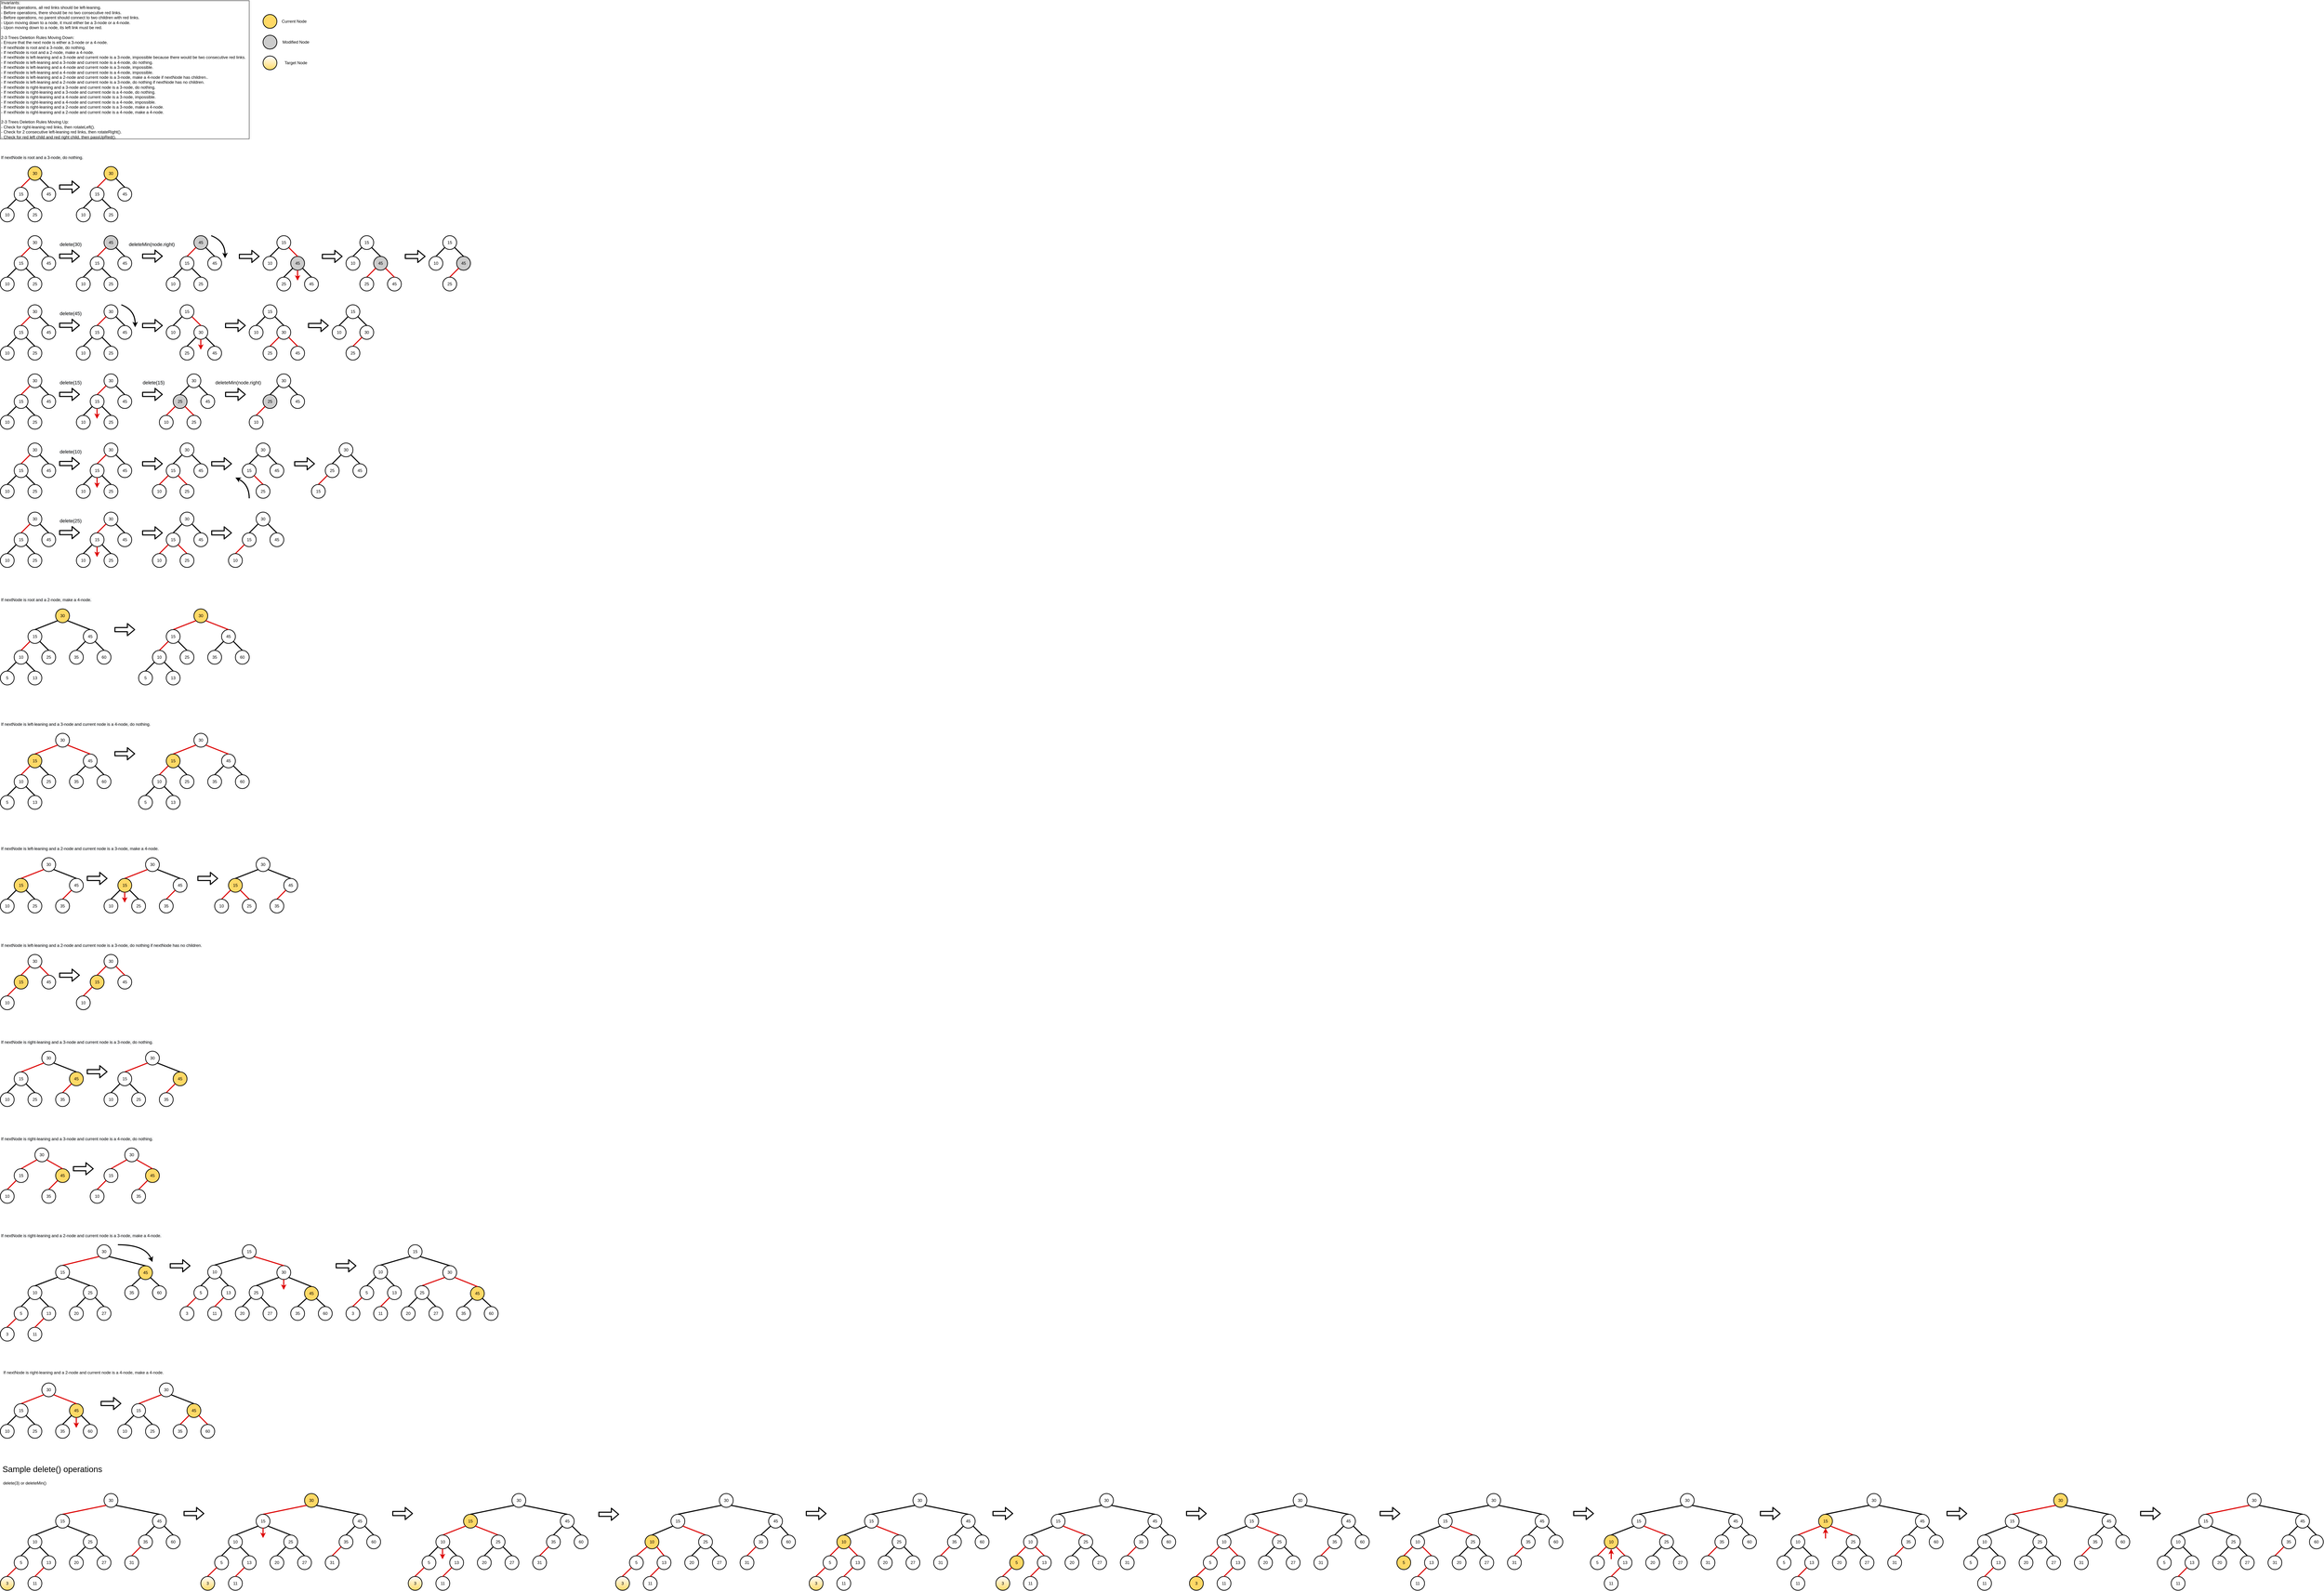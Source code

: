 <mxfile version="13.9.9" type="device"><diagram id="YjtQtFUOZO81TBS5Fi5l" name="Page-1"><mxGraphModel dx="-100" dy="1014" grid="1" gridSize="5" guides="0" tooltips="1" connect="1" arrows="1" fold="1" page="1" pageScale="1" pageWidth="850" pageHeight="1100" math="0" shadow="0"><root><mxCell id="0"/><mxCell id="1" parent="0"/><mxCell id="IT8sWhNZlgWhBMjatVQL-19" value="Invariants:&lt;br&gt;- Before operations, all red links should be left-leaning.&lt;br&gt;- Before operations, there should be no two consecutive red links.&lt;br&gt;- Before operations, no parent should connect to two children with red links.&lt;br&gt;- Upon moving down to a node, it must either be a 3-node or a 4-node.&lt;br&gt;- Upon moving down to a node, its left link must be red.&lt;br&gt;&lt;br&gt;2-3 Trees Deletion Rules Moving Down:&lt;br&gt;- Ensure that the next node is either a 3-node or a 4-node.&lt;br&gt;- If nextNode is root and a 3-node, do nothing.&lt;br&gt;- If nextNode is root and a 2-node, make a 4-node.&lt;br&gt;- If nextNode is left-leaning and a 3-node and current node is a 3-node, impossible because there would be two consecutive red links.&lt;br&gt;- If nextNode is left-leaning and a 3-node and current node is a 4-node, do nothing.&lt;br&gt;- If nextNode is left-leaning and a 4-node and current node is a 3-node, impossible.&lt;br&gt;- If nextNode is left-leaning and a 4-node and current node is a 4-node, impossible.&lt;br&gt;- If nextNode is left-leaning and a 2-node and current node is a 3-node, make a 4-node if nextNode has children..&lt;br&gt;- If nextNode is left-leaning and a 2-node and current node is a 3-node, do nothing if nextNode has no children.&lt;br&gt;- If nextNode is right-leaning and a 3-node and current node is a 3-node, do nothing.&lt;br&gt;- If nextNode is right-leaning and a 3-node and current node is a 4-node, do nothing.&lt;br&gt;- If nextNode is right-leaning and a 4-node and current node is a 3-node, impossible.&lt;br&gt;- If nextNode is right-leaning and a 4-node and current node is a 4-node, impossible.&lt;br&gt;- If nextNode is right-leaning and a 2-node and current node is a 3-node, make a 4-node.&lt;br&gt;- If nextNode is right-leaning and a 2-node and current node is a 4-node, make a 4-node.&lt;br&gt;&lt;br&gt;2-3 Trees Deletion Rules Moving Up:&lt;br&gt;- Check for right-leaning red links, then rotateLeft().&lt;br&gt;- Check for 2 consecutive left-leaning red links, then rotateRight().&lt;br&gt;- Check for red left child and red right child, then passUpRed()." style="text;html=1;fillColor=none;align=left;verticalAlign=middle;whiteSpace=wrap;rounded=0;strokeColor=#000000;" parent="1" vertex="1"><mxGeometry x="1720" y="80" width="720" height="400" as="geometry"/></mxCell><mxCell id="AfXi-ZglncnW-l7JTSb_-1" value="30" style="ellipse;whiteSpace=wrap;html=1;aspect=fixed;strokeWidth=2;fillColor=#FFFFFF;" vertex="1" parent="1"><mxGeometry x="1800" y="760" width="40" height="40" as="geometry"/></mxCell><mxCell id="AfXi-ZglncnW-l7JTSb_-2" value="" style="endArrow=none;html=1;exitX=0;exitY=1;exitDx=0;exitDy=0;entryX=0.5;entryY=0;entryDx=0;entryDy=0;endSize=6;startSize=6;jumpSize=6;strokeWidth=3;fillColor=#ffcccc;strokeColor=#DD0000;" edge="1" parent="1" source="AfXi-ZglncnW-l7JTSb_-1" target="AfXi-ZglncnW-l7JTSb_-3"><mxGeometry width="50" height="50" relative="1" as="geometry"><mxPoint x="1769.142" y="800.002" as="sourcePoint"/><mxPoint x="1795" y="825.86" as="targetPoint"/></mxGeometry></mxCell><mxCell id="AfXi-ZglncnW-l7JTSb_-3" value="15" style="ellipse;whiteSpace=wrap;html=1;aspect=fixed;strokeWidth=2;fillColor=#FFFFFF;" vertex="1" parent="1"><mxGeometry x="1760" y="820" width="40" height="40" as="geometry"/></mxCell><mxCell id="AfXi-ZglncnW-l7JTSb_-4" value="45" style="ellipse;whiteSpace=wrap;html=1;aspect=fixed;strokeWidth=2;fillColor=#FFFFFF;" vertex="1" parent="1"><mxGeometry x="1840" y="820" width="40" height="40" as="geometry"/></mxCell><mxCell id="AfXi-ZglncnW-l7JTSb_-5" value="" style="endArrow=none;html=1;exitX=1;exitY=1;exitDx=0;exitDy=0;entryX=0.5;entryY=0;entryDx=0;entryDy=0;endSize=6;startSize=6;jumpSize=6;strokeWidth=3;fillColor=#ffcccc;" edge="1" parent="1" source="AfXi-ZglncnW-l7JTSb_-1" target="AfXi-ZglncnW-l7JTSb_-4"><mxGeometry width="50" height="50" relative="1" as="geometry"><mxPoint x="1840.002" y="794.142" as="sourcePoint"/><mxPoint x="2156.86" y="830" as="targetPoint"/></mxGeometry></mxCell><mxCell id="AfXi-ZglncnW-l7JTSb_-6" value="" style="endArrow=none;html=1;exitX=0;exitY=1;exitDx=0;exitDy=0;entryX=0.5;entryY=0;entryDx=0;entryDy=0;endSize=6;startSize=6;jumpSize=6;strokeWidth=3;fillColor=#ffcccc;" edge="1" parent="1" source="AfXi-ZglncnW-l7JTSb_-3" target="AfXi-ZglncnW-l7JTSb_-7"><mxGeometry width="50" height="50" relative="1" as="geometry"><mxPoint x="1798.002" y="860.002" as="sourcePoint"/><mxPoint x="1844.72" y="897.58" as="targetPoint"/></mxGeometry></mxCell><mxCell id="AfXi-ZglncnW-l7JTSb_-7" value="10" style="ellipse;whiteSpace=wrap;html=1;aspect=fixed;strokeWidth=2;fillColor=#FFFFFF;" vertex="1" parent="1"><mxGeometry x="1720" y="880" width="40" height="40" as="geometry"/></mxCell><mxCell id="AfXi-ZglncnW-l7JTSb_-8" value="" style="endArrow=none;html=1;exitX=1;exitY=1;exitDx=0;exitDy=0;entryX=0.5;entryY=0;entryDx=0;entryDy=0;endSize=6;startSize=6;jumpSize=6;strokeWidth=3;fillColor=#ffcccc;" edge="1" parent="1" source="AfXi-ZglncnW-l7JTSb_-3" target="AfXi-ZglncnW-l7JTSb_-9"><mxGeometry width="50" height="50" relative="1" as="geometry"><mxPoint x="1775.858" y="864.142" as="sourcePoint"/><mxPoint x="1750" y="890" as="targetPoint"/></mxGeometry></mxCell><mxCell id="AfXi-ZglncnW-l7JTSb_-9" value="25" style="ellipse;whiteSpace=wrap;html=1;aspect=fixed;strokeWidth=2;fillColor=#FFFFFF;" vertex="1" parent="1"><mxGeometry x="1800" y="880" width="40" height="40" as="geometry"/></mxCell><mxCell id="AfXi-ZglncnW-l7JTSb_-10" value="&lt;span style=&quot;color: rgb(0 , 0 , 0) ; font-family: &amp;#34;helvetica&amp;#34; ; font-size: 12px ; font-style: normal ; font-weight: 400 ; letter-spacing: normal ; text-align: left ; text-indent: 0px ; text-transform: none ; word-spacing: 0px ; background-color: rgb(248 , 249 , 250) ; display: inline ; float: none&quot;&gt;If nextNode is root and a 3-node, do nothing.&lt;/span&gt;" style="text;whiteSpace=wrap;html=1;" vertex="1" parent="1"><mxGeometry x="1720" y="520" width="270" height="30" as="geometry"/></mxCell><mxCell id="AfXi-ZglncnW-l7JTSb_-11" value="" style="shape=flexArrow;endArrow=classic;html=1;strokeColor=#000000;strokeWidth=3;" edge="1" parent="1"><mxGeometry width="50" height="50" relative="1" as="geometry"><mxPoint x="1890" y="819.31" as="sourcePoint"/><mxPoint x="1950" y="819.31" as="targetPoint"/></mxGeometry></mxCell><mxCell id="AfXi-ZglncnW-l7JTSb_-12" value="&lt;span style=&quot;color: rgb(0 , 0 , 0) ; font-family: &amp;#34;helvetica&amp;#34; ; font-size: 14px ; font-style: normal ; font-weight: 400 ; letter-spacing: normal ; text-align: center ; text-indent: 0px ; text-transform: none ; word-spacing: 0px ; background-color: rgb(248 , 249 , 250) ; display: inline ; float: none&quot;&gt;delete(30)&lt;/span&gt;" style="text;whiteSpace=wrap;html=1;" vertex="1" parent="1"><mxGeometry x="1890" y="770" width="70" height="30" as="geometry"/></mxCell><mxCell id="AfXi-ZglncnW-l7JTSb_-13" value="45" style="ellipse;whiteSpace=wrap;html=1;aspect=fixed;strokeWidth=2;fillColor=#CCCCCC;" vertex="1" parent="1"><mxGeometry x="2020" y="760" width="40" height="40" as="geometry"/></mxCell><mxCell id="AfXi-ZglncnW-l7JTSb_-14" value="" style="endArrow=none;html=1;exitX=0;exitY=1;exitDx=0;exitDy=0;entryX=0.5;entryY=0;entryDx=0;entryDy=0;endSize=6;startSize=6;jumpSize=6;strokeWidth=3;fillColor=#ffcccc;strokeColor=#DD0000;" edge="1" parent="1" source="AfXi-ZglncnW-l7JTSb_-13" target="AfXi-ZglncnW-l7JTSb_-15"><mxGeometry width="50" height="50" relative="1" as="geometry"><mxPoint x="1989.142" y="800.002" as="sourcePoint"/><mxPoint x="2015" y="825.86" as="targetPoint"/></mxGeometry></mxCell><mxCell id="AfXi-ZglncnW-l7JTSb_-15" value="15" style="ellipse;whiteSpace=wrap;html=1;aspect=fixed;strokeWidth=2;fillColor=#FFFFFF;" vertex="1" parent="1"><mxGeometry x="1980" y="820" width="40" height="40" as="geometry"/></mxCell><mxCell id="AfXi-ZglncnW-l7JTSb_-16" value="45" style="ellipse;whiteSpace=wrap;html=1;aspect=fixed;strokeWidth=2;fillColor=#FFFFFF;" vertex="1" parent="1"><mxGeometry x="2060" y="820" width="40" height="40" as="geometry"/></mxCell><mxCell id="AfXi-ZglncnW-l7JTSb_-17" value="" style="endArrow=none;html=1;exitX=1;exitY=1;exitDx=0;exitDy=0;entryX=0.5;entryY=0;entryDx=0;entryDy=0;endSize=6;startSize=6;jumpSize=6;strokeWidth=3;fillColor=#ffcccc;" edge="1" parent="1" source="AfXi-ZglncnW-l7JTSb_-13" target="AfXi-ZglncnW-l7JTSb_-16"><mxGeometry width="50" height="50" relative="1" as="geometry"><mxPoint x="2060.002" y="794.142" as="sourcePoint"/><mxPoint x="2376.86" y="830" as="targetPoint"/></mxGeometry></mxCell><mxCell id="AfXi-ZglncnW-l7JTSb_-18" value="" style="endArrow=none;html=1;exitX=0;exitY=1;exitDx=0;exitDy=0;entryX=0.5;entryY=0;entryDx=0;entryDy=0;endSize=6;startSize=6;jumpSize=6;strokeWidth=3;fillColor=#ffcccc;" edge="1" parent="1" source="AfXi-ZglncnW-l7JTSb_-15" target="AfXi-ZglncnW-l7JTSb_-19"><mxGeometry width="50" height="50" relative="1" as="geometry"><mxPoint x="2018.002" y="860.002" as="sourcePoint"/><mxPoint x="2064.72" y="897.58" as="targetPoint"/></mxGeometry></mxCell><mxCell id="AfXi-ZglncnW-l7JTSb_-19" value="10" style="ellipse;whiteSpace=wrap;html=1;aspect=fixed;strokeWidth=2;fillColor=#FFFFFF;" vertex="1" parent="1"><mxGeometry x="1940" y="880" width="40" height="40" as="geometry"/></mxCell><mxCell id="AfXi-ZglncnW-l7JTSb_-20" value="" style="endArrow=none;html=1;exitX=1;exitY=1;exitDx=0;exitDy=0;entryX=0.5;entryY=0;entryDx=0;entryDy=0;endSize=6;startSize=6;jumpSize=6;strokeWidth=3;fillColor=#ffcccc;" edge="1" parent="1" source="AfXi-ZglncnW-l7JTSb_-15" target="AfXi-ZglncnW-l7JTSb_-21"><mxGeometry width="50" height="50" relative="1" as="geometry"><mxPoint x="1995.858" y="864.142" as="sourcePoint"/><mxPoint x="1970" y="890" as="targetPoint"/></mxGeometry></mxCell><mxCell id="AfXi-ZglncnW-l7JTSb_-21" value="25" style="ellipse;whiteSpace=wrap;html=1;aspect=fixed;strokeWidth=2;fillColor=#FFFFFF;" vertex="1" parent="1"><mxGeometry x="2020" y="880" width="40" height="40" as="geometry"/></mxCell><mxCell id="AfXi-ZglncnW-l7JTSb_-22" value="" style="shape=flexArrow;endArrow=classic;html=1;strokeColor=#000000;strokeWidth=3;" edge="1" parent="1"><mxGeometry width="50" height="50" relative="1" as="geometry"><mxPoint x="2130" y="819.31" as="sourcePoint"/><mxPoint x="2190" y="819.31" as="targetPoint"/></mxGeometry></mxCell><mxCell id="AfXi-ZglncnW-l7JTSb_-23" value="&lt;span style=&quot;color: rgb(0 , 0 , 0) ; font-family: &amp;#34;helvetica&amp;#34; ; font-size: 14px ; font-style: normal ; font-weight: 400 ; letter-spacing: normal ; text-align: center ; text-indent: 0px ; text-transform: none ; word-spacing: 0px ; background-color: rgb(248 , 249 , 250) ; display: inline ; float: none&quot;&gt;deleteMin(node.right)&lt;/span&gt;" style="text;whiteSpace=wrap;html=1;" vertex="1" parent="1"><mxGeometry x="2090" y="770" width="140" height="30" as="geometry"/></mxCell><mxCell id="AfXi-ZglncnW-l7JTSb_-24" value="45" style="ellipse;whiteSpace=wrap;html=1;aspect=fixed;strokeWidth=2;fillColor=#CCCCCC;" vertex="1" parent="1"><mxGeometry x="2280" y="760" width="40" height="40" as="geometry"/></mxCell><mxCell id="AfXi-ZglncnW-l7JTSb_-25" value="" style="endArrow=none;html=1;exitX=0;exitY=1;exitDx=0;exitDy=0;entryX=0.5;entryY=0;entryDx=0;entryDy=0;endSize=6;startSize=6;jumpSize=6;strokeWidth=3;fillColor=#ffcccc;strokeColor=#DD0000;" edge="1" parent="1" source="AfXi-ZglncnW-l7JTSb_-24" target="AfXi-ZglncnW-l7JTSb_-26"><mxGeometry width="50" height="50" relative="1" as="geometry"><mxPoint x="2249.142" y="800.002" as="sourcePoint"/><mxPoint x="2275" y="825.86" as="targetPoint"/></mxGeometry></mxCell><mxCell id="AfXi-ZglncnW-l7JTSb_-26" value="15" style="ellipse;whiteSpace=wrap;html=1;aspect=fixed;strokeWidth=2;fillColor=#FFFFFF;" vertex="1" parent="1"><mxGeometry x="2240" y="820" width="40" height="40" as="geometry"/></mxCell><mxCell id="AfXi-ZglncnW-l7JTSb_-27" value="45" style="ellipse;whiteSpace=wrap;html=1;aspect=fixed;strokeWidth=2;fillColor=#FFFFFF;" vertex="1" parent="1"><mxGeometry x="2320" y="820" width="40" height="40" as="geometry"/></mxCell><mxCell id="AfXi-ZglncnW-l7JTSb_-28" value="" style="endArrow=none;html=1;exitX=1;exitY=1;exitDx=0;exitDy=0;entryX=0.5;entryY=0;entryDx=0;entryDy=0;endSize=6;startSize=6;jumpSize=6;strokeWidth=3;fillColor=#ffcccc;" edge="1" parent="1" source="AfXi-ZglncnW-l7JTSb_-24" target="AfXi-ZglncnW-l7JTSb_-27"><mxGeometry width="50" height="50" relative="1" as="geometry"><mxPoint x="2320.002" y="794.142" as="sourcePoint"/><mxPoint x="2636.86" y="830" as="targetPoint"/></mxGeometry></mxCell><mxCell id="AfXi-ZglncnW-l7JTSb_-29" value="" style="endArrow=none;html=1;exitX=0;exitY=1;exitDx=0;exitDy=0;entryX=0.5;entryY=0;entryDx=0;entryDy=0;endSize=6;startSize=6;jumpSize=6;strokeWidth=3;fillColor=#ffcccc;" edge="1" parent="1" source="AfXi-ZglncnW-l7JTSb_-26" target="AfXi-ZglncnW-l7JTSb_-30"><mxGeometry width="50" height="50" relative="1" as="geometry"><mxPoint x="2278.002" y="860.002" as="sourcePoint"/><mxPoint x="2324.72" y="897.58" as="targetPoint"/></mxGeometry></mxCell><mxCell id="AfXi-ZglncnW-l7JTSb_-30" value="10" style="ellipse;whiteSpace=wrap;html=1;aspect=fixed;strokeWidth=2;fillColor=#FFFFFF;" vertex="1" parent="1"><mxGeometry x="2200" y="880" width="40" height="40" as="geometry"/></mxCell><mxCell id="AfXi-ZglncnW-l7JTSb_-31" value="" style="endArrow=none;html=1;exitX=1;exitY=1;exitDx=0;exitDy=0;entryX=0.5;entryY=0;entryDx=0;entryDy=0;endSize=6;startSize=6;jumpSize=6;strokeWidth=3;fillColor=#ffcccc;" edge="1" parent="1" source="AfXi-ZglncnW-l7JTSb_-26" target="AfXi-ZglncnW-l7JTSb_-32"><mxGeometry width="50" height="50" relative="1" as="geometry"><mxPoint x="2255.858" y="864.142" as="sourcePoint"/><mxPoint x="2230" y="890" as="targetPoint"/></mxGeometry></mxCell><mxCell id="AfXi-ZglncnW-l7JTSb_-32" value="25" style="ellipse;whiteSpace=wrap;html=1;aspect=fixed;strokeWidth=2;fillColor=#FFFFFF;" vertex="1" parent="1"><mxGeometry x="2280" y="880" width="40" height="40" as="geometry"/></mxCell><mxCell id="AfXi-ZglncnW-l7JTSb_-33" value="" style="curved=1;endArrow=classic;html=1;strokeColor=#000000;strokeWidth=3;" edge="1" parent="1"><mxGeometry width="50" height="50" relative="1" as="geometry"><mxPoint x="2330" y="760" as="sourcePoint"/><mxPoint x="2370" y="825" as="targetPoint"/><Array as="points"><mxPoint x="2370" y="775"/></Array></mxGeometry></mxCell><mxCell id="AfXi-ZglncnW-l7JTSb_-34" value="" style="shape=flexArrow;endArrow=classic;html=1;strokeColor=#000000;strokeWidth=3;" edge="1" parent="1"><mxGeometry width="50" height="50" relative="1" as="geometry"><mxPoint x="2410" y="820" as="sourcePoint"/><mxPoint x="2470" y="820" as="targetPoint"/></mxGeometry></mxCell><mxCell id="AfXi-ZglncnW-l7JTSb_-35" value="45" style="ellipse;whiteSpace=wrap;html=1;aspect=fixed;strokeWidth=2;fillColor=#CCCCCC;" vertex="1" parent="1"><mxGeometry x="2560" y="820" width="40" height="40" as="geometry"/></mxCell><mxCell id="AfXi-ZglncnW-l7JTSb_-36" value="" style="endArrow=none;html=1;exitX=0.5;exitY=0;exitDx=0;exitDy=0;entryX=1;entryY=1;entryDx=0;entryDy=0;endSize=6;startSize=6;jumpSize=6;strokeWidth=3;fillColor=#ffcccc;strokeColor=#DD0000;" edge="1" parent="1" source="AfXi-ZglncnW-l7JTSb_-35" target="AfXi-ZglncnW-l7JTSb_-37"><mxGeometry width="50" height="50" relative="1" as="geometry"><mxPoint x="2509.142" y="800.002" as="sourcePoint"/><mxPoint x="2535" y="825.86" as="targetPoint"/></mxGeometry></mxCell><mxCell id="AfXi-ZglncnW-l7JTSb_-37" value="15" style="ellipse;whiteSpace=wrap;html=1;aspect=fixed;strokeWidth=2;fillColor=#FFFFFF;" vertex="1" parent="1"><mxGeometry x="2520" y="760" width="40" height="40" as="geometry"/></mxCell><mxCell id="AfXi-ZglncnW-l7JTSb_-38" value="45" style="ellipse;whiteSpace=wrap;html=1;aspect=fixed;strokeWidth=2;fillColor=#FFFFFF;" vertex="1" parent="1"><mxGeometry x="2600" y="880" width="40" height="40" as="geometry"/></mxCell><mxCell id="AfXi-ZglncnW-l7JTSb_-39" value="" style="endArrow=none;html=1;exitX=1;exitY=1;exitDx=0;exitDy=0;entryX=0.5;entryY=0;entryDx=0;entryDy=0;endSize=6;startSize=6;jumpSize=6;strokeWidth=3;fillColor=#ffcccc;" edge="1" parent="1" source="AfXi-ZglncnW-l7JTSb_-35" target="AfXi-ZglncnW-l7JTSb_-38"><mxGeometry width="50" height="50" relative="1" as="geometry"><mxPoint x="2600.002" y="854.142" as="sourcePoint"/><mxPoint x="2916.86" y="890" as="targetPoint"/></mxGeometry></mxCell><mxCell id="AfXi-ZglncnW-l7JTSb_-40" value="" style="endArrow=none;html=1;exitX=0;exitY=1;exitDx=0;exitDy=0;entryX=0.5;entryY=0;entryDx=0;entryDy=0;endSize=6;startSize=6;jumpSize=6;strokeWidth=3;fillColor=#ffcccc;" edge="1" parent="1" source="AfXi-ZglncnW-l7JTSb_-37" target="AfXi-ZglncnW-l7JTSb_-41"><mxGeometry width="50" height="50" relative="1" as="geometry"><mxPoint x="2558.002" y="800.002" as="sourcePoint"/><mxPoint x="2604.72" y="837.58" as="targetPoint"/></mxGeometry></mxCell><mxCell id="AfXi-ZglncnW-l7JTSb_-41" value="10" style="ellipse;whiteSpace=wrap;html=1;aspect=fixed;strokeWidth=2;fillColor=#FFFFFF;" vertex="1" parent="1"><mxGeometry x="2480" y="820" width="40" height="40" as="geometry"/></mxCell><mxCell id="AfXi-ZglncnW-l7JTSb_-42" value="" style="endArrow=none;html=1;exitX=0;exitY=1;exitDx=0;exitDy=0;entryX=0.5;entryY=0;entryDx=0;entryDy=0;endSize=6;startSize=6;jumpSize=6;strokeWidth=3;fillColor=#ffcccc;" edge="1" parent="1" source="AfXi-ZglncnW-l7JTSb_-35" target="AfXi-ZglncnW-l7JTSb_-43"><mxGeometry width="50" height="50" relative="1" as="geometry"><mxPoint x="2485.858" y="844.142" as="sourcePoint"/><mxPoint x="2460" y="870" as="targetPoint"/></mxGeometry></mxCell><mxCell id="AfXi-ZglncnW-l7JTSb_-43" value="25" style="ellipse;whiteSpace=wrap;html=1;aspect=fixed;strokeWidth=2;fillColor=#FFFFFF;" vertex="1" parent="1"><mxGeometry x="2520" y="880" width="40" height="40" as="geometry"/></mxCell><mxCell id="AfXi-ZglncnW-l7JTSb_-66" value="" style="endArrow=classic;html=1;strokeWidth=3;strokeColor=#DD0000;entryX=0.5;entryY=0;entryDx=0;entryDy=0;" edge="1" parent="1"><mxGeometry width="50" height="50" relative="1" as="geometry"><mxPoint x="2579.83" y="860" as="sourcePoint"/><mxPoint x="2579.83" y="890" as="targetPoint"/></mxGeometry></mxCell><mxCell id="AfXi-ZglncnW-l7JTSb_-67" value="" style="shape=flexArrow;endArrow=classic;html=1;strokeColor=#000000;strokeWidth=3;" edge="1" parent="1"><mxGeometry width="50" height="50" relative="1" as="geometry"><mxPoint x="2650" y="820" as="sourcePoint"/><mxPoint x="2710" y="820" as="targetPoint"/></mxGeometry></mxCell><mxCell id="AfXi-ZglncnW-l7JTSb_-68" value="45" style="ellipse;whiteSpace=wrap;html=1;aspect=fixed;strokeWidth=2;fillColor=#CCCCCC;" vertex="1" parent="1"><mxGeometry x="2800" y="820" width="40" height="40" as="geometry"/></mxCell><mxCell id="AfXi-ZglncnW-l7JTSb_-69" value="" style="endArrow=none;html=1;exitX=0.5;exitY=0;exitDx=0;exitDy=0;entryX=1;entryY=1;entryDx=0;entryDy=0;endSize=6;startSize=6;jumpSize=6;strokeWidth=3;fillColor=#ffcccc;" edge="1" parent="1" source="AfXi-ZglncnW-l7JTSb_-68" target="AfXi-ZglncnW-l7JTSb_-70"><mxGeometry width="50" height="50" relative="1" as="geometry"><mxPoint x="2749.142" y="800.002" as="sourcePoint"/><mxPoint x="2775" y="825.86" as="targetPoint"/></mxGeometry></mxCell><mxCell id="AfXi-ZglncnW-l7JTSb_-70" value="15" style="ellipse;whiteSpace=wrap;html=1;aspect=fixed;strokeWidth=2;fillColor=#FFFFFF;" vertex="1" parent="1"><mxGeometry x="2760" y="760" width="40" height="40" as="geometry"/></mxCell><mxCell id="AfXi-ZglncnW-l7JTSb_-71" value="45" style="ellipse;whiteSpace=wrap;html=1;aspect=fixed;strokeWidth=2;fillColor=#FFFFFF;" vertex="1" parent="1"><mxGeometry x="2840" y="880" width="40" height="40" as="geometry"/></mxCell><mxCell id="AfXi-ZglncnW-l7JTSb_-72" value="" style="endArrow=none;html=1;exitX=1;exitY=1;exitDx=0;exitDy=0;entryX=0.5;entryY=0;entryDx=0;entryDy=0;endSize=6;startSize=6;jumpSize=6;strokeWidth=3;fillColor=#ffcccc;strokeColor=#DD0000;" edge="1" parent="1" source="AfXi-ZglncnW-l7JTSb_-68" target="AfXi-ZglncnW-l7JTSb_-71"><mxGeometry width="50" height="50" relative="1" as="geometry"><mxPoint x="2840.002" y="854.142" as="sourcePoint"/><mxPoint x="3156.86" y="890" as="targetPoint"/></mxGeometry></mxCell><mxCell id="AfXi-ZglncnW-l7JTSb_-73" value="" style="endArrow=none;html=1;exitX=0;exitY=1;exitDx=0;exitDy=0;entryX=0.5;entryY=0;entryDx=0;entryDy=0;endSize=6;startSize=6;jumpSize=6;strokeWidth=3;fillColor=#ffcccc;" edge="1" parent="1" source="AfXi-ZglncnW-l7JTSb_-70" target="AfXi-ZglncnW-l7JTSb_-74"><mxGeometry width="50" height="50" relative="1" as="geometry"><mxPoint x="2798.002" y="800.002" as="sourcePoint"/><mxPoint x="2844.72" y="837.58" as="targetPoint"/></mxGeometry></mxCell><mxCell id="AfXi-ZglncnW-l7JTSb_-74" value="10" style="ellipse;whiteSpace=wrap;html=1;aspect=fixed;strokeWidth=2;fillColor=#FFFFFF;" vertex="1" parent="1"><mxGeometry x="2720" y="820" width="40" height="40" as="geometry"/></mxCell><mxCell id="AfXi-ZglncnW-l7JTSb_-75" value="" style="endArrow=none;html=1;exitX=0;exitY=1;exitDx=0;exitDy=0;entryX=0.5;entryY=0;entryDx=0;entryDy=0;endSize=6;startSize=6;jumpSize=6;strokeWidth=3;fillColor=#ffcccc;strokeColor=#DD0000;" edge="1" parent="1" source="AfXi-ZglncnW-l7JTSb_-68" target="AfXi-ZglncnW-l7JTSb_-76"><mxGeometry width="50" height="50" relative="1" as="geometry"><mxPoint x="2725.858" y="844.142" as="sourcePoint"/><mxPoint x="2700" y="870" as="targetPoint"/></mxGeometry></mxCell><mxCell id="AfXi-ZglncnW-l7JTSb_-76" value="25" style="ellipse;whiteSpace=wrap;html=1;aspect=fixed;strokeWidth=2;fillColor=#FFFFFF;" vertex="1" parent="1"><mxGeometry x="2760" y="880" width="40" height="40" as="geometry"/></mxCell><mxCell id="AfXi-ZglncnW-l7JTSb_-78" value="" style="shape=flexArrow;endArrow=classic;html=1;strokeColor=#000000;strokeWidth=3;" edge="1" parent="1"><mxGeometry width="50" height="50" relative="1" as="geometry"><mxPoint x="2890" y="820" as="sourcePoint"/><mxPoint x="2950" y="820" as="targetPoint"/></mxGeometry></mxCell><mxCell id="AfXi-ZglncnW-l7JTSb_-79" value="45" style="ellipse;whiteSpace=wrap;html=1;aspect=fixed;strokeWidth=2;fillColor=#CCCCCC;" vertex="1" parent="1"><mxGeometry x="3040" y="820" width="40" height="40" as="geometry"/></mxCell><mxCell id="AfXi-ZglncnW-l7JTSb_-80" value="" style="endArrow=none;html=1;exitX=0.5;exitY=0;exitDx=0;exitDy=0;entryX=1;entryY=1;entryDx=0;entryDy=0;endSize=6;startSize=6;jumpSize=6;strokeWidth=3;fillColor=#ffcccc;" edge="1" parent="1" source="AfXi-ZglncnW-l7JTSb_-79" target="AfXi-ZglncnW-l7JTSb_-81"><mxGeometry width="50" height="50" relative="1" as="geometry"><mxPoint x="2989.142" y="800.002" as="sourcePoint"/><mxPoint x="3015" y="825.86" as="targetPoint"/></mxGeometry></mxCell><mxCell id="AfXi-ZglncnW-l7JTSb_-81" value="15" style="ellipse;whiteSpace=wrap;html=1;aspect=fixed;strokeWidth=2;fillColor=#FFFFFF;" vertex="1" parent="1"><mxGeometry x="3000" y="760" width="40" height="40" as="geometry"/></mxCell><mxCell id="AfXi-ZglncnW-l7JTSb_-84" value="" style="endArrow=none;html=1;exitX=0;exitY=1;exitDx=0;exitDy=0;entryX=0.5;entryY=0;entryDx=0;entryDy=0;endSize=6;startSize=6;jumpSize=6;strokeWidth=3;fillColor=#ffcccc;" edge="1" parent="1" source="AfXi-ZglncnW-l7JTSb_-81" target="AfXi-ZglncnW-l7JTSb_-85"><mxGeometry width="50" height="50" relative="1" as="geometry"><mxPoint x="3038.002" y="800.002" as="sourcePoint"/><mxPoint x="3084.72" y="837.58" as="targetPoint"/></mxGeometry></mxCell><mxCell id="AfXi-ZglncnW-l7JTSb_-85" value="10" style="ellipse;whiteSpace=wrap;html=1;aspect=fixed;strokeWidth=2;fillColor=#FFFFFF;" vertex="1" parent="1"><mxGeometry x="2960" y="820" width="40" height="40" as="geometry"/></mxCell><mxCell id="AfXi-ZglncnW-l7JTSb_-86" value="" style="endArrow=none;html=1;exitX=0;exitY=1;exitDx=0;exitDy=0;entryX=0.5;entryY=0;entryDx=0;entryDy=0;endSize=6;startSize=6;jumpSize=6;strokeWidth=3;fillColor=#ffcccc;strokeColor=#DD0000;" edge="1" parent="1" source="AfXi-ZglncnW-l7JTSb_-79" target="AfXi-ZglncnW-l7JTSb_-87"><mxGeometry width="50" height="50" relative="1" as="geometry"><mxPoint x="2965.858" y="844.142" as="sourcePoint"/><mxPoint x="2940" y="870" as="targetPoint"/></mxGeometry></mxCell><mxCell id="AfXi-ZglncnW-l7JTSb_-87" value="25" style="ellipse;whiteSpace=wrap;html=1;aspect=fixed;strokeWidth=2;fillColor=#FFFFFF;" vertex="1" parent="1"><mxGeometry x="3000" y="880" width="40" height="40" as="geometry"/></mxCell><mxCell id="AfXi-ZglncnW-l7JTSb_-88" value="30" style="ellipse;whiteSpace=wrap;html=1;aspect=fixed;strokeWidth=2;fillColor=#FFFFFF;" vertex="1" parent="1"><mxGeometry x="1800" y="960" width="40" height="40" as="geometry"/></mxCell><mxCell id="AfXi-ZglncnW-l7JTSb_-89" value="" style="endArrow=none;html=1;exitX=0;exitY=1;exitDx=0;exitDy=0;entryX=0.5;entryY=0;entryDx=0;entryDy=0;endSize=6;startSize=6;jumpSize=6;strokeWidth=3;fillColor=#ffcccc;strokeColor=#DD0000;" edge="1" parent="1" source="AfXi-ZglncnW-l7JTSb_-88" target="AfXi-ZglncnW-l7JTSb_-90"><mxGeometry width="50" height="50" relative="1" as="geometry"><mxPoint x="1769.142" y="1000.002" as="sourcePoint"/><mxPoint x="1795" y="1025.86" as="targetPoint"/></mxGeometry></mxCell><mxCell id="AfXi-ZglncnW-l7JTSb_-90" value="15" style="ellipse;whiteSpace=wrap;html=1;aspect=fixed;strokeWidth=2;fillColor=#FFFFFF;" vertex="1" parent="1"><mxGeometry x="1760" y="1020" width="40" height="40" as="geometry"/></mxCell><mxCell id="AfXi-ZglncnW-l7JTSb_-91" value="45" style="ellipse;whiteSpace=wrap;html=1;aspect=fixed;strokeWidth=2;fillColor=#FFFFFF;" vertex="1" parent="1"><mxGeometry x="1840" y="1020" width="40" height="40" as="geometry"/></mxCell><mxCell id="AfXi-ZglncnW-l7JTSb_-92" value="" style="endArrow=none;html=1;exitX=1;exitY=1;exitDx=0;exitDy=0;entryX=0.5;entryY=0;entryDx=0;entryDy=0;endSize=6;startSize=6;jumpSize=6;strokeWidth=3;fillColor=#ffcccc;" edge="1" parent="1" source="AfXi-ZglncnW-l7JTSb_-88" target="AfXi-ZglncnW-l7JTSb_-91"><mxGeometry width="50" height="50" relative="1" as="geometry"><mxPoint x="1840.002" y="994.142" as="sourcePoint"/><mxPoint x="2156.86" y="1030" as="targetPoint"/></mxGeometry></mxCell><mxCell id="AfXi-ZglncnW-l7JTSb_-93" value="" style="endArrow=none;html=1;exitX=0;exitY=1;exitDx=0;exitDy=0;entryX=0.5;entryY=0;entryDx=0;entryDy=0;endSize=6;startSize=6;jumpSize=6;strokeWidth=3;fillColor=#ffcccc;" edge="1" parent="1" source="AfXi-ZglncnW-l7JTSb_-90" target="AfXi-ZglncnW-l7JTSb_-94"><mxGeometry width="50" height="50" relative="1" as="geometry"><mxPoint x="1798.002" y="1060.002" as="sourcePoint"/><mxPoint x="1844.72" y="1097.58" as="targetPoint"/></mxGeometry></mxCell><mxCell id="AfXi-ZglncnW-l7JTSb_-94" value="10" style="ellipse;whiteSpace=wrap;html=1;aspect=fixed;strokeWidth=2;fillColor=#FFFFFF;" vertex="1" parent="1"><mxGeometry x="1720" y="1080" width="40" height="40" as="geometry"/></mxCell><mxCell id="AfXi-ZglncnW-l7JTSb_-95" value="" style="endArrow=none;html=1;exitX=1;exitY=1;exitDx=0;exitDy=0;entryX=0.5;entryY=0;entryDx=0;entryDy=0;endSize=6;startSize=6;jumpSize=6;strokeWidth=3;fillColor=#ffcccc;" edge="1" parent="1" source="AfXi-ZglncnW-l7JTSb_-90" target="AfXi-ZglncnW-l7JTSb_-96"><mxGeometry width="50" height="50" relative="1" as="geometry"><mxPoint x="1775.858" y="1064.142" as="sourcePoint"/><mxPoint x="1750" y="1090" as="targetPoint"/></mxGeometry></mxCell><mxCell id="AfXi-ZglncnW-l7JTSb_-96" value="25" style="ellipse;whiteSpace=wrap;html=1;aspect=fixed;strokeWidth=2;fillColor=#FFFFFF;" vertex="1" parent="1"><mxGeometry x="1800" y="1080" width="40" height="40" as="geometry"/></mxCell><mxCell id="AfXi-ZglncnW-l7JTSb_-97" value="" style="shape=flexArrow;endArrow=classic;html=1;strokeColor=#000000;strokeWidth=3;" edge="1" parent="1"><mxGeometry width="50" height="50" relative="1" as="geometry"><mxPoint x="1890" y="1019.31" as="sourcePoint"/><mxPoint x="1950" y="1019.31" as="targetPoint"/></mxGeometry></mxCell><mxCell id="AfXi-ZglncnW-l7JTSb_-98" value="&lt;span style=&quot;color: rgb(0 , 0 , 0) ; font-family: &amp;#34;helvetica&amp;#34; ; font-size: 14px ; font-style: normal ; font-weight: 400 ; letter-spacing: normal ; text-align: center ; text-indent: 0px ; text-transform: none ; word-spacing: 0px ; background-color: rgb(248 , 249 , 250) ; display: inline ; float: none&quot;&gt;delete(45)&lt;/span&gt;" style="text;whiteSpace=wrap;html=1;" vertex="1" parent="1"><mxGeometry x="1890" y="970" width="70" height="30" as="geometry"/></mxCell><mxCell id="AfXi-ZglncnW-l7JTSb_-99" value="30" style="ellipse;whiteSpace=wrap;html=1;aspect=fixed;strokeWidth=2;fillColor=#FFFFFF;" vertex="1" parent="1"><mxGeometry x="2020" y="960" width="40" height="40" as="geometry"/></mxCell><mxCell id="AfXi-ZglncnW-l7JTSb_-100" value="" style="endArrow=none;html=1;exitX=0;exitY=1;exitDx=0;exitDy=0;entryX=0.5;entryY=0;entryDx=0;entryDy=0;endSize=6;startSize=6;jumpSize=6;strokeWidth=3;fillColor=#ffcccc;strokeColor=#DD0000;" edge="1" parent="1" source="AfXi-ZglncnW-l7JTSb_-99" target="AfXi-ZglncnW-l7JTSb_-101"><mxGeometry width="50" height="50" relative="1" as="geometry"><mxPoint x="1989.142" y="1000.002" as="sourcePoint"/><mxPoint x="2015" y="1025.86" as="targetPoint"/></mxGeometry></mxCell><mxCell id="AfXi-ZglncnW-l7JTSb_-101" value="15" style="ellipse;whiteSpace=wrap;html=1;aspect=fixed;strokeWidth=2;fillColor=#FFFFFF;" vertex="1" parent="1"><mxGeometry x="1980" y="1020" width="40" height="40" as="geometry"/></mxCell><mxCell id="AfXi-ZglncnW-l7JTSb_-102" value="45" style="ellipse;whiteSpace=wrap;html=1;aspect=fixed;strokeWidth=2;fillColor=#FFFFFF;" vertex="1" parent="1"><mxGeometry x="2060" y="1020" width="40" height="40" as="geometry"/></mxCell><mxCell id="AfXi-ZglncnW-l7JTSb_-103" value="" style="endArrow=none;html=1;exitX=1;exitY=1;exitDx=0;exitDy=0;entryX=0.5;entryY=0;entryDx=0;entryDy=0;endSize=6;startSize=6;jumpSize=6;strokeWidth=3;fillColor=#ffcccc;" edge="1" parent="1" source="AfXi-ZglncnW-l7JTSb_-99" target="AfXi-ZglncnW-l7JTSb_-102"><mxGeometry width="50" height="50" relative="1" as="geometry"><mxPoint x="2060.002" y="994.142" as="sourcePoint"/><mxPoint x="2376.86" y="1030" as="targetPoint"/></mxGeometry></mxCell><mxCell id="AfXi-ZglncnW-l7JTSb_-104" value="" style="endArrow=none;html=1;exitX=0;exitY=1;exitDx=0;exitDy=0;entryX=0.5;entryY=0;entryDx=0;entryDy=0;endSize=6;startSize=6;jumpSize=6;strokeWidth=3;fillColor=#ffcccc;" edge="1" parent="1" source="AfXi-ZglncnW-l7JTSb_-101" target="AfXi-ZglncnW-l7JTSb_-105"><mxGeometry width="50" height="50" relative="1" as="geometry"><mxPoint x="2018.002" y="1060.002" as="sourcePoint"/><mxPoint x="2064.72" y="1097.58" as="targetPoint"/></mxGeometry></mxCell><mxCell id="AfXi-ZglncnW-l7JTSb_-105" value="10" style="ellipse;whiteSpace=wrap;html=1;aspect=fixed;strokeWidth=2;fillColor=#FFFFFF;" vertex="1" parent="1"><mxGeometry x="1940" y="1080" width="40" height="40" as="geometry"/></mxCell><mxCell id="AfXi-ZglncnW-l7JTSb_-106" value="" style="endArrow=none;html=1;exitX=1;exitY=1;exitDx=0;exitDy=0;entryX=0.5;entryY=0;entryDx=0;entryDy=0;endSize=6;startSize=6;jumpSize=6;strokeWidth=3;fillColor=#ffcccc;" edge="1" parent="1" source="AfXi-ZglncnW-l7JTSb_-101" target="AfXi-ZglncnW-l7JTSb_-107"><mxGeometry width="50" height="50" relative="1" as="geometry"><mxPoint x="1995.858" y="1064.142" as="sourcePoint"/><mxPoint x="1970" y="1090" as="targetPoint"/></mxGeometry></mxCell><mxCell id="AfXi-ZglncnW-l7JTSb_-107" value="25" style="ellipse;whiteSpace=wrap;html=1;aspect=fixed;strokeWidth=2;fillColor=#FFFFFF;" vertex="1" parent="1"><mxGeometry x="2020" y="1080" width="40" height="40" as="geometry"/></mxCell><mxCell id="AfXi-ZglncnW-l7JTSb_-109" value="" style="curved=1;endArrow=classic;html=1;strokeColor=#000000;strokeWidth=3;" edge="1" parent="1"><mxGeometry width="50" height="50" relative="1" as="geometry"><mxPoint x="2070" y="960" as="sourcePoint"/><mxPoint x="2110" y="1025" as="targetPoint"/><Array as="points"><mxPoint x="2110" y="975"/></Array></mxGeometry></mxCell><mxCell id="AfXi-ZglncnW-l7JTSb_-119" value="" style="shape=flexArrow;endArrow=classic;html=1;strokeColor=#000000;strokeWidth=3;" edge="1" parent="1"><mxGeometry width="50" height="50" relative="1" as="geometry"><mxPoint x="2130" y="1020" as="sourcePoint"/><mxPoint x="2190" y="1020" as="targetPoint"/></mxGeometry></mxCell><mxCell id="AfXi-ZglncnW-l7JTSb_-129" value="30" style="ellipse;whiteSpace=wrap;html=1;aspect=fixed;strokeWidth=2;fillColor=none;" vertex="1" parent="1"><mxGeometry x="2280" y="1020" width="40" height="40" as="geometry"/></mxCell><mxCell id="AfXi-ZglncnW-l7JTSb_-130" value="" style="endArrow=none;html=1;exitX=0.5;exitY=0;exitDx=0;exitDy=0;entryX=1;entryY=1;entryDx=0;entryDy=0;endSize=6;startSize=6;jumpSize=6;strokeWidth=3;fillColor=#ffcccc;strokeColor=#DD0000;" edge="1" source="AfXi-ZglncnW-l7JTSb_-129" target="AfXi-ZglncnW-l7JTSb_-131" parent="1"><mxGeometry width="50" height="50" relative="1" as="geometry"><mxPoint x="2229.142" y="1000.002" as="sourcePoint"/><mxPoint x="2255" y="1025.86" as="targetPoint"/></mxGeometry></mxCell><mxCell id="AfXi-ZglncnW-l7JTSb_-131" value="15" style="ellipse;whiteSpace=wrap;html=1;aspect=fixed;strokeWidth=2;fillColor=#FFFFFF;" vertex="1" parent="1"><mxGeometry x="2240" y="960" width="40" height="40" as="geometry"/></mxCell><mxCell id="AfXi-ZglncnW-l7JTSb_-132" value="45" style="ellipse;whiteSpace=wrap;html=1;aspect=fixed;strokeWidth=2;fillColor=#FFFFFF;" vertex="1" parent="1"><mxGeometry x="2320" y="1080" width="40" height="40" as="geometry"/></mxCell><mxCell id="AfXi-ZglncnW-l7JTSb_-133" value="" style="endArrow=none;html=1;exitX=1;exitY=1;exitDx=0;exitDy=0;entryX=0.5;entryY=0;entryDx=0;entryDy=0;endSize=6;startSize=6;jumpSize=6;strokeWidth=3;fillColor=#ffcccc;" edge="1" source="AfXi-ZglncnW-l7JTSb_-129" target="AfXi-ZglncnW-l7JTSb_-132" parent="1"><mxGeometry width="50" height="50" relative="1" as="geometry"><mxPoint x="2320.002" y="1054.142" as="sourcePoint"/><mxPoint x="2636.86" y="1090" as="targetPoint"/></mxGeometry></mxCell><mxCell id="AfXi-ZglncnW-l7JTSb_-134" value="" style="endArrow=none;html=1;exitX=0;exitY=1;exitDx=0;exitDy=0;entryX=0.5;entryY=0;entryDx=0;entryDy=0;endSize=6;startSize=6;jumpSize=6;strokeWidth=3;fillColor=#ffcccc;" edge="1" source="AfXi-ZglncnW-l7JTSb_-131" target="AfXi-ZglncnW-l7JTSb_-135" parent="1"><mxGeometry width="50" height="50" relative="1" as="geometry"><mxPoint x="2278.002" y="1000.002" as="sourcePoint"/><mxPoint x="2324.72" y="1037.58" as="targetPoint"/></mxGeometry></mxCell><mxCell id="AfXi-ZglncnW-l7JTSb_-135" value="10" style="ellipse;whiteSpace=wrap;html=1;aspect=fixed;strokeWidth=2;fillColor=#FFFFFF;" vertex="1" parent="1"><mxGeometry x="2200" y="1020" width="40" height="40" as="geometry"/></mxCell><mxCell id="AfXi-ZglncnW-l7JTSb_-136" value="" style="endArrow=none;html=1;exitX=0;exitY=1;exitDx=0;exitDy=0;entryX=0.5;entryY=0;entryDx=0;entryDy=0;endSize=6;startSize=6;jumpSize=6;strokeWidth=3;fillColor=#ffcccc;" edge="1" source="AfXi-ZglncnW-l7JTSb_-129" target="AfXi-ZglncnW-l7JTSb_-137" parent="1"><mxGeometry width="50" height="50" relative="1" as="geometry"><mxPoint x="2205.858" y="1044.142" as="sourcePoint"/><mxPoint x="2180" y="1070" as="targetPoint"/></mxGeometry></mxCell><mxCell id="AfXi-ZglncnW-l7JTSb_-137" value="25" style="ellipse;whiteSpace=wrap;html=1;aspect=fixed;strokeWidth=2;fillColor=#FFFFFF;" vertex="1" parent="1"><mxGeometry x="2240" y="1080" width="40" height="40" as="geometry"/></mxCell><mxCell id="AfXi-ZglncnW-l7JTSb_-138" value="" style="endArrow=classic;html=1;strokeWidth=3;strokeColor=#DD0000;entryX=0.5;entryY=0;entryDx=0;entryDy=0;" edge="1" parent="1"><mxGeometry width="50" height="50" relative="1" as="geometry"><mxPoint x="2299.83" y="1060" as="sourcePoint"/><mxPoint x="2299.83" y="1090" as="targetPoint"/></mxGeometry></mxCell><mxCell id="AfXi-ZglncnW-l7JTSb_-139" value="" style="shape=flexArrow;endArrow=classic;html=1;strokeColor=#000000;strokeWidth=3;" edge="1" parent="1"><mxGeometry width="50" height="50" relative="1" as="geometry"><mxPoint x="2370" y="1020" as="sourcePoint"/><mxPoint x="2430" y="1020" as="targetPoint"/></mxGeometry></mxCell><mxCell id="AfXi-ZglncnW-l7JTSb_-140" value="30" style="ellipse;whiteSpace=wrap;html=1;aspect=fixed;strokeWidth=2;fillColor=none;" vertex="1" parent="1"><mxGeometry x="2520" y="1020" width="40" height="40" as="geometry"/></mxCell><mxCell id="AfXi-ZglncnW-l7JTSb_-141" value="" style="endArrow=none;html=1;exitX=0.5;exitY=0;exitDx=0;exitDy=0;entryX=1;entryY=1;entryDx=0;entryDy=0;endSize=6;startSize=6;jumpSize=6;strokeWidth=3;fillColor=#ffcccc;" edge="1" source="AfXi-ZglncnW-l7JTSb_-140" target="AfXi-ZglncnW-l7JTSb_-142" parent="1"><mxGeometry width="50" height="50" relative="1" as="geometry"><mxPoint x="2469.142" y="1000.002" as="sourcePoint"/><mxPoint x="2495" y="1025.86" as="targetPoint"/></mxGeometry></mxCell><mxCell id="AfXi-ZglncnW-l7JTSb_-142" value="15" style="ellipse;whiteSpace=wrap;html=1;aspect=fixed;strokeWidth=2;fillColor=#FFFFFF;" vertex="1" parent="1"><mxGeometry x="2480" y="960" width="40" height="40" as="geometry"/></mxCell><mxCell id="AfXi-ZglncnW-l7JTSb_-143" value="45" style="ellipse;whiteSpace=wrap;html=1;aspect=fixed;strokeWidth=2;fillColor=#FFFFFF;" vertex="1" parent="1"><mxGeometry x="2560" y="1080" width="40" height="40" as="geometry"/></mxCell><mxCell id="AfXi-ZglncnW-l7JTSb_-144" value="" style="endArrow=none;html=1;exitX=1;exitY=1;exitDx=0;exitDy=0;entryX=0.5;entryY=0;entryDx=0;entryDy=0;endSize=6;startSize=6;jumpSize=6;strokeWidth=3;fillColor=#ffcccc;strokeColor=#DD0000;" edge="1" source="AfXi-ZglncnW-l7JTSb_-140" target="AfXi-ZglncnW-l7JTSb_-143" parent="1"><mxGeometry width="50" height="50" relative="1" as="geometry"><mxPoint x="2560.002" y="1054.142" as="sourcePoint"/><mxPoint x="2876.86" y="1090" as="targetPoint"/></mxGeometry></mxCell><mxCell id="AfXi-ZglncnW-l7JTSb_-145" value="" style="endArrow=none;html=1;exitX=0;exitY=1;exitDx=0;exitDy=0;entryX=0.5;entryY=0;entryDx=0;entryDy=0;endSize=6;startSize=6;jumpSize=6;strokeWidth=3;fillColor=#ffcccc;" edge="1" source="AfXi-ZglncnW-l7JTSb_-142" target="AfXi-ZglncnW-l7JTSb_-146" parent="1"><mxGeometry width="50" height="50" relative="1" as="geometry"><mxPoint x="2518.002" y="1000.002" as="sourcePoint"/><mxPoint x="2564.72" y="1037.58" as="targetPoint"/></mxGeometry></mxCell><mxCell id="AfXi-ZglncnW-l7JTSb_-146" value="10" style="ellipse;whiteSpace=wrap;html=1;aspect=fixed;strokeWidth=2;fillColor=#FFFFFF;" vertex="1" parent="1"><mxGeometry x="2440" y="1020" width="40" height="40" as="geometry"/></mxCell><mxCell id="AfXi-ZglncnW-l7JTSb_-147" value="" style="endArrow=none;html=1;exitX=0;exitY=1;exitDx=0;exitDy=0;entryX=0.5;entryY=0;entryDx=0;entryDy=0;endSize=6;startSize=6;jumpSize=6;strokeWidth=3;fillColor=#ffcccc;strokeColor=#DD0000;" edge="1" source="AfXi-ZglncnW-l7JTSb_-140" target="AfXi-ZglncnW-l7JTSb_-148" parent="1"><mxGeometry width="50" height="50" relative="1" as="geometry"><mxPoint x="2445.858" y="1044.142" as="sourcePoint"/><mxPoint x="2420" y="1070" as="targetPoint"/></mxGeometry></mxCell><mxCell id="AfXi-ZglncnW-l7JTSb_-148" value="25" style="ellipse;whiteSpace=wrap;html=1;aspect=fixed;strokeWidth=2;fillColor=#FFFFFF;" vertex="1" parent="1"><mxGeometry x="2480" y="1080" width="40" height="40" as="geometry"/></mxCell><mxCell id="AfXi-ZglncnW-l7JTSb_-150" value="" style="shape=flexArrow;endArrow=classic;html=1;strokeColor=#000000;strokeWidth=3;" edge="1" parent="1"><mxGeometry width="50" height="50" relative="1" as="geometry"><mxPoint x="2610" y="1020" as="sourcePoint"/><mxPoint x="2670" y="1020" as="targetPoint"/></mxGeometry></mxCell><mxCell id="AfXi-ZglncnW-l7JTSb_-151" value="30" style="ellipse;whiteSpace=wrap;html=1;aspect=fixed;strokeWidth=2;fillColor=none;" vertex="1" parent="1"><mxGeometry x="2760" y="1020" width="40" height="40" as="geometry"/></mxCell><mxCell id="AfXi-ZglncnW-l7JTSb_-152" value="" style="endArrow=none;html=1;exitX=0.5;exitY=0;exitDx=0;exitDy=0;entryX=1;entryY=1;entryDx=0;entryDy=0;endSize=6;startSize=6;jumpSize=6;strokeWidth=3;fillColor=#ffcccc;" edge="1" source="AfXi-ZglncnW-l7JTSb_-151" target="AfXi-ZglncnW-l7JTSb_-153" parent="1"><mxGeometry width="50" height="50" relative="1" as="geometry"><mxPoint x="2709.142" y="1000.002" as="sourcePoint"/><mxPoint x="2735" y="1025.86" as="targetPoint"/></mxGeometry></mxCell><mxCell id="AfXi-ZglncnW-l7JTSb_-153" value="15" style="ellipse;whiteSpace=wrap;html=1;aspect=fixed;strokeWidth=2;fillColor=#FFFFFF;" vertex="1" parent="1"><mxGeometry x="2720" y="960" width="40" height="40" as="geometry"/></mxCell><mxCell id="AfXi-ZglncnW-l7JTSb_-156" value="" style="endArrow=none;html=1;exitX=0;exitY=1;exitDx=0;exitDy=0;entryX=0.5;entryY=0;entryDx=0;entryDy=0;endSize=6;startSize=6;jumpSize=6;strokeWidth=3;fillColor=#ffcccc;" edge="1" source="AfXi-ZglncnW-l7JTSb_-153" target="AfXi-ZglncnW-l7JTSb_-157" parent="1"><mxGeometry width="50" height="50" relative="1" as="geometry"><mxPoint x="2758.002" y="1000.002" as="sourcePoint"/><mxPoint x="2804.72" y="1037.58" as="targetPoint"/></mxGeometry></mxCell><mxCell id="AfXi-ZglncnW-l7JTSb_-157" value="10" style="ellipse;whiteSpace=wrap;html=1;aspect=fixed;strokeWidth=2;fillColor=#FFFFFF;" vertex="1" parent="1"><mxGeometry x="2680" y="1020" width="40" height="40" as="geometry"/></mxCell><mxCell id="AfXi-ZglncnW-l7JTSb_-158" value="" style="endArrow=none;html=1;exitX=0;exitY=1;exitDx=0;exitDy=0;entryX=0.5;entryY=0;entryDx=0;entryDy=0;endSize=6;startSize=6;jumpSize=6;strokeWidth=3;fillColor=#ffcccc;strokeColor=#DD0000;" edge="1" source="AfXi-ZglncnW-l7JTSb_-151" target="AfXi-ZglncnW-l7JTSb_-159" parent="1"><mxGeometry width="50" height="50" relative="1" as="geometry"><mxPoint x="2685.858" y="1044.142" as="sourcePoint"/><mxPoint x="2660" y="1070" as="targetPoint"/></mxGeometry></mxCell><mxCell id="AfXi-ZglncnW-l7JTSb_-159" value="25" style="ellipse;whiteSpace=wrap;html=1;aspect=fixed;strokeWidth=2;fillColor=#FFFFFF;" vertex="1" parent="1"><mxGeometry x="2720" y="1080" width="40" height="40" as="geometry"/></mxCell><mxCell id="AfXi-ZglncnW-l7JTSb_-160" value="30" style="ellipse;whiteSpace=wrap;html=1;aspect=fixed;strokeWidth=2;fillColor=#FFFFFF;" vertex="1" parent="1"><mxGeometry x="1800" y="1160" width="40" height="40" as="geometry"/></mxCell><mxCell id="AfXi-ZglncnW-l7JTSb_-161" value="" style="endArrow=none;html=1;exitX=0;exitY=1;exitDx=0;exitDy=0;entryX=0.5;entryY=0;entryDx=0;entryDy=0;endSize=6;startSize=6;jumpSize=6;strokeWidth=3;fillColor=#ffcccc;strokeColor=#DD0000;" edge="1" parent="1" source="AfXi-ZglncnW-l7JTSb_-160" target="AfXi-ZglncnW-l7JTSb_-162"><mxGeometry width="50" height="50" relative="1" as="geometry"><mxPoint x="1769.142" y="1200.002" as="sourcePoint"/><mxPoint x="1795" y="1225.86" as="targetPoint"/></mxGeometry></mxCell><mxCell id="AfXi-ZglncnW-l7JTSb_-162" value="15" style="ellipse;whiteSpace=wrap;html=1;aspect=fixed;strokeWidth=2;fillColor=#FFFFFF;" vertex="1" parent="1"><mxGeometry x="1760" y="1220" width="40" height="40" as="geometry"/></mxCell><mxCell id="AfXi-ZglncnW-l7JTSb_-163" value="45" style="ellipse;whiteSpace=wrap;html=1;aspect=fixed;strokeWidth=2;fillColor=#FFFFFF;" vertex="1" parent="1"><mxGeometry x="1840" y="1220" width="40" height="40" as="geometry"/></mxCell><mxCell id="AfXi-ZglncnW-l7JTSb_-164" value="" style="endArrow=none;html=1;exitX=1;exitY=1;exitDx=0;exitDy=0;entryX=0.5;entryY=0;entryDx=0;entryDy=0;endSize=6;startSize=6;jumpSize=6;strokeWidth=3;fillColor=#ffcccc;" edge="1" parent="1" source="AfXi-ZglncnW-l7JTSb_-160" target="AfXi-ZglncnW-l7JTSb_-163"><mxGeometry width="50" height="50" relative="1" as="geometry"><mxPoint x="1840.002" y="1194.142" as="sourcePoint"/><mxPoint x="2156.86" y="1230" as="targetPoint"/></mxGeometry></mxCell><mxCell id="AfXi-ZglncnW-l7JTSb_-165" value="" style="endArrow=none;html=1;exitX=0;exitY=1;exitDx=0;exitDy=0;entryX=0.5;entryY=0;entryDx=0;entryDy=0;endSize=6;startSize=6;jumpSize=6;strokeWidth=3;fillColor=#ffcccc;" edge="1" parent="1" source="AfXi-ZglncnW-l7JTSb_-162" target="AfXi-ZglncnW-l7JTSb_-166"><mxGeometry width="50" height="50" relative="1" as="geometry"><mxPoint x="1798.002" y="1260.002" as="sourcePoint"/><mxPoint x="1844.72" y="1297.58" as="targetPoint"/></mxGeometry></mxCell><mxCell id="AfXi-ZglncnW-l7JTSb_-166" value="10" style="ellipse;whiteSpace=wrap;html=1;aspect=fixed;strokeWidth=2;fillColor=#FFFFFF;" vertex="1" parent="1"><mxGeometry x="1720" y="1280" width="40" height="40" as="geometry"/></mxCell><mxCell id="AfXi-ZglncnW-l7JTSb_-167" value="" style="endArrow=none;html=1;exitX=1;exitY=1;exitDx=0;exitDy=0;entryX=0.5;entryY=0;entryDx=0;entryDy=0;endSize=6;startSize=6;jumpSize=6;strokeWidth=3;fillColor=#ffcccc;" edge="1" parent="1" source="AfXi-ZglncnW-l7JTSb_-162" target="AfXi-ZglncnW-l7JTSb_-168"><mxGeometry width="50" height="50" relative="1" as="geometry"><mxPoint x="1775.858" y="1264.142" as="sourcePoint"/><mxPoint x="1750" y="1290" as="targetPoint"/></mxGeometry></mxCell><mxCell id="AfXi-ZglncnW-l7JTSb_-168" value="25" style="ellipse;whiteSpace=wrap;html=1;aspect=fixed;strokeWidth=2;fillColor=#FFFFFF;" vertex="1" parent="1"><mxGeometry x="1800" y="1280" width="40" height="40" as="geometry"/></mxCell><mxCell id="AfXi-ZglncnW-l7JTSb_-169" value="" style="shape=flexArrow;endArrow=classic;html=1;strokeColor=#000000;strokeWidth=3;" edge="1" parent="1"><mxGeometry width="50" height="50" relative="1" as="geometry"><mxPoint x="1890" y="1219.31" as="sourcePoint"/><mxPoint x="1950" y="1219.31" as="targetPoint"/></mxGeometry></mxCell><mxCell id="AfXi-ZglncnW-l7JTSb_-170" value="&lt;span style=&quot;color: rgb(0 , 0 , 0) ; font-family: &amp;#34;helvetica&amp;#34; ; font-size: 14px ; font-style: normal ; font-weight: 400 ; letter-spacing: normal ; text-align: center ; text-indent: 0px ; text-transform: none ; word-spacing: 0px ; background-color: rgb(248 , 249 , 250) ; display: inline ; float: none&quot;&gt;delete(15)&lt;/span&gt;" style="text;whiteSpace=wrap;html=1;" vertex="1" parent="1"><mxGeometry x="1890" y="1170" width="70" height="30" as="geometry"/></mxCell><mxCell id="AfXi-ZglncnW-l7JTSb_-171" value="30" style="ellipse;whiteSpace=wrap;html=1;aspect=fixed;strokeWidth=2;fillColor=#FFFFFF;" vertex="1" parent="1"><mxGeometry x="2020" y="1160" width="40" height="40" as="geometry"/></mxCell><mxCell id="AfXi-ZglncnW-l7JTSb_-172" value="" style="endArrow=none;html=1;exitX=0;exitY=1;exitDx=0;exitDy=0;entryX=0.5;entryY=0;entryDx=0;entryDy=0;endSize=6;startSize=6;jumpSize=6;strokeWidth=3;fillColor=#ffcccc;strokeColor=#DD0000;" edge="1" source="AfXi-ZglncnW-l7JTSb_-171" target="AfXi-ZglncnW-l7JTSb_-173" parent="1"><mxGeometry width="50" height="50" relative="1" as="geometry"><mxPoint x="1989.142" y="1200.002" as="sourcePoint"/><mxPoint x="2015" y="1225.86" as="targetPoint"/></mxGeometry></mxCell><mxCell id="AfXi-ZglncnW-l7JTSb_-173" value="15" style="ellipse;whiteSpace=wrap;html=1;aspect=fixed;strokeWidth=2;fillColor=#FFFFFF;" vertex="1" parent="1"><mxGeometry x="1980" y="1220" width="40" height="40" as="geometry"/></mxCell><mxCell id="AfXi-ZglncnW-l7JTSb_-174" value="45" style="ellipse;whiteSpace=wrap;html=1;aspect=fixed;strokeWidth=2;fillColor=#FFFFFF;" vertex="1" parent="1"><mxGeometry x="2060" y="1220" width="40" height="40" as="geometry"/></mxCell><mxCell id="AfXi-ZglncnW-l7JTSb_-175" value="" style="endArrow=none;html=1;exitX=1;exitY=1;exitDx=0;exitDy=0;entryX=0.5;entryY=0;entryDx=0;entryDy=0;endSize=6;startSize=6;jumpSize=6;strokeWidth=3;fillColor=#ffcccc;" edge="1" source="AfXi-ZglncnW-l7JTSb_-171" target="AfXi-ZglncnW-l7JTSb_-174" parent="1"><mxGeometry width="50" height="50" relative="1" as="geometry"><mxPoint x="2060.002" y="1194.142" as="sourcePoint"/><mxPoint x="2376.86" y="1230" as="targetPoint"/></mxGeometry></mxCell><mxCell id="AfXi-ZglncnW-l7JTSb_-176" value="" style="endArrow=none;html=1;exitX=0;exitY=1;exitDx=0;exitDy=0;entryX=0.5;entryY=0;entryDx=0;entryDy=0;endSize=6;startSize=6;jumpSize=6;strokeWidth=3;fillColor=#ffcccc;" edge="1" source="AfXi-ZglncnW-l7JTSb_-173" target="AfXi-ZglncnW-l7JTSb_-177" parent="1"><mxGeometry width="50" height="50" relative="1" as="geometry"><mxPoint x="2018.002" y="1260.002" as="sourcePoint"/><mxPoint x="2064.72" y="1297.58" as="targetPoint"/></mxGeometry></mxCell><mxCell id="AfXi-ZglncnW-l7JTSb_-177" value="10" style="ellipse;whiteSpace=wrap;html=1;aspect=fixed;strokeWidth=2;fillColor=#FFFFFF;" vertex="1" parent="1"><mxGeometry x="1940" y="1280" width="40" height="40" as="geometry"/></mxCell><mxCell id="AfXi-ZglncnW-l7JTSb_-178" value="" style="endArrow=none;html=1;exitX=1;exitY=1;exitDx=0;exitDy=0;entryX=0.5;entryY=0;entryDx=0;entryDy=0;endSize=6;startSize=6;jumpSize=6;strokeWidth=3;fillColor=#ffcccc;" edge="1" source="AfXi-ZglncnW-l7JTSb_-173" target="AfXi-ZglncnW-l7JTSb_-179" parent="1"><mxGeometry width="50" height="50" relative="1" as="geometry"><mxPoint x="1995.858" y="1264.142" as="sourcePoint"/><mxPoint x="1970" y="1290" as="targetPoint"/></mxGeometry></mxCell><mxCell id="AfXi-ZglncnW-l7JTSb_-179" value="25" style="ellipse;whiteSpace=wrap;html=1;aspect=fixed;strokeWidth=2;fillColor=#FFFFFF;" vertex="1" parent="1"><mxGeometry x="2020" y="1280" width="40" height="40" as="geometry"/></mxCell><mxCell id="AfXi-ZglncnW-l7JTSb_-181" value="" style="endArrow=classic;html=1;strokeWidth=3;strokeColor=#DD0000;entryX=0.5;entryY=0;entryDx=0;entryDy=0;" edge="1" parent="1"><mxGeometry width="50" height="50" relative="1" as="geometry"><mxPoint x="1999.66" y="1260" as="sourcePoint"/><mxPoint x="1999.66" y="1290" as="targetPoint"/></mxGeometry></mxCell><mxCell id="AfXi-ZglncnW-l7JTSb_-182" value="" style="shape=flexArrow;endArrow=classic;html=1;strokeColor=#000000;strokeWidth=3;" edge="1" parent="1"><mxGeometry width="50" height="50" relative="1" as="geometry"><mxPoint x="2130" y="1219.31" as="sourcePoint"/><mxPoint x="2190" y="1219.31" as="targetPoint"/></mxGeometry></mxCell><mxCell id="AfXi-ZglncnW-l7JTSb_-183" value="&lt;span style=&quot;color: rgb(0 , 0 , 0) ; font-family: &amp;#34;helvetica&amp;#34; ; font-size: 14px ; font-style: normal ; font-weight: 400 ; letter-spacing: normal ; text-align: center ; text-indent: 0px ; text-transform: none ; word-spacing: 0px ; background-color: rgb(248 , 249 , 250) ; display: inline ; float: none&quot;&gt;delete(15)&lt;/span&gt;" style="text;whiteSpace=wrap;html=1;" vertex="1" parent="1"><mxGeometry x="2130" y="1170" width="70" height="30" as="geometry"/></mxCell><mxCell id="AfXi-ZglncnW-l7JTSb_-184" value="30" style="ellipse;whiteSpace=wrap;html=1;aspect=fixed;strokeWidth=2;fillColor=#FFFFFF;" vertex="1" parent="1"><mxGeometry x="2260" y="1160" width="40" height="40" as="geometry"/></mxCell><mxCell id="AfXi-ZglncnW-l7JTSb_-185" value="" style="endArrow=none;html=1;exitX=0;exitY=1;exitDx=0;exitDy=0;entryX=0.5;entryY=0;entryDx=0;entryDy=0;endSize=6;startSize=6;jumpSize=6;strokeWidth=3;fillColor=#ffcccc;" edge="1" parent="1" source="AfXi-ZglncnW-l7JTSb_-184" target="AfXi-ZglncnW-l7JTSb_-186"><mxGeometry width="50" height="50" relative="1" as="geometry"><mxPoint x="2229.142" y="1200.002" as="sourcePoint"/><mxPoint x="2255" y="1225.86" as="targetPoint"/></mxGeometry></mxCell><mxCell id="AfXi-ZglncnW-l7JTSb_-186" value="25" style="ellipse;whiteSpace=wrap;html=1;aspect=fixed;strokeWidth=2;fillColor=#CCCCCC;" vertex="1" parent="1"><mxGeometry x="2220" y="1220" width="40" height="40" as="geometry"/></mxCell><mxCell id="AfXi-ZglncnW-l7JTSb_-187" value="45" style="ellipse;whiteSpace=wrap;html=1;aspect=fixed;strokeWidth=2;fillColor=#FFFFFF;" vertex="1" parent="1"><mxGeometry x="2300" y="1220" width="40" height="40" as="geometry"/></mxCell><mxCell id="AfXi-ZglncnW-l7JTSb_-188" value="" style="endArrow=none;html=1;exitX=1;exitY=1;exitDx=0;exitDy=0;entryX=0.5;entryY=0;entryDx=0;entryDy=0;endSize=6;startSize=6;jumpSize=6;strokeWidth=3;fillColor=#ffcccc;" edge="1" parent="1" source="AfXi-ZglncnW-l7JTSb_-184" target="AfXi-ZglncnW-l7JTSb_-187"><mxGeometry width="50" height="50" relative="1" as="geometry"><mxPoint x="2300.002" y="1194.142" as="sourcePoint"/><mxPoint x="2616.86" y="1230" as="targetPoint"/></mxGeometry></mxCell><mxCell id="AfXi-ZglncnW-l7JTSb_-189" value="" style="endArrow=none;html=1;exitX=0;exitY=1;exitDx=0;exitDy=0;entryX=0.5;entryY=0;entryDx=0;entryDy=0;endSize=6;startSize=6;jumpSize=6;strokeWidth=3;fillColor=#ffcccc;strokeColor=#DD0000;" edge="1" parent="1" source="AfXi-ZglncnW-l7JTSb_-186" target="AfXi-ZglncnW-l7JTSb_-190"><mxGeometry width="50" height="50" relative="1" as="geometry"><mxPoint x="2258.002" y="1260.002" as="sourcePoint"/><mxPoint x="2304.72" y="1297.58" as="targetPoint"/></mxGeometry></mxCell><mxCell id="AfXi-ZglncnW-l7JTSb_-190" value="10" style="ellipse;whiteSpace=wrap;html=1;aspect=fixed;strokeWidth=2;fillColor=#FFFFFF;" vertex="1" parent="1"><mxGeometry x="2180" y="1280" width="40" height="40" as="geometry"/></mxCell><mxCell id="AfXi-ZglncnW-l7JTSb_-191" value="" style="endArrow=none;html=1;exitX=1;exitY=1;exitDx=0;exitDy=0;entryX=0.5;entryY=0;entryDx=0;entryDy=0;endSize=6;startSize=6;jumpSize=6;strokeWidth=3;fillColor=#ffcccc;strokeColor=#DD0000;" edge="1" parent="1" source="AfXi-ZglncnW-l7JTSb_-186" target="AfXi-ZglncnW-l7JTSb_-192"><mxGeometry width="50" height="50" relative="1" as="geometry"><mxPoint x="2235.858" y="1264.142" as="sourcePoint"/><mxPoint x="2210" y="1290" as="targetPoint"/></mxGeometry></mxCell><mxCell id="AfXi-ZglncnW-l7JTSb_-192" value="25" style="ellipse;whiteSpace=wrap;html=1;aspect=fixed;strokeWidth=2;fillColor=#FFFFFF;" vertex="1" parent="1"><mxGeometry x="2260" y="1280" width="40" height="40" as="geometry"/></mxCell><mxCell id="AfXi-ZglncnW-l7JTSb_-194" value="" style="shape=flexArrow;endArrow=classic;html=1;strokeColor=#000000;strokeWidth=3;" edge="1" parent="1"><mxGeometry width="50" height="50" relative="1" as="geometry"><mxPoint x="2370" y="1219.31" as="sourcePoint"/><mxPoint x="2430" y="1219.31" as="targetPoint"/></mxGeometry></mxCell><mxCell id="AfXi-ZglncnW-l7JTSb_-195" value="&lt;div style=&quot;text-align: center&quot;&gt;&lt;span style=&quot;font-size: 14px&quot;&gt;&lt;font face=&quot;helvetica&quot;&gt;deleteMin(node.right)&lt;/font&gt;&lt;/span&gt;&lt;/div&gt;" style="text;whiteSpace=wrap;html=1;" vertex="1" parent="1"><mxGeometry x="2340" y="1170" width="70" height="30" as="geometry"/></mxCell><mxCell id="AfXi-ZglncnW-l7JTSb_-196" value="30" style="ellipse;whiteSpace=wrap;html=1;aspect=fixed;strokeWidth=2;fillColor=#FFFFFF;" vertex="1" parent="1"><mxGeometry x="2520" y="1160" width="40" height="40" as="geometry"/></mxCell><mxCell id="AfXi-ZglncnW-l7JTSb_-197" value="" style="endArrow=none;html=1;exitX=0;exitY=1;exitDx=0;exitDy=0;entryX=0.5;entryY=0;entryDx=0;entryDy=0;endSize=6;startSize=6;jumpSize=6;strokeWidth=3;fillColor=#ffcccc;" edge="1" parent="1" source="AfXi-ZglncnW-l7JTSb_-196" target="AfXi-ZglncnW-l7JTSb_-198"><mxGeometry width="50" height="50" relative="1" as="geometry"><mxPoint x="2489.142" y="1200.002" as="sourcePoint"/><mxPoint x="2515" y="1225.86" as="targetPoint"/></mxGeometry></mxCell><mxCell id="AfXi-ZglncnW-l7JTSb_-198" value="25" style="ellipse;whiteSpace=wrap;html=1;aspect=fixed;strokeWidth=2;fillColor=#CCCCCC;" vertex="1" parent="1"><mxGeometry x="2480" y="1220" width="40" height="40" as="geometry"/></mxCell><mxCell id="AfXi-ZglncnW-l7JTSb_-199" value="45" style="ellipse;whiteSpace=wrap;html=1;aspect=fixed;strokeWidth=2;fillColor=#FFFFFF;" vertex="1" parent="1"><mxGeometry x="2560" y="1220" width="40" height="40" as="geometry"/></mxCell><mxCell id="AfXi-ZglncnW-l7JTSb_-200" value="" style="endArrow=none;html=1;exitX=1;exitY=1;exitDx=0;exitDy=0;entryX=0.5;entryY=0;entryDx=0;entryDy=0;endSize=6;startSize=6;jumpSize=6;strokeWidth=3;fillColor=#ffcccc;" edge="1" parent="1" source="AfXi-ZglncnW-l7JTSb_-196" target="AfXi-ZglncnW-l7JTSb_-199"><mxGeometry width="50" height="50" relative="1" as="geometry"><mxPoint x="2560.002" y="1194.142" as="sourcePoint"/><mxPoint x="2876.86" y="1230" as="targetPoint"/></mxGeometry></mxCell><mxCell id="AfXi-ZglncnW-l7JTSb_-201" value="" style="endArrow=none;html=1;exitX=0;exitY=1;exitDx=0;exitDy=0;entryX=0.5;entryY=0;entryDx=0;entryDy=0;endSize=6;startSize=6;jumpSize=6;strokeWidth=3;fillColor=#ffcccc;strokeColor=#DD0000;" edge="1" parent="1" source="AfXi-ZglncnW-l7JTSb_-198" target="AfXi-ZglncnW-l7JTSb_-202"><mxGeometry width="50" height="50" relative="1" as="geometry"><mxPoint x="2518.002" y="1260.002" as="sourcePoint"/><mxPoint x="2564.72" y="1297.58" as="targetPoint"/></mxGeometry></mxCell><mxCell id="AfXi-ZglncnW-l7JTSb_-202" value="10" style="ellipse;whiteSpace=wrap;html=1;aspect=fixed;strokeWidth=2;fillColor=#FFFFFF;" vertex="1" parent="1"><mxGeometry x="2440" y="1280" width="40" height="40" as="geometry"/></mxCell><mxCell id="AfXi-ZglncnW-l7JTSb_-205" value="30" style="ellipse;whiteSpace=wrap;html=1;aspect=fixed;strokeWidth=2;fillColor=#FFFFFF;" vertex="1" parent="1"><mxGeometry x="1800" y="1360" width="40" height="40" as="geometry"/></mxCell><mxCell id="AfXi-ZglncnW-l7JTSb_-206" value="" style="endArrow=none;html=1;exitX=0;exitY=1;exitDx=0;exitDy=0;entryX=0.5;entryY=0;entryDx=0;entryDy=0;endSize=6;startSize=6;jumpSize=6;strokeWidth=3;fillColor=#ffcccc;strokeColor=#DD0000;" edge="1" source="AfXi-ZglncnW-l7JTSb_-205" target="AfXi-ZglncnW-l7JTSb_-207" parent="1"><mxGeometry width="50" height="50" relative="1" as="geometry"><mxPoint x="1769.142" y="1400.002" as="sourcePoint"/><mxPoint x="1795" y="1425.86" as="targetPoint"/></mxGeometry></mxCell><mxCell id="AfXi-ZglncnW-l7JTSb_-207" value="15" style="ellipse;whiteSpace=wrap;html=1;aspect=fixed;strokeWidth=2;fillColor=#FFFFFF;" vertex="1" parent="1"><mxGeometry x="1760" y="1420" width="40" height="40" as="geometry"/></mxCell><mxCell id="AfXi-ZglncnW-l7JTSb_-208" value="45" style="ellipse;whiteSpace=wrap;html=1;aspect=fixed;strokeWidth=2;fillColor=#FFFFFF;" vertex="1" parent="1"><mxGeometry x="1840" y="1420" width="40" height="40" as="geometry"/></mxCell><mxCell id="AfXi-ZglncnW-l7JTSb_-209" value="" style="endArrow=none;html=1;exitX=1;exitY=1;exitDx=0;exitDy=0;entryX=0.5;entryY=0;entryDx=0;entryDy=0;endSize=6;startSize=6;jumpSize=6;strokeWidth=3;fillColor=#ffcccc;" edge="1" source="AfXi-ZglncnW-l7JTSb_-205" target="AfXi-ZglncnW-l7JTSb_-208" parent="1"><mxGeometry width="50" height="50" relative="1" as="geometry"><mxPoint x="1840.002" y="1394.142" as="sourcePoint"/><mxPoint x="2156.86" y="1430" as="targetPoint"/></mxGeometry></mxCell><mxCell id="AfXi-ZglncnW-l7JTSb_-210" value="" style="endArrow=none;html=1;exitX=0;exitY=1;exitDx=0;exitDy=0;entryX=0.5;entryY=0;entryDx=0;entryDy=0;endSize=6;startSize=6;jumpSize=6;strokeWidth=3;fillColor=#ffcccc;" edge="1" source="AfXi-ZglncnW-l7JTSb_-207" target="AfXi-ZglncnW-l7JTSb_-211" parent="1"><mxGeometry width="50" height="50" relative="1" as="geometry"><mxPoint x="1798.002" y="1460.002" as="sourcePoint"/><mxPoint x="1844.72" y="1497.58" as="targetPoint"/></mxGeometry></mxCell><mxCell id="AfXi-ZglncnW-l7JTSb_-211" value="10" style="ellipse;whiteSpace=wrap;html=1;aspect=fixed;strokeWidth=2;fillColor=#FFFFFF;" vertex="1" parent="1"><mxGeometry x="1720" y="1480" width="40" height="40" as="geometry"/></mxCell><mxCell id="AfXi-ZglncnW-l7JTSb_-212" value="" style="endArrow=none;html=1;exitX=1;exitY=1;exitDx=0;exitDy=0;entryX=0.5;entryY=0;entryDx=0;entryDy=0;endSize=6;startSize=6;jumpSize=6;strokeWidth=3;fillColor=#ffcccc;" edge="1" source="AfXi-ZglncnW-l7JTSb_-207" target="AfXi-ZglncnW-l7JTSb_-213" parent="1"><mxGeometry width="50" height="50" relative="1" as="geometry"><mxPoint x="1775.858" y="1464.142" as="sourcePoint"/><mxPoint x="1750" y="1490" as="targetPoint"/></mxGeometry></mxCell><mxCell id="AfXi-ZglncnW-l7JTSb_-213" value="25" style="ellipse;whiteSpace=wrap;html=1;aspect=fixed;strokeWidth=2;fillColor=#FFFFFF;" vertex="1" parent="1"><mxGeometry x="1800" y="1480" width="40" height="40" as="geometry"/></mxCell><mxCell id="AfXi-ZglncnW-l7JTSb_-214" value="" style="shape=flexArrow;endArrow=classic;html=1;strokeColor=#000000;strokeWidth=3;" edge="1" parent="1"><mxGeometry width="50" height="50" relative="1" as="geometry"><mxPoint x="1890" y="1419.31" as="sourcePoint"/><mxPoint x="1950" y="1419.31" as="targetPoint"/></mxGeometry></mxCell><mxCell id="AfXi-ZglncnW-l7JTSb_-215" value="&lt;span style=&quot;color: rgb(0 , 0 , 0) ; font-family: &amp;#34;helvetica&amp;#34; ; font-size: 14px ; font-style: normal ; font-weight: 400 ; letter-spacing: normal ; text-align: center ; text-indent: 0px ; text-transform: none ; word-spacing: 0px ; background-color: rgb(248 , 249 , 250) ; display: inline ; float: none&quot;&gt;delete(10)&lt;/span&gt;" style="text;whiteSpace=wrap;html=1;" vertex="1" parent="1"><mxGeometry x="1890" y="1370" width="70" height="30" as="geometry"/></mxCell><mxCell id="AfXi-ZglncnW-l7JTSb_-216" value="30" style="ellipse;whiteSpace=wrap;html=1;aspect=fixed;strokeWidth=2;fillColor=#FFFFFF;" vertex="1" parent="1"><mxGeometry x="2020" y="1360" width="40" height="40" as="geometry"/></mxCell><mxCell id="AfXi-ZglncnW-l7JTSb_-217" value="" style="endArrow=none;html=1;exitX=0;exitY=1;exitDx=0;exitDy=0;entryX=0.5;entryY=0;entryDx=0;entryDy=0;endSize=6;startSize=6;jumpSize=6;strokeWidth=3;fillColor=#ffcccc;strokeColor=#DD0000;" edge="1" parent="1" source="AfXi-ZglncnW-l7JTSb_-216" target="AfXi-ZglncnW-l7JTSb_-218"><mxGeometry width="50" height="50" relative="1" as="geometry"><mxPoint x="1989.142" y="1400.002" as="sourcePoint"/><mxPoint x="2015" y="1425.86" as="targetPoint"/></mxGeometry></mxCell><mxCell id="AfXi-ZglncnW-l7JTSb_-218" value="15" style="ellipse;whiteSpace=wrap;html=1;aspect=fixed;strokeWidth=2;fillColor=#FFFFFF;" vertex="1" parent="1"><mxGeometry x="1980" y="1420" width="40" height="40" as="geometry"/></mxCell><mxCell id="AfXi-ZglncnW-l7JTSb_-219" value="45" style="ellipse;whiteSpace=wrap;html=1;aspect=fixed;strokeWidth=2;fillColor=#FFFFFF;" vertex="1" parent="1"><mxGeometry x="2060" y="1420" width="40" height="40" as="geometry"/></mxCell><mxCell id="AfXi-ZglncnW-l7JTSb_-220" value="" style="endArrow=none;html=1;exitX=1;exitY=1;exitDx=0;exitDy=0;entryX=0.5;entryY=0;entryDx=0;entryDy=0;endSize=6;startSize=6;jumpSize=6;strokeWidth=3;fillColor=#ffcccc;" edge="1" parent="1" source="AfXi-ZglncnW-l7JTSb_-216" target="AfXi-ZglncnW-l7JTSb_-219"><mxGeometry width="50" height="50" relative="1" as="geometry"><mxPoint x="2060.002" y="1394.142" as="sourcePoint"/><mxPoint x="2376.86" y="1430" as="targetPoint"/></mxGeometry></mxCell><mxCell id="AfXi-ZglncnW-l7JTSb_-221" value="" style="endArrow=none;html=1;exitX=0;exitY=1;exitDx=0;exitDy=0;entryX=0.5;entryY=0;entryDx=0;entryDy=0;endSize=6;startSize=6;jumpSize=6;strokeWidth=3;fillColor=#ffcccc;" edge="1" parent="1" source="AfXi-ZglncnW-l7JTSb_-218" target="AfXi-ZglncnW-l7JTSb_-222"><mxGeometry width="50" height="50" relative="1" as="geometry"><mxPoint x="2018.002" y="1460.002" as="sourcePoint"/><mxPoint x="2064.72" y="1497.58" as="targetPoint"/></mxGeometry></mxCell><mxCell id="AfXi-ZglncnW-l7JTSb_-222" value="10" style="ellipse;whiteSpace=wrap;html=1;aspect=fixed;strokeWidth=2;fillColor=#FFFFFF;" vertex="1" parent="1"><mxGeometry x="1940" y="1480" width="40" height="40" as="geometry"/></mxCell><mxCell id="AfXi-ZglncnW-l7JTSb_-223" value="" style="endArrow=none;html=1;exitX=1;exitY=1;exitDx=0;exitDy=0;entryX=0.5;entryY=0;entryDx=0;entryDy=0;endSize=6;startSize=6;jumpSize=6;strokeWidth=3;fillColor=#ffcccc;" edge="1" parent="1" source="AfXi-ZglncnW-l7JTSb_-218" target="AfXi-ZglncnW-l7JTSb_-224"><mxGeometry width="50" height="50" relative="1" as="geometry"><mxPoint x="1995.858" y="1464.142" as="sourcePoint"/><mxPoint x="1970" y="1490" as="targetPoint"/></mxGeometry></mxCell><mxCell id="AfXi-ZglncnW-l7JTSb_-224" value="25" style="ellipse;whiteSpace=wrap;html=1;aspect=fixed;strokeWidth=2;fillColor=#FFFFFF;" vertex="1" parent="1"><mxGeometry x="2020" y="1480" width="40" height="40" as="geometry"/></mxCell><mxCell id="AfXi-ZglncnW-l7JTSb_-225" value="" style="endArrow=classic;html=1;strokeWidth=3;strokeColor=#DD0000;entryX=0.5;entryY=0;entryDx=0;entryDy=0;" edge="1" parent="1"><mxGeometry width="50" height="50" relative="1" as="geometry"><mxPoint x="1999.76" y="1460" as="sourcePoint"/><mxPoint x="1999.76" y="1490" as="targetPoint"/></mxGeometry></mxCell><mxCell id="AfXi-ZglncnW-l7JTSb_-226" value="30" style="ellipse;whiteSpace=wrap;html=1;aspect=fixed;strokeWidth=2;fillColor=#FFFFFF;" vertex="1" parent="1"><mxGeometry x="2240" y="1360" width="40" height="40" as="geometry"/></mxCell><mxCell id="AfXi-ZglncnW-l7JTSb_-227" value="" style="endArrow=none;html=1;exitX=0;exitY=1;exitDx=0;exitDy=0;entryX=0.5;entryY=0;entryDx=0;entryDy=0;endSize=6;startSize=6;jumpSize=6;strokeWidth=3;fillColor=#ffcccc;" edge="1" parent="1" source="AfXi-ZglncnW-l7JTSb_-226" target="AfXi-ZglncnW-l7JTSb_-228"><mxGeometry width="50" height="50" relative="1" as="geometry"><mxPoint x="2209.142" y="1400.002" as="sourcePoint"/><mxPoint x="2235" y="1425.86" as="targetPoint"/></mxGeometry></mxCell><mxCell id="AfXi-ZglncnW-l7JTSb_-228" value="15" style="ellipse;whiteSpace=wrap;html=1;aspect=fixed;strokeWidth=2;fillColor=#FFFFFF;" vertex="1" parent="1"><mxGeometry x="2200" y="1420" width="40" height="40" as="geometry"/></mxCell><mxCell id="AfXi-ZglncnW-l7JTSb_-229" value="45" style="ellipse;whiteSpace=wrap;html=1;aspect=fixed;strokeWidth=2;fillColor=#FFFFFF;" vertex="1" parent="1"><mxGeometry x="2280" y="1420" width="40" height="40" as="geometry"/></mxCell><mxCell id="AfXi-ZglncnW-l7JTSb_-230" value="" style="endArrow=none;html=1;exitX=1;exitY=1;exitDx=0;exitDy=0;entryX=0.5;entryY=0;entryDx=0;entryDy=0;endSize=6;startSize=6;jumpSize=6;strokeWidth=3;fillColor=#ffcccc;" edge="1" parent="1" source="AfXi-ZglncnW-l7JTSb_-226" target="AfXi-ZglncnW-l7JTSb_-229"><mxGeometry width="50" height="50" relative="1" as="geometry"><mxPoint x="2280.002" y="1394.142" as="sourcePoint"/><mxPoint x="2596.86" y="1430" as="targetPoint"/></mxGeometry></mxCell><mxCell id="AfXi-ZglncnW-l7JTSb_-231" value="" style="endArrow=none;html=1;exitX=0;exitY=1;exitDx=0;exitDy=0;entryX=0.5;entryY=0;entryDx=0;entryDy=0;endSize=6;startSize=6;jumpSize=6;strokeWidth=3;fillColor=#ffcccc;strokeColor=#DD0000;" edge="1" parent="1" source="AfXi-ZglncnW-l7JTSb_-228" target="AfXi-ZglncnW-l7JTSb_-232"><mxGeometry width="50" height="50" relative="1" as="geometry"><mxPoint x="2238.002" y="1460.002" as="sourcePoint"/><mxPoint x="2284.72" y="1497.58" as="targetPoint"/></mxGeometry></mxCell><mxCell id="AfXi-ZglncnW-l7JTSb_-232" value="10" style="ellipse;whiteSpace=wrap;html=1;aspect=fixed;strokeWidth=2;fillColor=#FFFFFF;" vertex="1" parent="1"><mxGeometry x="2160" y="1480" width="40" height="40" as="geometry"/></mxCell><mxCell id="AfXi-ZglncnW-l7JTSb_-233" value="" style="endArrow=none;html=1;exitX=1;exitY=1;exitDx=0;exitDy=0;entryX=0.5;entryY=0;entryDx=0;entryDy=0;endSize=6;startSize=6;jumpSize=6;strokeWidth=3;fillColor=#ffcccc;strokeColor=#DD0000;" edge="1" parent="1" source="AfXi-ZglncnW-l7JTSb_-228" target="AfXi-ZglncnW-l7JTSb_-234"><mxGeometry width="50" height="50" relative="1" as="geometry"><mxPoint x="2215.858" y="1464.142" as="sourcePoint"/><mxPoint x="2190" y="1490" as="targetPoint"/></mxGeometry></mxCell><mxCell id="AfXi-ZglncnW-l7JTSb_-234" value="25" style="ellipse;whiteSpace=wrap;html=1;aspect=fixed;strokeWidth=2;fillColor=#FFFFFF;" vertex="1" parent="1"><mxGeometry x="2240" y="1480" width="40" height="40" as="geometry"/></mxCell><mxCell id="AfXi-ZglncnW-l7JTSb_-236" value="" style="shape=flexArrow;endArrow=classic;html=1;strokeColor=#000000;strokeWidth=3;" edge="1" parent="1"><mxGeometry width="50" height="50" relative="1" as="geometry"><mxPoint x="2130" y="1420" as="sourcePoint"/><mxPoint x="2190" y="1420" as="targetPoint"/></mxGeometry></mxCell><mxCell id="AfXi-ZglncnW-l7JTSb_-237" value="30" style="ellipse;whiteSpace=wrap;html=1;aspect=fixed;strokeWidth=2;fillColor=#FFFFFF;" vertex="1" parent="1"><mxGeometry x="2460" y="1360" width="40" height="40" as="geometry"/></mxCell><mxCell id="AfXi-ZglncnW-l7JTSb_-238" value="" style="endArrow=none;html=1;exitX=0;exitY=1;exitDx=0;exitDy=0;entryX=0.5;entryY=0;entryDx=0;entryDy=0;endSize=6;startSize=6;jumpSize=6;strokeWidth=3;fillColor=#ffcccc;" edge="1" parent="1" source="AfXi-ZglncnW-l7JTSb_-237" target="AfXi-ZglncnW-l7JTSb_-239"><mxGeometry width="50" height="50" relative="1" as="geometry"><mxPoint x="2429.142" y="1400.002" as="sourcePoint"/><mxPoint x="2455" y="1425.86" as="targetPoint"/></mxGeometry></mxCell><mxCell id="AfXi-ZglncnW-l7JTSb_-239" value="15" style="ellipse;whiteSpace=wrap;html=1;aspect=fixed;strokeWidth=2;fillColor=#FFFFFF;" vertex="1" parent="1"><mxGeometry x="2420" y="1420" width="40" height="40" as="geometry"/></mxCell><mxCell id="AfXi-ZglncnW-l7JTSb_-240" value="45" style="ellipse;whiteSpace=wrap;html=1;aspect=fixed;strokeWidth=2;fillColor=#FFFFFF;" vertex="1" parent="1"><mxGeometry x="2500" y="1420" width="40" height="40" as="geometry"/></mxCell><mxCell id="AfXi-ZglncnW-l7JTSb_-241" value="" style="endArrow=none;html=1;exitX=1;exitY=1;exitDx=0;exitDy=0;entryX=0.5;entryY=0;entryDx=0;entryDy=0;endSize=6;startSize=6;jumpSize=6;strokeWidth=3;fillColor=#ffcccc;" edge="1" parent="1" source="AfXi-ZglncnW-l7JTSb_-237" target="AfXi-ZglncnW-l7JTSb_-240"><mxGeometry width="50" height="50" relative="1" as="geometry"><mxPoint x="2500.002" y="1394.142" as="sourcePoint"/><mxPoint x="2816.86" y="1430" as="targetPoint"/></mxGeometry></mxCell><mxCell id="AfXi-ZglncnW-l7JTSb_-244" value="" style="endArrow=none;html=1;exitX=1;exitY=1;exitDx=0;exitDy=0;entryX=0.5;entryY=0;entryDx=0;entryDy=0;endSize=6;startSize=6;jumpSize=6;strokeWidth=3;fillColor=#ffcccc;strokeColor=#DD0000;" edge="1" parent="1" source="AfXi-ZglncnW-l7JTSb_-239" target="AfXi-ZglncnW-l7JTSb_-245"><mxGeometry width="50" height="50" relative="1" as="geometry"><mxPoint x="2435.858" y="1464.142" as="sourcePoint"/><mxPoint x="2410" y="1490" as="targetPoint"/></mxGeometry></mxCell><mxCell id="AfXi-ZglncnW-l7JTSb_-245" value="25" style="ellipse;whiteSpace=wrap;html=1;aspect=fixed;strokeWidth=2;fillColor=#FFFFFF;" vertex="1" parent="1"><mxGeometry x="2460" y="1480" width="40" height="40" as="geometry"/></mxCell><mxCell id="AfXi-ZglncnW-l7JTSb_-246" value="" style="shape=flexArrow;endArrow=classic;html=1;strokeColor=#000000;strokeWidth=3;" edge="1" parent="1"><mxGeometry width="50" height="50" relative="1" as="geometry"><mxPoint x="2330" y="1420" as="sourcePoint"/><mxPoint x="2390" y="1420" as="targetPoint"/></mxGeometry></mxCell><mxCell id="AfXi-ZglncnW-l7JTSb_-258" value="" style="curved=1;endArrow=classic;html=1;strokeColor=#000000;strokeWidth=3;" edge="1" parent="1"><mxGeometry width="50" height="50" relative="1" as="geometry"><mxPoint x="2440" y="1520" as="sourcePoint"/><mxPoint x="2400" y="1460" as="targetPoint"/><Array as="points"><mxPoint x="2440" y="1480"/></Array></mxGeometry></mxCell><mxCell id="AfXi-ZglncnW-l7JTSb_-259" value="30" style="ellipse;whiteSpace=wrap;html=1;aspect=fixed;strokeWidth=2;fillColor=#FFFFFF;" vertex="1" parent="1"><mxGeometry x="2700" y="1360" width="40" height="40" as="geometry"/></mxCell><mxCell id="AfXi-ZglncnW-l7JTSb_-260" value="" style="endArrow=none;html=1;exitX=0;exitY=1;exitDx=0;exitDy=0;entryX=0.5;entryY=0;entryDx=0;entryDy=0;endSize=6;startSize=6;jumpSize=6;strokeWidth=3;fillColor=#ffcccc;" edge="1" parent="1" source="AfXi-ZglncnW-l7JTSb_-259" target="AfXi-ZglncnW-l7JTSb_-261"><mxGeometry width="50" height="50" relative="1" as="geometry"><mxPoint x="2669.142" y="1400.002" as="sourcePoint"/><mxPoint x="2695" y="1425.86" as="targetPoint"/></mxGeometry></mxCell><mxCell id="AfXi-ZglncnW-l7JTSb_-261" value="25" style="ellipse;whiteSpace=wrap;html=1;aspect=fixed;strokeWidth=2;fillColor=#FFFFFF;" vertex="1" parent="1"><mxGeometry x="2660" y="1420" width="40" height="40" as="geometry"/></mxCell><mxCell id="AfXi-ZglncnW-l7JTSb_-262" value="45" style="ellipse;whiteSpace=wrap;html=1;aspect=fixed;strokeWidth=2;fillColor=#FFFFFF;" vertex="1" parent="1"><mxGeometry x="2740" y="1420" width="40" height="40" as="geometry"/></mxCell><mxCell id="AfXi-ZglncnW-l7JTSb_-263" value="" style="endArrow=none;html=1;exitX=1;exitY=1;exitDx=0;exitDy=0;entryX=0.5;entryY=0;entryDx=0;entryDy=0;endSize=6;startSize=6;jumpSize=6;strokeWidth=3;fillColor=#ffcccc;" edge="1" parent="1" source="AfXi-ZglncnW-l7JTSb_-259" target="AfXi-ZglncnW-l7JTSb_-262"><mxGeometry width="50" height="50" relative="1" as="geometry"><mxPoint x="2740.002" y="1394.142" as="sourcePoint"/><mxPoint x="3056.86" y="1430" as="targetPoint"/></mxGeometry></mxCell><mxCell id="AfXi-ZglncnW-l7JTSb_-264" value="" style="endArrow=none;html=1;exitX=0;exitY=1;exitDx=0;exitDy=0;entryX=0.5;entryY=0;entryDx=0;entryDy=0;endSize=6;startSize=6;jumpSize=6;strokeWidth=3;fillColor=#ffcccc;strokeColor=#DD0000;" edge="1" parent="1" source="AfXi-ZglncnW-l7JTSb_-261" target="AfXi-ZglncnW-l7JTSb_-265"><mxGeometry width="50" height="50" relative="1" as="geometry"><mxPoint x="2675.858" y="1464.142" as="sourcePoint"/><mxPoint x="2650" y="1490" as="targetPoint"/></mxGeometry></mxCell><mxCell id="AfXi-ZglncnW-l7JTSb_-265" value="15" style="ellipse;whiteSpace=wrap;html=1;aspect=fixed;strokeWidth=2;fillColor=#FFFFFF;" vertex="1" parent="1"><mxGeometry x="2620" y="1480" width="40" height="40" as="geometry"/></mxCell><mxCell id="AfXi-ZglncnW-l7JTSb_-266" value="" style="shape=flexArrow;endArrow=classic;html=1;strokeColor=#000000;strokeWidth=3;" edge="1" parent="1"><mxGeometry width="50" height="50" relative="1" as="geometry"><mxPoint x="2570" y="1420" as="sourcePoint"/><mxPoint x="2630" y="1420" as="targetPoint"/></mxGeometry></mxCell><mxCell id="AfXi-ZglncnW-l7JTSb_-268" value="30" style="ellipse;whiteSpace=wrap;html=1;aspect=fixed;strokeWidth=2;fillColor=#FFFFFF;" vertex="1" parent="1"><mxGeometry x="1800" y="1560" width="40" height="40" as="geometry"/></mxCell><mxCell id="AfXi-ZglncnW-l7JTSb_-269" value="" style="endArrow=none;html=1;exitX=0;exitY=1;exitDx=0;exitDy=0;entryX=0.5;entryY=0;entryDx=0;entryDy=0;endSize=6;startSize=6;jumpSize=6;strokeWidth=3;fillColor=#ffcccc;strokeColor=#DD0000;" edge="1" parent="1" source="AfXi-ZglncnW-l7JTSb_-268" target="AfXi-ZglncnW-l7JTSb_-270"><mxGeometry width="50" height="50" relative="1" as="geometry"><mxPoint x="1769.142" y="1600.002" as="sourcePoint"/><mxPoint x="1795" y="1625.86" as="targetPoint"/></mxGeometry></mxCell><mxCell id="AfXi-ZglncnW-l7JTSb_-270" value="15" style="ellipse;whiteSpace=wrap;html=1;aspect=fixed;strokeWidth=2;fillColor=#FFFFFF;" vertex="1" parent="1"><mxGeometry x="1760" y="1620" width="40" height="40" as="geometry"/></mxCell><mxCell id="AfXi-ZglncnW-l7JTSb_-271" value="45" style="ellipse;whiteSpace=wrap;html=1;aspect=fixed;strokeWidth=2;fillColor=#FFFFFF;" vertex="1" parent="1"><mxGeometry x="1840" y="1620" width="40" height="40" as="geometry"/></mxCell><mxCell id="AfXi-ZglncnW-l7JTSb_-272" value="" style="endArrow=none;html=1;exitX=1;exitY=1;exitDx=0;exitDy=0;entryX=0.5;entryY=0;entryDx=0;entryDy=0;endSize=6;startSize=6;jumpSize=6;strokeWidth=3;fillColor=#ffcccc;" edge="1" parent="1" source="AfXi-ZglncnW-l7JTSb_-268" target="AfXi-ZglncnW-l7JTSb_-271"><mxGeometry width="50" height="50" relative="1" as="geometry"><mxPoint x="1840.002" y="1594.142" as="sourcePoint"/><mxPoint x="2156.86" y="1630" as="targetPoint"/></mxGeometry></mxCell><mxCell id="AfXi-ZglncnW-l7JTSb_-273" value="" style="endArrow=none;html=1;exitX=0;exitY=1;exitDx=0;exitDy=0;entryX=0.5;entryY=0;entryDx=0;entryDy=0;endSize=6;startSize=6;jumpSize=6;strokeWidth=3;fillColor=#ffcccc;" edge="1" parent="1" source="AfXi-ZglncnW-l7JTSb_-270" target="AfXi-ZglncnW-l7JTSb_-274"><mxGeometry width="50" height="50" relative="1" as="geometry"><mxPoint x="1798.002" y="1660.002" as="sourcePoint"/><mxPoint x="1844.72" y="1697.58" as="targetPoint"/></mxGeometry></mxCell><mxCell id="AfXi-ZglncnW-l7JTSb_-274" value="10" style="ellipse;whiteSpace=wrap;html=1;aspect=fixed;strokeWidth=2;fillColor=#FFFFFF;" vertex="1" parent="1"><mxGeometry x="1720" y="1680" width="40" height="40" as="geometry"/></mxCell><mxCell id="AfXi-ZglncnW-l7JTSb_-275" value="" style="endArrow=none;html=1;exitX=1;exitY=1;exitDx=0;exitDy=0;entryX=0.5;entryY=0;entryDx=0;entryDy=0;endSize=6;startSize=6;jumpSize=6;strokeWidth=3;fillColor=#ffcccc;" edge="1" parent="1" source="AfXi-ZglncnW-l7JTSb_-270" target="AfXi-ZglncnW-l7JTSb_-276"><mxGeometry width="50" height="50" relative="1" as="geometry"><mxPoint x="1775.858" y="1664.142" as="sourcePoint"/><mxPoint x="1750" y="1690" as="targetPoint"/></mxGeometry></mxCell><mxCell id="AfXi-ZglncnW-l7JTSb_-276" value="25" style="ellipse;whiteSpace=wrap;html=1;aspect=fixed;strokeWidth=2;fillColor=#FFFFFF;" vertex="1" parent="1"><mxGeometry x="1800" y="1680" width="40" height="40" as="geometry"/></mxCell><mxCell id="AfXi-ZglncnW-l7JTSb_-277" value="" style="shape=flexArrow;endArrow=classic;html=1;strokeColor=#000000;strokeWidth=3;" edge="1" parent="1"><mxGeometry width="50" height="50" relative="1" as="geometry"><mxPoint x="1890" y="1619.31" as="sourcePoint"/><mxPoint x="1950" y="1619.31" as="targetPoint"/></mxGeometry></mxCell><mxCell id="AfXi-ZglncnW-l7JTSb_-278" value="&lt;span style=&quot;color: rgb(0 , 0 , 0) ; font-family: &amp;#34;helvetica&amp;#34; ; font-size: 14px ; font-style: normal ; font-weight: 400 ; letter-spacing: normal ; text-align: center ; text-indent: 0px ; text-transform: none ; word-spacing: 0px ; background-color: rgb(248 , 249 , 250) ; display: inline ; float: none&quot;&gt;delete(25)&lt;/span&gt;" style="text;whiteSpace=wrap;html=1;" vertex="1" parent="1"><mxGeometry x="1890" y="1570" width="70" height="30" as="geometry"/></mxCell><mxCell id="AfXi-ZglncnW-l7JTSb_-279" value="30" style="ellipse;whiteSpace=wrap;html=1;aspect=fixed;strokeWidth=2;fillColor=#FFFFFF;" vertex="1" parent="1"><mxGeometry x="2020" y="1560" width="40" height="40" as="geometry"/></mxCell><mxCell id="AfXi-ZglncnW-l7JTSb_-280" value="" style="endArrow=none;html=1;exitX=0;exitY=1;exitDx=0;exitDy=0;entryX=0.5;entryY=0;entryDx=0;entryDy=0;endSize=6;startSize=6;jumpSize=6;strokeWidth=3;fillColor=#ffcccc;strokeColor=#DD0000;" edge="1" parent="1" source="AfXi-ZglncnW-l7JTSb_-279" target="AfXi-ZglncnW-l7JTSb_-281"><mxGeometry width="50" height="50" relative="1" as="geometry"><mxPoint x="1989.142" y="1600.002" as="sourcePoint"/><mxPoint x="2015" y="1625.86" as="targetPoint"/></mxGeometry></mxCell><mxCell id="AfXi-ZglncnW-l7JTSb_-281" value="15" style="ellipse;whiteSpace=wrap;html=1;aspect=fixed;strokeWidth=2;fillColor=#FFFFFF;" vertex="1" parent="1"><mxGeometry x="1980" y="1620" width="40" height="40" as="geometry"/></mxCell><mxCell id="AfXi-ZglncnW-l7JTSb_-282" value="45" style="ellipse;whiteSpace=wrap;html=1;aspect=fixed;strokeWidth=2;fillColor=#FFFFFF;" vertex="1" parent="1"><mxGeometry x="2060" y="1620" width="40" height="40" as="geometry"/></mxCell><mxCell id="AfXi-ZglncnW-l7JTSb_-283" value="" style="endArrow=none;html=1;exitX=1;exitY=1;exitDx=0;exitDy=0;entryX=0.5;entryY=0;entryDx=0;entryDy=0;endSize=6;startSize=6;jumpSize=6;strokeWidth=3;fillColor=#ffcccc;" edge="1" parent="1" source="AfXi-ZglncnW-l7JTSb_-279" target="AfXi-ZglncnW-l7JTSb_-282"><mxGeometry width="50" height="50" relative="1" as="geometry"><mxPoint x="2060.002" y="1594.142" as="sourcePoint"/><mxPoint x="2376.86" y="1630" as="targetPoint"/></mxGeometry></mxCell><mxCell id="AfXi-ZglncnW-l7JTSb_-284" value="" style="endArrow=none;html=1;exitX=0;exitY=1;exitDx=0;exitDy=0;entryX=0.5;entryY=0;entryDx=0;entryDy=0;endSize=6;startSize=6;jumpSize=6;strokeWidth=3;fillColor=#ffcccc;" edge="1" parent="1" source="AfXi-ZglncnW-l7JTSb_-281" target="AfXi-ZglncnW-l7JTSb_-285"><mxGeometry width="50" height="50" relative="1" as="geometry"><mxPoint x="2018.002" y="1660.002" as="sourcePoint"/><mxPoint x="2064.72" y="1697.58" as="targetPoint"/></mxGeometry></mxCell><mxCell id="AfXi-ZglncnW-l7JTSb_-285" value="10" style="ellipse;whiteSpace=wrap;html=1;aspect=fixed;strokeWidth=2;fillColor=#FFFFFF;" vertex="1" parent="1"><mxGeometry x="1940" y="1680" width="40" height="40" as="geometry"/></mxCell><mxCell id="AfXi-ZglncnW-l7JTSb_-286" value="" style="endArrow=none;html=1;exitX=1;exitY=1;exitDx=0;exitDy=0;entryX=0.5;entryY=0;entryDx=0;entryDy=0;endSize=6;startSize=6;jumpSize=6;strokeWidth=3;fillColor=#ffcccc;" edge="1" parent="1" source="AfXi-ZglncnW-l7JTSb_-281" target="AfXi-ZglncnW-l7JTSb_-287"><mxGeometry width="50" height="50" relative="1" as="geometry"><mxPoint x="1995.858" y="1664.142" as="sourcePoint"/><mxPoint x="1970" y="1690" as="targetPoint"/></mxGeometry></mxCell><mxCell id="AfXi-ZglncnW-l7JTSb_-287" value="25" style="ellipse;whiteSpace=wrap;html=1;aspect=fixed;strokeWidth=2;fillColor=#FFFFFF;" vertex="1" parent="1"><mxGeometry x="2020" y="1680" width="40" height="40" as="geometry"/></mxCell><mxCell id="AfXi-ZglncnW-l7JTSb_-288" value="" style="endArrow=classic;html=1;strokeWidth=3;strokeColor=#DD0000;entryX=0.5;entryY=0;entryDx=0;entryDy=0;" edge="1" parent="1"><mxGeometry width="50" height="50" relative="1" as="geometry"><mxPoint x="1999.76" y="1660" as="sourcePoint"/><mxPoint x="1999.76" y="1690" as="targetPoint"/></mxGeometry></mxCell><mxCell id="AfXi-ZglncnW-l7JTSb_-289" value="30" style="ellipse;whiteSpace=wrap;html=1;aspect=fixed;strokeWidth=2;fillColor=#FFFFFF;" vertex="1" parent="1"><mxGeometry x="2240" y="1560" width="40" height="40" as="geometry"/></mxCell><mxCell id="AfXi-ZglncnW-l7JTSb_-290" value="" style="endArrow=none;html=1;exitX=0;exitY=1;exitDx=0;exitDy=0;entryX=0.5;entryY=0;entryDx=0;entryDy=0;endSize=6;startSize=6;jumpSize=6;strokeWidth=3;fillColor=#ffcccc;" edge="1" parent="1" source="AfXi-ZglncnW-l7JTSb_-289" target="AfXi-ZglncnW-l7JTSb_-291"><mxGeometry width="50" height="50" relative="1" as="geometry"><mxPoint x="2209.142" y="1600.002" as="sourcePoint"/><mxPoint x="2235" y="1625.86" as="targetPoint"/></mxGeometry></mxCell><mxCell id="AfXi-ZglncnW-l7JTSb_-291" value="15" style="ellipse;whiteSpace=wrap;html=1;aspect=fixed;strokeWidth=2;fillColor=#FFFFFF;" vertex="1" parent="1"><mxGeometry x="2200" y="1620" width="40" height="40" as="geometry"/></mxCell><mxCell id="AfXi-ZglncnW-l7JTSb_-292" value="45" style="ellipse;whiteSpace=wrap;html=1;aspect=fixed;strokeWidth=2;fillColor=#FFFFFF;" vertex="1" parent="1"><mxGeometry x="2280" y="1620" width="40" height="40" as="geometry"/></mxCell><mxCell id="AfXi-ZglncnW-l7JTSb_-293" value="" style="endArrow=none;html=1;exitX=1;exitY=1;exitDx=0;exitDy=0;entryX=0.5;entryY=0;entryDx=0;entryDy=0;endSize=6;startSize=6;jumpSize=6;strokeWidth=3;fillColor=#ffcccc;" edge="1" parent="1" source="AfXi-ZglncnW-l7JTSb_-289" target="AfXi-ZglncnW-l7JTSb_-292"><mxGeometry width="50" height="50" relative="1" as="geometry"><mxPoint x="2280.002" y="1594.142" as="sourcePoint"/><mxPoint x="2596.86" y="1630" as="targetPoint"/></mxGeometry></mxCell><mxCell id="AfXi-ZglncnW-l7JTSb_-294" value="" style="endArrow=none;html=1;exitX=0;exitY=1;exitDx=0;exitDy=0;entryX=0.5;entryY=0;entryDx=0;entryDy=0;endSize=6;startSize=6;jumpSize=6;strokeWidth=3;fillColor=#ffcccc;strokeColor=#DD0000;" edge="1" parent="1" source="AfXi-ZglncnW-l7JTSb_-291" target="AfXi-ZglncnW-l7JTSb_-295"><mxGeometry width="50" height="50" relative="1" as="geometry"><mxPoint x="2238.002" y="1660.002" as="sourcePoint"/><mxPoint x="2284.72" y="1697.58" as="targetPoint"/></mxGeometry></mxCell><mxCell id="AfXi-ZglncnW-l7JTSb_-295" value="10" style="ellipse;whiteSpace=wrap;html=1;aspect=fixed;strokeWidth=2;fillColor=#FFFFFF;" vertex="1" parent="1"><mxGeometry x="2160" y="1680" width="40" height="40" as="geometry"/></mxCell><mxCell id="AfXi-ZglncnW-l7JTSb_-296" value="" style="endArrow=none;html=1;exitX=1;exitY=1;exitDx=0;exitDy=0;entryX=0.5;entryY=0;entryDx=0;entryDy=0;endSize=6;startSize=6;jumpSize=6;strokeWidth=3;fillColor=#ffcccc;strokeColor=#DD0000;" edge="1" parent="1" source="AfXi-ZglncnW-l7JTSb_-291" target="AfXi-ZglncnW-l7JTSb_-297"><mxGeometry width="50" height="50" relative="1" as="geometry"><mxPoint x="2215.858" y="1664.142" as="sourcePoint"/><mxPoint x="2190" y="1690" as="targetPoint"/></mxGeometry></mxCell><mxCell id="AfXi-ZglncnW-l7JTSb_-297" value="25" style="ellipse;whiteSpace=wrap;html=1;aspect=fixed;strokeWidth=2;fillColor=#FFFFFF;" vertex="1" parent="1"><mxGeometry x="2240" y="1680" width="40" height="40" as="geometry"/></mxCell><mxCell id="AfXi-ZglncnW-l7JTSb_-298" value="" style="shape=flexArrow;endArrow=classic;html=1;strokeColor=#000000;strokeWidth=3;" edge="1" parent="1"><mxGeometry width="50" height="50" relative="1" as="geometry"><mxPoint x="2130" y="1620" as="sourcePoint"/><mxPoint x="2190" y="1620" as="targetPoint"/></mxGeometry></mxCell><mxCell id="AfXi-ZglncnW-l7JTSb_-299" value="" style="shape=flexArrow;endArrow=classic;html=1;strokeColor=#000000;strokeWidth=3;" edge="1" parent="1"><mxGeometry width="50" height="50" relative="1" as="geometry"><mxPoint x="2330" y="1620" as="sourcePoint"/><mxPoint x="2390" y="1620" as="targetPoint"/></mxGeometry></mxCell><mxCell id="AfXi-ZglncnW-l7JTSb_-300" value="30" style="ellipse;whiteSpace=wrap;html=1;aspect=fixed;strokeWidth=2;fillColor=#FFFFFF;" vertex="1" parent="1"><mxGeometry x="2460" y="1560" width="40" height="40" as="geometry"/></mxCell><mxCell id="AfXi-ZglncnW-l7JTSb_-301" value="" style="endArrow=none;html=1;exitX=0;exitY=1;exitDx=0;exitDy=0;entryX=0.5;entryY=0;entryDx=0;entryDy=0;endSize=6;startSize=6;jumpSize=6;strokeWidth=3;fillColor=#ffcccc;" edge="1" parent="1" source="AfXi-ZglncnW-l7JTSb_-300" target="AfXi-ZglncnW-l7JTSb_-302"><mxGeometry width="50" height="50" relative="1" as="geometry"><mxPoint x="2429.142" y="1600.002" as="sourcePoint"/><mxPoint x="2455" y="1625.86" as="targetPoint"/></mxGeometry></mxCell><mxCell id="AfXi-ZglncnW-l7JTSb_-302" value="15" style="ellipse;whiteSpace=wrap;html=1;aspect=fixed;strokeWidth=2;fillColor=#FFFFFF;" vertex="1" parent="1"><mxGeometry x="2420" y="1620" width="40" height="40" as="geometry"/></mxCell><mxCell id="AfXi-ZglncnW-l7JTSb_-303" value="45" style="ellipse;whiteSpace=wrap;html=1;aspect=fixed;strokeWidth=2;fillColor=#FFFFFF;" vertex="1" parent="1"><mxGeometry x="2500" y="1620" width="40" height="40" as="geometry"/></mxCell><mxCell id="AfXi-ZglncnW-l7JTSb_-304" value="" style="endArrow=none;html=1;exitX=1;exitY=1;exitDx=0;exitDy=0;entryX=0.5;entryY=0;entryDx=0;entryDy=0;endSize=6;startSize=6;jumpSize=6;strokeWidth=3;fillColor=#ffcccc;" edge="1" parent="1" source="AfXi-ZglncnW-l7JTSb_-300" target="AfXi-ZglncnW-l7JTSb_-303"><mxGeometry width="50" height="50" relative="1" as="geometry"><mxPoint x="2500.002" y="1594.142" as="sourcePoint"/><mxPoint x="2816.86" y="1630" as="targetPoint"/></mxGeometry></mxCell><mxCell id="AfXi-ZglncnW-l7JTSb_-305" value="" style="endArrow=none;html=1;exitX=0;exitY=1;exitDx=0;exitDy=0;entryX=0.5;entryY=0;entryDx=0;entryDy=0;endSize=6;startSize=6;jumpSize=6;strokeWidth=3;fillColor=#ffcccc;strokeColor=#DD0000;" edge="1" parent="1" source="AfXi-ZglncnW-l7JTSb_-302" target="AfXi-ZglncnW-l7JTSb_-306"><mxGeometry width="50" height="50" relative="1" as="geometry"><mxPoint x="2435.858" y="1664.142" as="sourcePoint"/><mxPoint x="2410" y="1690" as="targetPoint"/></mxGeometry></mxCell><mxCell id="AfXi-ZglncnW-l7JTSb_-306" value="10" style="ellipse;whiteSpace=wrap;html=1;aspect=fixed;strokeWidth=2;fillColor=#FFFFFF;" vertex="1" parent="1"><mxGeometry x="2380" y="1680" width="40" height="40" as="geometry"/></mxCell><mxCell id="AfXi-ZglncnW-l7JTSb_-307" value="&lt;span style=&quot;color: rgb(0 , 0 , 0) ; font-family: &amp;#34;helvetica&amp;#34; ; font-size: 12px ; font-style: normal ; font-weight: 400 ; letter-spacing: normal ; text-align: left ; text-indent: 0px ; text-transform: none ; word-spacing: 0px ; background-color: rgb(248 , 249 , 250) ; display: inline ; float: none&quot;&gt;If nextNode is root and a 2-node, make a 4-node.&lt;/span&gt;" style="text;whiteSpace=wrap;html=1;" vertex="1" parent="1"><mxGeometry x="1720" y="1800" width="290" height="30" as="geometry"/></mxCell><mxCell id="AfXi-ZglncnW-l7JTSb_-325" value="30" style="ellipse;whiteSpace=wrap;html=1;aspect=fixed;strokeWidth=2;fillColor=#FFD966;" vertex="1" parent="1"><mxGeometry x="1880" y="1840" width="40" height="40" as="geometry"/></mxCell><mxCell id="AfXi-ZglncnW-l7JTSb_-326" value="" style="endArrow=none;html=1;exitX=0;exitY=1;exitDx=0;exitDy=0;entryX=0.5;entryY=0;entryDx=0;entryDy=0;endSize=6;startSize=6;jumpSize=6;strokeWidth=3;fillColor=#ffcccc;" edge="1" source="AfXi-ZglncnW-l7JTSb_-325" target="AfXi-ZglncnW-l7JTSb_-327" parent="1"><mxGeometry width="50" height="50" relative="1" as="geometry"><mxPoint x="1849.142" y="1880.002" as="sourcePoint"/><mxPoint x="1875" y="1905.86" as="targetPoint"/></mxGeometry></mxCell><mxCell id="AfXi-ZglncnW-l7JTSb_-327" value="15" style="ellipse;whiteSpace=wrap;html=1;aspect=fixed;strokeWidth=2;fillColor=#FFFFFF;" vertex="1" parent="1"><mxGeometry x="1800" y="1900" width="40" height="40" as="geometry"/></mxCell><mxCell id="AfXi-ZglncnW-l7JTSb_-328" value="45" style="ellipse;whiteSpace=wrap;html=1;aspect=fixed;strokeWidth=2;fillColor=#FFFFFF;" vertex="1" parent="1"><mxGeometry x="1960" y="1900" width="40" height="40" as="geometry"/></mxCell><mxCell id="AfXi-ZglncnW-l7JTSb_-329" value="" style="endArrow=none;html=1;exitX=1;exitY=1;exitDx=0;exitDy=0;entryX=0.5;entryY=0;entryDx=0;entryDy=0;endSize=6;startSize=6;jumpSize=6;strokeWidth=3;fillColor=#ffcccc;" edge="1" source="AfXi-ZglncnW-l7JTSb_-325" target="AfXi-ZglncnW-l7JTSb_-328" parent="1"><mxGeometry width="50" height="50" relative="1" as="geometry"><mxPoint x="1920.002" y="1874.142" as="sourcePoint"/><mxPoint x="2236.86" y="1910" as="targetPoint"/></mxGeometry></mxCell><mxCell id="AfXi-ZglncnW-l7JTSb_-330" value="" style="endArrow=none;html=1;exitX=0;exitY=1;exitDx=0;exitDy=0;entryX=0.5;entryY=0;entryDx=0;entryDy=0;endSize=6;startSize=6;jumpSize=6;strokeWidth=3;fillColor=#ffcccc;strokeColor=#DD0000;" edge="1" source="AfXi-ZglncnW-l7JTSb_-327" target="AfXi-ZglncnW-l7JTSb_-331" parent="1"><mxGeometry width="50" height="50" relative="1" as="geometry"><mxPoint x="1838.002" y="1940.002" as="sourcePoint"/><mxPoint x="1884.72" y="1977.58" as="targetPoint"/></mxGeometry></mxCell><mxCell id="AfXi-ZglncnW-l7JTSb_-331" value="10" style="ellipse;whiteSpace=wrap;html=1;aspect=fixed;strokeWidth=2;fillColor=#FFFFFF;" vertex="1" parent="1"><mxGeometry x="1760" y="1960" width="40" height="40" as="geometry"/></mxCell><mxCell id="AfXi-ZglncnW-l7JTSb_-332" value="" style="endArrow=none;html=1;exitX=1;exitY=1;exitDx=0;exitDy=0;entryX=0.5;entryY=0;entryDx=0;entryDy=0;endSize=6;startSize=6;jumpSize=6;strokeWidth=3;fillColor=#ffcccc;" edge="1" source="AfXi-ZglncnW-l7JTSb_-327" target="AfXi-ZglncnW-l7JTSb_-333" parent="1"><mxGeometry width="50" height="50" relative="1" as="geometry"><mxPoint x="1815.858" y="1944.142" as="sourcePoint"/><mxPoint x="1790" y="1970" as="targetPoint"/></mxGeometry></mxCell><mxCell id="AfXi-ZglncnW-l7JTSb_-333" value="25" style="ellipse;whiteSpace=wrap;html=1;aspect=fixed;strokeWidth=2;fillColor=#FFFFFF;" vertex="1" parent="1"><mxGeometry x="1840" y="1960" width="40" height="40" as="geometry"/></mxCell><mxCell id="AfXi-ZglncnW-l7JTSb_-334" value="" style="endArrow=none;html=1;exitX=0;exitY=1;exitDx=0;exitDy=0;entryX=0.5;entryY=0;entryDx=0;entryDy=0;endSize=6;startSize=6;jumpSize=6;strokeWidth=3;fillColor=#ffcccc;" edge="1" source="AfXi-ZglncnW-l7JTSb_-328" target="AfXi-ZglncnW-l7JTSb_-335" parent="1"><mxGeometry width="50" height="50" relative="1" as="geometry"><mxPoint x="1979.998" y="1947.072" as="sourcePoint"/><mxPoint x="2058.86" y="1990.51" as="targetPoint"/></mxGeometry></mxCell><mxCell id="AfXi-ZglncnW-l7JTSb_-335" value="35" style="ellipse;whiteSpace=wrap;html=1;aspect=fixed;strokeWidth=2;fillColor=#FFFFFF;" vertex="1" parent="1"><mxGeometry x="1920" y="1960" width="40" height="40" as="geometry"/></mxCell><mxCell id="AfXi-ZglncnW-l7JTSb_-336" value="" style="endArrow=none;html=1;exitX=1;exitY=1;exitDx=0;exitDy=0;endSize=6;startSize=6;jumpSize=6;strokeWidth=3;fillColor=#ffcccc;entryX=0.5;entryY=0;entryDx=0;entryDy=0;" edge="1" source="AfXi-ZglncnW-l7JTSb_-328" target="AfXi-ZglncnW-l7JTSb_-337" parent="1"><mxGeometry width="50" height="50" relative="1" as="geometry"><mxPoint x="1975.858" y="1944.142" as="sourcePoint"/><mxPoint x="2010" y="1950" as="targetPoint"/></mxGeometry></mxCell><mxCell id="AfXi-ZglncnW-l7JTSb_-337" value="60" style="ellipse;whiteSpace=wrap;html=1;aspect=fixed;strokeWidth=2;fillColor=#FFFFFF;" vertex="1" parent="1"><mxGeometry x="2000" y="1960" width="40" height="40" as="geometry"/></mxCell><mxCell id="AfXi-ZglncnW-l7JTSb_-338" value="" style="endArrow=none;html=1;entryX=0.5;entryY=0;entryDx=0;entryDy=0;endSize=6;startSize=6;jumpSize=6;strokeWidth=3;fillColor=#ffcccc;exitX=0;exitY=1;exitDx=0;exitDy=0;" edge="1" source="AfXi-ZglncnW-l7JTSb_-331" target="AfXi-ZglncnW-l7JTSb_-339" parent="1"><mxGeometry width="50" height="50" relative="1" as="geometry"><mxPoint x="1766" y="2016" as="sourcePoint"/><mxPoint x="1858.86" y="2046.37" as="targetPoint"/></mxGeometry></mxCell><mxCell id="AfXi-ZglncnW-l7JTSb_-339" value="5" style="ellipse;whiteSpace=wrap;html=1;aspect=fixed;strokeWidth=2;fillColor=#FFFFFF;" vertex="1" parent="1"><mxGeometry x="1720" y="2020" width="40" height="40" as="geometry"/></mxCell><mxCell id="AfXi-ZglncnW-l7JTSb_-340" value="" style="endArrow=none;html=1;entryX=0.5;entryY=0;entryDx=0;entryDy=0;endSize=6;startSize=6;jumpSize=6;strokeWidth=3;fillColor=#ffcccc;exitX=1;exitY=1;exitDx=0;exitDy=0;" edge="1" source="AfXi-ZglncnW-l7JTSb_-331" target="AfXi-ZglncnW-l7JTSb_-341" parent="1"><mxGeometry width="50" height="50" relative="1" as="geometry"><mxPoint x="1845.858" y="1994.142" as="sourcePoint"/><mxPoint x="1938.86" y="2046.37" as="targetPoint"/></mxGeometry></mxCell><mxCell id="AfXi-ZglncnW-l7JTSb_-341" value="13" style="ellipse;whiteSpace=wrap;html=1;aspect=fixed;strokeWidth=2;fillColor=#FFFFFF;" vertex="1" parent="1"><mxGeometry x="1800" y="2020" width="40" height="40" as="geometry"/></mxCell><mxCell id="AfXi-ZglncnW-l7JTSb_-342" value="" style="shape=flexArrow;endArrow=classic;html=1;strokeColor=#000000;strokeWidth=3;" edge="1" parent="1"><mxGeometry width="50" height="50" relative="1" as="geometry"><mxPoint x="2050" y="1900.0" as="sourcePoint"/><mxPoint x="2110" y="1900.0" as="targetPoint"/></mxGeometry></mxCell><mxCell id="AfXi-ZglncnW-l7JTSb_-343" value="30" style="ellipse;whiteSpace=wrap;html=1;aspect=fixed;strokeWidth=2;fillColor=#FFD966;" vertex="1" parent="1"><mxGeometry x="2280" y="1840" width="40" height="40" as="geometry"/></mxCell><mxCell id="AfXi-ZglncnW-l7JTSb_-344" value="" style="endArrow=none;html=1;exitX=0;exitY=1;exitDx=0;exitDy=0;entryX=0.5;entryY=0;entryDx=0;entryDy=0;endSize=6;startSize=6;jumpSize=6;strokeWidth=3;fillColor=#ffcccc;strokeColor=#DD0000;" edge="1" parent="1" source="AfXi-ZglncnW-l7JTSb_-343" target="AfXi-ZglncnW-l7JTSb_-345"><mxGeometry width="50" height="50" relative="1" as="geometry"><mxPoint x="2249.142" y="1880.002" as="sourcePoint"/><mxPoint x="2275" y="1905.86" as="targetPoint"/></mxGeometry></mxCell><mxCell id="AfXi-ZglncnW-l7JTSb_-345" value="15" style="ellipse;whiteSpace=wrap;html=1;aspect=fixed;strokeWidth=2;fillColor=#FFFFFF;" vertex="1" parent="1"><mxGeometry x="2200" y="1900" width="40" height="40" as="geometry"/></mxCell><mxCell id="AfXi-ZglncnW-l7JTSb_-346" value="45" style="ellipse;whiteSpace=wrap;html=1;aspect=fixed;strokeWidth=2;fillColor=#FFFFFF;" vertex="1" parent="1"><mxGeometry x="2360" y="1900" width="40" height="40" as="geometry"/></mxCell><mxCell id="AfXi-ZglncnW-l7JTSb_-347" value="" style="endArrow=none;html=1;exitX=1;exitY=1;exitDx=0;exitDy=0;entryX=0.5;entryY=0;entryDx=0;entryDy=0;endSize=6;startSize=6;jumpSize=6;strokeWidth=3;fillColor=#ffcccc;strokeColor=#DD0000;" edge="1" parent="1" source="AfXi-ZglncnW-l7JTSb_-343" target="AfXi-ZglncnW-l7JTSb_-346"><mxGeometry width="50" height="50" relative="1" as="geometry"><mxPoint x="2320.002" y="1874.142" as="sourcePoint"/><mxPoint x="2636.86" y="1910" as="targetPoint"/></mxGeometry></mxCell><mxCell id="AfXi-ZglncnW-l7JTSb_-348" value="" style="endArrow=none;html=1;exitX=0;exitY=1;exitDx=0;exitDy=0;entryX=0.5;entryY=0;entryDx=0;entryDy=0;endSize=6;startSize=6;jumpSize=6;strokeWidth=3;fillColor=#ffcccc;strokeColor=#DD0000;" edge="1" parent="1" source="AfXi-ZglncnW-l7JTSb_-345" target="AfXi-ZglncnW-l7JTSb_-349"><mxGeometry width="50" height="50" relative="1" as="geometry"><mxPoint x="2238.002" y="1940.002" as="sourcePoint"/><mxPoint x="2284.72" y="1977.58" as="targetPoint"/></mxGeometry></mxCell><mxCell id="AfXi-ZglncnW-l7JTSb_-349" value="10" style="ellipse;whiteSpace=wrap;html=1;aspect=fixed;strokeWidth=2;fillColor=#FFFFFF;" vertex="1" parent="1"><mxGeometry x="2160" y="1960" width="40" height="40" as="geometry"/></mxCell><mxCell id="AfXi-ZglncnW-l7JTSb_-350" value="" style="endArrow=none;html=1;exitX=1;exitY=1;exitDx=0;exitDy=0;entryX=0.5;entryY=0;entryDx=0;entryDy=0;endSize=6;startSize=6;jumpSize=6;strokeWidth=3;fillColor=#ffcccc;" edge="1" parent="1" source="AfXi-ZglncnW-l7JTSb_-345" target="AfXi-ZglncnW-l7JTSb_-351"><mxGeometry width="50" height="50" relative="1" as="geometry"><mxPoint x="2215.858" y="1944.142" as="sourcePoint"/><mxPoint x="2190" y="1970" as="targetPoint"/></mxGeometry></mxCell><mxCell id="AfXi-ZglncnW-l7JTSb_-351" value="25" style="ellipse;whiteSpace=wrap;html=1;aspect=fixed;strokeWidth=2;fillColor=#FFFFFF;" vertex="1" parent="1"><mxGeometry x="2240" y="1960" width="40" height="40" as="geometry"/></mxCell><mxCell id="AfXi-ZglncnW-l7JTSb_-352" value="" style="endArrow=none;html=1;exitX=0;exitY=1;exitDx=0;exitDy=0;entryX=0.5;entryY=0;entryDx=0;entryDy=0;endSize=6;startSize=6;jumpSize=6;strokeWidth=3;fillColor=#ffcccc;" edge="1" parent="1" source="AfXi-ZglncnW-l7JTSb_-346" target="AfXi-ZglncnW-l7JTSb_-353"><mxGeometry width="50" height="50" relative="1" as="geometry"><mxPoint x="2379.998" y="1947.072" as="sourcePoint"/><mxPoint x="2458.86" y="1990.51" as="targetPoint"/></mxGeometry></mxCell><mxCell id="AfXi-ZglncnW-l7JTSb_-353" value="35" style="ellipse;whiteSpace=wrap;html=1;aspect=fixed;strokeWidth=2;fillColor=#FFFFFF;" vertex="1" parent="1"><mxGeometry x="2320" y="1960" width="40" height="40" as="geometry"/></mxCell><mxCell id="AfXi-ZglncnW-l7JTSb_-354" value="" style="endArrow=none;html=1;exitX=1;exitY=1;exitDx=0;exitDy=0;endSize=6;startSize=6;jumpSize=6;strokeWidth=3;fillColor=#ffcccc;entryX=0.5;entryY=0;entryDx=0;entryDy=0;" edge="1" parent="1" source="AfXi-ZglncnW-l7JTSb_-346" target="AfXi-ZglncnW-l7JTSb_-355"><mxGeometry width="50" height="50" relative="1" as="geometry"><mxPoint x="2375.858" y="1944.142" as="sourcePoint"/><mxPoint x="2410" y="1950" as="targetPoint"/></mxGeometry></mxCell><mxCell id="AfXi-ZglncnW-l7JTSb_-355" value="60" style="ellipse;whiteSpace=wrap;html=1;aspect=fixed;strokeWidth=2;fillColor=#FFFFFF;" vertex="1" parent="1"><mxGeometry x="2400" y="1960" width="40" height="40" as="geometry"/></mxCell><mxCell id="AfXi-ZglncnW-l7JTSb_-356" value="" style="endArrow=none;html=1;entryX=0.5;entryY=0;entryDx=0;entryDy=0;endSize=6;startSize=6;jumpSize=6;strokeWidth=3;fillColor=#ffcccc;exitX=0;exitY=1;exitDx=0;exitDy=0;" edge="1" parent="1" source="AfXi-ZglncnW-l7JTSb_-349" target="AfXi-ZglncnW-l7JTSb_-357"><mxGeometry width="50" height="50" relative="1" as="geometry"><mxPoint x="2166" y="2016" as="sourcePoint"/><mxPoint x="2258.86" y="2046.37" as="targetPoint"/></mxGeometry></mxCell><mxCell id="AfXi-ZglncnW-l7JTSb_-357" value="5" style="ellipse;whiteSpace=wrap;html=1;aspect=fixed;strokeWidth=2;fillColor=#FFFFFF;" vertex="1" parent="1"><mxGeometry x="2120" y="2020" width="40" height="40" as="geometry"/></mxCell><mxCell id="AfXi-ZglncnW-l7JTSb_-358" value="" style="endArrow=none;html=1;entryX=0.5;entryY=0;entryDx=0;entryDy=0;endSize=6;startSize=6;jumpSize=6;strokeWidth=3;fillColor=#ffcccc;exitX=1;exitY=1;exitDx=0;exitDy=0;" edge="1" parent="1" source="AfXi-ZglncnW-l7JTSb_-349" target="AfXi-ZglncnW-l7JTSb_-359"><mxGeometry width="50" height="50" relative="1" as="geometry"><mxPoint x="2245.858" y="1994.142" as="sourcePoint"/><mxPoint x="2338.86" y="2046.37" as="targetPoint"/></mxGeometry></mxCell><mxCell id="AfXi-ZglncnW-l7JTSb_-359" value="13" style="ellipse;whiteSpace=wrap;html=1;aspect=fixed;strokeWidth=2;fillColor=#FFFFFF;" vertex="1" parent="1"><mxGeometry x="2200" y="2020" width="40" height="40" as="geometry"/></mxCell><mxCell id="AfXi-ZglncnW-l7JTSb_-360" value="&lt;span style=&quot;color: rgb(0 , 0 , 0) ; font-family: &amp;#34;helvetica&amp;#34; ; font-size: 12px ; font-style: normal ; font-weight: 400 ; letter-spacing: normal ; text-align: left ; text-indent: 0px ; text-transform: none ; word-spacing: 0px ; background-color: rgb(248 , 249 , 250) ; display: inline ; float: none&quot;&gt;If nextNode is left-leaning and a 3-node and current node is a 4-node, do nothing.&lt;/span&gt;" style="text;whiteSpace=wrap;html=1;" vertex="1" parent="1"><mxGeometry x="1720" y="2160" width="470" height="30" as="geometry"/></mxCell><mxCell id="AfXi-ZglncnW-l7JTSb_-361" value="30" style="ellipse;whiteSpace=wrap;html=1;aspect=fixed;strokeWidth=2;fillColor=#FFD966;" vertex="1" parent="1"><mxGeometry x="1800" y="560" width="40" height="40" as="geometry"/></mxCell><mxCell id="AfXi-ZglncnW-l7JTSb_-362" value="" style="endArrow=none;html=1;exitX=0;exitY=1;exitDx=0;exitDy=0;entryX=0.5;entryY=0;entryDx=0;entryDy=0;endSize=6;startSize=6;jumpSize=6;strokeWidth=3;fillColor=#ffcccc;strokeColor=#DD0000;" edge="1" source="AfXi-ZglncnW-l7JTSb_-361" target="AfXi-ZglncnW-l7JTSb_-363" parent="1"><mxGeometry width="50" height="50" relative="1" as="geometry"><mxPoint x="1769.142" y="600.002" as="sourcePoint"/><mxPoint x="1795" y="625.86" as="targetPoint"/></mxGeometry></mxCell><mxCell id="AfXi-ZglncnW-l7JTSb_-363" value="15" style="ellipse;whiteSpace=wrap;html=1;aspect=fixed;strokeWidth=2;fillColor=#FFFFFF;" vertex="1" parent="1"><mxGeometry x="1760" y="620" width="40" height="40" as="geometry"/></mxCell><mxCell id="AfXi-ZglncnW-l7JTSb_-364" value="45" style="ellipse;whiteSpace=wrap;html=1;aspect=fixed;strokeWidth=2;fillColor=#FFFFFF;" vertex="1" parent="1"><mxGeometry x="1840" y="620" width="40" height="40" as="geometry"/></mxCell><mxCell id="AfXi-ZglncnW-l7JTSb_-365" value="" style="endArrow=none;html=1;exitX=1;exitY=1;exitDx=0;exitDy=0;entryX=0.5;entryY=0;entryDx=0;entryDy=0;endSize=6;startSize=6;jumpSize=6;strokeWidth=3;fillColor=#ffcccc;" edge="1" source="AfXi-ZglncnW-l7JTSb_-361" target="AfXi-ZglncnW-l7JTSb_-364" parent="1"><mxGeometry width="50" height="50" relative="1" as="geometry"><mxPoint x="1840.002" y="594.142" as="sourcePoint"/><mxPoint x="2156.86" y="630" as="targetPoint"/></mxGeometry></mxCell><mxCell id="AfXi-ZglncnW-l7JTSb_-366" value="" style="endArrow=none;html=1;exitX=0;exitY=1;exitDx=0;exitDy=0;entryX=0.5;entryY=0;entryDx=0;entryDy=0;endSize=6;startSize=6;jumpSize=6;strokeWidth=3;fillColor=#ffcccc;" edge="1" source="AfXi-ZglncnW-l7JTSb_-363" target="AfXi-ZglncnW-l7JTSb_-367" parent="1"><mxGeometry width="50" height="50" relative="1" as="geometry"><mxPoint x="1798.002" y="660.002" as="sourcePoint"/><mxPoint x="1844.72" y="697.58" as="targetPoint"/></mxGeometry></mxCell><mxCell id="AfXi-ZglncnW-l7JTSb_-367" value="10" style="ellipse;whiteSpace=wrap;html=1;aspect=fixed;strokeWidth=2;fillColor=#FFFFFF;" vertex="1" parent="1"><mxGeometry x="1720" y="680" width="40" height="40" as="geometry"/></mxCell><mxCell id="AfXi-ZglncnW-l7JTSb_-368" value="" style="endArrow=none;html=1;exitX=1;exitY=1;exitDx=0;exitDy=0;entryX=0.5;entryY=0;entryDx=0;entryDy=0;endSize=6;startSize=6;jumpSize=6;strokeWidth=3;fillColor=#ffcccc;" edge="1" source="AfXi-ZglncnW-l7JTSb_-363" target="AfXi-ZglncnW-l7JTSb_-369" parent="1"><mxGeometry width="50" height="50" relative="1" as="geometry"><mxPoint x="1775.858" y="664.142" as="sourcePoint"/><mxPoint x="1750" y="690" as="targetPoint"/></mxGeometry></mxCell><mxCell id="AfXi-ZglncnW-l7JTSb_-369" value="25" style="ellipse;whiteSpace=wrap;html=1;aspect=fixed;strokeWidth=2;fillColor=#FFFFFF;" vertex="1" parent="1"><mxGeometry x="1800" y="680" width="40" height="40" as="geometry"/></mxCell><mxCell id="AfXi-ZglncnW-l7JTSb_-370" value="" style="shape=flexArrow;endArrow=classic;html=1;strokeColor=#000000;strokeWidth=3;" edge="1" parent="1"><mxGeometry width="50" height="50" relative="1" as="geometry"><mxPoint x="1890" y="619.31" as="sourcePoint"/><mxPoint x="1950" y="619.31" as="targetPoint"/></mxGeometry></mxCell><mxCell id="AfXi-ZglncnW-l7JTSb_-372" value="30" style="ellipse;whiteSpace=wrap;html=1;aspect=fixed;strokeWidth=2;fillColor=#FFD966;" vertex="1" parent="1"><mxGeometry x="2020" y="560" width="40" height="40" as="geometry"/></mxCell><mxCell id="AfXi-ZglncnW-l7JTSb_-373" value="" style="endArrow=none;html=1;exitX=0;exitY=1;exitDx=0;exitDy=0;entryX=0.5;entryY=0;entryDx=0;entryDy=0;endSize=6;startSize=6;jumpSize=6;strokeWidth=3;fillColor=#ffcccc;strokeColor=#DD0000;" edge="1" source="AfXi-ZglncnW-l7JTSb_-372" target="AfXi-ZglncnW-l7JTSb_-374" parent="1"><mxGeometry width="50" height="50" relative="1" as="geometry"><mxPoint x="1989.142" y="600.002" as="sourcePoint"/><mxPoint x="2015" y="625.86" as="targetPoint"/></mxGeometry></mxCell><mxCell id="AfXi-ZglncnW-l7JTSb_-374" value="15" style="ellipse;whiteSpace=wrap;html=1;aspect=fixed;strokeWidth=2;fillColor=#FFFFFF;" vertex="1" parent="1"><mxGeometry x="1980" y="620" width="40" height="40" as="geometry"/></mxCell><mxCell id="AfXi-ZglncnW-l7JTSb_-375" value="45" style="ellipse;whiteSpace=wrap;html=1;aspect=fixed;strokeWidth=2;fillColor=#FFFFFF;" vertex="1" parent="1"><mxGeometry x="2060" y="620" width="40" height="40" as="geometry"/></mxCell><mxCell id="AfXi-ZglncnW-l7JTSb_-376" value="" style="endArrow=none;html=1;exitX=1;exitY=1;exitDx=0;exitDy=0;entryX=0.5;entryY=0;entryDx=0;entryDy=0;endSize=6;startSize=6;jumpSize=6;strokeWidth=3;fillColor=#ffcccc;" edge="1" source="AfXi-ZglncnW-l7JTSb_-372" target="AfXi-ZglncnW-l7JTSb_-375" parent="1"><mxGeometry width="50" height="50" relative="1" as="geometry"><mxPoint x="2060.002" y="594.142" as="sourcePoint"/><mxPoint x="2376.86" y="630" as="targetPoint"/></mxGeometry></mxCell><mxCell id="AfXi-ZglncnW-l7JTSb_-377" value="" style="endArrow=none;html=1;exitX=0;exitY=1;exitDx=0;exitDy=0;entryX=0.5;entryY=0;entryDx=0;entryDy=0;endSize=6;startSize=6;jumpSize=6;strokeWidth=3;fillColor=#ffcccc;" edge="1" source="AfXi-ZglncnW-l7JTSb_-374" target="AfXi-ZglncnW-l7JTSb_-378" parent="1"><mxGeometry width="50" height="50" relative="1" as="geometry"><mxPoint x="2018.002" y="660.002" as="sourcePoint"/><mxPoint x="2064.72" y="697.58" as="targetPoint"/></mxGeometry></mxCell><mxCell id="AfXi-ZglncnW-l7JTSb_-378" value="10" style="ellipse;whiteSpace=wrap;html=1;aspect=fixed;strokeWidth=2;fillColor=#FFFFFF;" vertex="1" parent="1"><mxGeometry x="1940" y="680" width="40" height="40" as="geometry"/></mxCell><mxCell id="AfXi-ZglncnW-l7JTSb_-379" value="" style="endArrow=none;html=1;exitX=1;exitY=1;exitDx=0;exitDy=0;entryX=0.5;entryY=0;entryDx=0;entryDy=0;endSize=6;startSize=6;jumpSize=6;strokeWidth=3;fillColor=#ffcccc;" edge="1" source="AfXi-ZglncnW-l7JTSb_-374" target="AfXi-ZglncnW-l7JTSb_-380" parent="1"><mxGeometry width="50" height="50" relative="1" as="geometry"><mxPoint x="1995.858" y="664.142" as="sourcePoint"/><mxPoint x="1970" y="690" as="targetPoint"/></mxGeometry></mxCell><mxCell id="AfXi-ZglncnW-l7JTSb_-380" value="25" style="ellipse;whiteSpace=wrap;html=1;aspect=fixed;strokeWidth=2;fillColor=#FFFFFF;" vertex="1" parent="1"><mxGeometry x="2020" y="680" width="40" height="40" as="geometry"/></mxCell><mxCell id="AfXi-ZglncnW-l7JTSb_-381" value="30" style="ellipse;whiteSpace=wrap;html=1;aspect=fixed;strokeWidth=2;fillColor=#FFFFFF;" vertex="1" parent="1"><mxGeometry x="1880" y="2200" width="40" height="40" as="geometry"/></mxCell><mxCell id="AfXi-ZglncnW-l7JTSb_-382" value="" style="endArrow=none;html=1;exitX=0;exitY=1;exitDx=0;exitDy=0;entryX=0.5;entryY=0;entryDx=0;entryDy=0;endSize=6;startSize=6;jumpSize=6;strokeWidth=3;fillColor=#ffcccc;strokeColor=#DD0000;" edge="1" parent="1" source="AfXi-ZglncnW-l7JTSb_-381" target="AfXi-ZglncnW-l7JTSb_-383"><mxGeometry width="50" height="50" relative="1" as="geometry"><mxPoint x="1849.142" y="2240.002" as="sourcePoint"/><mxPoint x="1875" y="2265.86" as="targetPoint"/></mxGeometry></mxCell><mxCell id="AfXi-ZglncnW-l7JTSb_-383" value="15" style="ellipse;whiteSpace=wrap;html=1;aspect=fixed;strokeWidth=2;fillColor=#FFD966;" vertex="1" parent="1"><mxGeometry x="1800" y="2260" width="40" height="40" as="geometry"/></mxCell><mxCell id="AfXi-ZglncnW-l7JTSb_-384" value="45" style="ellipse;whiteSpace=wrap;html=1;aspect=fixed;strokeWidth=2;fillColor=#FFFFFF;" vertex="1" parent="1"><mxGeometry x="1960" y="2260" width="40" height="40" as="geometry"/></mxCell><mxCell id="AfXi-ZglncnW-l7JTSb_-385" value="" style="endArrow=none;html=1;exitX=1;exitY=1;exitDx=0;exitDy=0;entryX=0.5;entryY=0;entryDx=0;entryDy=0;endSize=6;startSize=6;jumpSize=6;strokeWidth=3;fillColor=#ffcccc;strokeColor=#DD0000;" edge="1" parent="1" source="AfXi-ZglncnW-l7JTSb_-381" target="AfXi-ZglncnW-l7JTSb_-384"><mxGeometry width="50" height="50" relative="1" as="geometry"><mxPoint x="1920.002" y="2234.142" as="sourcePoint"/><mxPoint x="2236.86" y="2270" as="targetPoint"/></mxGeometry></mxCell><mxCell id="AfXi-ZglncnW-l7JTSb_-386" value="" style="endArrow=none;html=1;exitX=0;exitY=1;exitDx=0;exitDy=0;entryX=0.5;entryY=0;entryDx=0;entryDy=0;endSize=6;startSize=6;jumpSize=6;strokeWidth=3;fillColor=#ffcccc;strokeColor=#DD0000;" edge="1" parent="1" source="AfXi-ZglncnW-l7JTSb_-383" target="AfXi-ZglncnW-l7JTSb_-387"><mxGeometry width="50" height="50" relative="1" as="geometry"><mxPoint x="1838.002" y="2300.002" as="sourcePoint"/><mxPoint x="1884.72" y="2337.58" as="targetPoint"/></mxGeometry></mxCell><mxCell id="AfXi-ZglncnW-l7JTSb_-387" value="10" style="ellipse;whiteSpace=wrap;html=1;aspect=fixed;strokeWidth=2;fillColor=#FFFFFF;" vertex="1" parent="1"><mxGeometry x="1760" y="2320" width="40" height="40" as="geometry"/></mxCell><mxCell id="AfXi-ZglncnW-l7JTSb_-388" value="" style="endArrow=none;html=1;exitX=1;exitY=1;exitDx=0;exitDy=0;entryX=0.5;entryY=0;entryDx=0;entryDy=0;endSize=6;startSize=6;jumpSize=6;strokeWidth=3;fillColor=#ffcccc;" edge="1" parent="1" source="AfXi-ZglncnW-l7JTSb_-383" target="AfXi-ZglncnW-l7JTSb_-389"><mxGeometry width="50" height="50" relative="1" as="geometry"><mxPoint x="1815.858" y="2304.142" as="sourcePoint"/><mxPoint x="1790" y="2330" as="targetPoint"/></mxGeometry></mxCell><mxCell id="AfXi-ZglncnW-l7JTSb_-389" value="25" style="ellipse;whiteSpace=wrap;html=1;aspect=fixed;strokeWidth=2;fillColor=#FFFFFF;" vertex="1" parent="1"><mxGeometry x="1840" y="2320" width="40" height="40" as="geometry"/></mxCell><mxCell id="AfXi-ZglncnW-l7JTSb_-390" value="" style="endArrow=none;html=1;exitX=0;exitY=1;exitDx=0;exitDy=0;entryX=0.5;entryY=0;entryDx=0;entryDy=0;endSize=6;startSize=6;jumpSize=6;strokeWidth=3;fillColor=#ffcccc;" edge="1" parent="1" source="AfXi-ZglncnW-l7JTSb_-384" target="AfXi-ZglncnW-l7JTSb_-391"><mxGeometry width="50" height="50" relative="1" as="geometry"><mxPoint x="1979.998" y="2307.072" as="sourcePoint"/><mxPoint x="2058.86" y="2350.51" as="targetPoint"/></mxGeometry></mxCell><mxCell id="AfXi-ZglncnW-l7JTSb_-391" value="35" style="ellipse;whiteSpace=wrap;html=1;aspect=fixed;strokeWidth=2;fillColor=#FFFFFF;" vertex="1" parent="1"><mxGeometry x="1920" y="2320" width="40" height="40" as="geometry"/></mxCell><mxCell id="AfXi-ZglncnW-l7JTSb_-392" value="" style="endArrow=none;html=1;exitX=1;exitY=1;exitDx=0;exitDy=0;endSize=6;startSize=6;jumpSize=6;strokeWidth=3;fillColor=#ffcccc;entryX=0.5;entryY=0;entryDx=0;entryDy=0;" edge="1" parent="1" source="AfXi-ZglncnW-l7JTSb_-384" target="AfXi-ZglncnW-l7JTSb_-393"><mxGeometry width="50" height="50" relative="1" as="geometry"><mxPoint x="1975.858" y="2304.142" as="sourcePoint"/><mxPoint x="2010" y="2310" as="targetPoint"/></mxGeometry></mxCell><mxCell id="AfXi-ZglncnW-l7JTSb_-393" value="60" style="ellipse;whiteSpace=wrap;html=1;aspect=fixed;strokeWidth=2;fillColor=#FFFFFF;" vertex="1" parent="1"><mxGeometry x="2000" y="2320" width="40" height="40" as="geometry"/></mxCell><mxCell id="AfXi-ZglncnW-l7JTSb_-394" value="" style="endArrow=none;html=1;entryX=0.5;entryY=0;entryDx=0;entryDy=0;endSize=6;startSize=6;jumpSize=6;strokeWidth=3;fillColor=#ffcccc;exitX=0;exitY=1;exitDx=0;exitDy=0;" edge="1" parent="1" source="AfXi-ZglncnW-l7JTSb_-387" target="AfXi-ZglncnW-l7JTSb_-395"><mxGeometry width="50" height="50" relative="1" as="geometry"><mxPoint x="1766" y="2376" as="sourcePoint"/><mxPoint x="1858.86" y="2406.37" as="targetPoint"/></mxGeometry></mxCell><mxCell id="AfXi-ZglncnW-l7JTSb_-395" value="5" style="ellipse;whiteSpace=wrap;html=1;aspect=fixed;strokeWidth=2;fillColor=#FFFFFF;" vertex="1" parent="1"><mxGeometry x="1720" y="2380" width="40" height="40" as="geometry"/></mxCell><mxCell id="AfXi-ZglncnW-l7JTSb_-396" value="" style="endArrow=none;html=1;entryX=0.5;entryY=0;entryDx=0;entryDy=0;endSize=6;startSize=6;jumpSize=6;strokeWidth=3;fillColor=#ffcccc;exitX=1;exitY=1;exitDx=0;exitDy=0;" edge="1" parent="1" source="AfXi-ZglncnW-l7JTSb_-387" target="AfXi-ZglncnW-l7JTSb_-397"><mxGeometry width="50" height="50" relative="1" as="geometry"><mxPoint x="1845.858" y="2354.142" as="sourcePoint"/><mxPoint x="1938.86" y="2406.37" as="targetPoint"/></mxGeometry></mxCell><mxCell id="AfXi-ZglncnW-l7JTSb_-397" value="13" style="ellipse;whiteSpace=wrap;html=1;aspect=fixed;strokeWidth=2;fillColor=#FFFFFF;" vertex="1" parent="1"><mxGeometry x="1800" y="2380" width="40" height="40" as="geometry"/></mxCell><mxCell id="AfXi-ZglncnW-l7JTSb_-398" value="" style="shape=flexArrow;endArrow=classic;html=1;strokeColor=#000000;strokeWidth=3;" edge="1" parent="1"><mxGeometry width="50" height="50" relative="1" as="geometry"><mxPoint x="2050" y="2259.17" as="sourcePoint"/><mxPoint x="2110" y="2259.17" as="targetPoint"/></mxGeometry></mxCell><mxCell id="AfXi-ZglncnW-l7JTSb_-399" value="30" style="ellipse;whiteSpace=wrap;html=1;aspect=fixed;strokeWidth=2;fillColor=#FFFFFF;" vertex="1" parent="1"><mxGeometry x="2280" y="2200" width="40" height="40" as="geometry"/></mxCell><mxCell id="AfXi-ZglncnW-l7JTSb_-400" value="" style="endArrow=none;html=1;exitX=0;exitY=1;exitDx=0;exitDy=0;entryX=0.5;entryY=0;entryDx=0;entryDy=0;endSize=6;startSize=6;jumpSize=6;strokeWidth=3;fillColor=#ffcccc;strokeColor=#DD0000;" edge="1" parent="1" source="AfXi-ZglncnW-l7JTSb_-399" target="AfXi-ZglncnW-l7JTSb_-401"><mxGeometry width="50" height="50" relative="1" as="geometry"><mxPoint x="2249.142" y="2240.002" as="sourcePoint"/><mxPoint x="2275" y="2265.86" as="targetPoint"/></mxGeometry></mxCell><mxCell id="AfXi-ZglncnW-l7JTSb_-401" value="15" style="ellipse;whiteSpace=wrap;html=1;aspect=fixed;strokeWidth=2;fillColor=#FFD966;" vertex="1" parent="1"><mxGeometry x="2200" y="2260" width="40" height="40" as="geometry"/></mxCell><mxCell id="AfXi-ZglncnW-l7JTSb_-402" value="45" style="ellipse;whiteSpace=wrap;html=1;aspect=fixed;strokeWidth=2;fillColor=#FFFFFF;" vertex="1" parent="1"><mxGeometry x="2360" y="2260" width="40" height="40" as="geometry"/></mxCell><mxCell id="AfXi-ZglncnW-l7JTSb_-403" value="" style="endArrow=none;html=1;exitX=1;exitY=1;exitDx=0;exitDy=0;entryX=0.5;entryY=0;entryDx=0;entryDy=0;endSize=6;startSize=6;jumpSize=6;strokeWidth=3;fillColor=#ffcccc;strokeColor=#DD0000;" edge="1" parent="1" source="AfXi-ZglncnW-l7JTSb_-399" target="AfXi-ZglncnW-l7JTSb_-402"><mxGeometry width="50" height="50" relative="1" as="geometry"><mxPoint x="2320.002" y="2234.142" as="sourcePoint"/><mxPoint x="2636.86" y="2270" as="targetPoint"/></mxGeometry></mxCell><mxCell id="AfXi-ZglncnW-l7JTSb_-404" value="" style="endArrow=none;html=1;exitX=0;exitY=1;exitDx=0;exitDy=0;entryX=0.5;entryY=0;entryDx=0;entryDy=0;endSize=6;startSize=6;jumpSize=6;strokeWidth=3;fillColor=#ffcccc;strokeColor=#DD0000;" edge="1" parent="1" source="AfXi-ZglncnW-l7JTSb_-401" target="AfXi-ZglncnW-l7JTSb_-405"><mxGeometry width="50" height="50" relative="1" as="geometry"><mxPoint x="2238.002" y="2300.002" as="sourcePoint"/><mxPoint x="2284.72" y="2337.58" as="targetPoint"/></mxGeometry></mxCell><mxCell id="AfXi-ZglncnW-l7JTSb_-405" value="10" style="ellipse;whiteSpace=wrap;html=1;aspect=fixed;strokeWidth=2;fillColor=#FFFFFF;" vertex="1" parent="1"><mxGeometry x="2160" y="2320" width="40" height="40" as="geometry"/></mxCell><mxCell id="AfXi-ZglncnW-l7JTSb_-406" value="" style="endArrow=none;html=1;exitX=1;exitY=1;exitDx=0;exitDy=0;entryX=0.5;entryY=0;entryDx=0;entryDy=0;endSize=6;startSize=6;jumpSize=6;strokeWidth=3;fillColor=#ffcccc;" edge="1" parent="1" source="AfXi-ZglncnW-l7JTSb_-401" target="AfXi-ZglncnW-l7JTSb_-407"><mxGeometry width="50" height="50" relative="1" as="geometry"><mxPoint x="2215.858" y="2304.142" as="sourcePoint"/><mxPoint x="2190" y="2330" as="targetPoint"/></mxGeometry></mxCell><mxCell id="AfXi-ZglncnW-l7JTSb_-407" value="25" style="ellipse;whiteSpace=wrap;html=1;aspect=fixed;strokeWidth=2;fillColor=#FFFFFF;" vertex="1" parent="1"><mxGeometry x="2240" y="2320" width="40" height="40" as="geometry"/></mxCell><mxCell id="AfXi-ZglncnW-l7JTSb_-408" value="" style="endArrow=none;html=1;exitX=0;exitY=1;exitDx=0;exitDy=0;entryX=0.5;entryY=0;entryDx=0;entryDy=0;endSize=6;startSize=6;jumpSize=6;strokeWidth=3;fillColor=#ffcccc;" edge="1" parent="1" source="AfXi-ZglncnW-l7JTSb_-402" target="AfXi-ZglncnW-l7JTSb_-409"><mxGeometry width="50" height="50" relative="1" as="geometry"><mxPoint x="2379.998" y="2307.072" as="sourcePoint"/><mxPoint x="2458.86" y="2350.51" as="targetPoint"/></mxGeometry></mxCell><mxCell id="AfXi-ZglncnW-l7JTSb_-409" value="35" style="ellipse;whiteSpace=wrap;html=1;aspect=fixed;strokeWidth=2;fillColor=#FFFFFF;" vertex="1" parent="1"><mxGeometry x="2320" y="2320" width="40" height="40" as="geometry"/></mxCell><mxCell id="AfXi-ZglncnW-l7JTSb_-410" value="" style="endArrow=none;html=1;exitX=1;exitY=1;exitDx=0;exitDy=0;endSize=6;startSize=6;jumpSize=6;strokeWidth=3;fillColor=#ffcccc;entryX=0.5;entryY=0;entryDx=0;entryDy=0;" edge="1" parent="1" source="AfXi-ZglncnW-l7JTSb_-402" target="AfXi-ZglncnW-l7JTSb_-411"><mxGeometry width="50" height="50" relative="1" as="geometry"><mxPoint x="2375.858" y="2304.142" as="sourcePoint"/><mxPoint x="2410" y="2310" as="targetPoint"/></mxGeometry></mxCell><mxCell id="AfXi-ZglncnW-l7JTSb_-411" value="60" style="ellipse;whiteSpace=wrap;html=1;aspect=fixed;strokeWidth=2;fillColor=#FFFFFF;" vertex="1" parent="1"><mxGeometry x="2400" y="2320" width="40" height="40" as="geometry"/></mxCell><mxCell id="AfXi-ZglncnW-l7JTSb_-412" value="" style="endArrow=none;html=1;entryX=0.5;entryY=0;entryDx=0;entryDy=0;endSize=6;startSize=6;jumpSize=6;strokeWidth=3;fillColor=#ffcccc;exitX=0;exitY=1;exitDx=0;exitDy=0;" edge="1" parent="1" source="AfXi-ZglncnW-l7JTSb_-405" target="AfXi-ZglncnW-l7JTSb_-413"><mxGeometry width="50" height="50" relative="1" as="geometry"><mxPoint x="2166" y="2376" as="sourcePoint"/><mxPoint x="2258.86" y="2406.37" as="targetPoint"/></mxGeometry></mxCell><mxCell id="AfXi-ZglncnW-l7JTSb_-413" value="5" style="ellipse;whiteSpace=wrap;html=1;aspect=fixed;strokeWidth=2;fillColor=#FFFFFF;" vertex="1" parent="1"><mxGeometry x="2120" y="2380" width="40" height="40" as="geometry"/></mxCell><mxCell id="AfXi-ZglncnW-l7JTSb_-414" value="" style="endArrow=none;html=1;entryX=0.5;entryY=0;entryDx=0;entryDy=0;endSize=6;startSize=6;jumpSize=6;strokeWidth=3;fillColor=#ffcccc;exitX=1;exitY=1;exitDx=0;exitDy=0;" edge="1" parent="1" source="AfXi-ZglncnW-l7JTSb_-405" target="AfXi-ZglncnW-l7JTSb_-415"><mxGeometry width="50" height="50" relative="1" as="geometry"><mxPoint x="2245.858" y="2354.142" as="sourcePoint"/><mxPoint x="2338.86" y="2406.37" as="targetPoint"/></mxGeometry></mxCell><mxCell id="AfXi-ZglncnW-l7JTSb_-415" value="13" style="ellipse;whiteSpace=wrap;html=1;aspect=fixed;strokeWidth=2;fillColor=#FFFFFF;" vertex="1" parent="1"><mxGeometry x="2200" y="2380" width="40" height="40" as="geometry"/></mxCell><mxCell id="AfXi-ZglncnW-l7JTSb_-416" value="&lt;span style=&quot;color: rgb(0 , 0 , 0) ; font-family: &amp;#34;helvetica&amp;#34; ; font-size: 12px ; font-style: normal ; font-weight: 400 ; letter-spacing: normal ; text-align: left ; text-indent: 0px ; text-transform: none ; word-spacing: 0px ; background-color: rgb(248 , 249 , 250) ; display: inline ; float: none&quot;&gt;If nextNode is left-leaning and a 2-node and current node is a 3-node, make a 4-node.&lt;/span&gt;" style="text;whiteSpace=wrap;html=1;" vertex="1" parent="1"><mxGeometry x="1720" y="2520" width="490" height="30" as="geometry"/></mxCell><mxCell id="AfXi-ZglncnW-l7JTSb_-428" value="30" style="ellipse;whiteSpace=wrap;html=1;aspect=fixed;strokeWidth=2;fillColor=#FFFFFF;" vertex="1" parent="1"><mxGeometry x="1840" y="2560" width="40" height="40" as="geometry"/></mxCell><mxCell id="AfXi-ZglncnW-l7JTSb_-429" value="" style="endArrow=none;html=1;exitX=0;exitY=1;exitDx=0;exitDy=0;entryX=0.5;entryY=0;entryDx=0;entryDy=0;endSize=6;startSize=6;jumpSize=6;strokeWidth=3;fillColor=#ffcccc;strokeColor=#DD0000;" edge="1" source="AfXi-ZglncnW-l7JTSb_-428" target="AfXi-ZglncnW-l7JTSb_-430" parent="1"><mxGeometry width="50" height="50" relative="1" as="geometry"><mxPoint x="1809.142" y="2600.002" as="sourcePoint"/><mxPoint x="1835" y="2625.86" as="targetPoint"/></mxGeometry></mxCell><mxCell id="AfXi-ZglncnW-l7JTSb_-430" value="15" style="ellipse;whiteSpace=wrap;html=1;aspect=fixed;strokeWidth=2;fillColor=#FFD966;" vertex="1" parent="1"><mxGeometry x="1760" y="2620" width="40" height="40" as="geometry"/></mxCell><mxCell id="AfXi-ZglncnW-l7JTSb_-431" value="45" style="ellipse;whiteSpace=wrap;html=1;aspect=fixed;strokeWidth=2;fillColor=#FFFFFF;" vertex="1" parent="1"><mxGeometry x="1920" y="2620" width="40" height="40" as="geometry"/></mxCell><mxCell id="AfXi-ZglncnW-l7JTSb_-432" value="" style="endArrow=none;html=1;exitX=1;exitY=1;exitDx=0;exitDy=0;entryX=0.5;entryY=0;entryDx=0;entryDy=0;endSize=6;startSize=6;jumpSize=6;strokeWidth=3;fillColor=#ffcccc;" edge="1" source="AfXi-ZglncnW-l7JTSb_-428" target="AfXi-ZglncnW-l7JTSb_-431" parent="1"><mxGeometry width="50" height="50" relative="1" as="geometry"><mxPoint x="1880.002" y="2594.142" as="sourcePoint"/><mxPoint x="2196.86" y="2630" as="targetPoint"/></mxGeometry></mxCell><mxCell id="AfXi-ZglncnW-l7JTSb_-433" value="" style="endArrow=none;html=1;exitX=0;exitY=1;exitDx=0;exitDy=0;entryX=0.5;entryY=0;entryDx=0;entryDy=0;endSize=6;startSize=6;jumpSize=6;strokeWidth=3;fillColor=#ffcccc;" edge="1" source="AfXi-ZglncnW-l7JTSb_-430" target="AfXi-ZglncnW-l7JTSb_-434" parent="1"><mxGeometry width="50" height="50" relative="1" as="geometry"><mxPoint x="1798.002" y="2660.002" as="sourcePoint"/><mxPoint x="1844.72" y="2697.58" as="targetPoint"/></mxGeometry></mxCell><mxCell id="AfXi-ZglncnW-l7JTSb_-434" value="10" style="ellipse;whiteSpace=wrap;html=1;aspect=fixed;strokeWidth=2;fillColor=#FFFFFF;" vertex="1" parent="1"><mxGeometry x="1720" y="2680" width="40" height="40" as="geometry"/></mxCell><mxCell id="AfXi-ZglncnW-l7JTSb_-435" value="" style="endArrow=none;html=1;exitX=1;exitY=1;exitDx=0;exitDy=0;entryX=0.5;entryY=0;entryDx=0;entryDy=0;endSize=6;startSize=6;jumpSize=6;strokeWidth=3;fillColor=#ffcccc;" edge="1" source="AfXi-ZglncnW-l7JTSb_-430" target="AfXi-ZglncnW-l7JTSb_-436" parent="1"><mxGeometry width="50" height="50" relative="1" as="geometry"><mxPoint x="1775.858" y="2664.142" as="sourcePoint"/><mxPoint x="1750" y="2690" as="targetPoint"/></mxGeometry></mxCell><mxCell id="AfXi-ZglncnW-l7JTSb_-436" value="25" style="ellipse;whiteSpace=wrap;html=1;aspect=fixed;strokeWidth=2;fillColor=#FFFFFF;" vertex="1" parent="1"><mxGeometry x="1800" y="2680" width="40" height="40" as="geometry"/></mxCell><mxCell id="AfXi-ZglncnW-l7JTSb_-437" value="" style="endArrow=none;html=1;exitX=0;exitY=1;exitDx=0;exitDy=0;entryX=0.5;entryY=0;entryDx=0;entryDy=0;endSize=6;startSize=6;jumpSize=6;strokeWidth=3;fillColor=#ffcccc;strokeColor=#DD0000;" edge="1" source="AfXi-ZglncnW-l7JTSb_-431" target="AfXi-ZglncnW-l7JTSb_-438" parent="1"><mxGeometry width="50" height="50" relative="1" as="geometry"><mxPoint x="1939.998" y="2667.072" as="sourcePoint"/><mxPoint x="2018.86" y="2710.51" as="targetPoint"/></mxGeometry></mxCell><mxCell id="AfXi-ZglncnW-l7JTSb_-438" value="35" style="ellipse;whiteSpace=wrap;html=1;aspect=fixed;strokeWidth=2;fillColor=#FFFFFF;" vertex="1" parent="1"><mxGeometry x="1880" y="2680" width="40" height="40" as="geometry"/></mxCell><mxCell id="AfXi-ZglncnW-l7JTSb_-439" value="" style="shape=flexArrow;endArrow=classic;html=1;strokeColor=#000000;strokeWidth=3;" edge="1" parent="1"><mxGeometry width="50" height="50" relative="1" as="geometry"><mxPoint x="1970" y="2620" as="sourcePoint"/><mxPoint x="2030" y="2620" as="targetPoint"/></mxGeometry></mxCell><mxCell id="AfXi-ZglncnW-l7JTSb_-440" value="30" style="ellipse;whiteSpace=wrap;html=1;aspect=fixed;strokeWidth=2;fillColor=#FFFFFF;" vertex="1" parent="1"><mxGeometry x="2140" y="2560" width="40" height="40" as="geometry"/></mxCell><mxCell id="AfXi-ZglncnW-l7JTSb_-441" value="" style="endArrow=none;html=1;exitX=0;exitY=1;exitDx=0;exitDy=0;entryX=0.5;entryY=0;entryDx=0;entryDy=0;endSize=6;startSize=6;jumpSize=6;strokeWidth=3;fillColor=#ffcccc;strokeColor=#DD0000;" edge="1" parent="1" source="AfXi-ZglncnW-l7JTSb_-440" target="AfXi-ZglncnW-l7JTSb_-442"><mxGeometry width="50" height="50" relative="1" as="geometry"><mxPoint x="2109.142" y="2600.002" as="sourcePoint"/><mxPoint x="2135" y="2625.86" as="targetPoint"/></mxGeometry></mxCell><mxCell id="AfXi-ZglncnW-l7JTSb_-442" value="15" style="ellipse;whiteSpace=wrap;html=1;aspect=fixed;strokeWidth=2;fillColor=#FFD966;" vertex="1" parent="1"><mxGeometry x="2060" y="2620" width="40" height="40" as="geometry"/></mxCell><mxCell id="AfXi-ZglncnW-l7JTSb_-443" value="45" style="ellipse;whiteSpace=wrap;html=1;aspect=fixed;strokeWidth=2;fillColor=#FFFFFF;" vertex="1" parent="1"><mxGeometry x="2220" y="2620" width="40" height="40" as="geometry"/></mxCell><mxCell id="AfXi-ZglncnW-l7JTSb_-444" value="" style="endArrow=none;html=1;exitX=1;exitY=1;exitDx=0;exitDy=0;entryX=0.5;entryY=0;entryDx=0;entryDy=0;endSize=6;startSize=6;jumpSize=6;strokeWidth=3;fillColor=#ffcccc;" edge="1" parent="1" source="AfXi-ZglncnW-l7JTSb_-440" target="AfXi-ZglncnW-l7JTSb_-443"><mxGeometry width="50" height="50" relative="1" as="geometry"><mxPoint x="2180.002" y="2594.142" as="sourcePoint"/><mxPoint x="2496.86" y="2630" as="targetPoint"/></mxGeometry></mxCell><mxCell id="AfXi-ZglncnW-l7JTSb_-445" value="" style="endArrow=none;html=1;exitX=0;exitY=1;exitDx=0;exitDy=0;entryX=0.5;entryY=0;entryDx=0;entryDy=0;endSize=6;startSize=6;jumpSize=6;strokeWidth=3;fillColor=#ffcccc;" edge="1" parent="1" source="AfXi-ZglncnW-l7JTSb_-442" target="AfXi-ZglncnW-l7JTSb_-446"><mxGeometry width="50" height="50" relative="1" as="geometry"><mxPoint x="2098.002" y="2660.002" as="sourcePoint"/><mxPoint x="2144.72" y="2697.58" as="targetPoint"/></mxGeometry></mxCell><mxCell id="AfXi-ZglncnW-l7JTSb_-446" value="10" style="ellipse;whiteSpace=wrap;html=1;aspect=fixed;strokeWidth=2;fillColor=#FFFFFF;" vertex="1" parent="1"><mxGeometry x="2020" y="2680" width="40" height="40" as="geometry"/></mxCell><mxCell id="AfXi-ZglncnW-l7JTSb_-447" value="" style="endArrow=none;html=1;exitX=1;exitY=1;exitDx=0;exitDy=0;entryX=0.5;entryY=0;entryDx=0;entryDy=0;endSize=6;startSize=6;jumpSize=6;strokeWidth=3;fillColor=#ffcccc;" edge="1" parent="1" source="AfXi-ZglncnW-l7JTSb_-442" target="AfXi-ZglncnW-l7JTSb_-448"><mxGeometry width="50" height="50" relative="1" as="geometry"><mxPoint x="2075.858" y="2664.142" as="sourcePoint"/><mxPoint x="2050" y="2690" as="targetPoint"/></mxGeometry></mxCell><mxCell id="AfXi-ZglncnW-l7JTSb_-448" value="25" style="ellipse;whiteSpace=wrap;html=1;aspect=fixed;strokeWidth=2;fillColor=#FFFFFF;" vertex="1" parent="1"><mxGeometry x="2100" y="2680" width="40" height="40" as="geometry"/></mxCell><mxCell id="AfXi-ZglncnW-l7JTSb_-449" value="" style="endArrow=none;html=1;exitX=0;exitY=1;exitDx=0;exitDy=0;entryX=0.5;entryY=0;entryDx=0;entryDy=0;endSize=6;startSize=6;jumpSize=6;strokeWidth=3;fillColor=#ffcccc;strokeColor=#DD0000;" edge="1" parent="1" source="AfXi-ZglncnW-l7JTSb_-443" target="AfXi-ZglncnW-l7JTSb_-450"><mxGeometry width="50" height="50" relative="1" as="geometry"><mxPoint x="2239.998" y="2667.072" as="sourcePoint"/><mxPoint x="2318.86" y="2710.51" as="targetPoint"/></mxGeometry></mxCell><mxCell id="AfXi-ZglncnW-l7JTSb_-450" value="35" style="ellipse;whiteSpace=wrap;html=1;aspect=fixed;strokeWidth=2;fillColor=#FFFFFF;" vertex="1" parent="1"><mxGeometry x="2180" y="2680" width="40" height="40" as="geometry"/></mxCell><mxCell id="AfXi-ZglncnW-l7JTSb_-463" value="" style="endArrow=classic;html=1;strokeWidth=3;strokeColor=#DD0000;entryX=0.5;entryY=0;entryDx=0;entryDy=0;" edge="1" parent="1"><mxGeometry width="50" height="50" relative="1" as="geometry"><mxPoint x="2079.71" y="2660" as="sourcePoint"/><mxPoint x="2079.71" y="2690" as="targetPoint"/></mxGeometry></mxCell><mxCell id="AfXi-ZglncnW-l7JTSb_-464" value="" style="shape=flexArrow;endArrow=classic;html=1;strokeColor=#000000;strokeWidth=3;" edge="1" parent="1"><mxGeometry width="50" height="50" relative="1" as="geometry"><mxPoint x="2290" y="2620" as="sourcePoint"/><mxPoint x="2350" y="2620" as="targetPoint"/></mxGeometry></mxCell><mxCell id="AfXi-ZglncnW-l7JTSb_-465" value="30" style="ellipse;whiteSpace=wrap;html=1;aspect=fixed;strokeWidth=2;fillColor=#FFFFFF;" vertex="1" parent="1"><mxGeometry x="2460" y="2560" width="40" height="40" as="geometry"/></mxCell><mxCell id="AfXi-ZglncnW-l7JTSb_-466" value="" style="endArrow=none;html=1;exitX=0;exitY=1;exitDx=0;exitDy=0;entryX=0.5;entryY=0;entryDx=0;entryDy=0;endSize=6;startSize=6;jumpSize=6;strokeWidth=3;fillColor=#ffcccc;" edge="1" parent="1" source="AfXi-ZglncnW-l7JTSb_-465" target="AfXi-ZglncnW-l7JTSb_-467"><mxGeometry width="50" height="50" relative="1" as="geometry"><mxPoint x="2429.142" y="2600.002" as="sourcePoint"/><mxPoint x="2455" y="2625.86" as="targetPoint"/></mxGeometry></mxCell><mxCell id="AfXi-ZglncnW-l7JTSb_-467" value="15" style="ellipse;whiteSpace=wrap;html=1;aspect=fixed;strokeWidth=2;fillColor=#FFD966;" vertex="1" parent="1"><mxGeometry x="2380" y="2620" width="40" height="40" as="geometry"/></mxCell><mxCell id="AfXi-ZglncnW-l7JTSb_-468" value="45" style="ellipse;whiteSpace=wrap;html=1;aspect=fixed;strokeWidth=2;fillColor=#FFFFFF;" vertex="1" parent="1"><mxGeometry x="2540" y="2620" width="40" height="40" as="geometry"/></mxCell><mxCell id="AfXi-ZglncnW-l7JTSb_-469" value="" style="endArrow=none;html=1;exitX=1;exitY=1;exitDx=0;exitDy=0;entryX=0.5;entryY=0;entryDx=0;entryDy=0;endSize=6;startSize=6;jumpSize=6;strokeWidth=3;fillColor=#ffcccc;" edge="1" parent="1" source="AfXi-ZglncnW-l7JTSb_-465" target="AfXi-ZglncnW-l7JTSb_-468"><mxGeometry width="50" height="50" relative="1" as="geometry"><mxPoint x="2500.002" y="2594.142" as="sourcePoint"/><mxPoint x="2816.86" y="2630" as="targetPoint"/></mxGeometry></mxCell><mxCell id="AfXi-ZglncnW-l7JTSb_-470" value="" style="endArrow=none;html=1;exitX=0;exitY=1;exitDx=0;exitDy=0;entryX=0.5;entryY=0;entryDx=0;entryDy=0;endSize=6;startSize=6;jumpSize=6;strokeWidth=3;fillColor=#ffcccc;strokeColor=#DD0000;" edge="1" parent="1" source="AfXi-ZglncnW-l7JTSb_-467" target="AfXi-ZglncnW-l7JTSb_-471"><mxGeometry width="50" height="50" relative="1" as="geometry"><mxPoint x="2418.002" y="2660.002" as="sourcePoint"/><mxPoint x="2464.72" y="2697.58" as="targetPoint"/></mxGeometry></mxCell><mxCell id="AfXi-ZglncnW-l7JTSb_-471" value="10" style="ellipse;whiteSpace=wrap;html=1;aspect=fixed;strokeWidth=2;fillColor=#FFFFFF;" vertex="1" parent="1"><mxGeometry x="2340" y="2680" width="40" height="40" as="geometry"/></mxCell><mxCell id="AfXi-ZglncnW-l7JTSb_-472" value="" style="endArrow=none;html=1;exitX=1;exitY=1;exitDx=0;exitDy=0;entryX=0.5;entryY=0;entryDx=0;entryDy=0;endSize=6;startSize=6;jumpSize=6;strokeWidth=3;fillColor=#ffcccc;strokeColor=#DD0000;" edge="1" parent="1" source="AfXi-ZglncnW-l7JTSb_-467" target="AfXi-ZglncnW-l7JTSb_-473"><mxGeometry width="50" height="50" relative="1" as="geometry"><mxPoint x="2395.858" y="2664.142" as="sourcePoint"/><mxPoint x="2370" y="2690" as="targetPoint"/></mxGeometry></mxCell><mxCell id="AfXi-ZglncnW-l7JTSb_-473" value="25" style="ellipse;whiteSpace=wrap;html=1;aspect=fixed;strokeWidth=2;fillColor=#FFFFFF;" vertex="1" parent="1"><mxGeometry x="2420" y="2680" width="40" height="40" as="geometry"/></mxCell><mxCell id="AfXi-ZglncnW-l7JTSb_-474" value="" style="endArrow=none;html=1;exitX=0;exitY=1;exitDx=0;exitDy=0;entryX=0.5;entryY=0;entryDx=0;entryDy=0;endSize=6;startSize=6;jumpSize=6;strokeWidth=3;fillColor=#ffcccc;strokeColor=#DD0000;" edge="1" parent="1" source="AfXi-ZglncnW-l7JTSb_-468" target="AfXi-ZglncnW-l7JTSb_-475"><mxGeometry width="50" height="50" relative="1" as="geometry"><mxPoint x="2559.998" y="2667.072" as="sourcePoint"/><mxPoint x="2638.86" y="2710.51" as="targetPoint"/></mxGeometry></mxCell><mxCell id="AfXi-ZglncnW-l7JTSb_-475" value="35" style="ellipse;whiteSpace=wrap;html=1;aspect=fixed;strokeWidth=2;fillColor=#FFFFFF;" vertex="1" parent="1"><mxGeometry x="2500" y="2680" width="40" height="40" as="geometry"/></mxCell><mxCell id="AfXi-ZglncnW-l7JTSb_-477" value="&lt;span style=&quot;color: rgb(0 , 0 , 0) ; font-family: &amp;#34;helvetica&amp;#34; ; font-size: 12px ; font-style: normal ; font-weight: 400 ; letter-spacing: normal ; text-align: left ; text-indent: 0px ; text-transform: none ; word-spacing: 0px ; background-color: rgb(248 , 249 , 250) ; display: inline ; float: none&quot;&gt;If nextNode is left-leaning and a 2-node and current node is a 3-node, do nothing if nextNode has no children.&lt;/span&gt;" style="text;whiteSpace=wrap;html=1;" vertex="1" parent="1"><mxGeometry x="1720" y="2800" width="600" height="30" as="geometry"/></mxCell><mxCell id="AfXi-ZglncnW-l7JTSb_-498" value="30" style="ellipse;whiteSpace=wrap;html=1;aspect=fixed;strokeWidth=2;fillColor=#FFFFFF;" vertex="1" parent="1"><mxGeometry x="1800" y="2840" width="40" height="40" as="geometry"/></mxCell><mxCell id="AfXi-ZglncnW-l7JTSb_-499" value="" style="endArrow=none;html=1;exitX=0;exitY=1;exitDx=0;exitDy=0;entryX=0.5;entryY=0;entryDx=0;entryDy=0;endSize=6;startSize=6;jumpSize=6;strokeWidth=3;fillColor=#ffcccc;strokeColor=#DD0000;" edge="1" source="AfXi-ZglncnW-l7JTSb_-498" target="AfXi-ZglncnW-l7JTSb_-500" parent="1"><mxGeometry width="50" height="50" relative="1" as="geometry"><mxPoint x="1769.142" y="2880.002" as="sourcePoint"/><mxPoint x="1795" y="2905.86" as="targetPoint"/></mxGeometry></mxCell><mxCell id="AfXi-ZglncnW-l7JTSb_-500" value="15" style="ellipse;whiteSpace=wrap;html=1;aspect=fixed;strokeWidth=2;fillColor=#FFD966;" vertex="1" parent="1"><mxGeometry x="1760" y="2900" width="40" height="40" as="geometry"/></mxCell><mxCell id="AfXi-ZglncnW-l7JTSb_-501" value="45" style="ellipse;whiteSpace=wrap;html=1;aspect=fixed;strokeWidth=2;fillColor=#FFFFFF;" vertex="1" parent="1"><mxGeometry x="1840" y="2900" width="40" height="40" as="geometry"/></mxCell><mxCell id="AfXi-ZglncnW-l7JTSb_-502" value="" style="endArrow=none;html=1;exitX=1;exitY=1;exitDx=0;exitDy=0;entryX=0.5;entryY=0;entryDx=0;entryDy=0;endSize=6;startSize=6;jumpSize=6;strokeWidth=3;fillColor=#ffcccc;strokeColor=#DD0000;" edge="1" source="AfXi-ZglncnW-l7JTSb_-498" target="AfXi-ZglncnW-l7JTSb_-501" parent="1"><mxGeometry width="50" height="50" relative="1" as="geometry"><mxPoint x="1840.002" y="2874.142" as="sourcePoint"/><mxPoint x="2156.86" y="2910" as="targetPoint"/></mxGeometry></mxCell><mxCell id="AfXi-ZglncnW-l7JTSb_-503" value="" style="endArrow=none;html=1;exitX=0;exitY=1;exitDx=0;exitDy=0;entryX=0.5;entryY=0;entryDx=0;entryDy=0;endSize=6;startSize=6;jumpSize=6;strokeWidth=3;fillColor=#ffcccc;strokeColor=#DD0000;" edge="1" source="AfXi-ZglncnW-l7JTSb_-500" target="AfXi-ZglncnW-l7JTSb_-504" parent="1"><mxGeometry width="50" height="50" relative="1" as="geometry"><mxPoint x="1798.002" y="2940.002" as="sourcePoint"/><mxPoint x="1844.72" y="2977.58" as="targetPoint"/></mxGeometry></mxCell><mxCell id="AfXi-ZglncnW-l7JTSb_-504" value="10" style="ellipse;whiteSpace=wrap;html=1;aspect=fixed;strokeWidth=2;fillColor=#FFFFFF;" vertex="1" parent="1"><mxGeometry x="1720" y="2960" width="40" height="40" as="geometry"/></mxCell><mxCell id="AfXi-ZglncnW-l7JTSb_-505" value="" style="shape=flexArrow;endArrow=classic;html=1;strokeColor=#000000;strokeWidth=3;" edge="1" parent="1"><mxGeometry width="50" height="50" relative="1" as="geometry"><mxPoint x="1890" y="2900" as="sourcePoint"/><mxPoint x="1950" y="2900" as="targetPoint"/></mxGeometry></mxCell><mxCell id="AfXi-ZglncnW-l7JTSb_-506" value="30" style="ellipse;whiteSpace=wrap;html=1;aspect=fixed;strokeWidth=2;fillColor=#FFFFFF;" vertex="1" parent="1"><mxGeometry x="2020" y="2840" width="40" height="40" as="geometry"/></mxCell><mxCell id="AfXi-ZglncnW-l7JTSb_-507" value="" style="endArrow=none;html=1;exitX=0;exitY=1;exitDx=0;exitDy=0;entryX=0.5;entryY=0;entryDx=0;entryDy=0;endSize=6;startSize=6;jumpSize=6;strokeWidth=3;fillColor=#ffcccc;strokeColor=#DD0000;" edge="1" parent="1" source="AfXi-ZglncnW-l7JTSb_-506" target="AfXi-ZglncnW-l7JTSb_-508"><mxGeometry width="50" height="50" relative="1" as="geometry"><mxPoint x="1989.142" y="2880.002" as="sourcePoint"/><mxPoint x="2015" y="2905.86" as="targetPoint"/></mxGeometry></mxCell><mxCell id="AfXi-ZglncnW-l7JTSb_-508" value="15" style="ellipse;whiteSpace=wrap;html=1;aspect=fixed;strokeWidth=2;fillColor=#FFD966;" vertex="1" parent="1"><mxGeometry x="1980" y="2900" width="40" height="40" as="geometry"/></mxCell><mxCell id="AfXi-ZglncnW-l7JTSb_-509" value="45" style="ellipse;whiteSpace=wrap;html=1;aspect=fixed;strokeWidth=2;fillColor=#FFFFFF;" vertex="1" parent="1"><mxGeometry x="2060" y="2900" width="40" height="40" as="geometry"/></mxCell><mxCell id="AfXi-ZglncnW-l7JTSb_-510" value="" style="endArrow=none;html=1;exitX=1;exitY=1;exitDx=0;exitDy=0;entryX=0.5;entryY=0;entryDx=0;entryDy=0;endSize=6;startSize=6;jumpSize=6;strokeWidth=3;fillColor=#ffcccc;strokeColor=#DD0000;" edge="1" parent="1" source="AfXi-ZglncnW-l7JTSb_-506" target="AfXi-ZglncnW-l7JTSb_-509"><mxGeometry width="50" height="50" relative="1" as="geometry"><mxPoint x="2060.002" y="2874.142" as="sourcePoint"/><mxPoint x="2376.86" y="2910" as="targetPoint"/></mxGeometry></mxCell><mxCell id="AfXi-ZglncnW-l7JTSb_-511" value="" style="endArrow=none;html=1;exitX=0;exitY=1;exitDx=0;exitDy=0;entryX=0.5;entryY=0;entryDx=0;entryDy=0;endSize=6;startSize=6;jumpSize=6;strokeWidth=3;fillColor=#ffcccc;strokeColor=#DD0000;" edge="1" parent="1" source="AfXi-ZglncnW-l7JTSb_-508" target="AfXi-ZglncnW-l7JTSb_-512"><mxGeometry width="50" height="50" relative="1" as="geometry"><mxPoint x="2018.002" y="2940.002" as="sourcePoint"/><mxPoint x="2064.72" y="2977.58" as="targetPoint"/></mxGeometry></mxCell><mxCell id="AfXi-ZglncnW-l7JTSb_-512" value="10" style="ellipse;whiteSpace=wrap;html=1;aspect=fixed;strokeWidth=2;fillColor=#FFFFFF;" vertex="1" parent="1"><mxGeometry x="1940" y="2960" width="40" height="40" as="geometry"/></mxCell><mxCell id="AfXi-ZglncnW-l7JTSb_-520" value="&lt;span style=&quot;color: rgb(0 , 0 , 0) ; font-family: &amp;#34;helvetica&amp;#34; ; font-size: 12px ; font-style: normal ; font-weight: 400 ; letter-spacing: normal ; text-align: left ; text-indent: 0px ; text-transform: none ; word-spacing: 0px ; background-color: rgb(248 , 249 , 250) ; display: inline ; float: none&quot;&gt;If nextNode is right-leaning and a 3-node and current node is a 3-node, do nothing.&lt;/span&gt;" style="text;whiteSpace=wrap;html=1;" vertex="1" parent="1"><mxGeometry x="1720" y="3080" width="470" height="30" as="geometry"/></mxCell><mxCell id="AfXi-ZglncnW-l7JTSb_-532" value="30" style="ellipse;whiteSpace=wrap;html=1;aspect=fixed;strokeWidth=2;fillColor=#FFFFFF;" vertex="1" parent="1"><mxGeometry x="1840" y="3120" width="40" height="40" as="geometry"/></mxCell><mxCell id="AfXi-ZglncnW-l7JTSb_-533" value="" style="endArrow=none;html=1;exitX=0;exitY=1;exitDx=0;exitDy=0;entryX=0.5;entryY=0;entryDx=0;entryDy=0;endSize=6;startSize=6;jumpSize=6;strokeWidth=3;fillColor=#ffcccc;strokeColor=#DD0000;" edge="1" source="AfXi-ZglncnW-l7JTSb_-532" target="AfXi-ZglncnW-l7JTSb_-534" parent="1"><mxGeometry width="50" height="50" relative="1" as="geometry"><mxPoint x="1809.142" y="3160.002" as="sourcePoint"/><mxPoint x="1835" y="3185.86" as="targetPoint"/></mxGeometry></mxCell><mxCell id="AfXi-ZglncnW-l7JTSb_-534" value="15" style="ellipse;whiteSpace=wrap;html=1;aspect=fixed;strokeWidth=2;fillColor=#FFFFFF;" vertex="1" parent="1"><mxGeometry x="1760" y="3180" width="40" height="40" as="geometry"/></mxCell><mxCell id="AfXi-ZglncnW-l7JTSb_-535" value="45" style="ellipse;whiteSpace=wrap;html=1;aspect=fixed;strokeWidth=2;fillColor=#FFD966;" vertex="1" parent="1"><mxGeometry x="1920" y="3180" width="40" height="40" as="geometry"/></mxCell><mxCell id="AfXi-ZglncnW-l7JTSb_-536" value="" style="endArrow=none;html=1;exitX=1;exitY=1;exitDx=0;exitDy=0;entryX=0.5;entryY=0;entryDx=0;entryDy=0;endSize=6;startSize=6;jumpSize=6;strokeWidth=3;fillColor=#ffcccc;" edge="1" source="AfXi-ZglncnW-l7JTSb_-532" target="AfXi-ZglncnW-l7JTSb_-535" parent="1"><mxGeometry width="50" height="50" relative="1" as="geometry"><mxPoint x="1880.002" y="3154.142" as="sourcePoint"/><mxPoint x="2196.86" y="3190" as="targetPoint"/></mxGeometry></mxCell><mxCell id="AfXi-ZglncnW-l7JTSb_-537" value="" style="endArrow=none;html=1;exitX=0;exitY=1;exitDx=0;exitDy=0;entryX=0.5;entryY=0;entryDx=0;entryDy=0;endSize=6;startSize=6;jumpSize=6;strokeWidth=3;fillColor=#ffcccc;" edge="1" source="AfXi-ZglncnW-l7JTSb_-534" target="AfXi-ZglncnW-l7JTSb_-538" parent="1"><mxGeometry width="50" height="50" relative="1" as="geometry"><mxPoint x="1798.002" y="3220.002" as="sourcePoint"/><mxPoint x="1844.72" y="3257.58" as="targetPoint"/></mxGeometry></mxCell><mxCell id="AfXi-ZglncnW-l7JTSb_-538" value="10" style="ellipse;whiteSpace=wrap;html=1;aspect=fixed;strokeWidth=2;fillColor=#FFFFFF;" vertex="1" parent="1"><mxGeometry x="1720" y="3240" width="40" height="40" as="geometry"/></mxCell><mxCell id="AfXi-ZglncnW-l7JTSb_-539" value="" style="endArrow=none;html=1;exitX=1;exitY=1;exitDx=0;exitDy=0;entryX=0.5;entryY=0;entryDx=0;entryDy=0;endSize=6;startSize=6;jumpSize=6;strokeWidth=3;fillColor=#ffcccc;" edge="1" source="AfXi-ZglncnW-l7JTSb_-534" target="AfXi-ZglncnW-l7JTSb_-540" parent="1"><mxGeometry width="50" height="50" relative="1" as="geometry"><mxPoint x="1775.858" y="3224.142" as="sourcePoint"/><mxPoint x="1750" y="3250" as="targetPoint"/></mxGeometry></mxCell><mxCell id="AfXi-ZglncnW-l7JTSb_-540" value="25" style="ellipse;whiteSpace=wrap;html=1;aspect=fixed;strokeWidth=2;fillColor=#FFFFFF;" vertex="1" parent="1"><mxGeometry x="1800" y="3240" width="40" height="40" as="geometry"/></mxCell><mxCell id="AfXi-ZglncnW-l7JTSb_-541" value="" style="endArrow=none;html=1;exitX=0;exitY=1;exitDx=0;exitDy=0;entryX=0.5;entryY=0;entryDx=0;entryDy=0;endSize=6;startSize=6;jumpSize=6;strokeWidth=3;fillColor=#ffcccc;strokeColor=#DD0000;" edge="1" source="AfXi-ZglncnW-l7JTSb_-535" target="AfXi-ZglncnW-l7JTSb_-542" parent="1"><mxGeometry width="50" height="50" relative="1" as="geometry"><mxPoint x="1939.998" y="3227.072" as="sourcePoint"/><mxPoint x="2018.86" y="3270.51" as="targetPoint"/></mxGeometry></mxCell><mxCell id="AfXi-ZglncnW-l7JTSb_-542" value="35" style="ellipse;whiteSpace=wrap;html=1;aspect=fixed;strokeWidth=2;fillColor=#FFFFFF;" vertex="1" parent="1"><mxGeometry x="1880" y="3240" width="40" height="40" as="geometry"/></mxCell><mxCell id="AfXi-ZglncnW-l7JTSb_-543" value="" style="shape=flexArrow;endArrow=classic;html=1;strokeColor=#000000;strokeWidth=3;" edge="1" parent="1"><mxGeometry width="50" height="50" relative="1" as="geometry"><mxPoint x="1970" y="3179.31" as="sourcePoint"/><mxPoint x="2030" y="3179.31" as="targetPoint"/></mxGeometry></mxCell><mxCell id="AfXi-ZglncnW-l7JTSb_-544" value="30" style="ellipse;whiteSpace=wrap;html=1;aspect=fixed;strokeWidth=2;fillColor=#FFFFFF;" vertex="1" parent="1"><mxGeometry x="2140" y="3120" width="40" height="40" as="geometry"/></mxCell><mxCell id="AfXi-ZglncnW-l7JTSb_-545" value="" style="endArrow=none;html=1;exitX=0;exitY=1;exitDx=0;exitDy=0;entryX=0.5;entryY=0;entryDx=0;entryDy=0;endSize=6;startSize=6;jumpSize=6;strokeWidth=3;fillColor=#ffcccc;strokeColor=#DD0000;" edge="1" parent="1" source="AfXi-ZglncnW-l7JTSb_-544" target="AfXi-ZglncnW-l7JTSb_-546"><mxGeometry width="50" height="50" relative="1" as="geometry"><mxPoint x="2109.142" y="3160.002" as="sourcePoint"/><mxPoint x="2135" y="3185.86" as="targetPoint"/></mxGeometry></mxCell><mxCell id="AfXi-ZglncnW-l7JTSb_-546" value="15" style="ellipse;whiteSpace=wrap;html=1;aspect=fixed;strokeWidth=2;fillColor=#FFFFFF;" vertex="1" parent="1"><mxGeometry x="2060" y="3180" width="40" height="40" as="geometry"/></mxCell><mxCell id="AfXi-ZglncnW-l7JTSb_-547" value="45" style="ellipse;whiteSpace=wrap;html=1;aspect=fixed;strokeWidth=2;fillColor=#FFD966;" vertex="1" parent="1"><mxGeometry x="2220" y="3180" width="40" height="40" as="geometry"/></mxCell><mxCell id="AfXi-ZglncnW-l7JTSb_-548" value="" style="endArrow=none;html=1;exitX=1;exitY=1;exitDx=0;exitDy=0;entryX=0.5;entryY=0;entryDx=0;entryDy=0;endSize=6;startSize=6;jumpSize=6;strokeWidth=3;fillColor=#ffcccc;" edge="1" parent="1" source="AfXi-ZglncnW-l7JTSb_-544" target="AfXi-ZglncnW-l7JTSb_-547"><mxGeometry width="50" height="50" relative="1" as="geometry"><mxPoint x="2180.002" y="3154.142" as="sourcePoint"/><mxPoint x="2496.86" y="3190" as="targetPoint"/></mxGeometry></mxCell><mxCell id="AfXi-ZglncnW-l7JTSb_-549" value="" style="endArrow=none;html=1;exitX=0;exitY=1;exitDx=0;exitDy=0;entryX=0.5;entryY=0;entryDx=0;entryDy=0;endSize=6;startSize=6;jumpSize=6;strokeWidth=3;fillColor=#ffcccc;" edge="1" parent="1" source="AfXi-ZglncnW-l7JTSb_-546" target="AfXi-ZglncnW-l7JTSb_-550"><mxGeometry width="50" height="50" relative="1" as="geometry"><mxPoint x="2098.002" y="3220.002" as="sourcePoint"/><mxPoint x="2144.72" y="3257.58" as="targetPoint"/></mxGeometry></mxCell><mxCell id="AfXi-ZglncnW-l7JTSb_-550" value="10" style="ellipse;whiteSpace=wrap;html=1;aspect=fixed;strokeWidth=2;fillColor=#FFFFFF;" vertex="1" parent="1"><mxGeometry x="2020" y="3240" width="40" height="40" as="geometry"/></mxCell><mxCell id="AfXi-ZglncnW-l7JTSb_-551" value="" style="endArrow=none;html=1;exitX=1;exitY=1;exitDx=0;exitDy=0;entryX=0.5;entryY=0;entryDx=0;entryDy=0;endSize=6;startSize=6;jumpSize=6;strokeWidth=3;fillColor=#ffcccc;" edge="1" parent="1" source="AfXi-ZglncnW-l7JTSb_-546" target="AfXi-ZglncnW-l7JTSb_-552"><mxGeometry width="50" height="50" relative="1" as="geometry"><mxPoint x="2075.858" y="3224.142" as="sourcePoint"/><mxPoint x="2050" y="3250" as="targetPoint"/></mxGeometry></mxCell><mxCell id="AfXi-ZglncnW-l7JTSb_-552" value="25" style="ellipse;whiteSpace=wrap;html=1;aspect=fixed;strokeWidth=2;fillColor=#FFFFFF;" vertex="1" parent="1"><mxGeometry x="2100" y="3240" width="40" height="40" as="geometry"/></mxCell><mxCell id="AfXi-ZglncnW-l7JTSb_-553" value="" style="endArrow=none;html=1;exitX=0;exitY=1;exitDx=0;exitDy=0;entryX=0.5;entryY=0;entryDx=0;entryDy=0;endSize=6;startSize=6;jumpSize=6;strokeWidth=3;fillColor=#ffcccc;strokeColor=#DD0000;" edge="1" parent="1" source="AfXi-ZglncnW-l7JTSb_-547" target="AfXi-ZglncnW-l7JTSb_-554"><mxGeometry width="50" height="50" relative="1" as="geometry"><mxPoint x="2239.998" y="3227.072" as="sourcePoint"/><mxPoint x="2318.86" y="3270.51" as="targetPoint"/></mxGeometry></mxCell><mxCell id="AfXi-ZglncnW-l7JTSb_-554" value="35" style="ellipse;whiteSpace=wrap;html=1;aspect=fixed;strokeWidth=2;fillColor=#FFFFFF;" vertex="1" parent="1"><mxGeometry x="2180" y="3240" width="40" height="40" as="geometry"/></mxCell><mxCell id="AfXi-ZglncnW-l7JTSb_-555" value="&lt;span style=&quot;color: rgb(0 , 0 , 0) ; font-family: &amp;#34;helvetica&amp;#34; ; font-size: 12px ; font-style: normal ; font-weight: 400 ; letter-spacing: normal ; text-align: left ; text-indent: 0px ; text-transform: none ; word-spacing: 0px ; background-color: rgb(248 , 249 , 250) ; display: inline ; float: none&quot;&gt;If nextNode is right-leaning and a 3-node and current node is a 4-node, do nothing.&lt;/span&gt;" style="text;whiteSpace=wrap;html=1;" vertex="1" parent="1"><mxGeometry x="1720" y="3360" width="470" height="30" as="geometry"/></mxCell><mxCell id="AfXi-ZglncnW-l7JTSb_-565" value="30" style="ellipse;whiteSpace=wrap;html=1;aspect=fixed;strokeWidth=2;fillColor=#FFFFFF;" vertex="1" parent="1"><mxGeometry x="1820" y="3400" width="40" height="40" as="geometry"/></mxCell><mxCell id="AfXi-ZglncnW-l7JTSb_-566" value="" style="endArrow=none;html=1;exitX=0;exitY=1;exitDx=0;exitDy=0;entryX=0.5;entryY=0;entryDx=0;entryDy=0;endSize=6;startSize=6;jumpSize=6;strokeWidth=3;fillColor=#ffcccc;strokeColor=#DD0000;" edge="1" source="AfXi-ZglncnW-l7JTSb_-565" target="AfXi-ZglncnW-l7JTSb_-567" parent="1"><mxGeometry width="50" height="50" relative="1" as="geometry"><mxPoint x="1789.142" y="3440.002" as="sourcePoint"/><mxPoint x="1815" y="3465.86" as="targetPoint"/></mxGeometry></mxCell><mxCell id="AfXi-ZglncnW-l7JTSb_-567" value="15" style="ellipse;whiteSpace=wrap;html=1;aspect=fixed;strokeWidth=2;fillColor=#FFFFFF;" vertex="1" parent="1"><mxGeometry x="1760" y="3460" width="40" height="40" as="geometry"/></mxCell><mxCell id="AfXi-ZglncnW-l7JTSb_-568" value="45" style="ellipse;whiteSpace=wrap;html=1;aspect=fixed;strokeWidth=2;fillColor=#FFD966;" vertex="1" parent="1"><mxGeometry x="1880" y="3460" width="40" height="40" as="geometry"/></mxCell><mxCell id="AfXi-ZglncnW-l7JTSb_-569" value="" style="endArrow=none;html=1;exitX=1;exitY=1;exitDx=0;exitDy=0;entryX=0.5;entryY=0;entryDx=0;entryDy=0;endSize=6;startSize=6;jumpSize=6;strokeWidth=3;fillColor=#ffcccc;strokeColor=#DD0000;" edge="1" source="AfXi-ZglncnW-l7JTSb_-565" target="AfXi-ZglncnW-l7JTSb_-568" parent="1"><mxGeometry width="50" height="50" relative="1" as="geometry"><mxPoint x="1860.002" y="3434.142" as="sourcePoint"/><mxPoint x="2176.86" y="3470" as="targetPoint"/></mxGeometry></mxCell><mxCell id="AfXi-ZglncnW-l7JTSb_-570" value="" style="endArrow=none;html=1;exitX=0;exitY=1;exitDx=0;exitDy=0;entryX=0.5;entryY=0;entryDx=0;entryDy=0;endSize=6;startSize=6;jumpSize=6;strokeWidth=3;fillColor=#ffcccc;strokeColor=#DD0000;" edge="1" source="AfXi-ZglncnW-l7JTSb_-567" target="AfXi-ZglncnW-l7JTSb_-571" parent="1"><mxGeometry width="50" height="50" relative="1" as="geometry"><mxPoint x="1798.002" y="3500.002" as="sourcePoint"/><mxPoint x="1844.72" y="3537.58" as="targetPoint"/></mxGeometry></mxCell><mxCell id="AfXi-ZglncnW-l7JTSb_-571" value="10" style="ellipse;whiteSpace=wrap;html=1;aspect=fixed;strokeWidth=2;fillColor=#FFFFFF;" vertex="1" parent="1"><mxGeometry x="1720" y="3520" width="40" height="40" as="geometry"/></mxCell><mxCell id="AfXi-ZglncnW-l7JTSb_-572" value="" style="endArrow=none;html=1;entryX=0.5;entryY=0;entryDx=0;entryDy=0;endSize=6;startSize=6;jumpSize=6;strokeWidth=3;fillColor=#ffcccc;strokeColor=#DD0000;exitX=0;exitY=1;exitDx=0;exitDy=0;" edge="1" source="AfXi-ZglncnW-l7JTSb_-568" target="AfXi-ZglncnW-l7JTSb_-573" parent="1"><mxGeometry width="50" height="50" relative="1" as="geometry"><mxPoint x="1880" y="3499.08" as="sourcePoint"/><mxPoint x="1964.72" y="3537.58" as="targetPoint"/></mxGeometry></mxCell><mxCell id="AfXi-ZglncnW-l7JTSb_-573" value="35" style="ellipse;whiteSpace=wrap;html=1;aspect=fixed;strokeWidth=2;fillColor=#FFFFFF;" vertex="1" parent="1"><mxGeometry x="1840" y="3520" width="40" height="40" as="geometry"/></mxCell><mxCell id="AfXi-ZglncnW-l7JTSb_-574" value="" style="shape=flexArrow;endArrow=classic;html=1;strokeColor=#000000;strokeWidth=3;" edge="1" parent="1"><mxGeometry width="50" height="50" relative="1" as="geometry"><mxPoint x="1930" y="3460" as="sourcePoint"/><mxPoint x="1990" y="3460" as="targetPoint"/></mxGeometry></mxCell><mxCell id="AfXi-ZglncnW-l7JTSb_-575" value="30" style="ellipse;whiteSpace=wrap;html=1;aspect=fixed;strokeWidth=2;fillColor=#FFFFFF;" vertex="1" parent="1"><mxGeometry x="2080" y="3400" width="40" height="40" as="geometry"/></mxCell><mxCell id="AfXi-ZglncnW-l7JTSb_-576" value="" style="endArrow=none;html=1;exitX=0;exitY=1;exitDx=0;exitDy=0;entryX=0.5;entryY=0;entryDx=0;entryDy=0;endSize=6;startSize=6;jumpSize=6;strokeWidth=3;fillColor=#ffcccc;strokeColor=#DD0000;" edge="1" parent="1" source="AfXi-ZglncnW-l7JTSb_-575" target="AfXi-ZglncnW-l7JTSb_-577"><mxGeometry width="50" height="50" relative="1" as="geometry"><mxPoint x="2049.142" y="3440.002" as="sourcePoint"/><mxPoint x="2075" y="3465.86" as="targetPoint"/></mxGeometry></mxCell><mxCell id="AfXi-ZglncnW-l7JTSb_-577" value="15" style="ellipse;whiteSpace=wrap;html=1;aspect=fixed;strokeWidth=2;fillColor=#FFFFFF;" vertex="1" parent="1"><mxGeometry x="2020" y="3460" width="40" height="40" as="geometry"/></mxCell><mxCell id="AfXi-ZglncnW-l7JTSb_-578" value="45" style="ellipse;whiteSpace=wrap;html=1;aspect=fixed;strokeWidth=2;fillColor=#FFD966;" vertex="1" parent="1"><mxGeometry x="2140" y="3460" width="40" height="40" as="geometry"/></mxCell><mxCell id="AfXi-ZglncnW-l7JTSb_-579" value="" style="endArrow=none;html=1;exitX=1;exitY=1;exitDx=0;exitDy=0;entryX=0.5;entryY=0;entryDx=0;entryDy=0;endSize=6;startSize=6;jumpSize=6;strokeWidth=3;fillColor=#ffcccc;strokeColor=#DD0000;" edge="1" parent="1" source="AfXi-ZglncnW-l7JTSb_-575" target="AfXi-ZglncnW-l7JTSb_-578"><mxGeometry width="50" height="50" relative="1" as="geometry"><mxPoint x="2120.002" y="3434.142" as="sourcePoint"/><mxPoint x="2436.86" y="3470" as="targetPoint"/></mxGeometry></mxCell><mxCell id="AfXi-ZglncnW-l7JTSb_-580" value="" style="endArrow=none;html=1;exitX=0;exitY=1;exitDx=0;exitDy=0;entryX=0.5;entryY=0;entryDx=0;entryDy=0;endSize=6;startSize=6;jumpSize=6;strokeWidth=3;fillColor=#ffcccc;strokeColor=#DD0000;" edge="1" parent="1" source="AfXi-ZglncnW-l7JTSb_-577" target="AfXi-ZglncnW-l7JTSb_-581"><mxGeometry width="50" height="50" relative="1" as="geometry"><mxPoint x="2058.002" y="3500.002" as="sourcePoint"/><mxPoint x="2104.72" y="3537.58" as="targetPoint"/></mxGeometry></mxCell><mxCell id="AfXi-ZglncnW-l7JTSb_-581" value="10" style="ellipse;whiteSpace=wrap;html=1;aspect=fixed;strokeWidth=2;fillColor=#FFFFFF;" vertex="1" parent="1"><mxGeometry x="1980" y="3520" width="40" height="40" as="geometry"/></mxCell><mxCell id="AfXi-ZglncnW-l7JTSb_-582" value="" style="endArrow=none;html=1;entryX=0.5;entryY=0;entryDx=0;entryDy=0;endSize=6;startSize=6;jumpSize=6;strokeWidth=3;fillColor=#ffcccc;strokeColor=#DD0000;exitX=0;exitY=1;exitDx=0;exitDy=0;" edge="1" parent="1" source="AfXi-ZglncnW-l7JTSb_-578" target="AfXi-ZglncnW-l7JTSb_-583"><mxGeometry width="50" height="50" relative="1" as="geometry"><mxPoint x="2140" y="3499.08" as="sourcePoint"/><mxPoint x="2224.72" y="3537.58" as="targetPoint"/></mxGeometry></mxCell><mxCell id="AfXi-ZglncnW-l7JTSb_-583" value="35" style="ellipse;whiteSpace=wrap;html=1;aspect=fixed;strokeWidth=2;fillColor=#FFFFFF;" vertex="1" parent="1"><mxGeometry x="2100" y="3520" width="40" height="40" as="geometry"/></mxCell><mxCell id="AfXi-ZglncnW-l7JTSb_-584" value="&lt;span style=&quot;color: rgb(0 , 0 , 0) ; font-family: &amp;#34;helvetica&amp;#34; ; font-size: 12px ; font-style: normal ; font-weight: 400 ; letter-spacing: normal ; text-align: left ; text-indent: 0px ; text-transform: none ; word-spacing: 0px ; background-color: rgb(248 , 249 , 250) ; display: inline ; float: none&quot;&gt;If nextNode is right-leaning and a 2-node and current node is a 3-node, make a 4-node.&lt;/span&gt;" style="text;whiteSpace=wrap;html=1;" vertex="1" parent="1"><mxGeometry x="1720" y="3640" width="500" height="30" as="geometry"/></mxCell><mxCell id="AfXi-ZglncnW-l7JTSb_-619" value="30" style="ellipse;whiteSpace=wrap;html=1;aspect=fixed;strokeWidth=2;fillColor=#FFFFFF;" vertex="1" parent="1"><mxGeometry x="2000" y="3680" width="40" height="40" as="geometry"/></mxCell><mxCell id="AfXi-ZglncnW-l7JTSb_-620" value="" style="endArrow=none;html=1;exitX=0;exitY=1;exitDx=0;exitDy=0;entryX=0.5;entryY=0;entryDx=0;entryDy=0;endSize=6;startSize=6;jumpSize=6;strokeWidth=3;fillColor=#ffcccc;strokeColor=#DD0000;" edge="1" source="AfXi-ZglncnW-l7JTSb_-619" target="AfXi-ZglncnW-l7JTSb_-621" parent="1"><mxGeometry width="50" height="50" relative="1" as="geometry"><mxPoint x="1969.142" y="3720.002" as="sourcePoint"/><mxPoint x="1995" y="3745.86" as="targetPoint"/></mxGeometry></mxCell><mxCell id="AfXi-ZglncnW-l7JTSb_-621" value="15" style="ellipse;whiteSpace=wrap;html=1;aspect=fixed;strokeWidth=2;fillColor=#FFFFFF;" vertex="1" parent="1"><mxGeometry x="1880" y="3739.72" width="40" height="40" as="geometry"/></mxCell><mxCell id="AfXi-ZglncnW-l7JTSb_-622" value="45" style="ellipse;whiteSpace=wrap;html=1;aspect=fixed;strokeWidth=2;fillColor=#FFD966;" vertex="1" parent="1"><mxGeometry x="2120" y="3740.92" width="40" height="40" as="geometry"/></mxCell><mxCell id="AfXi-ZglncnW-l7JTSb_-623" value="" style="endArrow=none;html=1;exitX=1;exitY=1;exitDx=0;exitDy=0;entryX=0.5;entryY=0;entryDx=0;entryDy=0;endSize=6;startSize=6;jumpSize=6;strokeWidth=3;fillColor=#ffcccc;" edge="1" source="AfXi-ZglncnW-l7JTSb_-619" target="AfXi-ZglncnW-l7JTSb_-622" parent="1"><mxGeometry width="50" height="50" relative="1" as="geometry"><mxPoint x="2040.002" y="3714.142" as="sourcePoint"/><mxPoint x="2356.86" y="3750" as="targetPoint"/></mxGeometry></mxCell><mxCell id="AfXi-ZglncnW-l7JTSb_-624" value="" style="endArrow=none;html=1;exitX=0;exitY=1;exitDx=0;exitDy=0;entryX=0.5;entryY=0;entryDx=0;entryDy=0;endSize=6;startSize=6;jumpSize=6;strokeWidth=3;fillColor=#ffcccc;" edge="1" source="AfXi-ZglncnW-l7JTSb_-621" target="AfXi-ZglncnW-l7JTSb_-625" parent="1"><mxGeometry width="50" height="50" relative="1" as="geometry"><mxPoint x="1918.002" y="3779.722" as="sourcePoint"/><mxPoint x="1964.72" y="3817.3" as="targetPoint"/></mxGeometry></mxCell><mxCell id="AfXi-ZglncnW-l7JTSb_-625" value="10" style="ellipse;whiteSpace=wrap;html=1;aspect=fixed;strokeWidth=2;fillColor=#FFFFFF;" vertex="1" parent="1"><mxGeometry x="1800" y="3798.92" width="40" height="40" as="geometry"/></mxCell><mxCell id="AfXi-ZglncnW-l7JTSb_-626" value="" style="endArrow=none;html=1;exitX=1;exitY=1;exitDx=0;exitDy=0;entryX=0.5;entryY=0;entryDx=0;entryDy=0;endSize=6;startSize=6;jumpSize=6;strokeWidth=3;fillColor=#ffcccc;" edge="1" source="AfXi-ZglncnW-l7JTSb_-621" target="AfXi-ZglncnW-l7JTSb_-627" parent="1"><mxGeometry width="50" height="50" relative="1" as="geometry"><mxPoint x="1895.858" y="3783.862" as="sourcePoint"/><mxPoint x="1870" y="3809.72" as="targetPoint"/></mxGeometry></mxCell><mxCell id="AfXi-ZglncnW-l7JTSb_-627" value="25" style="ellipse;whiteSpace=wrap;html=1;aspect=fixed;strokeWidth=2;fillColor=#FFFFFF;" vertex="1" parent="1"><mxGeometry x="1960" y="3798.52" width="40" height="40" as="geometry"/></mxCell><mxCell id="AfXi-ZglncnW-l7JTSb_-628" value="" style="endArrow=none;html=1;exitX=0;exitY=1;exitDx=0;exitDy=0;entryX=0.5;entryY=0;entryDx=0;entryDy=0;endSize=6;startSize=6;jumpSize=6;strokeWidth=3;fillColor=#ffcccc;" edge="1" source="AfXi-ZglncnW-l7JTSb_-622" target="AfXi-ZglncnW-l7JTSb_-629" parent="1"><mxGeometry width="50" height="50" relative="1" as="geometry"><mxPoint x="2139.998" y="3785.872" as="sourcePoint"/><mxPoint x="2218.86" y="3829.31" as="targetPoint"/></mxGeometry></mxCell><mxCell id="AfXi-ZglncnW-l7JTSb_-629" value="35" style="ellipse;whiteSpace=wrap;html=1;aspect=fixed;strokeWidth=2;fillColor=#FFFFFF;" vertex="1" parent="1"><mxGeometry x="2080" y="3798.8" width="40" height="40" as="geometry"/></mxCell><mxCell id="AfXi-ZglncnW-l7JTSb_-630" value="" style="endArrow=none;html=1;exitX=1;exitY=1;exitDx=0;exitDy=0;endSize=6;startSize=6;jumpSize=6;strokeWidth=3;fillColor=#ffcccc;entryX=0.5;entryY=0;entryDx=0;entryDy=0;" edge="1" source="AfXi-ZglncnW-l7JTSb_-622" target="AfXi-ZglncnW-l7JTSb_-631" parent="1"><mxGeometry width="50" height="50" relative="1" as="geometry"><mxPoint x="2135.858" y="3782.942" as="sourcePoint"/><mxPoint x="2170" y="3788.8" as="targetPoint"/></mxGeometry></mxCell><mxCell id="AfXi-ZglncnW-l7JTSb_-631" value="60" style="ellipse;whiteSpace=wrap;html=1;aspect=fixed;strokeWidth=2;fillColor=#FFFFFF;" vertex="1" parent="1"><mxGeometry x="2160" y="3798.8" width="40" height="40" as="geometry"/></mxCell><mxCell id="AfXi-ZglncnW-l7JTSb_-632" value="" style="endArrow=none;html=1;entryX=0.5;entryY=0;entryDx=0;entryDy=0;endSize=6;startSize=6;jumpSize=6;strokeWidth=3;fillColor=#ffcccc;exitX=0;exitY=1;exitDx=0;exitDy=0;" edge="1" source="AfXi-ZglncnW-l7JTSb_-625" target="AfXi-ZglncnW-l7JTSb_-633" parent="1"><mxGeometry width="50" height="50" relative="1" as="geometry"><mxPoint x="1806" y="3854.92" as="sourcePoint"/><mxPoint x="1898.86" y="3885.29" as="targetPoint"/></mxGeometry></mxCell><mxCell id="AfXi-ZglncnW-l7JTSb_-633" value="5" style="ellipse;whiteSpace=wrap;html=1;aspect=fixed;strokeWidth=2;fillColor=#FFFFFF;" vertex="1" parent="1"><mxGeometry x="1760" y="3858.92" width="40" height="40" as="geometry"/></mxCell><mxCell id="AfXi-ZglncnW-l7JTSb_-634" value="" style="endArrow=none;html=1;entryX=0.5;entryY=0;entryDx=0;entryDy=0;endSize=6;startSize=6;jumpSize=6;strokeWidth=3;fillColor=#ffcccc;exitX=1;exitY=1;exitDx=0;exitDy=0;" edge="1" source="AfXi-ZglncnW-l7JTSb_-625" target="AfXi-ZglncnW-l7JTSb_-635" parent="1"><mxGeometry width="50" height="50" relative="1" as="geometry"><mxPoint x="1885.858" y="3833.062" as="sourcePoint"/><mxPoint x="1978.86" y="3885.29" as="targetPoint"/></mxGeometry></mxCell><mxCell id="AfXi-ZglncnW-l7JTSb_-635" value="13" style="ellipse;whiteSpace=wrap;html=1;aspect=fixed;strokeWidth=2;fillColor=#FFFFFF;" vertex="1" parent="1"><mxGeometry x="1840" y="3858.92" width="40" height="40" as="geometry"/></mxCell><mxCell id="AfXi-ZglncnW-l7JTSb_-636" value="" style="endArrow=none;html=1;exitX=0;exitY=1;exitDx=0;exitDy=0;entryX=0.463;entryY=0.017;entryDx=0;entryDy=0;endSize=6;startSize=6;jumpSize=6;strokeWidth=3;fillColor=#ffcccc;strokeColor=#DD0000;entryPerimeter=0;" edge="1" source="AfXi-ZglncnW-l7JTSb_-633" target="AfXi-ZglncnW-l7JTSb_-637" parent="1"><mxGeometry width="50" height="50" relative="1" as="geometry"><mxPoint x="1759.998" y="3898.922" as="sourcePoint"/><mxPoint x="1734.14" y="3924.78" as="targetPoint"/></mxGeometry></mxCell><mxCell id="AfXi-ZglncnW-l7JTSb_-637" value="3" style="ellipse;whiteSpace=wrap;html=1;aspect=fixed;strokeWidth=2;fillColor=#FFFFFF;" vertex="1" parent="1"><mxGeometry x="1720" y="3918.92" width="40" height="40" as="geometry"/></mxCell><mxCell id="AfXi-ZglncnW-l7JTSb_-638" value="11" style="ellipse;whiteSpace=wrap;html=1;aspect=fixed;strokeWidth=2;fillColor=#FFFFFF;" vertex="1" parent="1"><mxGeometry x="1800" y="3918.92" width="40" height="40" as="geometry"/></mxCell><mxCell id="AfXi-ZglncnW-l7JTSb_-639" value="" style="endArrow=none;html=1;exitX=0;exitY=1;exitDx=0;exitDy=0;entryX=0.5;entryY=0;entryDx=0;entryDy=0;endSize=6;startSize=6;jumpSize=6;strokeWidth=3;fillColor=#ffcccc;strokeColor=#DD0000;" edge="1" source="AfXi-ZglncnW-l7JTSb_-635" target="AfXi-ZglncnW-l7JTSb_-638" parent="1"><mxGeometry width="50" height="50" relative="1" as="geometry"><mxPoint x="1775.858" y="3903.062" as="sourcePoint"/><mxPoint x="1748.52" y="3929.6" as="targetPoint"/></mxGeometry></mxCell><mxCell id="AfXi-ZglncnW-l7JTSb_-640" value="20" style="ellipse;whiteSpace=wrap;html=1;aspect=fixed;strokeWidth=2;fillColor=#FFFFFF;" vertex="1" parent="1"><mxGeometry x="1920" y="3858.92" width="40" height="40" as="geometry"/></mxCell><mxCell id="AfXi-ZglncnW-l7JTSb_-641" value="" style="endArrow=none;html=1;exitX=0;exitY=1;exitDx=0;exitDy=0;entryX=0.5;entryY=0;entryDx=0;entryDy=0;endSize=6;startSize=6;jumpSize=6;strokeWidth=3;fillColor=#ffcccc;" edge="1" source="AfXi-ZglncnW-l7JTSb_-627" target="AfXi-ZglncnW-l7JTSb_-640" parent="1"><mxGeometry width="50" height="50" relative="1" as="geometry"><mxPoint x="1935.858" y="3782.662" as="sourcePoint"/><mxPoint x="1870" y="3808.92" as="targetPoint"/></mxGeometry></mxCell><mxCell id="AfXi-ZglncnW-l7JTSb_-642" value="" style="endArrow=none;html=1;exitX=1;exitY=1;exitDx=0;exitDy=0;entryX=0.5;entryY=0;entryDx=0;entryDy=0;endSize=6;startSize=6;jumpSize=6;strokeWidth=3;fillColor=#ffcccc;" edge="1" source="AfXi-ZglncnW-l7JTSb_-627" target="AfXi-ZglncnW-l7JTSb_-643" parent="1"><mxGeometry width="50" height="50" relative="1" as="geometry"><mxPoint x="1975.858" y="3842.662" as="sourcePoint"/><mxPoint x="1950" y="3868.92" as="targetPoint"/></mxGeometry></mxCell><mxCell id="AfXi-ZglncnW-l7JTSb_-643" value="27" style="ellipse;whiteSpace=wrap;html=1;aspect=fixed;strokeWidth=2;fillColor=#FFFFFF;" vertex="1" parent="1"><mxGeometry x="2000" y="3858.92" width="40" height="40" as="geometry"/></mxCell><mxCell id="AfXi-ZglncnW-l7JTSb_-645" value="" style="curved=1;endArrow=classic;html=1;strokeColor=#000000;strokeWidth=3;" edge="1" parent="1"><mxGeometry width="50" height="50" relative="1" as="geometry"><mxPoint x="2060" y="3680.0" as="sourcePoint"/><mxPoint x="2160" y="3730" as="targetPoint"/><Array as="points"><mxPoint x="2140" y="3680"/></Array></mxGeometry></mxCell><mxCell id="AfXi-ZglncnW-l7JTSb_-646" value="" style="shape=flexArrow;endArrow=classic;html=1;strokeColor=#000000;strokeWidth=3;" edge="1" parent="1"><mxGeometry width="50" height="50" relative="1" as="geometry"><mxPoint x="2210" y="3740.92" as="sourcePoint"/><mxPoint x="2270" y="3740.92" as="targetPoint"/></mxGeometry></mxCell><mxCell id="AfXi-ZglncnW-l7JTSb_-647" value="30" style="ellipse;whiteSpace=wrap;html=1;aspect=fixed;strokeWidth=2;fillColor=#FFFFFF;" vertex="1" parent="1"><mxGeometry x="2520" y="3740.4" width="40" height="40" as="geometry"/></mxCell><mxCell id="AfXi-ZglncnW-l7JTSb_-648" value="" style="endArrow=none;html=1;exitX=0.5;exitY=0;exitDx=0;exitDy=0;endSize=6;startSize=6;jumpSize=6;strokeWidth=3;fillColor=#ffcccc;strokeColor=#DD0000;entryX=1;entryY=1;entryDx=0;entryDy=0;" edge="1" parent="1" source="AfXi-ZglncnW-l7JTSb_-647" target="AfXi-ZglncnW-l7JTSb_-649"><mxGeometry width="50" height="50" relative="1" as="geometry"><mxPoint x="2469.142" y="3719.482" as="sourcePoint"/><mxPoint x="2450" y="3750" as="targetPoint"/></mxGeometry></mxCell><mxCell id="AfXi-ZglncnW-l7JTSb_-649" value="15" style="ellipse;whiteSpace=wrap;html=1;aspect=fixed;strokeWidth=2;fillColor=#FFFFFF;" vertex="1" parent="1"><mxGeometry x="2420" y="3680.0" width="40" height="40" as="geometry"/></mxCell><mxCell id="AfXi-ZglncnW-l7JTSb_-650" value="45" style="ellipse;whiteSpace=wrap;html=1;aspect=fixed;strokeWidth=2;fillColor=#FFD966;" vertex="1" parent="1"><mxGeometry x="2600" y="3801.04" width="40" height="40" as="geometry"/></mxCell><mxCell id="AfXi-ZglncnW-l7JTSb_-651" value="" style="endArrow=none;html=1;exitX=1;exitY=1;exitDx=0;exitDy=0;entryX=0.5;entryY=0;entryDx=0;entryDy=0;endSize=6;startSize=6;jumpSize=6;strokeWidth=3;fillColor=#ffcccc;" edge="1" parent="1" source="AfXi-ZglncnW-l7JTSb_-647" target="AfXi-ZglncnW-l7JTSb_-650"><mxGeometry width="50" height="50" relative="1" as="geometry"><mxPoint x="2560.002" y="3774.542" as="sourcePoint"/><mxPoint x="2876.86" y="3810.4" as="targetPoint"/></mxGeometry></mxCell><mxCell id="AfXi-ZglncnW-l7JTSb_-652" value="" style="endArrow=none;html=1;exitX=0;exitY=1;exitDx=0;exitDy=0;entryX=0.5;entryY=0;entryDx=0;entryDy=0;endSize=6;startSize=6;jumpSize=6;strokeWidth=3;fillColor=#ffcccc;" edge="1" parent="1" source="AfXi-ZglncnW-l7JTSb_-649" target="AfXi-ZglncnW-l7JTSb_-653"><mxGeometry width="50" height="50" relative="1" as="geometry"><mxPoint x="2438.002" y="3719.722" as="sourcePoint"/><mxPoint x="2484.72" y="3757.3" as="targetPoint"/></mxGeometry></mxCell><mxCell id="AfXi-ZglncnW-l7JTSb_-653" value="10" style="ellipse;whiteSpace=wrap;html=1;aspect=fixed;strokeWidth=2;fillColor=#FFFFFF;" vertex="1" parent="1"><mxGeometry x="2320" y="3738.92" width="40" height="40" as="geometry"/></mxCell><mxCell id="AfXi-ZglncnW-l7JTSb_-654" value="" style="endArrow=none;html=1;exitX=0;exitY=1;exitDx=0;exitDy=0;entryX=0.5;entryY=0;entryDx=0;entryDy=0;endSize=6;startSize=6;jumpSize=6;strokeWidth=3;fillColor=#ffcccc;" edge="1" parent="1" source="AfXi-ZglncnW-l7JTSb_-647" target="AfXi-ZglncnW-l7JTSb_-655"><mxGeometry width="50" height="50" relative="1" as="geometry"><mxPoint x="2415.858" y="3844.262" as="sourcePoint"/><mxPoint x="2390" y="3870.12" as="targetPoint"/></mxGeometry></mxCell><mxCell id="AfXi-ZglncnW-l7JTSb_-655" value="25" style="ellipse;whiteSpace=wrap;html=1;aspect=fixed;strokeWidth=2;fillColor=#FFFFFF;" vertex="1" parent="1"><mxGeometry x="2440" y="3798.52" width="40" height="40" as="geometry"/></mxCell><mxCell id="AfXi-ZglncnW-l7JTSb_-656" value="" style="endArrow=none;html=1;exitX=0;exitY=1;exitDx=0;exitDy=0;entryX=0.5;entryY=0;entryDx=0;entryDy=0;endSize=6;startSize=6;jumpSize=6;strokeWidth=3;fillColor=#ffcccc;" edge="1" parent="1" source="AfXi-ZglncnW-l7JTSb_-650" target="AfXi-ZglncnW-l7JTSb_-657"><mxGeometry width="50" height="50" relative="1" as="geometry"><mxPoint x="2619.998" y="3845.992" as="sourcePoint"/><mxPoint x="2698.86" y="3889.43" as="targetPoint"/></mxGeometry></mxCell><mxCell id="AfXi-ZglncnW-l7JTSb_-657" value="35" style="ellipse;whiteSpace=wrap;html=1;aspect=fixed;strokeWidth=2;fillColor=#FFFFFF;" vertex="1" parent="1"><mxGeometry x="2560" y="3858.92" width="40" height="40" as="geometry"/></mxCell><mxCell id="AfXi-ZglncnW-l7JTSb_-658" value="" style="endArrow=none;html=1;exitX=1;exitY=1;exitDx=0;exitDy=0;endSize=6;startSize=6;jumpSize=6;strokeWidth=3;fillColor=#ffcccc;entryX=0.5;entryY=0;entryDx=0;entryDy=0;" edge="1" parent="1" source="AfXi-ZglncnW-l7JTSb_-650" target="AfXi-ZglncnW-l7JTSb_-659"><mxGeometry width="50" height="50" relative="1" as="geometry"><mxPoint x="2615.858" y="3843.062" as="sourcePoint"/><mxPoint x="2650" y="3848.92" as="targetPoint"/></mxGeometry></mxCell><mxCell id="AfXi-ZglncnW-l7JTSb_-659" value="60" style="ellipse;whiteSpace=wrap;html=1;aspect=fixed;strokeWidth=2;fillColor=#FFFFFF;" vertex="1" parent="1"><mxGeometry x="2640" y="3858.92" width="40" height="40" as="geometry"/></mxCell><mxCell id="AfXi-ZglncnW-l7JTSb_-660" value="" style="endArrow=none;html=1;entryX=0.5;entryY=0;entryDx=0;entryDy=0;endSize=6;startSize=6;jumpSize=6;strokeWidth=3;fillColor=#ffcccc;exitX=0;exitY=1;exitDx=0;exitDy=0;" edge="1" parent="1" source="AfXi-ZglncnW-l7JTSb_-653" target="AfXi-ZglncnW-l7JTSb_-661"><mxGeometry width="50" height="50" relative="1" as="geometry"><mxPoint x="2326" y="3794.92" as="sourcePoint"/><mxPoint x="2418.86" y="3825.29" as="targetPoint"/></mxGeometry></mxCell><mxCell id="AfXi-ZglncnW-l7JTSb_-661" value="5" style="ellipse;whiteSpace=wrap;html=1;aspect=fixed;strokeWidth=2;fillColor=#FFFFFF;" vertex="1" parent="1"><mxGeometry x="2280" y="3798.92" width="40" height="40" as="geometry"/></mxCell><mxCell id="AfXi-ZglncnW-l7JTSb_-662" value="" style="endArrow=none;html=1;entryX=0.5;entryY=0;entryDx=0;entryDy=0;endSize=6;startSize=6;jumpSize=6;strokeWidth=3;fillColor=#ffcccc;exitX=1;exitY=1;exitDx=0;exitDy=0;" edge="1" parent="1" source="AfXi-ZglncnW-l7JTSb_-653" target="AfXi-ZglncnW-l7JTSb_-663"><mxGeometry width="50" height="50" relative="1" as="geometry"><mxPoint x="2405.858" y="3773.062" as="sourcePoint"/><mxPoint x="2498.86" y="3825.29" as="targetPoint"/></mxGeometry></mxCell><mxCell id="AfXi-ZglncnW-l7JTSb_-663" value="13" style="ellipse;whiteSpace=wrap;html=1;aspect=fixed;strokeWidth=2;fillColor=#FFFFFF;" vertex="1" parent="1"><mxGeometry x="2360" y="3798.92" width="40" height="40" as="geometry"/></mxCell><mxCell id="AfXi-ZglncnW-l7JTSb_-664" value="" style="endArrow=none;html=1;exitX=0;exitY=1;exitDx=0;exitDy=0;entryX=0.463;entryY=0.017;entryDx=0;entryDy=0;endSize=6;startSize=6;jumpSize=6;strokeWidth=3;fillColor=#ffcccc;strokeColor=#DD0000;entryPerimeter=0;" edge="1" parent="1" source="AfXi-ZglncnW-l7JTSb_-661" target="AfXi-ZglncnW-l7JTSb_-665"><mxGeometry width="50" height="50" relative="1" as="geometry"><mxPoint x="2279.998" y="3838.922" as="sourcePoint"/><mxPoint x="2254.14" y="3864.78" as="targetPoint"/></mxGeometry></mxCell><mxCell id="AfXi-ZglncnW-l7JTSb_-665" value="3" style="ellipse;whiteSpace=wrap;html=1;aspect=fixed;strokeWidth=2;fillColor=#FFFFFF;" vertex="1" parent="1"><mxGeometry x="2240" y="3858.92" width="40" height="40" as="geometry"/></mxCell><mxCell id="AfXi-ZglncnW-l7JTSb_-666" value="11" style="ellipse;whiteSpace=wrap;html=1;aspect=fixed;strokeWidth=2;fillColor=#FFFFFF;" vertex="1" parent="1"><mxGeometry x="2320" y="3858.92" width="40" height="40" as="geometry"/></mxCell><mxCell id="AfXi-ZglncnW-l7JTSb_-667" value="" style="endArrow=none;html=1;exitX=0;exitY=1;exitDx=0;exitDy=0;entryX=0.5;entryY=0;entryDx=0;entryDy=0;endSize=6;startSize=6;jumpSize=6;strokeWidth=3;fillColor=#ffcccc;strokeColor=#DD0000;" edge="1" parent="1" source="AfXi-ZglncnW-l7JTSb_-663" target="AfXi-ZglncnW-l7JTSb_-666"><mxGeometry width="50" height="50" relative="1" as="geometry"><mxPoint x="2295.858" y="3843.062" as="sourcePoint"/><mxPoint x="2268.52" y="3869.6" as="targetPoint"/></mxGeometry></mxCell><mxCell id="AfXi-ZglncnW-l7JTSb_-668" value="20" style="ellipse;whiteSpace=wrap;html=1;aspect=fixed;strokeWidth=2;fillColor=#FFFFFF;" vertex="1" parent="1"><mxGeometry x="2400" y="3858.92" width="40" height="40" as="geometry"/></mxCell><mxCell id="AfXi-ZglncnW-l7JTSb_-669" value="" style="endArrow=none;html=1;exitX=0;exitY=1;exitDx=0;exitDy=0;entryX=0.5;entryY=0;entryDx=0;entryDy=0;endSize=6;startSize=6;jumpSize=6;strokeWidth=3;fillColor=#ffcccc;" edge="1" parent="1" source="AfXi-ZglncnW-l7JTSb_-655" target="AfXi-ZglncnW-l7JTSb_-668"><mxGeometry width="50" height="50" relative="1" as="geometry"><mxPoint x="2415.858" y="3782.662" as="sourcePoint"/><mxPoint x="2350" y="3808.92" as="targetPoint"/></mxGeometry></mxCell><mxCell id="AfXi-ZglncnW-l7JTSb_-670" value="" style="endArrow=none;html=1;exitX=1;exitY=1;exitDx=0;exitDy=0;entryX=0.5;entryY=0;entryDx=0;entryDy=0;endSize=6;startSize=6;jumpSize=6;strokeWidth=3;fillColor=#ffcccc;" edge="1" parent="1" source="AfXi-ZglncnW-l7JTSb_-655" target="AfXi-ZglncnW-l7JTSb_-671"><mxGeometry width="50" height="50" relative="1" as="geometry"><mxPoint x="2455.858" y="3842.662" as="sourcePoint"/><mxPoint x="2430" y="3868.92" as="targetPoint"/></mxGeometry></mxCell><mxCell id="AfXi-ZglncnW-l7JTSb_-671" value="27" style="ellipse;whiteSpace=wrap;html=1;aspect=fixed;strokeWidth=2;fillColor=#FFFFFF;" vertex="1" parent="1"><mxGeometry x="2480" y="3858.92" width="40" height="40" as="geometry"/></mxCell><mxCell id="AfXi-ZglncnW-l7JTSb_-674" value="" style="endArrow=classic;html=1;strokeWidth=3;strokeColor=#DD0000;entryX=0.5;entryY=0;entryDx=0;entryDy=0;" edge="1" parent="1"><mxGeometry width="50" height="50" relative="1" as="geometry"><mxPoint x="2539.71" y="3780.4" as="sourcePoint"/><mxPoint x="2539.71" y="3810.4" as="targetPoint"/></mxGeometry></mxCell><mxCell id="AfXi-ZglncnW-l7JTSb_-675" value="" style="shape=flexArrow;endArrow=classic;html=1;strokeColor=#000000;strokeWidth=3;" edge="1" parent="1"><mxGeometry width="50" height="50" relative="1" as="geometry"><mxPoint x="2690" y="3740.92" as="sourcePoint"/><mxPoint x="2750" y="3740.92" as="targetPoint"/></mxGeometry></mxCell><mxCell id="AfXi-ZglncnW-l7JTSb_-676" value="30" style="ellipse;whiteSpace=wrap;html=1;aspect=fixed;strokeWidth=2;fillColor=#FFFFFF;" vertex="1" parent="1"><mxGeometry x="3000" y="3740.4" width="40" height="40" as="geometry"/></mxCell><mxCell id="AfXi-ZglncnW-l7JTSb_-677" value="" style="endArrow=none;html=1;exitX=0.5;exitY=0;exitDx=0;exitDy=0;endSize=6;startSize=6;jumpSize=6;strokeWidth=3;fillColor=#ffcccc;entryX=1;entryY=1;entryDx=0;entryDy=0;" edge="1" parent="1" source="AfXi-ZglncnW-l7JTSb_-676" target="AfXi-ZglncnW-l7JTSb_-678"><mxGeometry width="50" height="50" relative="1" as="geometry"><mxPoint x="2949.142" y="3719.482" as="sourcePoint"/><mxPoint x="2930" y="3750" as="targetPoint"/></mxGeometry></mxCell><mxCell id="AfXi-ZglncnW-l7JTSb_-678" value="15" style="ellipse;whiteSpace=wrap;html=1;aspect=fixed;strokeWidth=2;fillColor=#FFFFFF;" vertex="1" parent="1"><mxGeometry x="2900" y="3680.0" width="40" height="40" as="geometry"/></mxCell><mxCell id="AfXi-ZglncnW-l7JTSb_-679" value="45" style="ellipse;whiteSpace=wrap;html=1;aspect=fixed;strokeWidth=2;fillColor=#FFD966;" vertex="1" parent="1"><mxGeometry x="3080" y="3801.04" width="40" height="40" as="geometry"/></mxCell><mxCell id="AfXi-ZglncnW-l7JTSb_-680" value="" style="endArrow=none;html=1;exitX=1;exitY=1;exitDx=0;exitDy=0;entryX=0.5;entryY=0;entryDx=0;entryDy=0;endSize=6;startSize=6;jumpSize=6;strokeWidth=3;fillColor=#ffcccc;strokeColor=#DD0000;" edge="1" parent="1" source="AfXi-ZglncnW-l7JTSb_-676" target="AfXi-ZglncnW-l7JTSb_-679"><mxGeometry width="50" height="50" relative="1" as="geometry"><mxPoint x="3040.002" y="3774.542" as="sourcePoint"/><mxPoint x="3356.86" y="3810.4" as="targetPoint"/></mxGeometry></mxCell><mxCell id="AfXi-ZglncnW-l7JTSb_-681" value="" style="endArrow=none;html=1;exitX=0;exitY=1;exitDx=0;exitDy=0;entryX=0.5;entryY=0;entryDx=0;entryDy=0;endSize=6;startSize=6;jumpSize=6;strokeWidth=3;fillColor=#ffcccc;" edge="1" parent="1" source="AfXi-ZglncnW-l7JTSb_-678" target="AfXi-ZglncnW-l7JTSb_-682"><mxGeometry width="50" height="50" relative="1" as="geometry"><mxPoint x="2918.002" y="3719.722" as="sourcePoint"/><mxPoint x="2964.72" y="3757.3" as="targetPoint"/></mxGeometry></mxCell><mxCell id="AfXi-ZglncnW-l7JTSb_-682" value="10" style="ellipse;whiteSpace=wrap;html=1;aspect=fixed;strokeWidth=2;fillColor=#FFFFFF;" vertex="1" parent="1"><mxGeometry x="2800" y="3738.92" width="40" height="40" as="geometry"/></mxCell><mxCell id="AfXi-ZglncnW-l7JTSb_-683" value="" style="endArrow=none;html=1;exitX=0;exitY=1;exitDx=0;exitDy=0;entryX=0.5;entryY=0;entryDx=0;entryDy=0;endSize=6;startSize=6;jumpSize=6;strokeWidth=3;fillColor=#ffcccc;strokeColor=#DD0000;" edge="1" parent="1" source="AfXi-ZglncnW-l7JTSb_-676" target="AfXi-ZglncnW-l7JTSb_-684"><mxGeometry width="50" height="50" relative="1" as="geometry"><mxPoint x="2895.858" y="3844.262" as="sourcePoint"/><mxPoint x="2870" y="3870.12" as="targetPoint"/></mxGeometry></mxCell><mxCell id="AfXi-ZglncnW-l7JTSb_-684" value="25" style="ellipse;whiteSpace=wrap;html=1;aspect=fixed;strokeWidth=2;fillColor=#FFFFFF;" vertex="1" parent="1"><mxGeometry x="2920" y="3798.52" width="40" height="40" as="geometry"/></mxCell><mxCell id="AfXi-ZglncnW-l7JTSb_-685" value="" style="endArrow=none;html=1;exitX=0;exitY=1;exitDx=0;exitDy=0;entryX=0.5;entryY=0;entryDx=0;entryDy=0;endSize=6;startSize=6;jumpSize=6;strokeWidth=3;fillColor=#ffcccc;" edge="1" parent="1" source="AfXi-ZglncnW-l7JTSb_-679" target="AfXi-ZglncnW-l7JTSb_-686"><mxGeometry width="50" height="50" relative="1" as="geometry"><mxPoint x="3099.998" y="3845.992" as="sourcePoint"/><mxPoint x="3178.86" y="3889.43" as="targetPoint"/></mxGeometry></mxCell><mxCell id="AfXi-ZglncnW-l7JTSb_-686" value="35" style="ellipse;whiteSpace=wrap;html=1;aspect=fixed;strokeWidth=2;fillColor=#FFFFFF;" vertex="1" parent="1"><mxGeometry x="3040" y="3858.92" width="40" height="40" as="geometry"/></mxCell><mxCell id="AfXi-ZglncnW-l7JTSb_-687" value="" style="endArrow=none;html=1;exitX=1;exitY=1;exitDx=0;exitDy=0;endSize=6;startSize=6;jumpSize=6;strokeWidth=3;fillColor=#ffcccc;entryX=0.5;entryY=0;entryDx=0;entryDy=0;" edge="1" parent="1" source="AfXi-ZglncnW-l7JTSb_-679" target="AfXi-ZglncnW-l7JTSb_-688"><mxGeometry width="50" height="50" relative="1" as="geometry"><mxPoint x="3095.858" y="3843.062" as="sourcePoint"/><mxPoint x="3130" y="3848.92" as="targetPoint"/></mxGeometry></mxCell><mxCell id="AfXi-ZglncnW-l7JTSb_-688" value="60" style="ellipse;whiteSpace=wrap;html=1;aspect=fixed;strokeWidth=2;fillColor=#FFFFFF;" vertex="1" parent="1"><mxGeometry x="3120" y="3858.92" width="40" height="40" as="geometry"/></mxCell><mxCell id="AfXi-ZglncnW-l7JTSb_-689" value="" style="endArrow=none;html=1;entryX=0.5;entryY=0;entryDx=0;entryDy=0;endSize=6;startSize=6;jumpSize=6;strokeWidth=3;fillColor=#ffcccc;exitX=0;exitY=1;exitDx=0;exitDy=0;" edge="1" parent="1" source="AfXi-ZglncnW-l7JTSb_-682" target="AfXi-ZglncnW-l7JTSb_-690"><mxGeometry width="50" height="50" relative="1" as="geometry"><mxPoint x="2806" y="3794.92" as="sourcePoint"/><mxPoint x="2898.86" y="3825.29" as="targetPoint"/></mxGeometry></mxCell><mxCell id="AfXi-ZglncnW-l7JTSb_-690" value="5" style="ellipse;whiteSpace=wrap;html=1;aspect=fixed;strokeWidth=2;fillColor=#FFFFFF;" vertex="1" parent="1"><mxGeometry x="2760" y="3798.92" width="40" height="40" as="geometry"/></mxCell><mxCell id="AfXi-ZglncnW-l7JTSb_-691" value="" style="endArrow=none;html=1;entryX=0.5;entryY=0;entryDx=0;entryDy=0;endSize=6;startSize=6;jumpSize=6;strokeWidth=3;fillColor=#ffcccc;exitX=1;exitY=1;exitDx=0;exitDy=0;" edge="1" parent="1" source="AfXi-ZglncnW-l7JTSb_-682" target="AfXi-ZglncnW-l7JTSb_-692"><mxGeometry width="50" height="50" relative="1" as="geometry"><mxPoint x="2885.858" y="3773.062" as="sourcePoint"/><mxPoint x="2978.86" y="3825.29" as="targetPoint"/></mxGeometry></mxCell><mxCell id="AfXi-ZglncnW-l7JTSb_-692" value="13" style="ellipse;whiteSpace=wrap;html=1;aspect=fixed;strokeWidth=2;fillColor=#FFFFFF;" vertex="1" parent="1"><mxGeometry x="2840" y="3798.92" width="40" height="40" as="geometry"/></mxCell><mxCell id="AfXi-ZglncnW-l7JTSb_-693" value="" style="endArrow=none;html=1;exitX=0;exitY=1;exitDx=0;exitDy=0;entryX=0.463;entryY=0.017;entryDx=0;entryDy=0;endSize=6;startSize=6;jumpSize=6;strokeWidth=3;fillColor=#ffcccc;strokeColor=#DD0000;entryPerimeter=0;" edge="1" parent="1" source="AfXi-ZglncnW-l7JTSb_-690" target="AfXi-ZglncnW-l7JTSb_-694"><mxGeometry width="50" height="50" relative="1" as="geometry"><mxPoint x="2759.998" y="3838.922" as="sourcePoint"/><mxPoint x="2734.14" y="3864.78" as="targetPoint"/></mxGeometry></mxCell><mxCell id="AfXi-ZglncnW-l7JTSb_-694" value="3" style="ellipse;whiteSpace=wrap;html=1;aspect=fixed;strokeWidth=2;fillColor=#FFFFFF;" vertex="1" parent="1"><mxGeometry x="2720" y="3858.92" width="40" height="40" as="geometry"/></mxCell><mxCell id="AfXi-ZglncnW-l7JTSb_-695" value="11" style="ellipse;whiteSpace=wrap;html=1;aspect=fixed;strokeWidth=2;fillColor=#FFFFFF;" vertex="1" parent="1"><mxGeometry x="2800" y="3858.92" width="40" height="40" as="geometry"/></mxCell><mxCell id="AfXi-ZglncnW-l7JTSb_-696" value="" style="endArrow=none;html=1;exitX=0;exitY=1;exitDx=0;exitDy=0;entryX=0.5;entryY=0;entryDx=0;entryDy=0;endSize=6;startSize=6;jumpSize=6;strokeWidth=3;fillColor=#ffcccc;strokeColor=#DD0000;" edge="1" parent="1" source="AfXi-ZglncnW-l7JTSb_-692" target="AfXi-ZglncnW-l7JTSb_-695"><mxGeometry width="50" height="50" relative="1" as="geometry"><mxPoint x="2775.858" y="3843.062" as="sourcePoint"/><mxPoint x="2748.52" y="3869.6" as="targetPoint"/></mxGeometry></mxCell><mxCell id="AfXi-ZglncnW-l7JTSb_-697" value="20" style="ellipse;whiteSpace=wrap;html=1;aspect=fixed;strokeWidth=2;fillColor=#FFFFFF;" vertex="1" parent="1"><mxGeometry x="2880" y="3858.92" width="40" height="40" as="geometry"/></mxCell><mxCell id="AfXi-ZglncnW-l7JTSb_-698" value="" style="endArrow=none;html=1;exitX=0;exitY=1;exitDx=0;exitDy=0;entryX=0.5;entryY=0;entryDx=0;entryDy=0;endSize=6;startSize=6;jumpSize=6;strokeWidth=3;fillColor=#ffcccc;" edge="1" parent="1" source="AfXi-ZglncnW-l7JTSb_-684" target="AfXi-ZglncnW-l7JTSb_-697"><mxGeometry width="50" height="50" relative="1" as="geometry"><mxPoint x="2895.858" y="3782.662" as="sourcePoint"/><mxPoint x="2830" y="3808.92" as="targetPoint"/></mxGeometry></mxCell><mxCell id="AfXi-ZglncnW-l7JTSb_-699" value="" style="endArrow=none;html=1;exitX=1;exitY=1;exitDx=0;exitDy=0;entryX=0.5;entryY=0;entryDx=0;entryDy=0;endSize=6;startSize=6;jumpSize=6;strokeWidth=3;fillColor=#ffcccc;" edge="1" parent="1" source="AfXi-ZglncnW-l7JTSb_-684" target="AfXi-ZglncnW-l7JTSb_-700"><mxGeometry width="50" height="50" relative="1" as="geometry"><mxPoint x="2935.858" y="3842.662" as="sourcePoint"/><mxPoint x="2910" y="3868.92" as="targetPoint"/></mxGeometry></mxCell><mxCell id="AfXi-ZglncnW-l7JTSb_-700" value="27" style="ellipse;whiteSpace=wrap;html=1;aspect=fixed;strokeWidth=2;fillColor=#FFFFFF;" vertex="1" parent="1"><mxGeometry x="2960" y="3858.92" width="40" height="40" as="geometry"/></mxCell><mxCell id="AfXi-ZglncnW-l7JTSb_-838" value="&lt;span style=&quot;text-align: left&quot;&gt;If nextNode is right-leaning and a 2-node and current node is a 4-node, make a 4-node.&lt;br&gt;&lt;/span&gt;" style="text;html=1;align=center;verticalAlign=middle;resizable=0;points=[];autosize=1;" vertex="1" parent="1"><mxGeometry x="1720" y="4040" width="480" height="20" as="geometry"/></mxCell><mxCell id="AfXi-ZglncnW-l7JTSb_-879" value="30" style="ellipse;whiteSpace=wrap;html=1;aspect=fixed;strokeWidth=2;fillColor=#FFFFFF;" vertex="1" parent="1"><mxGeometry x="1840" y="4080" width="40" height="40" as="geometry"/></mxCell><mxCell id="AfXi-ZglncnW-l7JTSb_-880" value="" style="endArrow=none;html=1;exitX=0;exitY=1;exitDx=0;exitDy=0;entryX=0.5;entryY=0;entryDx=0;entryDy=0;endSize=6;startSize=6;jumpSize=6;strokeWidth=3;fillColor=#ffcccc;strokeColor=#DD0000;" edge="1" source="AfXi-ZglncnW-l7JTSb_-879" target="AfXi-ZglncnW-l7JTSb_-881" parent="1"><mxGeometry width="50" height="50" relative="1" as="geometry"><mxPoint x="1809.142" y="4120.002" as="sourcePoint"/><mxPoint x="1835" y="4145.86" as="targetPoint"/></mxGeometry></mxCell><mxCell id="AfXi-ZglncnW-l7JTSb_-881" value="15" style="ellipse;whiteSpace=wrap;html=1;aspect=fixed;strokeWidth=2;fillColor=#FFFFFF;" vertex="1" parent="1"><mxGeometry x="1760" y="4140" width="40" height="40" as="geometry"/></mxCell><mxCell id="AfXi-ZglncnW-l7JTSb_-882" value="45" style="ellipse;whiteSpace=wrap;html=1;aspect=fixed;strokeWidth=2;fillColor=#FFD966;" vertex="1" parent="1"><mxGeometry x="1920" y="4140" width="40" height="40" as="geometry"/></mxCell><mxCell id="AfXi-ZglncnW-l7JTSb_-883" value="" style="endArrow=none;html=1;exitX=1;exitY=1;exitDx=0;exitDy=0;entryX=0.5;entryY=0;entryDx=0;entryDy=0;endSize=6;startSize=6;jumpSize=6;strokeWidth=3;fillColor=#ffcccc;strokeColor=#DD0000;" edge="1" source="AfXi-ZglncnW-l7JTSb_-879" target="AfXi-ZglncnW-l7JTSb_-882" parent="1"><mxGeometry width="50" height="50" relative="1" as="geometry"><mxPoint x="1880.002" y="4114.142" as="sourcePoint"/><mxPoint x="2196.86" y="4150" as="targetPoint"/></mxGeometry></mxCell><mxCell id="AfXi-ZglncnW-l7JTSb_-884" value="" style="endArrow=none;html=1;exitX=0;exitY=1;exitDx=0;exitDy=0;entryX=0.5;entryY=0;entryDx=0;entryDy=0;endSize=6;startSize=6;jumpSize=6;strokeWidth=3;fillColor=#ffcccc;" edge="1" source="AfXi-ZglncnW-l7JTSb_-881" target="AfXi-ZglncnW-l7JTSb_-885" parent="1"><mxGeometry width="50" height="50" relative="1" as="geometry"><mxPoint x="1798.002" y="4180.002" as="sourcePoint"/><mxPoint x="1844.72" y="4217.58" as="targetPoint"/></mxGeometry></mxCell><mxCell id="AfXi-ZglncnW-l7JTSb_-885" value="10" style="ellipse;whiteSpace=wrap;html=1;aspect=fixed;strokeWidth=2;fillColor=#FFFFFF;" vertex="1" parent="1"><mxGeometry x="1720" y="4200" width="40" height="40" as="geometry"/></mxCell><mxCell id="AfXi-ZglncnW-l7JTSb_-886" value="" style="endArrow=none;html=1;exitX=1;exitY=1;exitDx=0;exitDy=0;entryX=0.5;entryY=0;entryDx=0;entryDy=0;endSize=6;startSize=6;jumpSize=6;strokeWidth=3;fillColor=#ffcccc;" edge="1" source="AfXi-ZglncnW-l7JTSb_-881" target="AfXi-ZglncnW-l7JTSb_-887" parent="1"><mxGeometry width="50" height="50" relative="1" as="geometry"><mxPoint x="1775.858" y="4184.142" as="sourcePoint"/><mxPoint x="1750" y="4210" as="targetPoint"/></mxGeometry></mxCell><mxCell id="AfXi-ZglncnW-l7JTSb_-887" value="25" style="ellipse;whiteSpace=wrap;html=1;aspect=fixed;strokeWidth=2;fillColor=#FFFFFF;" vertex="1" parent="1"><mxGeometry x="1800" y="4200" width="40" height="40" as="geometry"/></mxCell><mxCell id="AfXi-ZglncnW-l7JTSb_-888" value="" style="endArrow=none;html=1;exitX=0;exitY=1;exitDx=0;exitDy=0;entryX=0.5;entryY=0;entryDx=0;entryDy=0;endSize=6;startSize=6;jumpSize=6;strokeWidth=3;fillColor=#ffcccc;" edge="1" source="AfXi-ZglncnW-l7JTSb_-882" target="AfXi-ZglncnW-l7JTSb_-889" parent="1"><mxGeometry width="50" height="50" relative="1" as="geometry"><mxPoint x="1939.998" y="4187.072" as="sourcePoint"/><mxPoint x="2018.86" y="4230.51" as="targetPoint"/></mxGeometry></mxCell><mxCell id="AfXi-ZglncnW-l7JTSb_-889" value="35" style="ellipse;whiteSpace=wrap;html=1;aspect=fixed;strokeWidth=2;fillColor=#FFFFFF;" vertex="1" parent="1"><mxGeometry x="1880" y="4200" width="40" height="40" as="geometry"/></mxCell><mxCell id="AfXi-ZglncnW-l7JTSb_-890" value="" style="endArrow=none;html=1;exitX=1;exitY=1;exitDx=0;exitDy=0;endSize=6;startSize=6;jumpSize=6;strokeWidth=3;fillColor=#ffcccc;entryX=0.5;entryY=0;entryDx=0;entryDy=0;" edge="1" source="AfXi-ZglncnW-l7JTSb_-882" target="AfXi-ZglncnW-l7JTSb_-891" parent="1"><mxGeometry width="50" height="50" relative="1" as="geometry"><mxPoint x="1935.858" y="4184.142" as="sourcePoint"/><mxPoint x="1970" y="4190" as="targetPoint"/></mxGeometry></mxCell><mxCell id="AfXi-ZglncnW-l7JTSb_-891" value="60" style="ellipse;whiteSpace=wrap;html=1;aspect=fixed;strokeWidth=2;fillColor=#FFFFFF;" vertex="1" parent="1"><mxGeometry x="1960" y="4200" width="40" height="40" as="geometry"/></mxCell><mxCell id="AfXi-ZglncnW-l7JTSb_-893" value="" style="endArrow=classic;html=1;strokeWidth=3;strokeColor=#DD0000;entryX=0.5;entryY=0;entryDx=0;entryDy=0;" edge="1" parent="1"><mxGeometry width="50" height="50" relative="1" as="geometry"><mxPoint x="1939.71" y="4180" as="sourcePoint"/><mxPoint x="1939.71" y="4210" as="targetPoint"/></mxGeometry></mxCell><mxCell id="AfXi-ZglncnW-l7JTSb_-894" value="" style="shape=flexArrow;endArrow=classic;html=1;strokeColor=#000000;strokeWidth=3;" edge="1" parent="1"><mxGeometry width="50" height="50" relative="1" as="geometry"><mxPoint x="2010" y="4139.43" as="sourcePoint"/><mxPoint x="2070" y="4139.43" as="targetPoint"/></mxGeometry></mxCell><mxCell id="AfXi-ZglncnW-l7JTSb_-895" value="30" style="ellipse;whiteSpace=wrap;html=1;aspect=fixed;strokeWidth=2;fillColor=#FFFFFF;" vertex="1" parent="1"><mxGeometry x="2180" y="4080" width="40" height="40" as="geometry"/></mxCell><mxCell id="AfXi-ZglncnW-l7JTSb_-896" value="" style="endArrow=none;html=1;exitX=0;exitY=1;exitDx=0;exitDy=0;entryX=0.5;entryY=0;entryDx=0;entryDy=0;endSize=6;startSize=6;jumpSize=6;strokeWidth=3;fillColor=#ffcccc;strokeColor=#DD0000;" edge="1" parent="1" source="AfXi-ZglncnW-l7JTSb_-895" target="AfXi-ZglncnW-l7JTSb_-897"><mxGeometry width="50" height="50" relative="1" as="geometry"><mxPoint x="2149.142" y="4120.002" as="sourcePoint"/><mxPoint x="2175" y="4145.86" as="targetPoint"/></mxGeometry></mxCell><mxCell id="AfXi-ZglncnW-l7JTSb_-897" value="15" style="ellipse;whiteSpace=wrap;html=1;aspect=fixed;strokeWidth=2;fillColor=#FFFFFF;" vertex="1" parent="1"><mxGeometry x="2100" y="4140" width="40" height="40" as="geometry"/></mxCell><mxCell id="AfXi-ZglncnW-l7JTSb_-898" value="45" style="ellipse;whiteSpace=wrap;html=1;aspect=fixed;strokeWidth=2;fillColor=#FFD966;" vertex="1" parent="1"><mxGeometry x="2260" y="4140" width="40" height="40" as="geometry"/></mxCell><mxCell id="AfXi-ZglncnW-l7JTSb_-899" value="" style="endArrow=none;html=1;exitX=1;exitY=1;exitDx=0;exitDy=0;entryX=0.5;entryY=0;entryDx=0;entryDy=0;endSize=6;startSize=6;jumpSize=6;strokeWidth=3;fillColor=#ffcccc;" edge="1" parent="1" source="AfXi-ZglncnW-l7JTSb_-895" target="AfXi-ZglncnW-l7JTSb_-898"><mxGeometry width="50" height="50" relative="1" as="geometry"><mxPoint x="2220.002" y="4114.142" as="sourcePoint"/><mxPoint x="2536.86" y="4150" as="targetPoint"/></mxGeometry></mxCell><mxCell id="AfXi-ZglncnW-l7JTSb_-900" value="" style="endArrow=none;html=1;exitX=0;exitY=1;exitDx=0;exitDy=0;entryX=0.5;entryY=0;entryDx=0;entryDy=0;endSize=6;startSize=6;jumpSize=6;strokeWidth=3;fillColor=#ffcccc;" edge="1" parent="1" source="AfXi-ZglncnW-l7JTSb_-897" target="AfXi-ZglncnW-l7JTSb_-901"><mxGeometry width="50" height="50" relative="1" as="geometry"><mxPoint x="2138.002" y="4180.002" as="sourcePoint"/><mxPoint x="2184.72" y="4217.58" as="targetPoint"/></mxGeometry></mxCell><mxCell id="AfXi-ZglncnW-l7JTSb_-901" value="10" style="ellipse;whiteSpace=wrap;html=1;aspect=fixed;strokeWidth=2;fillColor=#FFFFFF;" vertex="1" parent="1"><mxGeometry x="2060" y="4200" width="40" height="40" as="geometry"/></mxCell><mxCell id="AfXi-ZglncnW-l7JTSb_-902" value="" style="endArrow=none;html=1;exitX=1;exitY=1;exitDx=0;exitDy=0;entryX=0.5;entryY=0;entryDx=0;entryDy=0;endSize=6;startSize=6;jumpSize=6;strokeWidth=3;fillColor=#ffcccc;" edge="1" parent="1" source="AfXi-ZglncnW-l7JTSb_-897" target="AfXi-ZglncnW-l7JTSb_-903"><mxGeometry width="50" height="50" relative="1" as="geometry"><mxPoint x="2115.858" y="4184.142" as="sourcePoint"/><mxPoint x="2090" y="4210" as="targetPoint"/></mxGeometry></mxCell><mxCell id="AfXi-ZglncnW-l7JTSb_-903" value="25" style="ellipse;whiteSpace=wrap;html=1;aspect=fixed;strokeWidth=2;fillColor=#FFFFFF;" vertex="1" parent="1"><mxGeometry x="2140" y="4200" width="40" height="40" as="geometry"/></mxCell><mxCell id="AfXi-ZglncnW-l7JTSb_-904" value="" style="endArrow=none;html=1;exitX=0;exitY=1;exitDx=0;exitDy=0;entryX=0.5;entryY=0;entryDx=0;entryDy=0;endSize=6;startSize=6;jumpSize=6;strokeWidth=3;fillColor=#ffcccc;strokeColor=#DD0000;" edge="1" parent="1" source="AfXi-ZglncnW-l7JTSb_-898" target="AfXi-ZglncnW-l7JTSb_-905"><mxGeometry width="50" height="50" relative="1" as="geometry"><mxPoint x="2279.998" y="4187.072" as="sourcePoint"/><mxPoint x="2358.86" y="4230.51" as="targetPoint"/></mxGeometry></mxCell><mxCell id="AfXi-ZglncnW-l7JTSb_-905" value="35" style="ellipse;whiteSpace=wrap;html=1;aspect=fixed;strokeWidth=2;fillColor=#FFFFFF;" vertex="1" parent="1"><mxGeometry x="2220" y="4200" width="40" height="40" as="geometry"/></mxCell><mxCell id="AfXi-ZglncnW-l7JTSb_-906" value="" style="endArrow=none;html=1;exitX=1;exitY=1;exitDx=0;exitDy=0;endSize=6;startSize=6;jumpSize=6;strokeWidth=3;fillColor=#ffcccc;entryX=0.5;entryY=0;entryDx=0;entryDy=0;strokeColor=#DD0000;" edge="1" parent="1" source="AfXi-ZglncnW-l7JTSb_-898" target="AfXi-ZglncnW-l7JTSb_-907"><mxGeometry width="50" height="50" relative="1" as="geometry"><mxPoint x="2275.858" y="4184.142" as="sourcePoint"/><mxPoint x="2310" y="4190" as="targetPoint"/></mxGeometry></mxCell><mxCell id="AfXi-ZglncnW-l7JTSb_-907" value="60" style="ellipse;whiteSpace=wrap;html=1;aspect=fixed;strokeWidth=2;fillColor=#FFFFFF;" vertex="1" parent="1"><mxGeometry x="2300" y="4200" width="40" height="40" as="geometry"/></mxCell><mxCell id="AfXi-ZglncnW-l7JTSb_-1018" value="&lt;span style=&quot;text-align: left&quot;&gt;&lt;font style=&quot;font-size: 24px&quot;&gt;Sample delete() operations&lt;/font&gt;&lt;br&gt;&lt;/span&gt;" style="text;html=1;align=center;verticalAlign=middle;resizable=0;points=[];autosize=1;" vertex="1" parent="1"><mxGeometry x="1720" y="4320" width="300" height="20" as="geometry"/></mxCell><mxCell id="AfXi-ZglncnW-l7JTSb_-1019" value="30" style="ellipse;whiteSpace=wrap;html=1;aspect=fixed;strokeWidth=2;fillColor=#FFFFFF;" vertex="1" parent="1"><mxGeometry x="2020" y="4400" width="40" height="40" as="geometry"/></mxCell><mxCell id="AfXi-ZglncnW-l7JTSb_-1020" value="" style="endArrow=none;html=1;exitX=0;exitY=1;exitDx=0;exitDy=0;entryX=0.5;entryY=0;entryDx=0;entryDy=0;endSize=6;startSize=6;jumpSize=6;strokeWidth=3;fillColor=#ffcccc;strokeColor=#DD0000;" edge="1" source="AfXi-ZglncnW-l7JTSb_-1019" target="AfXi-ZglncnW-l7JTSb_-1021" parent="1"><mxGeometry width="50" height="50" relative="1" as="geometry"><mxPoint x="1994.142" y="4440.002" as="sourcePoint"/><mxPoint x="2020" y="4465.86" as="targetPoint"/></mxGeometry></mxCell><mxCell id="AfXi-ZglncnW-l7JTSb_-1021" value="15" style="ellipse;whiteSpace=wrap;html=1;aspect=fixed;strokeWidth=2;fillColor=#FFFFFF;" vertex="1" parent="1"><mxGeometry x="1880" y="4460" width="40" height="40" as="geometry"/></mxCell><mxCell id="AfXi-ZglncnW-l7JTSb_-1022" value="45" style="ellipse;whiteSpace=wrap;html=1;aspect=fixed;strokeWidth=2;fillColor=#FFFFFF;" vertex="1" parent="1"><mxGeometry x="2160" y="4460" width="40" height="40" as="geometry"/></mxCell><mxCell id="AfXi-ZglncnW-l7JTSb_-1023" value="" style="endArrow=none;html=1;exitX=1;exitY=1;exitDx=0;exitDy=0;entryX=0.5;entryY=0;entryDx=0;entryDy=0;endSize=6;startSize=6;jumpSize=6;strokeWidth=3;fillColor=#ffcccc;" edge="1" source="AfXi-ZglncnW-l7JTSb_-1019" target="AfXi-ZglncnW-l7JTSb_-1022" parent="1"><mxGeometry width="50" height="50" relative="1" as="geometry"><mxPoint x="2065.002" y="4434.142" as="sourcePoint"/><mxPoint x="2381.86" y="4470" as="targetPoint"/></mxGeometry></mxCell><mxCell id="AfXi-ZglncnW-l7JTSb_-1024" value="" style="endArrow=none;html=1;exitX=0;exitY=1;exitDx=0;exitDy=0;entryX=0.5;entryY=0;entryDx=0;entryDy=0;endSize=6;startSize=6;jumpSize=6;strokeWidth=3;fillColor=#ffcccc;" edge="1" source="AfXi-ZglncnW-l7JTSb_-1021" target="AfXi-ZglncnW-l7JTSb_-1025" parent="1"><mxGeometry width="50" height="50" relative="1" as="geometry"><mxPoint x="1918.002" y="4498.642" as="sourcePoint"/><mxPoint x="1964.72" y="4536.22" as="targetPoint"/></mxGeometry></mxCell><mxCell id="AfXi-ZglncnW-l7JTSb_-1025" value="10" style="ellipse;whiteSpace=wrap;html=1;aspect=fixed;strokeWidth=2;fillColor=#FFFFFF;" vertex="1" parent="1"><mxGeometry x="1800" y="4520" width="40" height="40" as="geometry"/></mxCell><mxCell id="AfXi-ZglncnW-l7JTSb_-1026" value="" style="endArrow=none;html=1;exitX=1;exitY=1;exitDx=0;exitDy=0;entryX=0.5;entryY=0;entryDx=0;entryDy=0;endSize=6;startSize=6;jumpSize=6;strokeWidth=3;fillColor=#ffcccc;" edge="1" source="AfXi-ZglncnW-l7JTSb_-1021" target="AfXi-ZglncnW-l7JTSb_-1027" parent="1"><mxGeometry width="50" height="50" relative="1" as="geometry"><mxPoint x="1895.858" y="4502.782" as="sourcePoint"/><mxPoint x="1870" y="4528.64" as="targetPoint"/></mxGeometry></mxCell><mxCell id="AfXi-ZglncnW-l7JTSb_-1027" value="25" style="ellipse;whiteSpace=wrap;html=1;aspect=fixed;strokeWidth=2;fillColor=#FFFFFF;" vertex="1" parent="1"><mxGeometry x="1960" y="4520" width="40" height="40" as="geometry"/></mxCell><mxCell id="AfXi-ZglncnW-l7JTSb_-1028" value="" style="endArrow=none;html=1;exitX=0;exitY=1;exitDx=0;exitDy=0;entryX=0.5;entryY=0;entryDx=0;entryDy=0;endSize=6;startSize=6;jumpSize=6;strokeWidth=3;fillColor=#ffcccc;" edge="1" source="AfXi-ZglncnW-l7JTSb_-1022" target="AfXi-ZglncnW-l7JTSb_-1029" parent="1"><mxGeometry width="50" height="50" relative="1" as="geometry"><mxPoint x="2179.998" y="4503.192" as="sourcePoint"/><mxPoint x="2258.86" y="4546.63" as="targetPoint"/></mxGeometry></mxCell><mxCell id="AfXi-ZglncnW-l7JTSb_-1029" value="35" style="ellipse;whiteSpace=wrap;html=1;aspect=fixed;strokeWidth=2;fillColor=#FFFFFF;" vertex="1" parent="1"><mxGeometry x="2120" y="4520" width="40" height="40" as="geometry"/></mxCell><mxCell id="AfXi-ZglncnW-l7JTSb_-1030" value="" style="endArrow=none;html=1;exitX=1;exitY=1;exitDx=0;exitDy=0;endSize=6;startSize=6;jumpSize=6;strokeWidth=3;fillColor=#ffcccc;entryX=0.5;entryY=0;entryDx=0;entryDy=0;" edge="1" source="AfXi-ZglncnW-l7JTSb_-1022" target="AfXi-ZglncnW-l7JTSb_-1031" parent="1"><mxGeometry width="50" height="50" relative="1" as="geometry"><mxPoint x="2175.858" y="4500.262" as="sourcePoint"/><mxPoint x="2220" y="4516.12" as="targetPoint"/></mxGeometry></mxCell><mxCell id="AfXi-ZglncnW-l7JTSb_-1031" value="60" style="ellipse;whiteSpace=wrap;html=1;aspect=fixed;strokeWidth=2;fillColor=#FFFFFF;" vertex="1" parent="1"><mxGeometry x="2200" y="4520" width="40" height="40" as="geometry"/></mxCell><mxCell id="AfXi-ZglncnW-l7JTSb_-1032" value="" style="endArrow=none;html=1;entryX=0.5;entryY=0;entryDx=0;entryDy=0;endSize=6;startSize=6;jumpSize=6;strokeWidth=3;fillColor=#ffcccc;exitX=0;exitY=1;exitDx=0;exitDy=0;" edge="1" source="AfXi-ZglncnW-l7JTSb_-1025" target="AfXi-ZglncnW-l7JTSb_-1033" parent="1"><mxGeometry width="50" height="50" relative="1" as="geometry"><mxPoint x="1806" y="4573.84" as="sourcePoint"/><mxPoint x="1898.86" y="4604.21" as="targetPoint"/></mxGeometry></mxCell><mxCell id="AfXi-ZglncnW-l7JTSb_-1033" value="5" style="ellipse;whiteSpace=wrap;html=1;aspect=fixed;strokeWidth=2;fillColor=#FFFFFF;" vertex="1" parent="1"><mxGeometry x="1760" y="4580" width="40" height="40" as="geometry"/></mxCell><mxCell id="AfXi-ZglncnW-l7JTSb_-1034" value="" style="endArrow=none;html=1;entryX=0.5;entryY=0;entryDx=0;entryDy=0;endSize=6;startSize=6;jumpSize=6;strokeWidth=3;fillColor=#ffcccc;exitX=1;exitY=1;exitDx=0;exitDy=0;" edge="1" source="AfXi-ZglncnW-l7JTSb_-1025" target="AfXi-ZglncnW-l7JTSb_-1035" parent="1"><mxGeometry width="50" height="50" relative="1" as="geometry"><mxPoint x="1885.858" y="4551.982" as="sourcePoint"/><mxPoint x="1978.86" y="4604.21" as="targetPoint"/></mxGeometry></mxCell><mxCell id="AfXi-ZglncnW-l7JTSb_-1035" value="13" style="ellipse;whiteSpace=wrap;html=1;aspect=fixed;strokeWidth=2;fillColor=#FFFFFF;" vertex="1" parent="1"><mxGeometry x="1840" y="4580" width="40" height="40" as="geometry"/></mxCell><mxCell id="AfXi-ZglncnW-l7JTSb_-1036" value="" style="endArrow=none;html=1;exitX=0;exitY=1;exitDx=0;exitDy=0;entryX=0.463;entryY=0.017;entryDx=0;entryDy=0;endSize=6;startSize=6;jumpSize=6;strokeWidth=3;fillColor=#ffcccc;strokeColor=#DD0000;entryPerimeter=0;" edge="1" source="AfXi-ZglncnW-l7JTSb_-1033" target="AfXi-ZglncnW-l7JTSb_-1037" parent="1"><mxGeometry width="50" height="50" relative="1" as="geometry"><mxPoint x="1759.998" y="4617.842" as="sourcePoint"/><mxPoint x="1734.14" y="4643.7" as="targetPoint"/></mxGeometry></mxCell><mxCell id="AfXi-ZglncnW-l7JTSb_-1037" value="3" style="ellipse;whiteSpace=wrap;html=1;aspect=fixed;strokeWidth=2;fillColor=#FFFFFF;gradientDirection=south;gradientColor=#FFD966;" vertex="1" parent="1"><mxGeometry x="1720" y="4640" width="40" height="40" as="geometry"/></mxCell><mxCell id="AfXi-ZglncnW-l7JTSb_-1038" value="11" style="ellipse;whiteSpace=wrap;html=1;aspect=fixed;strokeWidth=2;fillColor=#FFFFFF;" vertex="1" parent="1"><mxGeometry x="1800" y="4640" width="40" height="40" as="geometry"/></mxCell><mxCell id="AfXi-ZglncnW-l7JTSb_-1039" value="" style="endArrow=none;html=1;exitX=0;exitY=1;exitDx=0;exitDy=0;entryX=0.5;entryY=0;entryDx=0;entryDy=0;endSize=6;startSize=6;jumpSize=6;strokeWidth=3;fillColor=#ffcccc;strokeColor=#DD0000;" edge="1" source="AfXi-ZglncnW-l7JTSb_-1035" target="AfXi-ZglncnW-l7JTSb_-1038" parent="1"><mxGeometry width="50" height="50" relative="1" as="geometry"><mxPoint x="1775.858" y="4621.982" as="sourcePoint"/><mxPoint x="1748.52" y="4648.52" as="targetPoint"/></mxGeometry></mxCell><mxCell id="AfXi-ZglncnW-l7JTSb_-1040" value="20" style="ellipse;whiteSpace=wrap;html=1;aspect=fixed;strokeWidth=2;fillColor=#FFFFFF;" vertex="1" parent="1"><mxGeometry x="1920" y="4580" width="40" height="40" as="geometry"/></mxCell><mxCell id="AfXi-ZglncnW-l7JTSb_-1041" value="" style="endArrow=none;html=1;exitX=0;exitY=1;exitDx=0;exitDy=0;entryX=0.5;entryY=0;entryDx=0;entryDy=0;endSize=6;startSize=6;jumpSize=6;strokeWidth=3;fillColor=#ffcccc;" edge="1" source="AfXi-ZglncnW-l7JTSb_-1027" target="AfXi-ZglncnW-l7JTSb_-1040" parent="1"><mxGeometry width="50" height="50" relative="1" as="geometry"><mxPoint x="1935.858" y="4501.582" as="sourcePoint"/><mxPoint x="1870" y="4527.84" as="targetPoint"/></mxGeometry></mxCell><mxCell id="AfXi-ZglncnW-l7JTSb_-1042" value="" style="endArrow=none;html=1;exitX=1;exitY=1;exitDx=0;exitDy=0;entryX=0.5;entryY=0;entryDx=0;entryDy=0;endSize=6;startSize=6;jumpSize=6;strokeWidth=3;fillColor=#ffcccc;" edge="1" source="AfXi-ZglncnW-l7JTSb_-1027" target="AfXi-ZglncnW-l7JTSb_-1043" parent="1"><mxGeometry width="50" height="50" relative="1" as="geometry"><mxPoint x="1975.858" y="4561.582" as="sourcePoint"/><mxPoint x="1950" y="4587.84" as="targetPoint"/></mxGeometry></mxCell><mxCell id="AfXi-ZglncnW-l7JTSb_-1043" value="27" style="ellipse;whiteSpace=wrap;html=1;aspect=fixed;strokeWidth=2;fillColor=#FFFFFF;" vertex="1" parent="1"><mxGeometry x="2000" y="4580" width="40" height="40" as="geometry"/></mxCell><mxCell id="AfXi-ZglncnW-l7JTSb_-1044" value="" style="endArrow=none;html=1;endSize=6;startSize=6;jumpSize=6;strokeWidth=3;fillColor=#ffcccc;strokeColor=#DD0000;exitX=0;exitY=1;exitDx=0;exitDy=0;entryX=0.5;entryY=0;entryDx=0;entryDy=0;" edge="1" source="AfXi-ZglncnW-l7JTSb_-1029" target="AfXi-ZglncnW-l7JTSb_-1045" parent="1"><mxGeometry width="50" height="50" relative="1" as="geometry"><mxPoint x="2123" y="4570.92" as="sourcePoint"/><mxPoint x="2099" y="4570.92" as="targetPoint"/></mxGeometry></mxCell><mxCell id="AfXi-ZglncnW-l7JTSb_-1045" value="31" style="ellipse;whiteSpace=wrap;html=1;aspect=fixed;strokeWidth=2;fillColor=#FFFFFF;" vertex="1" parent="1"><mxGeometry x="2080" y="4580" width="40" height="40" as="geometry"/></mxCell><mxCell id="AfXi-ZglncnW-l7JTSb_-1046" value="&lt;span style=&quot;text-align: left&quot;&gt;delete(3) or deleteMin()&lt;br&gt;&lt;/span&gt;" style="text;html=1;align=center;verticalAlign=middle;resizable=0;points=[];autosize=1;" vertex="1" parent="1"><mxGeometry x="1720" y="4360" width="140" height="20" as="geometry"/></mxCell><mxCell id="AfXi-ZglncnW-l7JTSb_-1047" value="30" style="ellipse;whiteSpace=wrap;html=1;aspect=fixed;strokeWidth=2;fillColor=#FFD966;" vertex="1" parent="1"><mxGeometry x="2600" y="4400" width="40" height="40" as="geometry"/></mxCell><mxCell id="AfXi-ZglncnW-l7JTSb_-1048" value="" style="endArrow=none;html=1;exitX=0;exitY=1;exitDx=0;exitDy=0;entryX=0.5;entryY=0;entryDx=0;entryDy=0;endSize=6;startSize=6;jumpSize=6;strokeWidth=3;fillColor=#ffcccc;strokeColor=#DD0000;" edge="1" parent="1" source="AfXi-ZglncnW-l7JTSb_-1047" target="AfXi-ZglncnW-l7JTSb_-1049"><mxGeometry width="50" height="50" relative="1" as="geometry"><mxPoint x="2571.642" y="4440.002" as="sourcePoint"/><mxPoint x="2597.5" y="4465.86" as="targetPoint"/></mxGeometry></mxCell><mxCell id="AfXi-ZglncnW-l7JTSb_-1049" value="15" style="ellipse;whiteSpace=wrap;html=1;aspect=fixed;strokeWidth=2;fillColor=#FFFFFF;" vertex="1" parent="1"><mxGeometry x="2460" y="4460" width="40" height="40" as="geometry"/></mxCell><mxCell id="AfXi-ZglncnW-l7JTSb_-1050" value="45" style="ellipse;whiteSpace=wrap;html=1;aspect=fixed;strokeWidth=2;fillColor=#FFFFFF;" vertex="1" parent="1"><mxGeometry x="2740" y="4460" width="40" height="40" as="geometry"/></mxCell><mxCell id="AfXi-ZglncnW-l7JTSb_-1051" value="" style="endArrow=none;html=1;exitX=1;exitY=1;exitDx=0;exitDy=0;entryX=0.5;entryY=0;entryDx=0;entryDy=0;endSize=6;startSize=6;jumpSize=6;strokeWidth=3;fillColor=#ffcccc;" edge="1" parent="1" source="AfXi-ZglncnW-l7JTSb_-1047" target="AfXi-ZglncnW-l7JTSb_-1050"><mxGeometry width="50" height="50" relative="1" as="geometry"><mxPoint x="2642.502" y="4434.142" as="sourcePoint"/><mxPoint x="2959.36" y="4470" as="targetPoint"/></mxGeometry></mxCell><mxCell id="AfXi-ZglncnW-l7JTSb_-1052" value="" style="endArrow=none;html=1;exitX=0;exitY=1;exitDx=0;exitDy=0;entryX=0.5;entryY=0;entryDx=0;entryDy=0;endSize=6;startSize=6;jumpSize=6;strokeWidth=3;fillColor=#ffcccc;" edge="1" parent="1" source="AfXi-ZglncnW-l7JTSb_-1049" target="AfXi-ZglncnW-l7JTSb_-1053"><mxGeometry width="50" height="50" relative="1" as="geometry"><mxPoint x="2495.502" y="4498.642" as="sourcePoint"/><mxPoint x="2542.22" y="4536.22" as="targetPoint"/></mxGeometry></mxCell><mxCell id="AfXi-ZglncnW-l7JTSb_-1053" value="10" style="ellipse;whiteSpace=wrap;html=1;aspect=fixed;strokeWidth=2;fillColor=#FFFFFF;" vertex="1" parent="1"><mxGeometry x="2380" y="4520" width="40" height="40" as="geometry"/></mxCell><mxCell id="AfXi-ZglncnW-l7JTSb_-1054" value="" style="endArrow=none;html=1;exitX=1;exitY=1;exitDx=0;exitDy=0;entryX=0.5;entryY=0;entryDx=0;entryDy=0;endSize=6;startSize=6;jumpSize=6;strokeWidth=3;fillColor=#ffcccc;" edge="1" parent="1" source="AfXi-ZglncnW-l7JTSb_-1049" target="AfXi-ZglncnW-l7JTSb_-1055"><mxGeometry width="50" height="50" relative="1" as="geometry"><mxPoint x="2473.358" y="4502.782" as="sourcePoint"/><mxPoint x="2447.5" y="4528.64" as="targetPoint"/></mxGeometry></mxCell><mxCell id="AfXi-ZglncnW-l7JTSb_-1055" value="25" style="ellipse;whiteSpace=wrap;html=1;aspect=fixed;strokeWidth=2;fillColor=#FFFFFF;" vertex="1" parent="1"><mxGeometry x="2540" y="4520" width="40" height="40" as="geometry"/></mxCell><mxCell id="AfXi-ZglncnW-l7JTSb_-1056" value="" style="endArrow=none;html=1;exitX=0;exitY=1;exitDx=0;exitDy=0;entryX=0.5;entryY=0;entryDx=0;entryDy=0;endSize=6;startSize=6;jumpSize=6;strokeWidth=3;fillColor=#ffcccc;" edge="1" parent="1" source="AfXi-ZglncnW-l7JTSb_-1050" target="AfXi-ZglncnW-l7JTSb_-1057"><mxGeometry width="50" height="50" relative="1" as="geometry"><mxPoint x="2762.498" y="4503.592" as="sourcePoint"/><mxPoint x="2841.36" y="4547.03" as="targetPoint"/></mxGeometry></mxCell><mxCell id="AfXi-ZglncnW-l7JTSb_-1057" value="35" style="ellipse;whiteSpace=wrap;html=1;aspect=fixed;strokeWidth=2;fillColor=#FFFFFF;" vertex="1" parent="1"><mxGeometry x="2700" y="4520" width="40" height="40" as="geometry"/></mxCell><mxCell id="AfXi-ZglncnW-l7JTSb_-1058" value="" style="endArrow=none;html=1;exitX=1;exitY=1;exitDx=0;exitDy=0;endSize=6;startSize=6;jumpSize=6;strokeWidth=3;fillColor=#ffcccc;entryX=0.5;entryY=0;entryDx=0;entryDy=0;" edge="1" parent="1" source="AfXi-ZglncnW-l7JTSb_-1050" target="AfXi-ZglncnW-l7JTSb_-1059"><mxGeometry width="50" height="50" relative="1" as="geometry"><mxPoint x="2758.358" y="4500.662" as="sourcePoint"/><mxPoint x="2792.5" y="4506.52" as="targetPoint"/></mxGeometry></mxCell><mxCell id="AfXi-ZglncnW-l7JTSb_-1059" value="60" style="ellipse;whiteSpace=wrap;html=1;aspect=fixed;strokeWidth=2;fillColor=#FFFFFF;" vertex="1" parent="1"><mxGeometry x="2780" y="4520" width="40" height="40" as="geometry"/></mxCell><mxCell id="AfXi-ZglncnW-l7JTSb_-1060" value="" style="endArrow=none;html=1;entryX=0.5;entryY=0;entryDx=0;entryDy=0;endSize=6;startSize=6;jumpSize=6;strokeWidth=3;fillColor=#ffcccc;exitX=0;exitY=1;exitDx=0;exitDy=0;" edge="1" parent="1" source="AfXi-ZglncnW-l7JTSb_-1053" target="AfXi-ZglncnW-l7JTSb_-1061"><mxGeometry width="50" height="50" relative="1" as="geometry"><mxPoint x="2383.5" y="4573.84" as="sourcePoint"/><mxPoint x="2476.36" y="4604.21" as="targetPoint"/></mxGeometry></mxCell><mxCell id="AfXi-ZglncnW-l7JTSb_-1061" value="5" style="ellipse;whiteSpace=wrap;html=1;aspect=fixed;strokeWidth=2;fillColor=#FFFFFF;" vertex="1" parent="1"><mxGeometry x="2340" y="4580" width="40" height="40" as="geometry"/></mxCell><mxCell id="AfXi-ZglncnW-l7JTSb_-1062" value="" style="endArrow=none;html=1;entryX=0.5;entryY=0;entryDx=0;entryDy=0;endSize=6;startSize=6;jumpSize=6;strokeWidth=3;fillColor=#ffcccc;exitX=1;exitY=1;exitDx=0;exitDy=0;" edge="1" parent="1" source="AfXi-ZglncnW-l7JTSb_-1053" target="AfXi-ZglncnW-l7JTSb_-1063"><mxGeometry width="50" height="50" relative="1" as="geometry"><mxPoint x="2463.358" y="4551.982" as="sourcePoint"/><mxPoint x="2556.36" y="4604.21" as="targetPoint"/></mxGeometry></mxCell><mxCell id="AfXi-ZglncnW-l7JTSb_-1063" value="13" style="ellipse;whiteSpace=wrap;html=1;aspect=fixed;strokeWidth=2;fillColor=#FFFFFF;" vertex="1" parent="1"><mxGeometry x="2420" y="4580" width="40" height="40" as="geometry"/></mxCell><mxCell id="AfXi-ZglncnW-l7JTSb_-1064" value="" style="endArrow=none;html=1;exitX=0;exitY=1;exitDx=0;exitDy=0;entryX=0.463;entryY=0.017;entryDx=0;entryDy=0;endSize=6;startSize=6;jumpSize=6;strokeWidth=3;fillColor=#ffcccc;strokeColor=#DD0000;entryPerimeter=0;" edge="1" parent="1" source="AfXi-ZglncnW-l7JTSb_-1061" target="AfXi-ZglncnW-l7JTSb_-1065"><mxGeometry width="50" height="50" relative="1" as="geometry"><mxPoint x="2337.498" y="4617.842" as="sourcePoint"/><mxPoint x="2311.64" y="4643.7" as="targetPoint"/></mxGeometry></mxCell><mxCell id="AfXi-ZglncnW-l7JTSb_-1065" value="3" style="ellipse;whiteSpace=wrap;html=1;aspect=fixed;strokeWidth=2;fillColor=#FFFFFF;gradientColor=#FFD966;" vertex="1" parent="1"><mxGeometry x="2300" y="4640" width="40" height="40" as="geometry"/></mxCell><mxCell id="AfXi-ZglncnW-l7JTSb_-1066" value="11" style="ellipse;whiteSpace=wrap;html=1;aspect=fixed;strokeWidth=2;fillColor=#FFFFFF;" vertex="1" parent="1"><mxGeometry x="2380" y="4640" width="40" height="40" as="geometry"/></mxCell><mxCell id="AfXi-ZglncnW-l7JTSb_-1067" value="" style="endArrow=none;html=1;exitX=0;exitY=1;exitDx=0;exitDy=0;entryX=0.5;entryY=0;entryDx=0;entryDy=0;endSize=6;startSize=6;jumpSize=6;strokeWidth=3;fillColor=#ffcccc;strokeColor=#DD0000;" edge="1" parent="1" source="AfXi-ZglncnW-l7JTSb_-1063" target="AfXi-ZglncnW-l7JTSb_-1066"><mxGeometry width="50" height="50" relative="1" as="geometry"><mxPoint x="2353.358" y="4621.982" as="sourcePoint"/><mxPoint x="2326.02" y="4648.52" as="targetPoint"/></mxGeometry></mxCell><mxCell id="AfXi-ZglncnW-l7JTSb_-1068" value="20" style="ellipse;whiteSpace=wrap;html=1;aspect=fixed;strokeWidth=2;fillColor=#FFFFFF;" vertex="1" parent="1"><mxGeometry x="2500" y="4580" width="40" height="40" as="geometry"/></mxCell><mxCell id="AfXi-ZglncnW-l7JTSb_-1069" value="" style="endArrow=none;html=1;exitX=0;exitY=1;exitDx=0;exitDy=0;entryX=0.5;entryY=0;entryDx=0;entryDy=0;endSize=6;startSize=6;jumpSize=6;strokeWidth=3;fillColor=#ffcccc;" edge="1" parent="1" source="AfXi-ZglncnW-l7JTSb_-1055" target="AfXi-ZglncnW-l7JTSb_-1068"><mxGeometry width="50" height="50" relative="1" as="geometry"><mxPoint x="2513.358" y="4501.582" as="sourcePoint"/><mxPoint x="2447.5" y="4527.84" as="targetPoint"/></mxGeometry></mxCell><mxCell id="AfXi-ZglncnW-l7JTSb_-1070" value="" style="endArrow=none;html=1;exitX=1;exitY=1;exitDx=0;exitDy=0;entryX=0.5;entryY=0;entryDx=0;entryDy=0;endSize=6;startSize=6;jumpSize=6;strokeWidth=3;fillColor=#ffcccc;" edge="1" parent="1" source="AfXi-ZglncnW-l7JTSb_-1055" target="AfXi-ZglncnW-l7JTSb_-1071"><mxGeometry width="50" height="50" relative="1" as="geometry"><mxPoint x="2553.358" y="4561.582" as="sourcePoint"/><mxPoint x="2527.5" y="4587.84" as="targetPoint"/></mxGeometry></mxCell><mxCell id="AfXi-ZglncnW-l7JTSb_-1071" value="27" style="ellipse;whiteSpace=wrap;html=1;aspect=fixed;strokeWidth=2;fillColor=#FFFFFF;" vertex="1" parent="1"><mxGeometry x="2580" y="4580" width="40" height="40" as="geometry"/></mxCell><mxCell id="AfXi-ZglncnW-l7JTSb_-1072" value="" style="endArrow=none;html=1;endSize=6;startSize=6;jumpSize=6;strokeWidth=3;fillColor=#ffcccc;strokeColor=#DD0000;exitX=0;exitY=1;exitDx=0;exitDy=0;entryX=0.5;entryY=0;entryDx=0;entryDy=0;" edge="1" parent="1" source="AfXi-ZglncnW-l7JTSb_-1057" target="AfXi-ZglncnW-l7JTSb_-1073"><mxGeometry width="50" height="50" relative="1" as="geometry"><mxPoint x="2705.5" y="4568.92" as="sourcePoint"/><mxPoint x="2681.5" y="4568.92" as="targetPoint"/></mxGeometry></mxCell><mxCell id="AfXi-ZglncnW-l7JTSb_-1073" value="31" style="ellipse;whiteSpace=wrap;html=1;aspect=fixed;strokeWidth=2;fillColor=#FFFFFF;" vertex="1" parent="1"><mxGeometry x="2660" y="4580" width="40" height="40" as="geometry"/></mxCell><mxCell id="AfXi-ZglncnW-l7JTSb_-1074" value="" style="shape=flexArrow;endArrow=classic;html=1;strokeColor=#000000;strokeWidth=3;" edge="1" parent="1"><mxGeometry width="50" height="50" relative="1" as="geometry"><mxPoint x="2250" y="4457.81" as="sourcePoint"/><mxPoint x="2310" y="4457.81" as="targetPoint"/></mxGeometry></mxCell><mxCell id="AfXi-ZglncnW-l7JTSb_-1075" value="" style="endArrow=classic;html=1;strokeWidth=3;strokeColor=#DD0000;entryX=0.5;entryY=0;entryDx=0;entryDy=0;" edge="1" parent="1"><mxGeometry width="50" height="50" relative="1" as="geometry"><mxPoint x="2480" y="4498.64" as="sourcePoint"/><mxPoint x="2480" y="4528.64" as="targetPoint"/></mxGeometry></mxCell><mxCell id="AfXi-ZglncnW-l7JTSb_-1076" value="30" style="ellipse;whiteSpace=wrap;html=1;aspect=fixed;strokeWidth=2;fillColor=#FFFFFF;" vertex="1" parent="1"><mxGeometry x="3200" y="4400" width="40" height="40" as="geometry"/></mxCell><mxCell id="AfXi-ZglncnW-l7JTSb_-1077" value="" style="endArrow=none;html=1;exitX=0;exitY=1;exitDx=0;exitDy=0;entryX=0.5;entryY=0;entryDx=0;entryDy=0;endSize=6;startSize=6;jumpSize=6;strokeWidth=3;fillColor=#ffcccc;" edge="1" parent="1" source="AfXi-ZglncnW-l7JTSb_-1076" target="AfXi-ZglncnW-l7JTSb_-1078"><mxGeometry width="50" height="50" relative="1" as="geometry"><mxPoint x="3175.392" y="4440.002" as="sourcePoint"/><mxPoint x="3201.25" y="4465.86" as="targetPoint"/></mxGeometry></mxCell><mxCell id="AfXi-ZglncnW-l7JTSb_-1078" value="15" style="ellipse;whiteSpace=wrap;html=1;aspect=fixed;strokeWidth=2;fillColor=#FFD966;" vertex="1" parent="1"><mxGeometry x="3060" y="4460" width="40" height="40" as="geometry"/></mxCell><mxCell id="AfXi-ZglncnW-l7JTSb_-1079" value="45" style="ellipse;whiteSpace=wrap;html=1;aspect=fixed;strokeWidth=2;fillColor=#FFFFFF;" vertex="1" parent="1"><mxGeometry x="3340" y="4460" width="40" height="40" as="geometry"/></mxCell><mxCell id="AfXi-ZglncnW-l7JTSb_-1080" value="" style="endArrow=none;html=1;exitX=1;exitY=1;exitDx=0;exitDy=0;entryX=0.5;entryY=0;entryDx=0;entryDy=0;endSize=6;startSize=6;jumpSize=6;strokeWidth=3;fillColor=#ffcccc;" edge="1" parent="1" source="AfXi-ZglncnW-l7JTSb_-1076" target="AfXi-ZglncnW-l7JTSb_-1079"><mxGeometry width="50" height="50" relative="1" as="geometry"><mxPoint x="3246.252" y="4434.142" as="sourcePoint"/><mxPoint x="3563.11" y="4470" as="targetPoint"/></mxGeometry></mxCell><mxCell id="AfXi-ZglncnW-l7JTSb_-1081" value="" style="endArrow=none;html=1;exitX=0;exitY=1;exitDx=0;exitDy=0;entryX=0.5;entryY=0;entryDx=0;entryDy=0;endSize=6;startSize=6;jumpSize=6;strokeWidth=3;fillColor=#ffcccc;strokeColor=#DD0000;" edge="1" parent="1" source="AfXi-ZglncnW-l7JTSb_-1078" target="AfXi-ZglncnW-l7JTSb_-1082"><mxGeometry width="50" height="50" relative="1" as="geometry"><mxPoint x="3099.252" y="4498.642" as="sourcePoint"/><mxPoint x="3145.97" y="4536.22" as="targetPoint"/></mxGeometry></mxCell><mxCell id="AfXi-ZglncnW-l7JTSb_-1082" value="10" style="ellipse;whiteSpace=wrap;html=1;aspect=fixed;strokeWidth=2;fillColor=#FFFFFF;" vertex="1" parent="1"><mxGeometry x="2980" y="4520" width="40" height="40" as="geometry"/></mxCell><mxCell id="AfXi-ZglncnW-l7JTSb_-1083" value="" style="endArrow=none;html=1;exitX=1;exitY=1;exitDx=0;exitDy=0;entryX=0.5;entryY=0;entryDx=0;entryDy=0;endSize=6;startSize=6;jumpSize=6;strokeWidth=3;fillColor=#ffcccc;strokeColor=#DD0000;" edge="1" parent="1" source="AfXi-ZglncnW-l7JTSb_-1078" target="AfXi-ZglncnW-l7JTSb_-1084"><mxGeometry width="50" height="50" relative="1" as="geometry"><mxPoint x="3077.108" y="4502.782" as="sourcePoint"/><mxPoint x="3051.25" y="4528.64" as="targetPoint"/></mxGeometry></mxCell><mxCell id="AfXi-ZglncnW-l7JTSb_-1084" value="25" style="ellipse;whiteSpace=wrap;html=1;aspect=fixed;strokeWidth=2;fillColor=#FFFFFF;" vertex="1" parent="1"><mxGeometry x="3140" y="4520" width="40" height="40" as="geometry"/></mxCell><mxCell id="AfXi-ZglncnW-l7JTSb_-1085" value="" style="endArrow=none;html=1;exitX=0;exitY=1;exitDx=0;exitDy=0;entryX=0.5;entryY=0;entryDx=0;entryDy=0;endSize=6;startSize=6;jumpSize=6;strokeWidth=3;fillColor=#ffcccc;" edge="1" parent="1" source="AfXi-ZglncnW-l7JTSb_-1079" target="AfXi-ZglncnW-l7JTSb_-1086"><mxGeometry width="50" height="50" relative="1" as="geometry"><mxPoint x="3366.248" y="4503.592" as="sourcePoint"/><mxPoint x="3445.11" y="4547.03" as="targetPoint"/></mxGeometry></mxCell><mxCell id="AfXi-ZglncnW-l7JTSb_-1086" value="35" style="ellipse;whiteSpace=wrap;html=1;aspect=fixed;strokeWidth=2;fillColor=#FFFFFF;" vertex="1" parent="1"><mxGeometry x="3300" y="4520" width="40" height="40" as="geometry"/></mxCell><mxCell id="AfXi-ZglncnW-l7JTSb_-1087" value="" style="endArrow=none;html=1;exitX=1;exitY=1;exitDx=0;exitDy=0;endSize=6;startSize=6;jumpSize=6;strokeWidth=3;fillColor=#ffcccc;entryX=0.5;entryY=0;entryDx=0;entryDy=0;" edge="1" parent="1" source="AfXi-ZglncnW-l7JTSb_-1079" target="AfXi-ZglncnW-l7JTSb_-1088"><mxGeometry width="50" height="50" relative="1" as="geometry"><mxPoint x="3362.108" y="4500.662" as="sourcePoint"/><mxPoint x="3396.25" y="4506.52" as="targetPoint"/></mxGeometry></mxCell><mxCell id="AfXi-ZglncnW-l7JTSb_-1088" value="60" style="ellipse;whiteSpace=wrap;html=1;aspect=fixed;strokeWidth=2;fillColor=#FFFFFF;" vertex="1" parent="1"><mxGeometry x="3380" y="4520" width="40" height="40" as="geometry"/></mxCell><mxCell id="AfXi-ZglncnW-l7JTSb_-1089" value="" style="endArrow=none;html=1;entryX=0.5;entryY=0;entryDx=0;entryDy=0;endSize=6;startSize=6;jumpSize=6;strokeWidth=3;fillColor=#ffcccc;exitX=0;exitY=1;exitDx=0;exitDy=0;" edge="1" parent="1" source="AfXi-ZglncnW-l7JTSb_-1082" target="AfXi-ZglncnW-l7JTSb_-1090"><mxGeometry width="50" height="50" relative="1" as="geometry"><mxPoint x="2987.25" y="4573.84" as="sourcePoint"/><mxPoint x="3080.11" y="4604.21" as="targetPoint"/></mxGeometry></mxCell><mxCell id="AfXi-ZglncnW-l7JTSb_-1090" value="5" style="ellipse;whiteSpace=wrap;html=1;aspect=fixed;strokeWidth=2;fillColor=#FFFFFF;" vertex="1" parent="1"><mxGeometry x="2940" y="4580" width="40" height="40" as="geometry"/></mxCell><mxCell id="AfXi-ZglncnW-l7JTSb_-1091" value="" style="endArrow=none;html=1;entryX=0.5;entryY=0;entryDx=0;entryDy=0;endSize=6;startSize=6;jumpSize=6;strokeWidth=3;fillColor=#ffcccc;exitX=1;exitY=1;exitDx=0;exitDy=0;" edge="1" parent="1" source="AfXi-ZglncnW-l7JTSb_-1082" target="AfXi-ZglncnW-l7JTSb_-1092"><mxGeometry width="50" height="50" relative="1" as="geometry"><mxPoint x="3067.108" y="4551.982" as="sourcePoint"/><mxPoint x="3160.11" y="4604.21" as="targetPoint"/></mxGeometry></mxCell><mxCell id="AfXi-ZglncnW-l7JTSb_-1092" value="13" style="ellipse;whiteSpace=wrap;html=1;aspect=fixed;strokeWidth=2;fillColor=#FFFFFF;" vertex="1" parent="1"><mxGeometry x="3020" y="4580" width="40" height="40" as="geometry"/></mxCell><mxCell id="AfXi-ZglncnW-l7JTSb_-1093" value="" style="endArrow=none;html=1;exitX=0;exitY=1;exitDx=0;exitDy=0;entryX=0.463;entryY=0.017;entryDx=0;entryDy=0;endSize=6;startSize=6;jumpSize=6;strokeWidth=3;fillColor=#ffcccc;strokeColor=#DD0000;entryPerimeter=0;" edge="1" parent="1" source="AfXi-ZglncnW-l7JTSb_-1090" target="AfXi-ZglncnW-l7JTSb_-1094"><mxGeometry width="50" height="50" relative="1" as="geometry"><mxPoint x="2941.248" y="4617.842" as="sourcePoint"/><mxPoint x="2915.39" y="4643.7" as="targetPoint"/></mxGeometry></mxCell><mxCell id="AfXi-ZglncnW-l7JTSb_-1094" value="3" style="ellipse;whiteSpace=wrap;html=1;aspect=fixed;strokeWidth=2;fillColor=#FFFFFF;gradientColor=#FFD966;" vertex="1" parent="1"><mxGeometry x="2900" y="4640" width="40" height="40" as="geometry"/></mxCell><mxCell id="AfXi-ZglncnW-l7JTSb_-1095" value="11" style="ellipse;whiteSpace=wrap;html=1;aspect=fixed;strokeWidth=2;fillColor=#FFFFFF;" vertex="1" parent="1"><mxGeometry x="2980" y="4640" width="40" height="40" as="geometry"/></mxCell><mxCell id="AfXi-ZglncnW-l7JTSb_-1096" value="" style="endArrow=none;html=1;exitX=0;exitY=1;exitDx=0;exitDy=0;entryX=0.5;entryY=0;entryDx=0;entryDy=0;endSize=6;startSize=6;jumpSize=6;strokeWidth=3;fillColor=#ffcccc;strokeColor=#DD0000;" edge="1" parent="1" source="AfXi-ZglncnW-l7JTSb_-1092" target="AfXi-ZglncnW-l7JTSb_-1095"><mxGeometry width="50" height="50" relative="1" as="geometry"><mxPoint x="2957.108" y="4621.982" as="sourcePoint"/><mxPoint x="2929.77" y="4648.52" as="targetPoint"/></mxGeometry></mxCell><mxCell id="AfXi-ZglncnW-l7JTSb_-1097" value="20" style="ellipse;whiteSpace=wrap;html=1;aspect=fixed;strokeWidth=2;fillColor=#FFFFFF;" vertex="1" parent="1"><mxGeometry x="3100" y="4580" width="40" height="40" as="geometry"/></mxCell><mxCell id="AfXi-ZglncnW-l7JTSb_-1098" value="" style="endArrow=none;html=1;exitX=0;exitY=1;exitDx=0;exitDy=0;entryX=0.5;entryY=0;entryDx=0;entryDy=0;endSize=6;startSize=6;jumpSize=6;strokeWidth=3;fillColor=#ffcccc;" edge="1" parent="1" source="AfXi-ZglncnW-l7JTSb_-1084" target="AfXi-ZglncnW-l7JTSb_-1097"><mxGeometry width="50" height="50" relative="1" as="geometry"><mxPoint x="3117.108" y="4501.582" as="sourcePoint"/><mxPoint x="3051.25" y="4527.84" as="targetPoint"/></mxGeometry></mxCell><mxCell id="AfXi-ZglncnW-l7JTSb_-1099" value="" style="endArrow=none;html=1;exitX=1;exitY=1;exitDx=0;exitDy=0;entryX=0.5;entryY=0;entryDx=0;entryDy=0;endSize=6;startSize=6;jumpSize=6;strokeWidth=3;fillColor=#ffcccc;" edge="1" parent="1" source="AfXi-ZglncnW-l7JTSb_-1084" target="AfXi-ZglncnW-l7JTSb_-1100"><mxGeometry width="50" height="50" relative="1" as="geometry"><mxPoint x="3157.108" y="4561.582" as="sourcePoint"/><mxPoint x="3131.25" y="4587.84" as="targetPoint"/></mxGeometry></mxCell><mxCell id="AfXi-ZglncnW-l7JTSb_-1100" value="27" style="ellipse;whiteSpace=wrap;html=1;aspect=fixed;strokeWidth=2;fillColor=#FFFFFF;" vertex="1" parent="1"><mxGeometry x="3180" y="4580" width="40" height="40" as="geometry"/></mxCell><mxCell id="AfXi-ZglncnW-l7JTSb_-1101" value="" style="endArrow=none;html=1;endSize=6;startSize=6;jumpSize=6;strokeWidth=3;fillColor=#ffcccc;strokeColor=#DD0000;exitX=0;exitY=1;exitDx=0;exitDy=0;entryX=0.5;entryY=0;entryDx=0;entryDy=0;" edge="1" parent="1" source="AfXi-ZglncnW-l7JTSb_-1086" target="AfXi-ZglncnW-l7JTSb_-1102"><mxGeometry width="50" height="50" relative="1" as="geometry"><mxPoint x="3309.25" y="4568.92" as="sourcePoint"/><mxPoint x="3285.25" y="4568.92" as="targetPoint"/></mxGeometry></mxCell><mxCell id="AfXi-ZglncnW-l7JTSb_-1102" value="31" style="ellipse;whiteSpace=wrap;html=1;aspect=fixed;strokeWidth=2;fillColor=#FFFFFF;" vertex="1" parent="1"><mxGeometry x="3260" y="4580" width="40" height="40" as="geometry"/></mxCell><mxCell id="AfXi-ZglncnW-l7JTSb_-1103" value="" style="shape=flexArrow;endArrow=classic;html=1;strokeColor=#000000;strokeWidth=3;" edge="1" parent="1"><mxGeometry width="50" height="50" relative="1" as="geometry"><mxPoint x="2853.75" y="4457.81" as="sourcePoint"/><mxPoint x="2913.75" y="4457.81" as="targetPoint"/></mxGeometry></mxCell><mxCell id="AfXi-ZglncnW-l7JTSb_-1106" value="" style="ellipse;whiteSpace=wrap;html=1;aspect=fixed;strokeWidth=2;fillColor=#FFD966;" vertex="1" parent="1"><mxGeometry x="2480" y="120" width="40" height="40" as="geometry"/></mxCell><mxCell id="AfXi-ZglncnW-l7JTSb_-1107" value="" style="ellipse;whiteSpace=wrap;html=1;aspect=fixed;strokeWidth=2;fillColor=#CCCCCC;" vertex="1" parent="1"><mxGeometry x="2480" y="180" width="40" height="40" as="geometry"/></mxCell><mxCell id="AfXi-ZglncnW-l7JTSb_-1108" value="" style="ellipse;whiteSpace=wrap;html=1;aspect=fixed;strokeWidth=2;fillColor=#FFFFFF;gradientDirection=south;gradientColor=#FFD966;" vertex="1" parent="1"><mxGeometry x="2480" y="240" width="40" height="40" as="geometry"/></mxCell><mxCell id="AfXi-ZglncnW-l7JTSb_-1110" value="Current Node" style="text;html=1;strokeColor=none;fillColor=none;align=center;verticalAlign=middle;whiteSpace=wrap;rounded=0;" vertex="1" parent="1"><mxGeometry x="2530" y="130" width="80" height="20" as="geometry"/></mxCell><mxCell id="AfXi-ZglncnW-l7JTSb_-1111" value="Modified Node" style="text;html=1;strokeColor=none;fillColor=none;align=center;verticalAlign=middle;whiteSpace=wrap;rounded=0;" vertex="1" parent="1"><mxGeometry x="2530" y="190" width="90" height="20" as="geometry"/></mxCell><mxCell id="AfXi-ZglncnW-l7JTSb_-1112" value="Target Node" style="text;html=1;strokeColor=none;fillColor=none;align=center;verticalAlign=middle;whiteSpace=wrap;rounded=0;" vertex="1" parent="1"><mxGeometry x="2530" y="250" width="90" height="20" as="geometry"/></mxCell><mxCell id="AfXi-ZglncnW-l7JTSb_-1113" value="" style="endArrow=classic;html=1;strokeWidth=3;strokeColor=#DD0000;entryX=0.5;entryY=0;entryDx=0;entryDy=0;" edge="1" parent="1"><mxGeometry width="50" height="50" relative="1" as="geometry"><mxPoint x="2999.17" y="4560" as="sourcePoint"/><mxPoint x="2999.17" y="4590" as="targetPoint"/></mxGeometry></mxCell><mxCell id="AfXi-ZglncnW-l7JTSb_-1114" value="30" style="ellipse;whiteSpace=wrap;html=1;aspect=fixed;strokeWidth=2;fillColor=#FFFFFF;" vertex="1" parent="1"><mxGeometry x="3800" y="4400" width="40" height="40" as="geometry"/></mxCell><mxCell id="AfXi-ZglncnW-l7JTSb_-1115" value="" style="endArrow=none;html=1;exitX=0;exitY=1;exitDx=0;exitDy=0;entryX=0.5;entryY=0;entryDx=0;entryDy=0;endSize=6;startSize=6;jumpSize=6;strokeWidth=3;fillColor=#ffcccc;" edge="1" parent="1" source="AfXi-ZglncnW-l7JTSb_-1114" target="AfXi-ZglncnW-l7JTSb_-1116"><mxGeometry width="50" height="50" relative="1" as="geometry"><mxPoint x="3771.642" y="4440.002" as="sourcePoint"/><mxPoint x="3797.5" y="4465.86" as="targetPoint"/></mxGeometry></mxCell><mxCell id="AfXi-ZglncnW-l7JTSb_-1116" value="15" style="ellipse;whiteSpace=wrap;html=1;aspect=fixed;strokeWidth=2;fillColor=#FFFFFF;" vertex="1" parent="1"><mxGeometry x="3660" y="4460" width="40" height="40" as="geometry"/></mxCell><mxCell id="AfXi-ZglncnW-l7JTSb_-1117" value="45" style="ellipse;whiteSpace=wrap;html=1;aspect=fixed;strokeWidth=2;fillColor=#FFFFFF;" vertex="1" parent="1"><mxGeometry x="3942.5" y="4460" width="40" height="40" as="geometry"/></mxCell><mxCell id="AfXi-ZglncnW-l7JTSb_-1118" value="" style="endArrow=none;html=1;exitX=1;exitY=1;exitDx=0;exitDy=0;entryX=0.5;entryY=0;entryDx=0;entryDy=0;endSize=6;startSize=6;jumpSize=6;strokeWidth=3;fillColor=#ffcccc;" edge="1" parent="1" source="AfXi-ZglncnW-l7JTSb_-1114" target="AfXi-ZglncnW-l7JTSb_-1117"><mxGeometry width="50" height="50" relative="1" as="geometry"><mxPoint x="3842.502" y="4434.142" as="sourcePoint"/><mxPoint x="4159.36" y="4470" as="targetPoint"/></mxGeometry></mxCell><mxCell id="AfXi-ZglncnW-l7JTSb_-1119" value="" style="endArrow=none;html=1;exitX=0;exitY=1;exitDx=0;exitDy=0;entryX=0.5;entryY=0;entryDx=0;entryDy=0;endSize=6;startSize=6;jumpSize=6;strokeWidth=3;fillColor=#ffcccc;" edge="1" parent="1" source="AfXi-ZglncnW-l7JTSb_-1116" target="AfXi-ZglncnW-l7JTSb_-1120"><mxGeometry width="50" height="50" relative="1" as="geometry"><mxPoint x="3695.502" y="4498.642" as="sourcePoint"/><mxPoint x="3742.22" y="4536.22" as="targetPoint"/></mxGeometry></mxCell><mxCell id="AfXi-ZglncnW-l7JTSb_-1120" value="10" style="ellipse;whiteSpace=wrap;html=1;aspect=fixed;strokeWidth=2;fillColor=#FFD966;" vertex="1" parent="1"><mxGeometry x="3585" y="4520" width="40" height="40" as="geometry"/></mxCell><mxCell id="AfXi-ZglncnW-l7JTSb_-1121" value="" style="endArrow=none;html=1;exitX=1;exitY=1;exitDx=0;exitDy=0;entryX=0.5;entryY=0;entryDx=0;entryDy=0;endSize=6;startSize=6;jumpSize=6;strokeWidth=3;fillColor=#ffcccc;strokeColor=#DD0000;" edge="1" parent="1" source="AfXi-ZglncnW-l7JTSb_-1116" target="AfXi-ZglncnW-l7JTSb_-1122"><mxGeometry width="50" height="50" relative="1" as="geometry"><mxPoint x="3673.358" y="4502.782" as="sourcePoint"/><mxPoint x="3647.5" y="4528.64" as="targetPoint"/></mxGeometry></mxCell><mxCell id="AfXi-ZglncnW-l7JTSb_-1122" value="25" style="ellipse;whiteSpace=wrap;html=1;aspect=fixed;strokeWidth=2;fillColor=#FFFFFF;" vertex="1" parent="1"><mxGeometry x="3740" y="4520" width="40" height="40" as="geometry"/></mxCell><mxCell id="AfXi-ZglncnW-l7JTSb_-1123" value="" style="endArrow=none;html=1;exitX=0;exitY=1;exitDx=0;exitDy=0;entryX=0.5;entryY=0;entryDx=0;entryDy=0;endSize=6;startSize=6;jumpSize=6;strokeWidth=3;fillColor=#ffcccc;" edge="1" parent="1" source="AfXi-ZglncnW-l7JTSb_-1117" target="AfXi-ZglncnW-l7JTSb_-1124"><mxGeometry width="50" height="50" relative="1" as="geometry"><mxPoint x="3962.498" y="4503.592" as="sourcePoint"/><mxPoint x="4041.36" y="4547.03" as="targetPoint"/></mxGeometry></mxCell><mxCell id="AfXi-ZglncnW-l7JTSb_-1124" value="35" style="ellipse;whiteSpace=wrap;html=1;aspect=fixed;strokeWidth=2;fillColor=#FFFFFF;" vertex="1" parent="1"><mxGeometry x="3900" y="4520.0" width="40" height="40" as="geometry"/></mxCell><mxCell id="AfXi-ZglncnW-l7JTSb_-1125" value="" style="endArrow=none;html=1;exitX=1;exitY=1;exitDx=0;exitDy=0;endSize=6;startSize=6;jumpSize=6;strokeWidth=3;fillColor=#ffcccc;entryX=0.5;entryY=0;entryDx=0;entryDy=0;" edge="1" parent="1" source="AfXi-ZglncnW-l7JTSb_-1117" target="AfXi-ZglncnW-l7JTSb_-1126"><mxGeometry width="50" height="50" relative="1" as="geometry"><mxPoint x="3958.358" y="4500.662" as="sourcePoint"/><mxPoint x="3992.5" y="4506.52" as="targetPoint"/></mxGeometry></mxCell><mxCell id="AfXi-ZglncnW-l7JTSb_-1126" value="60" style="ellipse;whiteSpace=wrap;html=1;aspect=fixed;strokeWidth=2;fillColor=#FFFFFF;" vertex="1" parent="1"><mxGeometry x="3980" y="4520.0" width="40" height="40" as="geometry"/></mxCell><mxCell id="AfXi-ZglncnW-l7JTSb_-1127" value="" style="endArrow=none;html=1;entryX=0.5;entryY=0;entryDx=0;entryDy=0;endSize=6;startSize=6;jumpSize=6;strokeWidth=3;fillColor=#ffcccc;exitX=0;exitY=1;exitDx=0;exitDy=0;strokeColor=#DD0000;" edge="1" parent="1" source="AfXi-ZglncnW-l7JTSb_-1120" target="AfXi-ZglncnW-l7JTSb_-1128"><mxGeometry width="50" height="50" relative="1" as="geometry"><mxPoint x="3583.5" y="4573.84" as="sourcePoint"/><mxPoint x="3676.36" y="4604.21" as="targetPoint"/></mxGeometry></mxCell><mxCell id="AfXi-ZglncnW-l7JTSb_-1128" value="5" style="ellipse;whiteSpace=wrap;html=1;aspect=fixed;strokeWidth=2;fillColor=#FFFFFF;" vertex="1" parent="1"><mxGeometry x="3540" y="4580" width="40" height="40" as="geometry"/></mxCell><mxCell id="AfXi-ZglncnW-l7JTSb_-1129" value="" style="endArrow=none;html=1;entryX=0.5;entryY=0;entryDx=0;entryDy=0;endSize=6;startSize=6;jumpSize=6;strokeWidth=3;fillColor=#ffcccc;exitX=1;exitY=1;exitDx=0;exitDy=0;strokeColor=#DD0000;" edge="1" parent="1" source="AfXi-ZglncnW-l7JTSb_-1120" target="AfXi-ZglncnW-l7JTSb_-1130"><mxGeometry width="50" height="50" relative="1" as="geometry"><mxPoint x="3663.358" y="4551.982" as="sourcePoint"/><mxPoint x="3756.36" y="4604.21" as="targetPoint"/></mxGeometry></mxCell><mxCell id="AfXi-ZglncnW-l7JTSb_-1130" value="13" style="ellipse;whiteSpace=wrap;html=1;aspect=fixed;strokeWidth=2;fillColor=#FFFFFF;" vertex="1" parent="1"><mxGeometry x="3620" y="4580" width="40" height="40" as="geometry"/></mxCell><mxCell id="AfXi-ZglncnW-l7JTSb_-1131" value="" style="endArrow=none;html=1;exitX=0;exitY=1;exitDx=0;exitDy=0;entryX=0.463;entryY=0.017;entryDx=0;entryDy=0;endSize=6;startSize=6;jumpSize=6;strokeWidth=3;fillColor=#ffcccc;strokeColor=#DD0000;entryPerimeter=0;" edge="1" parent="1" source="AfXi-ZglncnW-l7JTSb_-1128" target="AfXi-ZglncnW-l7JTSb_-1132"><mxGeometry width="50" height="50" relative="1" as="geometry"><mxPoint x="3537.498" y="4617.842" as="sourcePoint"/><mxPoint x="3511.64" y="4643.7" as="targetPoint"/></mxGeometry></mxCell><mxCell id="AfXi-ZglncnW-l7JTSb_-1132" value="3" style="ellipse;whiteSpace=wrap;html=1;aspect=fixed;strokeWidth=2;fillColor=#FFFFFF;gradientColor=#FFD966;" vertex="1" parent="1"><mxGeometry x="3500" y="4640" width="40" height="40" as="geometry"/></mxCell><mxCell id="AfXi-ZglncnW-l7JTSb_-1133" value="11" style="ellipse;whiteSpace=wrap;html=1;aspect=fixed;strokeWidth=2;fillColor=#FFFFFF;" vertex="1" parent="1"><mxGeometry x="3580" y="4640" width="40" height="40" as="geometry"/></mxCell><mxCell id="AfXi-ZglncnW-l7JTSb_-1134" value="" style="endArrow=none;html=1;exitX=0;exitY=1;exitDx=0;exitDy=0;entryX=0.5;entryY=0;entryDx=0;entryDy=0;endSize=6;startSize=6;jumpSize=6;strokeWidth=3;fillColor=#ffcccc;strokeColor=#DD0000;" edge="1" parent="1" source="AfXi-ZglncnW-l7JTSb_-1130" target="AfXi-ZglncnW-l7JTSb_-1133"><mxGeometry width="50" height="50" relative="1" as="geometry"><mxPoint x="3553.358" y="4621.982" as="sourcePoint"/><mxPoint x="3526.02" y="4648.52" as="targetPoint"/></mxGeometry></mxCell><mxCell id="AfXi-ZglncnW-l7JTSb_-1135" value="20" style="ellipse;whiteSpace=wrap;html=1;aspect=fixed;strokeWidth=2;fillColor=#FFFFFF;" vertex="1" parent="1"><mxGeometry x="3700" y="4580" width="40" height="40" as="geometry"/></mxCell><mxCell id="AfXi-ZglncnW-l7JTSb_-1136" value="" style="endArrow=none;html=1;exitX=0;exitY=1;exitDx=0;exitDy=0;entryX=0.5;entryY=0;entryDx=0;entryDy=0;endSize=6;startSize=6;jumpSize=6;strokeWidth=3;fillColor=#ffcccc;" edge="1" parent="1" source="AfXi-ZglncnW-l7JTSb_-1122" target="AfXi-ZglncnW-l7JTSb_-1135"><mxGeometry width="50" height="50" relative="1" as="geometry"><mxPoint x="3713.358" y="4501.582" as="sourcePoint"/><mxPoint x="3647.5" y="4527.84" as="targetPoint"/></mxGeometry></mxCell><mxCell id="AfXi-ZglncnW-l7JTSb_-1137" value="" style="endArrow=none;html=1;exitX=1;exitY=1;exitDx=0;exitDy=0;entryX=0.5;entryY=0;entryDx=0;entryDy=0;endSize=6;startSize=6;jumpSize=6;strokeWidth=3;fillColor=#ffcccc;" edge="1" parent="1" source="AfXi-ZglncnW-l7JTSb_-1122" target="AfXi-ZglncnW-l7JTSb_-1138"><mxGeometry width="50" height="50" relative="1" as="geometry"><mxPoint x="3753.358" y="4561.582" as="sourcePoint"/><mxPoint x="3727.5" y="4587.84" as="targetPoint"/></mxGeometry></mxCell><mxCell id="AfXi-ZglncnW-l7JTSb_-1138" value="27" style="ellipse;whiteSpace=wrap;html=1;aspect=fixed;strokeWidth=2;fillColor=#FFFFFF;" vertex="1" parent="1"><mxGeometry x="3780" y="4580" width="40" height="40" as="geometry"/></mxCell><mxCell id="AfXi-ZglncnW-l7JTSb_-1139" value="" style="endArrow=none;html=1;endSize=6;startSize=6;jumpSize=6;strokeWidth=3;fillColor=#ffcccc;strokeColor=#DD0000;exitX=0;exitY=1;exitDx=0;exitDy=0;entryX=0.5;entryY=0;entryDx=0;entryDy=0;" edge="1" parent="1" source="AfXi-ZglncnW-l7JTSb_-1124" target="AfXi-ZglncnW-l7JTSb_-1140"><mxGeometry width="50" height="50" relative="1" as="geometry"><mxPoint x="3905.5" y="4568.92" as="sourcePoint"/><mxPoint x="3881.5" y="4568.92" as="targetPoint"/></mxGeometry></mxCell><mxCell id="AfXi-ZglncnW-l7JTSb_-1140" value="31" style="ellipse;whiteSpace=wrap;html=1;aspect=fixed;strokeWidth=2;fillColor=#FFFFFF;" vertex="1" parent="1"><mxGeometry x="3860" y="4580" width="40" height="40" as="geometry"/></mxCell><mxCell id="AfXi-ZglncnW-l7JTSb_-1141" value="" style="shape=flexArrow;endArrow=classic;html=1;strokeColor=#000000;strokeWidth=3;" edge="1" parent="1"><mxGeometry width="50" height="50" relative="1" as="geometry"><mxPoint x="3450" y="4460" as="sourcePoint"/><mxPoint x="3510" y="4460" as="targetPoint"/></mxGeometry></mxCell><mxCell id="AfXi-ZglncnW-l7JTSb_-1143" value="" style="shape=flexArrow;endArrow=classic;html=1;strokeColor=#000000;strokeWidth=3;" edge="1" parent="1"><mxGeometry width="50" height="50" relative="1" as="geometry"><mxPoint x="4050" y="4457.81" as="sourcePoint"/><mxPoint x="4110" y="4457.81" as="targetPoint"/></mxGeometry></mxCell><mxCell id="AfXi-ZglncnW-l7JTSb_-1144" value="30" style="ellipse;whiteSpace=wrap;html=1;aspect=fixed;strokeWidth=2;fillColor=#FFFFFF;" vertex="1" parent="1"><mxGeometry x="4360" y="4400" width="40" height="40" as="geometry"/></mxCell><mxCell id="AfXi-ZglncnW-l7JTSb_-1145" value="" style="endArrow=none;html=1;exitX=0;exitY=1;exitDx=0;exitDy=0;entryX=0.5;entryY=0;entryDx=0;entryDy=0;endSize=6;startSize=6;jumpSize=6;strokeWidth=3;fillColor=#ffcccc;" edge="1" parent="1" source="AfXi-ZglncnW-l7JTSb_-1144" target="AfXi-ZglncnW-l7JTSb_-1146"><mxGeometry width="50" height="50" relative="1" as="geometry"><mxPoint x="4332.142" y="4482.002" as="sourcePoint"/><mxPoint x="4358" y="4507.86" as="targetPoint"/></mxGeometry></mxCell><mxCell id="AfXi-ZglncnW-l7JTSb_-1146" value="15" style="ellipse;whiteSpace=wrap;html=1;aspect=fixed;strokeWidth=2;fillColor=#FFFFFF;" vertex="1" parent="1"><mxGeometry x="4220" y="4460" width="40" height="40" as="geometry"/></mxCell><mxCell id="AfXi-ZglncnW-l7JTSb_-1147" value="45" style="ellipse;whiteSpace=wrap;html=1;aspect=fixed;strokeWidth=2;fillColor=#FFFFFF;" vertex="1" parent="1"><mxGeometry x="4500" y="4460" width="40" height="40" as="geometry"/></mxCell><mxCell id="AfXi-ZglncnW-l7JTSb_-1148" value="" style="endArrow=none;html=1;exitX=1;exitY=1;exitDx=0;exitDy=0;entryX=0.5;entryY=0;entryDx=0;entryDy=0;endSize=6;startSize=6;jumpSize=6;strokeWidth=3;fillColor=#ffcccc;" edge="1" parent="1" source="AfXi-ZglncnW-l7JTSb_-1144" target="AfXi-ZglncnW-l7JTSb_-1147"><mxGeometry width="50" height="50" relative="1" as="geometry"><mxPoint x="4403.002" y="4476.142" as="sourcePoint"/><mxPoint x="4719.86" y="4512" as="targetPoint"/></mxGeometry></mxCell><mxCell id="AfXi-ZglncnW-l7JTSb_-1149" value="" style="endArrow=none;html=1;exitX=0;exitY=1;exitDx=0;exitDy=0;entryX=0.5;entryY=0;entryDx=0;entryDy=0;endSize=6;startSize=6;jumpSize=6;strokeWidth=3;fillColor=#ffcccc;" edge="1" parent="1" source="AfXi-ZglncnW-l7JTSb_-1146" target="AfXi-ZglncnW-l7JTSb_-1150"><mxGeometry width="50" height="50" relative="1" as="geometry"><mxPoint x="4268.002" y="4498.642" as="sourcePoint"/><mxPoint x="4314.72" y="4536.22" as="targetPoint"/></mxGeometry></mxCell><mxCell id="AfXi-ZglncnW-l7JTSb_-1150" value="10" style="ellipse;whiteSpace=wrap;html=1;aspect=fixed;strokeWidth=2;fillColor=#FFD966;" vertex="1" parent="1"><mxGeometry x="4140" y="4520" width="40" height="40" as="geometry"/></mxCell><mxCell id="AfXi-ZglncnW-l7JTSb_-1151" value="" style="endArrow=none;html=1;exitX=1;exitY=1;exitDx=0;exitDy=0;entryX=0.5;entryY=0;entryDx=0;entryDy=0;endSize=6;startSize=6;jumpSize=6;strokeWidth=3;fillColor=#ffcccc;strokeColor=#DD0000;" edge="1" parent="1" source="AfXi-ZglncnW-l7JTSb_-1146" target="AfXi-ZglncnW-l7JTSb_-1152"><mxGeometry width="50" height="50" relative="1" as="geometry"><mxPoint x="4245.858" y="4502.782" as="sourcePoint"/><mxPoint x="4220" y="4528.64" as="targetPoint"/></mxGeometry></mxCell><mxCell id="AfXi-ZglncnW-l7JTSb_-1152" value="25" style="ellipse;whiteSpace=wrap;html=1;aspect=fixed;strokeWidth=2;fillColor=#FFFFFF;" vertex="1" parent="1"><mxGeometry x="4300" y="4520" width="40" height="40" as="geometry"/></mxCell><mxCell id="AfXi-ZglncnW-l7JTSb_-1153" value="" style="endArrow=none;html=1;exitX=0;exitY=1;exitDx=0;exitDy=0;entryX=0.5;entryY=0;entryDx=0;entryDy=0;endSize=6;startSize=6;jumpSize=6;strokeWidth=3;fillColor=#ffcccc;" edge="1" parent="1" source="AfXi-ZglncnW-l7JTSb_-1147" target="AfXi-ZglncnW-l7JTSb_-1154"><mxGeometry width="50" height="50" relative="1" as="geometry"><mxPoint x="4519.998" y="4503.192" as="sourcePoint"/><mxPoint x="4598.86" y="4546.63" as="targetPoint"/></mxGeometry></mxCell><mxCell id="AfXi-ZglncnW-l7JTSb_-1154" value="35" style="ellipse;whiteSpace=wrap;html=1;aspect=fixed;strokeWidth=2;fillColor=#FFFFFF;" vertex="1" parent="1"><mxGeometry x="4460" y="4520" width="40" height="40" as="geometry"/></mxCell><mxCell id="AfXi-ZglncnW-l7JTSb_-1155" value="" style="endArrow=none;html=1;exitX=1;exitY=1;exitDx=0;exitDy=0;endSize=6;startSize=6;jumpSize=6;strokeWidth=3;fillColor=#ffcccc;entryX=0.5;entryY=0;entryDx=0;entryDy=0;" edge="1" parent="1" source="AfXi-ZglncnW-l7JTSb_-1147" target="AfXi-ZglncnW-l7JTSb_-1156"><mxGeometry width="50" height="50" relative="1" as="geometry"><mxPoint x="4515.858" y="4500.262" as="sourcePoint"/><mxPoint x="4550" y="4506.12" as="targetPoint"/></mxGeometry></mxCell><mxCell id="AfXi-ZglncnW-l7JTSb_-1156" value="60" style="ellipse;whiteSpace=wrap;html=1;aspect=fixed;strokeWidth=2;fillColor=#FFFFFF;" vertex="1" parent="1"><mxGeometry x="4540" y="4520" width="40" height="40" as="geometry"/></mxCell><mxCell id="AfXi-ZglncnW-l7JTSb_-1157" value="" style="endArrow=none;html=1;entryX=0.5;entryY=0;entryDx=0;entryDy=0;endSize=6;startSize=6;jumpSize=6;strokeWidth=3;fillColor=#ffcccc;exitX=0;exitY=1;exitDx=0;exitDy=0;strokeColor=#DD0000;" edge="1" parent="1" source="AfXi-ZglncnW-l7JTSb_-1150" target="AfXi-ZglncnW-l7JTSb_-1158"><mxGeometry width="50" height="50" relative="1" as="geometry"><mxPoint x="4146" y="4575.84" as="sourcePoint"/><mxPoint x="4238.86" y="4606.21" as="targetPoint"/></mxGeometry></mxCell><mxCell id="AfXi-ZglncnW-l7JTSb_-1158" value="5" style="ellipse;whiteSpace=wrap;html=1;aspect=fixed;strokeWidth=2;fillColor=#FFFFFF;" vertex="1" parent="1"><mxGeometry x="4100" y="4580" width="40" height="40" as="geometry"/></mxCell><mxCell id="AfXi-ZglncnW-l7JTSb_-1159" value="" style="endArrow=none;html=1;entryX=0.5;entryY=0;entryDx=0;entryDy=0;endSize=6;startSize=6;jumpSize=6;strokeWidth=3;fillColor=#ffcccc;exitX=1;exitY=1;exitDx=0;exitDy=0;strokeColor=#DD0000;" edge="1" parent="1" source="AfXi-ZglncnW-l7JTSb_-1150" target="AfXi-ZglncnW-l7JTSb_-1160"><mxGeometry width="50" height="50" relative="1" as="geometry"><mxPoint x="4225.858" y="4553.982" as="sourcePoint"/><mxPoint x="4318.86" y="4606.21" as="targetPoint"/></mxGeometry></mxCell><mxCell id="AfXi-ZglncnW-l7JTSb_-1160" value="13" style="ellipse;whiteSpace=wrap;html=1;aspect=fixed;strokeWidth=2;fillColor=#FFFFFF;" vertex="1" parent="1"><mxGeometry x="4180" y="4580" width="40" height="40" as="geometry"/></mxCell><mxCell id="AfXi-ZglncnW-l7JTSb_-1161" value="" style="endArrow=none;html=1;exitX=0;exitY=1;exitDx=0;exitDy=0;entryX=0.463;entryY=0.017;entryDx=0;entryDy=0;endSize=6;startSize=6;jumpSize=6;strokeWidth=3;fillColor=#ffcccc;strokeColor=#DD0000;entryPerimeter=0;" edge="1" parent="1" source="AfXi-ZglncnW-l7JTSb_-1158" target="AfXi-ZglncnW-l7JTSb_-1162"><mxGeometry width="50" height="50" relative="1" as="geometry"><mxPoint x="4099.998" y="4619.842" as="sourcePoint"/><mxPoint x="4074.14" y="4645.7" as="targetPoint"/></mxGeometry></mxCell><mxCell id="AfXi-ZglncnW-l7JTSb_-1162" value="3" style="ellipse;whiteSpace=wrap;html=1;aspect=fixed;strokeWidth=2;fillColor=#FFFFFF;gradientColor=#FFD966;" vertex="1" parent="1"><mxGeometry x="4060" y="4640" width="40" height="40" as="geometry"/></mxCell><mxCell id="AfXi-ZglncnW-l7JTSb_-1163" value="11" style="ellipse;whiteSpace=wrap;html=1;aspect=fixed;strokeWidth=2;fillColor=#FFFFFF;" vertex="1" parent="1"><mxGeometry x="4140" y="4640" width="40" height="40" as="geometry"/></mxCell><mxCell id="AfXi-ZglncnW-l7JTSb_-1164" value="" style="endArrow=none;html=1;exitX=0;exitY=1;exitDx=0;exitDy=0;entryX=0.5;entryY=0;entryDx=0;entryDy=0;endSize=6;startSize=6;jumpSize=6;strokeWidth=3;fillColor=#ffcccc;strokeColor=#DD0000;" edge="1" parent="1" source="AfXi-ZglncnW-l7JTSb_-1160" target="AfXi-ZglncnW-l7JTSb_-1163"><mxGeometry width="50" height="50" relative="1" as="geometry"><mxPoint x="4115.858" y="4623.982" as="sourcePoint"/><mxPoint x="4088.52" y="4650.52" as="targetPoint"/></mxGeometry></mxCell><mxCell id="AfXi-ZglncnW-l7JTSb_-1165" value="20" style="ellipse;whiteSpace=wrap;html=1;aspect=fixed;strokeWidth=2;fillColor=#FFFFFF;" vertex="1" parent="1"><mxGeometry x="4260" y="4580" width="40" height="40" as="geometry"/></mxCell><mxCell id="AfXi-ZglncnW-l7JTSb_-1166" value="" style="endArrow=none;html=1;exitX=0;exitY=1;exitDx=0;exitDy=0;entryX=0.5;entryY=0;entryDx=0;entryDy=0;endSize=6;startSize=6;jumpSize=6;strokeWidth=3;fillColor=#ffcccc;" edge="1" parent="1" source="AfXi-ZglncnW-l7JTSb_-1152" target="AfXi-ZglncnW-l7JTSb_-1165"><mxGeometry width="50" height="50" relative="1" as="geometry"><mxPoint x="4275.858" y="4502.662" as="sourcePoint"/><mxPoint x="4210" y="4528.92" as="targetPoint"/></mxGeometry></mxCell><mxCell id="AfXi-ZglncnW-l7JTSb_-1167" value="" style="endArrow=none;html=1;exitX=1;exitY=1;exitDx=0;exitDy=0;entryX=0.5;entryY=0;entryDx=0;entryDy=0;endSize=6;startSize=6;jumpSize=6;strokeWidth=3;fillColor=#ffcccc;" edge="1" parent="1" source="AfXi-ZglncnW-l7JTSb_-1152" target="AfXi-ZglncnW-l7JTSb_-1168"><mxGeometry width="50" height="50" relative="1" as="geometry"><mxPoint x="4315.858" y="4562.662" as="sourcePoint"/><mxPoint x="4290" y="4588.92" as="targetPoint"/></mxGeometry></mxCell><mxCell id="AfXi-ZglncnW-l7JTSb_-1168" value="27" style="ellipse;whiteSpace=wrap;html=1;aspect=fixed;strokeWidth=2;fillColor=#FFFFFF;" vertex="1" parent="1"><mxGeometry x="4340" y="4580" width="40" height="40" as="geometry"/></mxCell><mxCell id="AfXi-ZglncnW-l7JTSb_-1169" value="" style="endArrow=none;html=1;endSize=6;startSize=6;jumpSize=6;strokeWidth=3;fillColor=#ffcccc;strokeColor=#DD0000;exitX=0;exitY=1;exitDx=0;exitDy=0;entryX=0.5;entryY=0;entryDx=0;entryDy=0;" edge="1" parent="1" source="AfXi-ZglncnW-l7JTSb_-1154" target="AfXi-ZglncnW-l7JTSb_-1170"><mxGeometry width="50" height="50" relative="1" as="geometry"><mxPoint x="4463" y="4572.24" as="sourcePoint"/><mxPoint x="4439" y="4572.24" as="targetPoint"/></mxGeometry></mxCell><mxCell id="AfXi-ZglncnW-l7JTSb_-1170" value="31" style="ellipse;whiteSpace=wrap;html=1;aspect=fixed;strokeWidth=2;fillColor=#FFFFFF;" vertex="1" parent="1"><mxGeometry x="4420" y="4580" width="40" height="40" as="geometry"/></mxCell><mxCell id="AfXi-ZglncnW-l7JTSb_-1191" value="" style="shape=flexArrow;endArrow=classic;html=1;strokeColor=#000000;strokeWidth=3;" edge="1" parent="1"><mxGeometry width="50" height="50" relative="1" as="geometry"><mxPoint x="4590" y="4457.81" as="sourcePoint"/><mxPoint x="4650" y="4457.81" as="targetPoint"/></mxGeometry></mxCell><mxCell id="AfXi-ZglncnW-l7JTSb_-1192" value="30" style="ellipse;whiteSpace=wrap;html=1;aspect=fixed;strokeWidth=2;fillColor=#FFFFFF;" vertex="1" parent="1"><mxGeometry x="4900" y="4400" width="40" height="40" as="geometry"/></mxCell><mxCell id="AfXi-ZglncnW-l7JTSb_-1193" value="" style="endArrow=none;html=1;exitX=0;exitY=1;exitDx=0;exitDy=0;entryX=0.5;entryY=0;entryDx=0;entryDy=0;endSize=6;startSize=6;jumpSize=6;strokeWidth=3;fillColor=#ffcccc;" edge="1" parent="1" source="AfXi-ZglncnW-l7JTSb_-1192" target="AfXi-ZglncnW-l7JTSb_-1194"><mxGeometry width="50" height="50" relative="1" as="geometry"><mxPoint x="4872.142" y="4482.002" as="sourcePoint"/><mxPoint x="4898" y="4507.86" as="targetPoint"/></mxGeometry></mxCell><mxCell id="AfXi-ZglncnW-l7JTSb_-1194" value="15" style="ellipse;whiteSpace=wrap;html=1;aspect=fixed;strokeWidth=2;fillColor=#FFFFFF;" vertex="1" parent="1"><mxGeometry x="4760" y="4460" width="40" height="40" as="geometry"/></mxCell><mxCell id="AfXi-ZglncnW-l7JTSb_-1195" value="45" style="ellipse;whiteSpace=wrap;html=1;aspect=fixed;strokeWidth=2;fillColor=#FFFFFF;" vertex="1" parent="1"><mxGeometry x="5040" y="4460" width="40" height="40" as="geometry"/></mxCell><mxCell id="AfXi-ZglncnW-l7JTSb_-1196" value="" style="endArrow=none;html=1;exitX=1;exitY=1;exitDx=0;exitDy=0;entryX=0.5;entryY=0;entryDx=0;entryDy=0;endSize=6;startSize=6;jumpSize=6;strokeWidth=3;fillColor=#ffcccc;" edge="1" parent="1" source="AfXi-ZglncnW-l7JTSb_-1192" target="AfXi-ZglncnW-l7JTSb_-1195"><mxGeometry width="50" height="50" relative="1" as="geometry"><mxPoint x="4943.002" y="4476.142" as="sourcePoint"/><mxPoint x="5259.86" y="4512" as="targetPoint"/></mxGeometry></mxCell><mxCell id="AfXi-ZglncnW-l7JTSb_-1197" value="" style="endArrow=none;html=1;exitX=0;exitY=1;exitDx=0;exitDy=0;entryX=0.5;entryY=0;entryDx=0;entryDy=0;endSize=6;startSize=6;jumpSize=6;strokeWidth=3;fillColor=#ffcccc;" edge="1" parent="1" source="AfXi-ZglncnW-l7JTSb_-1194" target="AfXi-ZglncnW-l7JTSb_-1198"><mxGeometry width="50" height="50" relative="1" as="geometry"><mxPoint x="4808.002" y="4498.642" as="sourcePoint"/><mxPoint x="4854.72" y="4536.22" as="targetPoint"/></mxGeometry></mxCell><mxCell id="AfXi-ZglncnW-l7JTSb_-1198" value="10" style="ellipse;whiteSpace=wrap;html=1;aspect=fixed;strokeWidth=2;fillColor=#FFFFFF;" vertex="1" parent="1"><mxGeometry x="4680" y="4520" width="40" height="40" as="geometry"/></mxCell><mxCell id="AfXi-ZglncnW-l7JTSb_-1199" value="" style="endArrow=none;html=1;exitX=1;exitY=1;exitDx=0;exitDy=0;entryX=0.5;entryY=0;entryDx=0;entryDy=0;endSize=6;startSize=6;jumpSize=6;strokeWidth=3;fillColor=#ffcccc;strokeColor=#DD0000;" edge="1" parent="1" source="AfXi-ZglncnW-l7JTSb_-1194" target="AfXi-ZglncnW-l7JTSb_-1200"><mxGeometry width="50" height="50" relative="1" as="geometry"><mxPoint x="4785.858" y="4502.782" as="sourcePoint"/><mxPoint x="4760" y="4528.64" as="targetPoint"/></mxGeometry></mxCell><mxCell id="AfXi-ZglncnW-l7JTSb_-1200" value="25" style="ellipse;whiteSpace=wrap;html=1;aspect=fixed;strokeWidth=2;fillColor=#FFFFFF;" vertex="1" parent="1"><mxGeometry x="4840" y="4520" width="40" height="40" as="geometry"/></mxCell><mxCell id="AfXi-ZglncnW-l7JTSb_-1201" value="" style="endArrow=none;html=1;exitX=0;exitY=1;exitDx=0;exitDy=0;entryX=0.5;entryY=0;entryDx=0;entryDy=0;endSize=6;startSize=6;jumpSize=6;strokeWidth=3;fillColor=#ffcccc;" edge="1" parent="1" source="AfXi-ZglncnW-l7JTSb_-1195" target="AfXi-ZglncnW-l7JTSb_-1202"><mxGeometry width="50" height="50" relative="1" as="geometry"><mxPoint x="5059.998" y="4503.192" as="sourcePoint"/><mxPoint x="5138.86" y="4546.63" as="targetPoint"/></mxGeometry></mxCell><mxCell id="AfXi-ZglncnW-l7JTSb_-1202" value="35" style="ellipse;whiteSpace=wrap;html=1;aspect=fixed;strokeWidth=2;fillColor=#FFFFFF;" vertex="1" parent="1"><mxGeometry x="5000" y="4520" width="40" height="40" as="geometry"/></mxCell><mxCell id="AfXi-ZglncnW-l7JTSb_-1203" value="" style="endArrow=none;html=1;exitX=1;exitY=1;exitDx=0;exitDy=0;endSize=6;startSize=6;jumpSize=6;strokeWidth=3;fillColor=#ffcccc;entryX=0.5;entryY=0;entryDx=0;entryDy=0;" edge="1" parent="1" source="AfXi-ZglncnW-l7JTSb_-1195" target="AfXi-ZglncnW-l7JTSb_-1204"><mxGeometry width="50" height="50" relative="1" as="geometry"><mxPoint x="5055.858" y="4500.262" as="sourcePoint"/><mxPoint x="5090" y="4506.12" as="targetPoint"/></mxGeometry></mxCell><mxCell id="AfXi-ZglncnW-l7JTSb_-1204" value="60" style="ellipse;whiteSpace=wrap;html=1;aspect=fixed;strokeWidth=2;fillColor=#FFFFFF;" vertex="1" parent="1"><mxGeometry x="5080" y="4520" width="40" height="40" as="geometry"/></mxCell><mxCell id="AfXi-ZglncnW-l7JTSb_-1205" value="" style="endArrow=none;html=1;entryX=0.5;entryY=0;entryDx=0;entryDy=0;endSize=6;startSize=6;jumpSize=6;strokeWidth=3;fillColor=#ffcccc;exitX=0;exitY=1;exitDx=0;exitDy=0;strokeColor=#DD0000;" edge="1" parent="1" source="AfXi-ZglncnW-l7JTSb_-1198" target="AfXi-ZglncnW-l7JTSb_-1206"><mxGeometry width="50" height="50" relative="1" as="geometry"><mxPoint x="4686" y="4575.84" as="sourcePoint"/><mxPoint x="4778.86" y="4606.21" as="targetPoint"/></mxGeometry></mxCell><mxCell id="AfXi-ZglncnW-l7JTSb_-1206" value="5" style="ellipse;whiteSpace=wrap;html=1;aspect=fixed;strokeWidth=2;fillColor=#FFD966;" vertex="1" parent="1"><mxGeometry x="4640" y="4580" width="40" height="40" as="geometry"/></mxCell><mxCell id="AfXi-ZglncnW-l7JTSb_-1207" value="" style="endArrow=none;html=1;entryX=0.5;entryY=0;entryDx=0;entryDy=0;endSize=6;startSize=6;jumpSize=6;strokeWidth=3;fillColor=#ffcccc;exitX=1;exitY=1;exitDx=0;exitDy=0;strokeColor=#DD0000;" edge="1" parent="1" source="AfXi-ZglncnW-l7JTSb_-1198" target="AfXi-ZglncnW-l7JTSb_-1208"><mxGeometry width="50" height="50" relative="1" as="geometry"><mxPoint x="4765.858" y="4553.982" as="sourcePoint"/><mxPoint x="4858.86" y="4606.21" as="targetPoint"/></mxGeometry></mxCell><mxCell id="AfXi-ZglncnW-l7JTSb_-1208" value="13" style="ellipse;whiteSpace=wrap;html=1;aspect=fixed;strokeWidth=2;fillColor=#FFFFFF;" vertex="1" parent="1"><mxGeometry x="4720" y="4580" width="40" height="40" as="geometry"/></mxCell><mxCell id="AfXi-ZglncnW-l7JTSb_-1209" value="" style="endArrow=none;html=1;exitX=0;exitY=1;exitDx=0;exitDy=0;entryX=0.463;entryY=0.017;entryDx=0;entryDy=0;endSize=6;startSize=6;jumpSize=6;strokeWidth=3;fillColor=#ffcccc;strokeColor=#DD0000;entryPerimeter=0;" edge="1" parent="1" source="AfXi-ZglncnW-l7JTSb_-1206" target="AfXi-ZglncnW-l7JTSb_-1210"><mxGeometry width="50" height="50" relative="1" as="geometry"><mxPoint x="4639.998" y="4619.842" as="sourcePoint"/><mxPoint x="4614.14" y="4645.7" as="targetPoint"/></mxGeometry></mxCell><mxCell id="AfXi-ZglncnW-l7JTSb_-1210" value="3" style="ellipse;whiteSpace=wrap;html=1;aspect=fixed;strokeWidth=2;fillColor=#FFFFFF;gradientColor=#FFD966;" vertex="1" parent="1"><mxGeometry x="4600" y="4640" width="40" height="40" as="geometry"/></mxCell><mxCell id="AfXi-ZglncnW-l7JTSb_-1211" value="11" style="ellipse;whiteSpace=wrap;html=1;aspect=fixed;strokeWidth=2;fillColor=#FFFFFF;" vertex="1" parent="1"><mxGeometry x="4680" y="4640" width="40" height="40" as="geometry"/></mxCell><mxCell id="AfXi-ZglncnW-l7JTSb_-1212" value="" style="endArrow=none;html=1;exitX=0;exitY=1;exitDx=0;exitDy=0;entryX=0.5;entryY=0;entryDx=0;entryDy=0;endSize=6;startSize=6;jumpSize=6;strokeWidth=3;fillColor=#ffcccc;strokeColor=#DD0000;" edge="1" parent="1" source="AfXi-ZglncnW-l7JTSb_-1208" target="AfXi-ZglncnW-l7JTSb_-1211"><mxGeometry width="50" height="50" relative="1" as="geometry"><mxPoint x="4655.858" y="4623.982" as="sourcePoint"/><mxPoint x="4628.52" y="4650.52" as="targetPoint"/></mxGeometry></mxCell><mxCell id="AfXi-ZglncnW-l7JTSb_-1213" value="20" style="ellipse;whiteSpace=wrap;html=1;aspect=fixed;strokeWidth=2;fillColor=#FFFFFF;" vertex="1" parent="1"><mxGeometry x="4800" y="4580" width="40" height="40" as="geometry"/></mxCell><mxCell id="AfXi-ZglncnW-l7JTSb_-1214" value="" style="endArrow=none;html=1;exitX=0;exitY=1;exitDx=0;exitDy=0;entryX=0.5;entryY=0;entryDx=0;entryDy=0;endSize=6;startSize=6;jumpSize=6;strokeWidth=3;fillColor=#ffcccc;" edge="1" parent="1" source="AfXi-ZglncnW-l7JTSb_-1200" target="AfXi-ZglncnW-l7JTSb_-1213"><mxGeometry width="50" height="50" relative="1" as="geometry"><mxPoint x="4815.858" y="4502.662" as="sourcePoint"/><mxPoint x="4750" y="4528.92" as="targetPoint"/></mxGeometry></mxCell><mxCell id="AfXi-ZglncnW-l7JTSb_-1215" value="" style="endArrow=none;html=1;exitX=1;exitY=1;exitDx=0;exitDy=0;entryX=0.5;entryY=0;entryDx=0;entryDy=0;endSize=6;startSize=6;jumpSize=6;strokeWidth=3;fillColor=#ffcccc;" edge="1" parent="1" source="AfXi-ZglncnW-l7JTSb_-1200" target="AfXi-ZglncnW-l7JTSb_-1216"><mxGeometry width="50" height="50" relative="1" as="geometry"><mxPoint x="4855.858" y="4562.662" as="sourcePoint"/><mxPoint x="4830" y="4588.92" as="targetPoint"/></mxGeometry></mxCell><mxCell id="AfXi-ZglncnW-l7JTSb_-1216" value="27" style="ellipse;whiteSpace=wrap;html=1;aspect=fixed;strokeWidth=2;fillColor=#FFFFFF;" vertex="1" parent="1"><mxGeometry x="4880" y="4580" width="40" height="40" as="geometry"/></mxCell><mxCell id="AfXi-ZglncnW-l7JTSb_-1217" value="" style="endArrow=none;html=1;endSize=6;startSize=6;jumpSize=6;strokeWidth=3;fillColor=#ffcccc;strokeColor=#DD0000;exitX=0;exitY=1;exitDx=0;exitDy=0;entryX=0.5;entryY=0;entryDx=0;entryDy=0;" edge="1" parent="1" source="AfXi-ZglncnW-l7JTSb_-1202" target="AfXi-ZglncnW-l7JTSb_-1218"><mxGeometry width="50" height="50" relative="1" as="geometry"><mxPoint x="5003" y="4572.24" as="sourcePoint"/><mxPoint x="4979" y="4572.24" as="targetPoint"/></mxGeometry></mxCell><mxCell id="AfXi-ZglncnW-l7JTSb_-1218" value="31" style="ellipse;whiteSpace=wrap;html=1;aspect=fixed;strokeWidth=2;fillColor=#FFFFFF;" vertex="1" parent="1"><mxGeometry x="4960" y="4580" width="40" height="40" as="geometry"/></mxCell><mxCell id="AfXi-ZglncnW-l7JTSb_-1219" value="" style="shape=flexArrow;endArrow=classic;html=1;strokeColor=#000000;strokeWidth=3;" edge="1" parent="1"><mxGeometry width="50" height="50" relative="1" as="geometry"><mxPoint x="5150" y="4457.81" as="sourcePoint"/><mxPoint x="5210" y="4457.81" as="targetPoint"/></mxGeometry></mxCell><mxCell id="AfXi-ZglncnW-l7JTSb_-1220" value="30" style="ellipse;whiteSpace=wrap;html=1;aspect=fixed;strokeWidth=2;fillColor=#FFFFFF;" vertex="1" parent="1"><mxGeometry x="5460" y="4400" width="40" height="40" as="geometry"/></mxCell><mxCell id="AfXi-ZglncnW-l7JTSb_-1221" value="" style="endArrow=none;html=1;exitX=0;exitY=1;exitDx=0;exitDy=0;entryX=0.5;entryY=0;entryDx=0;entryDy=0;endSize=6;startSize=6;jumpSize=6;strokeWidth=3;fillColor=#ffcccc;" edge="1" parent="1" source="AfXi-ZglncnW-l7JTSb_-1220" target="AfXi-ZglncnW-l7JTSb_-1222"><mxGeometry width="50" height="50" relative="1" as="geometry"><mxPoint x="5432.142" y="4482.002" as="sourcePoint"/><mxPoint x="5458" y="4507.86" as="targetPoint"/></mxGeometry></mxCell><mxCell id="AfXi-ZglncnW-l7JTSb_-1222" value="15" style="ellipse;whiteSpace=wrap;html=1;aspect=fixed;strokeWidth=2;fillColor=#FFFFFF;" vertex="1" parent="1"><mxGeometry x="5320" y="4460" width="40" height="40" as="geometry"/></mxCell><mxCell id="AfXi-ZglncnW-l7JTSb_-1223" value="45" style="ellipse;whiteSpace=wrap;html=1;aspect=fixed;strokeWidth=2;fillColor=#FFFFFF;" vertex="1" parent="1"><mxGeometry x="5600" y="4460" width="40" height="40" as="geometry"/></mxCell><mxCell id="AfXi-ZglncnW-l7JTSb_-1224" value="" style="endArrow=none;html=1;exitX=1;exitY=1;exitDx=0;exitDy=0;entryX=0.5;entryY=0;entryDx=0;entryDy=0;endSize=6;startSize=6;jumpSize=6;strokeWidth=3;fillColor=#ffcccc;" edge="1" parent="1" source="AfXi-ZglncnW-l7JTSb_-1220" target="AfXi-ZglncnW-l7JTSb_-1223"><mxGeometry width="50" height="50" relative="1" as="geometry"><mxPoint x="5503.002" y="4476.142" as="sourcePoint"/><mxPoint x="5819.86" y="4512" as="targetPoint"/></mxGeometry></mxCell><mxCell id="AfXi-ZglncnW-l7JTSb_-1225" value="" style="endArrow=none;html=1;exitX=0;exitY=1;exitDx=0;exitDy=0;entryX=0.5;entryY=0;entryDx=0;entryDy=0;endSize=6;startSize=6;jumpSize=6;strokeWidth=3;fillColor=#ffcccc;" edge="1" parent="1" source="AfXi-ZglncnW-l7JTSb_-1222" target="AfXi-ZglncnW-l7JTSb_-1226"><mxGeometry width="50" height="50" relative="1" as="geometry"><mxPoint x="5368.002" y="4498.642" as="sourcePoint"/><mxPoint x="5414.72" y="4536.22" as="targetPoint"/></mxGeometry></mxCell><mxCell id="AfXi-ZglncnW-l7JTSb_-1226" value="10" style="ellipse;whiteSpace=wrap;html=1;aspect=fixed;strokeWidth=2;fillColor=#FFFFFF;" vertex="1" parent="1"><mxGeometry x="5240" y="4520" width="40" height="40" as="geometry"/></mxCell><mxCell id="AfXi-ZglncnW-l7JTSb_-1227" value="" style="endArrow=none;html=1;exitX=1;exitY=1;exitDx=0;exitDy=0;entryX=0.5;entryY=0;entryDx=0;entryDy=0;endSize=6;startSize=6;jumpSize=6;strokeWidth=3;fillColor=#ffcccc;strokeColor=#DD0000;" edge="1" parent="1" source="AfXi-ZglncnW-l7JTSb_-1222" target="AfXi-ZglncnW-l7JTSb_-1228"><mxGeometry width="50" height="50" relative="1" as="geometry"><mxPoint x="5345.858" y="4502.782" as="sourcePoint"/><mxPoint x="5320" y="4528.64" as="targetPoint"/></mxGeometry></mxCell><mxCell id="AfXi-ZglncnW-l7JTSb_-1228" value="25" style="ellipse;whiteSpace=wrap;html=1;aspect=fixed;strokeWidth=2;fillColor=#FFFFFF;" vertex="1" parent="1"><mxGeometry x="5400" y="4520" width="40" height="40" as="geometry"/></mxCell><mxCell id="AfXi-ZglncnW-l7JTSb_-1229" value="" style="endArrow=none;html=1;exitX=0;exitY=1;exitDx=0;exitDy=0;entryX=0.5;entryY=0;entryDx=0;entryDy=0;endSize=6;startSize=6;jumpSize=6;strokeWidth=3;fillColor=#ffcccc;" edge="1" parent="1" source="AfXi-ZglncnW-l7JTSb_-1223" target="AfXi-ZglncnW-l7JTSb_-1230"><mxGeometry width="50" height="50" relative="1" as="geometry"><mxPoint x="5619.998" y="4503.192" as="sourcePoint"/><mxPoint x="5698.86" y="4546.63" as="targetPoint"/></mxGeometry></mxCell><mxCell id="AfXi-ZglncnW-l7JTSb_-1230" value="35" style="ellipse;whiteSpace=wrap;html=1;aspect=fixed;strokeWidth=2;fillColor=#FFFFFF;" vertex="1" parent="1"><mxGeometry x="5560" y="4520" width="40" height="40" as="geometry"/></mxCell><mxCell id="AfXi-ZglncnW-l7JTSb_-1231" value="" style="endArrow=none;html=1;exitX=1;exitY=1;exitDx=0;exitDy=0;endSize=6;startSize=6;jumpSize=6;strokeWidth=3;fillColor=#ffcccc;entryX=0.5;entryY=0;entryDx=0;entryDy=0;" edge="1" parent="1" source="AfXi-ZglncnW-l7JTSb_-1223" target="AfXi-ZglncnW-l7JTSb_-1232"><mxGeometry width="50" height="50" relative="1" as="geometry"><mxPoint x="5615.858" y="4500.262" as="sourcePoint"/><mxPoint x="5650" y="4506.12" as="targetPoint"/></mxGeometry></mxCell><mxCell id="AfXi-ZglncnW-l7JTSb_-1232" value="60" style="ellipse;whiteSpace=wrap;html=1;aspect=fixed;strokeWidth=2;fillColor=#FFFFFF;" vertex="1" parent="1"><mxGeometry x="5640" y="4520" width="40" height="40" as="geometry"/></mxCell><mxCell id="AfXi-ZglncnW-l7JTSb_-1233" value="" style="endArrow=none;html=1;entryX=0.5;entryY=0;entryDx=0;entryDy=0;endSize=6;startSize=6;jumpSize=6;strokeWidth=3;fillColor=#ffcccc;exitX=0;exitY=1;exitDx=0;exitDy=0;strokeColor=#DD0000;" edge="1" parent="1" source="AfXi-ZglncnW-l7JTSb_-1226" target="AfXi-ZglncnW-l7JTSb_-1234"><mxGeometry width="50" height="50" relative="1" as="geometry"><mxPoint x="5246" y="4575.84" as="sourcePoint"/><mxPoint x="5338.86" y="4606.21" as="targetPoint"/></mxGeometry></mxCell><mxCell id="AfXi-ZglncnW-l7JTSb_-1234" value="5" style="ellipse;whiteSpace=wrap;html=1;aspect=fixed;strokeWidth=2;fillColor=#FFFFFF;" vertex="1" parent="1"><mxGeometry x="5200" y="4580" width="40" height="40" as="geometry"/></mxCell><mxCell id="AfXi-ZglncnW-l7JTSb_-1235" value="" style="endArrow=none;html=1;entryX=0.5;entryY=0;entryDx=0;entryDy=0;endSize=6;startSize=6;jumpSize=6;strokeWidth=3;fillColor=#ffcccc;exitX=1;exitY=1;exitDx=0;exitDy=0;strokeColor=#DD0000;" edge="1" parent="1" source="AfXi-ZglncnW-l7JTSb_-1226" target="AfXi-ZglncnW-l7JTSb_-1236"><mxGeometry width="50" height="50" relative="1" as="geometry"><mxPoint x="5325.858" y="4553.982" as="sourcePoint"/><mxPoint x="5418.86" y="4606.21" as="targetPoint"/></mxGeometry></mxCell><mxCell id="AfXi-ZglncnW-l7JTSb_-1236" value="13" style="ellipse;whiteSpace=wrap;html=1;aspect=fixed;strokeWidth=2;fillColor=#FFFFFF;" vertex="1" parent="1"><mxGeometry x="5280" y="4580" width="40" height="40" as="geometry"/></mxCell><mxCell id="AfXi-ZglncnW-l7JTSb_-1239" value="11" style="ellipse;whiteSpace=wrap;html=1;aspect=fixed;strokeWidth=2;fillColor=#FFFFFF;" vertex="1" parent="1"><mxGeometry x="5240" y="4640" width="40" height="40" as="geometry"/></mxCell><mxCell id="AfXi-ZglncnW-l7JTSb_-1240" value="" style="endArrow=none;html=1;exitX=0;exitY=1;exitDx=0;exitDy=0;entryX=0.5;entryY=0;entryDx=0;entryDy=0;endSize=6;startSize=6;jumpSize=6;strokeWidth=3;fillColor=#ffcccc;strokeColor=#DD0000;" edge="1" parent="1" source="AfXi-ZglncnW-l7JTSb_-1236" target="AfXi-ZglncnW-l7JTSb_-1239"><mxGeometry width="50" height="50" relative="1" as="geometry"><mxPoint x="5215.858" y="4623.982" as="sourcePoint"/><mxPoint x="5188.52" y="4650.52" as="targetPoint"/></mxGeometry></mxCell><mxCell id="AfXi-ZglncnW-l7JTSb_-1241" value="20" style="ellipse;whiteSpace=wrap;html=1;aspect=fixed;strokeWidth=2;fillColor=#FFFFFF;" vertex="1" parent="1"><mxGeometry x="5360" y="4580" width="40" height="40" as="geometry"/></mxCell><mxCell id="AfXi-ZglncnW-l7JTSb_-1242" value="" style="endArrow=none;html=1;exitX=0;exitY=1;exitDx=0;exitDy=0;entryX=0.5;entryY=0;entryDx=0;entryDy=0;endSize=6;startSize=6;jumpSize=6;strokeWidth=3;fillColor=#ffcccc;" edge="1" parent="1" source="AfXi-ZglncnW-l7JTSb_-1228" target="AfXi-ZglncnW-l7JTSb_-1241"><mxGeometry width="50" height="50" relative="1" as="geometry"><mxPoint x="5375.858" y="4502.662" as="sourcePoint"/><mxPoint x="5310" y="4528.92" as="targetPoint"/></mxGeometry></mxCell><mxCell id="AfXi-ZglncnW-l7JTSb_-1243" value="" style="endArrow=none;html=1;exitX=1;exitY=1;exitDx=0;exitDy=0;entryX=0.5;entryY=0;entryDx=0;entryDy=0;endSize=6;startSize=6;jumpSize=6;strokeWidth=3;fillColor=#ffcccc;" edge="1" parent="1" source="AfXi-ZglncnW-l7JTSb_-1228" target="AfXi-ZglncnW-l7JTSb_-1244"><mxGeometry width="50" height="50" relative="1" as="geometry"><mxPoint x="5415.858" y="4562.662" as="sourcePoint"/><mxPoint x="5390" y="4588.92" as="targetPoint"/></mxGeometry></mxCell><mxCell id="AfXi-ZglncnW-l7JTSb_-1244" value="27" style="ellipse;whiteSpace=wrap;html=1;aspect=fixed;strokeWidth=2;fillColor=#FFFFFF;" vertex="1" parent="1"><mxGeometry x="5440" y="4580" width="40" height="40" as="geometry"/></mxCell><mxCell id="AfXi-ZglncnW-l7JTSb_-1245" value="" style="endArrow=none;html=1;endSize=6;startSize=6;jumpSize=6;strokeWidth=3;fillColor=#ffcccc;strokeColor=#DD0000;exitX=0;exitY=1;exitDx=0;exitDy=0;entryX=0.5;entryY=0;entryDx=0;entryDy=0;" edge="1" parent="1" source="AfXi-ZglncnW-l7JTSb_-1230" target="AfXi-ZglncnW-l7JTSb_-1246"><mxGeometry width="50" height="50" relative="1" as="geometry"><mxPoint x="5563" y="4572.24" as="sourcePoint"/><mxPoint x="5539" y="4572.24" as="targetPoint"/></mxGeometry></mxCell><mxCell id="AfXi-ZglncnW-l7JTSb_-1246" value="31" style="ellipse;whiteSpace=wrap;html=1;aspect=fixed;strokeWidth=2;fillColor=#FFFFFF;" vertex="1" parent="1"><mxGeometry x="5520" y="4580" width="40" height="40" as="geometry"/></mxCell><mxCell id="AfXi-ZglncnW-l7JTSb_-1250" value="" style="endArrow=none;html=1;exitX=0;exitY=1;exitDx=0;exitDy=0;entryX=0.463;entryY=0.017;entryDx=0;entryDy=0;endSize=6;startSize=6;jumpSize=6;strokeWidth=3;fillColor=#ffcccc;strokeColor=#DD0000;entryPerimeter=0;" edge="1" parent="1" target="AfXi-ZglncnW-l7JTSb_-1251"><mxGeometry width="50" height="50" relative="1" as="geometry"><mxPoint x="5205.858" y="4615.002" as="sourcePoint"/><mxPoint x="5174.14" y="4646.56" as="targetPoint"/></mxGeometry></mxCell><mxCell id="AfXi-ZglncnW-l7JTSb_-1251" value="3" style="ellipse;whiteSpace=wrap;html=1;aspect=fixed;strokeWidth=2;fillColor=#FFD966;" vertex="1" parent="1"><mxGeometry x="5160" y="4640" width="40" height="40" as="geometry"/></mxCell><mxCell id="AfXi-ZglncnW-l7JTSb_-1252" value="" style="shape=flexArrow;endArrow=classic;html=1;strokeColor=#000000;strokeWidth=3;" edge="1" parent="1"><mxGeometry width="50" height="50" relative="1" as="geometry"><mxPoint x="5710" y="4457.81" as="sourcePoint"/><mxPoint x="5770" y="4457.81" as="targetPoint"/></mxGeometry></mxCell><mxCell id="AfXi-ZglncnW-l7JTSb_-1253" value="30" style="ellipse;whiteSpace=wrap;html=1;aspect=fixed;strokeWidth=2;fillColor=#FFFFFF;" vertex="1" parent="1"><mxGeometry x="6020" y="4400" width="40" height="40" as="geometry"/></mxCell><mxCell id="AfXi-ZglncnW-l7JTSb_-1254" value="" style="endArrow=none;html=1;exitX=0;exitY=1;exitDx=0;exitDy=0;entryX=0.5;entryY=0;entryDx=0;entryDy=0;endSize=6;startSize=6;jumpSize=6;strokeWidth=3;fillColor=#ffcccc;" edge="1" parent="1" source="AfXi-ZglncnW-l7JTSb_-1253" target="AfXi-ZglncnW-l7JTSb_-1255"><mxGeometry width="50" height="50" relative="1" as="geometry"><mxPoint x="5992.142" y="4482.002" as="sourcePoint"/><mxPoint x="6018" y="4507.86" as="targetPoint"/></mxGeometry></mxCell><mxCell id="AfXi-ZglncnW-l7JTSb_-1255" value="15" style="ellipse;whiteSpace=wrap;html=1;aspect=fixed;strokeWidth=2;fillColor=#FFFFFF;" vertex="1" parent="1"><mxGeometry x="5880" y="4460" width="40" height="40" as="geometry"/></mxCell><mxCell id="AfXi-ZglncnW-l7JTSb_-1256" value="45" style="ellipse;whiteSpace=wrap;html=1;aspect=fixed;strokeWidth=2;fillColor=#FFFFFF;" vertex="1" parent="1"><mxGeometry x="6160" y="4460" width="40" height="40" as="geometry"/></mxCell><mxCell id="AfXi-ZglncnW-l7JTSb_-1257" value="" style="endArrow=none;html=1;exitX=1;exitY=1;exitDx=0;exitDy=0;entryX=0.5;entryY=0;entryDx=0;entryDy=0;endSize=6;startSize=6;jumpSize=6;strokeWidth=3;fillColor=#ffcccc;" edge="1" parent="1" source="AfXi-ZglncnW-l7JTSb_-1253" target="AfXi-ZglncnW-l7JTSb_-1256"><mxGeometry width="50" height="50" relative="1" as="geometry"><mxPoint x="6063.002" y="4476.142" as="sourcePoint"/><mxPoint x="6379.86" y="4512" as="targetPoint"/></mxGeometry></mxCell><mxCell id="AfXi-ZglncnW-l7JTSb_-1258" value="" style="endArrow=none;html=1;exitX=0;exitY=1;exitDx=0;exitDy=0;entryX=0.5;entryY=0;entryDx=0;entryDy=0;endSize=6;startSize=6;jumpSize=6;strokeWidth=3;fillColor=#ffcccc;" edge="1" parent="1" source="AfXi-ZglncnW-l7JTSb_-1255" target="AfXi-ZglncnW-l7JTSb_-1259"><mxGeometry width="50" height="50" relative="1" as="geometry"><mxPoint x="5928.002" y="4498.642" as="sourcePoint"/><mxPoint x="5974.72" y="4536.22" as="targetPoint"/></mxGeometry></mxCell><mxCell id="AfXi-ZglncnW-l7JTSb_-1259" value="10" style="ellipse;whiteSpace=wrap;html=1;aspect=fixed;strokeWidth=2;fillColor=#FFFFFF;" vertex="1" parent="1"><mxGeometry x="5800" y="4520" width="40" height="40" as="geometry"/></mxCell><mxCell id="AfXi-ZglncnW-l7JTSb_-1260" value="" style="endArrow=none;html=1;exitX=1;exitY=1;exitDx=0;exitDy=0;entryX=0.5;entryY=0;entryDx=0;entryDy=0;endSize=6;startSize=6;jumpSize=6;strokeWidth=3;fillColor=#ffcccc;strokeColor=#DD0000;" edge="1" parent="1" source="AfXi-ZglncnW-l7JTSb_-1255" target="AfXi-ZglncnW-l7JTSb_-1261"><mxGeometry width="50" height="50" relative="1" as="geometry"><mxPoint x="5905.858" y="4502.782" as="sourcePoint"/><mxPoint x="5880" y="4528.64" as="targetPoint"/></mxGeometry></mxCell><mxCell id="AfXi-ZglncnW-l7JTSb_-1261" value="25" style="ellipse;whiteSpace=wrap;html=1;aspect=fixed;strokeWidth=2;fillColor=#FFFFFF;" vertex="1" parent="1"><mxGeometry x="5960" y="4520" width="40" height="40" as="geometry"/></mxCell><mxCell id="AfXi-ZglncnW-l7JTSb_-1262" value="" style="endArrow=none;html=1;exitX=0;exitY=1;exitDx=0;exitDy=0;entryX=0.5;entryY=0;entryDx=0;entryDy=0;endSize=6;startSize=6;jumpSize=6;strokeWidth=3;fillColor=#ffcccc;" edge="1" parent="1" source="AfXi-ZglncnW-l7JTSb_-1256" target="AfXi-ZglncnW-l7JTSb_-1263"><mxGeometry width="50" height="50" relative="1" as="geometry"><mxPoint x="6179.998" y="4503.192" as="sourcePoint"/><mxPoint x="6258.86" y="4546.63" as="targetPoint"/></mxGeometry></mxCell><mxCell id="AfXi-ZglncnW-l7JTSb_-1263" value="35" style="ellipse;whiteSpace=wrap;html=1;aspect=fixed;strokeWidth=2;fillColor=#FFFFFF;" vertex="1" parent="1"><mxGeometry x="6120" y="4520" width="40" height="40" as="geometry"/></mxCell><mxCell id="AfXi-ZglncnW-l7JTSb_-1264" value="" style="endArrow=none;html=1;exitX=1;exitY=1;exitDx=0;exitDy=0;endSize=6;startSize=6;jumpSize=6;strokeWidth=3;fillColor=#ffcccc;entryX=0.5;entryY=0;entryDx=0;entryDy=0;" edge="1" parent="1" source="AfXi-ZglncnW-l7JTSb_-1256" target="AfXi-ZglncnW-l7JTSb_-1265"><mxGeometry width="50" height="50" relative="1" as="geometry"><mxPoint x="6175.858" y="4500.262" as="sourcePoint"/><mxPoint x="6210" y="4506.12" as="targetPoint"/></mxGeometry></mxCell><mxCell id="AfXi-ZglncnW-l7JTSb_-1265" value="60" style="ellipse;whiteSpace=wrap;html=1;aspect=fixed;strokeWidth=2;fillColor=#FFFFFF;" vertex="1" parent="1"><mxGeometry x="6200" y="4520" width="40" height="40" as="geometry"/></mxCell><mxCell id="AfXi-ZglncnW-l7JTSb_-1266" value="" style="endArrow=none;html=1;entryX=0.5;entryY=0;entryDx=0;entryDy=0;endSize=6;startSize=6;jumpSize=6;strokeWidth=3;fillColor=#ffcccc;exitX=0;exitY=1;exitDx=0;exitDy=0;strokeColor=#DD0000;" edge="1" parent="1" source="AfXi-ZglncnW-l7JTSb_-1259" target="AfXi-ZglncnW-l7JTSb_-1267"><mxGeometry width="50" height="50" relative="1" as="geometry"><mxPoint x="5806" y="4575.84" as="sourcePoint"/><mxPoint x="5898.86" y="4606.21" as="targetPoint"/></mxGeometry></mxCell><mxCell id="AfXi-ZglncnW-l7JTSb_-1267" value="5" style="ellipse;whiteSpace=wrap;html=1;aspect=fixed;strokeWidth=2;fillColor=#FFD966;" vertex="1" parent="1"><mxGeometry x="5760" y="4580" width="40" height="40" as="geometry"/></mxCell><mxCell id="AfXi-ZglncnW-l7JTSb_-1268" value="" style="endArrow=none;html=1;entryX=0.5;entryY=0;entryDx=0;entryDy=0;endSize=6;startSize=6;jumpSize=6;strokeWidth=3;fillColor=#ffcccc;exitX=1;exitY=1;exitDx=0;exitDy=0;strokeColor=#DD0000;" edge="1" parent="1" source="AfXi-ZglncnW-l7JTSb_-1259" target="AfXi-ZglncnW-l7JTSb_-1269"><mxGeometry width="50" height="50" relative="1" as="geometry"><mxPoint x="5885.858" y="4553.982" as="sourcePoint"/><mxPoint x="5978.86" y="4606.21" as="targetPoint"/></mxGeometry></mxCell><mxCell id="AfXi-ZglncnW-l7JTSb_-1269" value="13" style="ellipse;whiteSpace=wrap;html=1;aspect=fixed;strokeWidth=2;fillColor=#FFFFFF;" vertex="1" parent="1"><mxGeometry x="5840" y="4580" width="40" height="40" as="geometry"/></mxCell><mxCell id="AfXi-ZglncnW-l7JTSb_-1270" value="11" style="ellipse;whiteSpace=wrap;html=1;aspect=fixed;strokeWidth=2;fillColor=#FFFFFF;" vertex="1" parent="1"><mxGeometry x="5800" y="4640" width="40" height="40" as="geometry"/></mxCell><mxCell id="AfXi-ZglncnW-l7JTSb_-1271" value="" style="endArrow=none;html=1;exitX=0;exitY=1;exitDx=0;exitDy=0;entryX=0.5;entryY=0;entryDx=0;entryDy=0;endSize=6;startSize=6;jumpSize=6;strokeWidth=3;fillColor=#ffcccc;strokeColor=#DD0000;" edge="1" parent="1" source="AfXi-ZglncnW-l7JTSb_-1269" target="AfXi-ZglncnW-l7JTSb_-1270"><mxGeometry width="50" height="50" relative="1" as="geometry"><mxPoint x="5775.858" y="4623.982" as="sourcePoint"/><mxPoint x="5748.52" y="4650.52" as="targetPoint"/></mxGeometry></mxCell><mxCell id="AfXi-ZglncnW-l7JTSb_-1272" value="20" style="ellipse;whiteSpace=wrap;html=1;aspect=fixed;strokeWidth=2;fillColor=#FFFFFF;" vertex="1" parent="1"><mxGeometry x="5920" y="4580" width="40" height="40" as="geometry"/></mxCell><mxCell id="AfXi-ZglncnW-l7JTSb_-1273" value="" style="endArrow=none;html=1;exitX=0;exitY=1;exitDx=0;exitDy=0;entryX=0.5;entryY=0;entryDx=0;entryDy=0;endSize=6;startSize=6;jumpSize=6;strokeWidth=3;fillColor=#ffcccc;" edge="1" parent="1" source="AfXi-ZglncnW-l7JTSb_-1261" target="AfXi-ZglncnW-l7JTSb_-1272"><mxGeometry width="50" height="50" relative="1" as="geometry"><mxPoint x="5935.858" y="4502.662" as="sourcePoint"/><mxPoint x="5870" y="4528.92" as="targetPoint"/></mxGeometry></mxCell><mxCell id="AfXi-ZglncnW-l7JTSb_-1274" value="" style="endArrow=none;html=1;exitX=1;exitY=1;exitDx=0;exitDy=0;entryX=0.5;entryY=0;entryDx=0;entryDy=0;endSize=6;startSize=6;jumpSize=6;strokeWidth=3;fillColor=#ffcccc;" edge="1" parent="1" source="AfXi-ZglncnW-l7JTSb_-1261" target="AfXi-ZglncnW-l7JTSb_-1275"><mxGeometry width="50" height="50" relative="1" as="geometry"><mxPoint x="5975.858" y="4562.662" as="sourcePoint"/><mxPoint x="5950" y="4588.92" as="targetPoint"/></mxGeometry></mxCell><mxCell id="AfXi-ZglncnW-l7JTSb_-1275" value="27" style="ellipse;whiteSpace=wrap;html=1;aspect=fixed;strokeWidth=2;fillColor=#FFFFFF;" vertex="1" parent="1"><mxGeometry x="6000" y="4580" width="40" height="40" as="geometry"/></mxCell><mxCell id="AfXi-ZglncnW-l7JTSb_-1276" value="" style="endArrow=none;html=1;endSize=6;startSize=6;jumpSize=6;strokeWidth=3;fillColor=#ffcccc;strokeColor=#DD0000;exitX=0;exitY=1;exitDx=0;exitDy=0;entryX=0.5;entryY=0;entryDx=0;entryDy=0;" edge="1" parent="1" source="AfXi-ZglncnW-l7JTSb_-1263" target="AfXi-ZglncnW-l7JTSb_-1277"><mxGeometry width="50" height="50" relative="1" as="geometry"><mxPoint x="6123" y="4572.24" as="sourcePoint"/><mxPoint x="6099" y="4572.24" as="targetPoint"/></mxGeometry></mxCell><mxCell id="AfXi-ZglncnW-l7JTSb_-1277" value="31" style="ellipse;whiteSpace=wrap;html=1;aspect=fixed;strokeWidth=2;fillColor=#FFFFFF;" vertex="1" parent="1"><mxGeometry x="6080" y="4580" width="40" height="40" as="geometry"/></mxCell><mxCell id="AfXi-ZglncnW-l7JTSb_-1280" value="" style="shape=flexArrow;endArrow=classic;html=1;strokeColor=#000000;strokeWidth=3;" edge="1" parent="1"><mxGeometry width="50" height="50" relative="1" as="geometry"><mxPoint x="6270" y="4457.81" as="sourcePoint"/><mxPoint x="6330" y="4457.81" as="targetPoint"/></mxGeometry></mxCell><mxCell id="AfXi-ZglncnW-l7JTSb_-1281" value="30" style="ellipse;whiteSpace=wrap;html=1;aspect=fixed;strokeWidth=2;fillColor=#FFFFFF;" vertex="1" parent="1"><mxGeometry x="6580" y="4400" width="40" height="40" as="geometry"/></mxCell><mxCell id="AfXi-ZglncnW-l7JTSb_-1282" value="" style="endArrow=none;html=1;exitX=0;exitY=1;exitDx=0;exitDy=0;entryX=0.5;entryY=0;entryDx=0;entryDy=0;endSize=6;startSize=6;jumpSize=6;strokeWidth=3;fillColor=#ffcccc;" edge="1" parent="1" source="AfXi-ZglncnW-l7JTSb_-1281" target="AfXi-ZglncnW-l7JTSb_-1283"><mxGeometry width="50" height="50" relative="1" as="geometry"><mxPoint x="6552.142" y="4482.002" as="sourcePoint"/><mxPoint x="6578" y="4507.86" as="targetPoint"/></mxGeometry></mxCell><mxCell id="AfXi-ZglncnW-l7JTSb_-1283" value="15" style="ellipse;whiteSpace=wrap;html=1;aspect=fixed;strokeWidth=2;fillColor=#FFFFFF;" vertex="1" parent="1"><mxGeometry x="6440" y="4460" width="40" height="40" as="geometry"/></mxCell><mxCell id="AfXi-ZglncnW-l7JTSb_-1284" value="45" style="ellipse;whiteSpace=wrap;html=1;aspect=fixed;strokeWidth=2;fillColor=#FFFFFF;" vertex="1" parent="1"><mxGeometry x="6720" y="4460" width="40" height="40" as="geometry"/></mxCell><mxCell id="AfXi-ZglncnW-l7JTSb_-1285" value="" style="endArrow=none;html=1;exitX=1;exitY=1;exitDx=0;exitDy=0;entryX=0.5;entryY=0;entryDx=0;entryDy=0;endSize=6;startSize=6;jumpSize=6;strokeWidth=3;fillColor=#ffcccc;" edge="1" parent="1" source="AfXi-ZglncnW-l7JTSb_-1281" target="AfXi-ZglncnW-l7JTSb_-1284"><mxGeometry width="50" height="50" relative="1" as="geometry"><mxPoint x="6623.002" y="4476.142" as="sourcePoint"/><mxPoint x="6939.86" y="4512" as="targetPoint"/></mxGeometry></mxCell><mxCell id="AfXi-ZglncnW-l7JTSb_-1286" value="" style="endArrow=none;html=1;exitX=0;exitY=1;exitDx=0;exitDy=0;entryX=0.5;entryY=0;entryDx=0;entryDy=0;endSize=6;startSize=6;jumpSize=6;strokeWidth=3;fillColor=#ffcccc;" edge="1" parent="1" source="AfXi-ZglncnW-l7JTSb_-1283" target="AfXi-ZglncnW-l7JTSb_-1287"><mxGeometry width="50" height="50" relative="1" as="geometry"><mxPoint x="6488.002" y="4498.642" as="sourcePoint"/><mxPoint x="6534.72" y="4536.22" as="targetPoint"/></mxGeometry></mxCell><mxCell id="AfXi-ZglncnW-l7JTSb_-1287" value="10" style="ellipse;whiteSpace=wrap;html=1;aspect=fixed;strokeWidth=2;fillColor=#FFD966;" vertex="1" parent="1"><mxGeometry x="6360" y="4520" width="40" height="40" as="geometry"/></mxCell><mxCell id="AfXi-ZglncnW-l7JTSb_-1288" value="" style="endArrow=none;html=1;exitX=1;exitY=1;exitDx=0;exitDy=0;entryX=0.5;entryY=0;entryDx=0;entryDy=0;endSize=6;startSize=6;jumpSize=6;strokeWidth=3;fillColor=#ffcccc;strokeColor=#DD0000;" edge="1" parent="1" source="AfXi-ZglncnW-l7JTSb_-1283" target="AfXi-ZglncnW-l7JTSb_-1289"><mxGeometry width="50" height="50" relative="1" as="geometry"><mxPoint x="6465.858" y="4502.782" as="sourcePoint"/><mxPoint x="6440" y="4528.64" as="targetPoint"/></mxGeometry></mxCell><mxCell id="AfXi-ZglncnW-l7JTSb_-1289" value="25" style="ellipse;whiteSpace=wrap;html=1;aspect=fixed;strokeWidth=2;fillColor=#FFFFFF;" vertex="1" parent="1"><mxGeometry x="6520" y="4520" width="40" height="40" as="geometry"/></mxCell><mxCell id="AfXi-ZglncnW-l7JTSb_-1290" value="" style="endArrow=none;html=1;exitX=0;exitY=1;exitDx=0;exitDy=0;entryX=0.5;entryY=0;entryDx=0;entryDy=0;endSize=6;startSize=6;jumpSize=6;strokeWidth=3;fillColor=#ffcccc;" edge="1" parent="1" source="AfXi-ZglncnW-l7JTSb_-1284" target="AfXi-ZglncnW-l7JTSb_-1291"><mxGeometry width="50" height="50" relative="1" as="geometry"><mxPoint x="6739.998" y="4503.192" as="sourcePoint"/><mxPoint x="6818.86" y="4546.63" as="targetPoint"/></mxGeometry></mxCell><mxCell id="AfXi-ZglncnW-l7JTSb_-1291" value="35" style="ellipse;whiteSpace=wrap;html=1;aspect=fixed;strokeWidth=2;fillColor=#FFFFFF;" vertex="1" parent="1"><mxGeometry x="6680" y="4520" width="40" height="40" as="geometry"/></mxCell><mxCell id="AfXi-ZglncnW-l7JTSb_-1292" value="" style="endArrow=none;html=1;exitX=1;exitY=1;exitDx=0;exitDy=0;endSize=6;startSize=6;jumpSize=6;strokeWidth=3;fillColor=#ffcccc;entryX=0.5;entryY=0;entryDx=0;entryDy=0;" edge="1" parent="1" source="AfXi-ZglncnW-l7JTSb_-1284" target="AfXi-ZglncnW-l7JTSb_-1293"><mxGeometry width="50" height="50" relative="1" as="geometry"><mxPoint x="6735.858" y="4500.262" as="sourcePoint"/><mxPoint x="6770" y="4506.12" as="targetPoint"/></mxGeometry></mxCell><mxCell id="AfXi-ZglncnW-l7JTSb_-1293" value="60" style="ellipse;whiteSpace=wrap;html=1;aspect=fixed;strokeWidth=2;fillColor=#FFFFFF;" vertex="1" parent="1"><mxGeometry x="6760" y="4520" width="40" height="40" as="geometry"/></mxCell><mxCell id="AfXi-ZglncnW-l7JTSb_-1294" value="" style="endArrow=none;html=1;entryX=0.5;entryY=0;entryDx=0;entryDy=0;endSize=6;startSize=6;jumpSize=6;strokeWidth=3;fillColor=#ffcccc;exitX=0;exitY=1;exitDx=0;exitDy=0;strokeColor=#DD0000;" edge="1" parent="1" source="AfXi-ZglncnW-l7JTSb_-1287" target="AfXi-ZglncnW-l7JTSb_-1295"><mxGeometry width="50" height="50" relative="1" as="geometry"><mxPoint x="6366" y="4575.84" as="sourcePoint"/><mxPoint x="6458.86" y="4606.21" as="targetPoint"/></mxGeometry></mxCell><mxCell id="AfXi-ZglncnW-l7JTSb_-1295" value="5" style="ellipse;whiteSpace=wrap;html=1;aspect=fixed;strokeWidth=2;fillColor=#FFFFFF;" vertex="1" parent="1"><mxGeometry x="6320" y="4580" width="40" height="40" as="geometry"/></mxCell><mxCell id="AfXi-ZglncnW-l7JTSb_-1296" value="" style="endArrow=none;html=1;entryX=0.5;entryY=0;entryDx=0;entryDy=0;endSize=6;startSize=6;jumpSize=6;strokeWidth=3;fillColor=#ffcccc;exitX=1;exitY=1;exitDx=0;exitDy=0;strokeColor=#DD0000;" edge="1" parent="1" source="AfXi-ZglncnW-l7JTSb_-1287" target="AfXi-ZglncnW-l7JTSb_-1297"><mxGeometry width="50" height="50" relative="1" as="geometry"><mxPoint x="6445.858" y="4553.982" as="sourcePoint"/><mxPoint x="6538.86" y="4606.21" as="targetPoint"/></mxGeometry></mxCell><mxCell id="AfXi-ZglncnW-l7JTSb_-1297" value="13" style="ellipse;whiteSpace=wrap;html=1;aspect=fixed;strokeWidth=2;fillColor=#FFFFFF;" vertex="1" parent="1"><mxGeometry x="6400" y="4580" width="40" height="40" as="geometry"/></mxCell><mxCell id="AfXi-ZglncnW-l7JTSb_-1298" value="11" style="ellipse;whiteSpace=wrap;html=1;aspect=fixed;strokeWidth=2;fillColor=#FFFFFF;" vertex="1" parent="1"><mxGeometry x="6360" y="4640" width="40" height="40" as="geometry"/></mxCell><mxCell id="AfXi-ZglncnW-l7JTSb_-1299" value="" style="endArrow=none;html=1;exitX=0;exitY=1;exitDx=0;exitDy=0;entryX=0.5;entryY=0;entryDx=0;entryDy=0;endSize=6;startSize=6;jumpSize=6;strokeWidth=3;fillColor=#ffcccc;strokeColor=#DD0000;" edge="1" parent="1" source="AfXi-ZglncnW-l7JTSb_-1297" target="AfXi-ZglncnW-l7JTSb_-1298"><mxGeometry width="50" height="50" relative="1" as="geometry"><mxPoint x="6335.858" y="4623.982" as="sourcePoint"/><mxPoint x="6308.52" y="4650.52" as="targetPoint"/></mxGeometry></mxCell><mxCell id="AfXi-ZglncnW-l7JTSb_-1300" value="20" style="ellipse;whiteSpace=wrap;html=1;aspect=fixed;strokeWidth=2;fillColor=#FFFFFF;" vertex="1" parent="1"><mxGeometry x="6480" y="4580" width="40" height="40" as="geometry"/></mxCell><mxCell id="AfXi-ZglncnW-l7JTSb_-1301" value="" style="endArrow=none;html=1;exitX=0;exitY=1;exitDx=0;exitDy=0;entryX=0.5;entryY=0;entryDx=0;entryDy=0;endSize=6;startSize=6;jumpSize=6;strokeWidth=3;fillColor=#ffcccc;" edge="1" parent="1" source="AfXi-ZglncnW-l7JTSb_-1289" target="AfXi-ZglncnW-l7JTSb_-1300"><mxGeometry width="50" height="50" relative="1" as="geometry"><mxPoint x="6495.858" y="4502.662" as="sourcePoint"/><mxPoint x="6430" y="4528.92" as="targetPoint"/></mxGeometry></mxCell><mxCell id="AfXi-ZglncnW-l7JTSb_-1302" value="" style="endArrow=none;html=1;exitX=1;exitY=1;exitDx=0;exitDy=0;entryX=0.5;entryY=0;entryDx=0;entryDy=0;endSize=6;startSize=6;jumpSize=6;strokeWidth=3;fillColor=#ffcccc;" edge="1" parent="1" source="AfXi-ZglncnW-l7JTSb_-1289" target="AfXi-ZglncnW-l7JTSb_-1303"><mxGeometry width="50" height="50" relative="1" as="geometry"><mxPoint x="6535.858" y="4562.662" as="sourcePoint"/><mxPoint x="6510" y="4588.92" as="targetPoint"/></mxGeometry></mxCell><mxCell id="AfXi-ZglncnW-l7JTSb_-1303" value="27" style="ellipse;whiteSpace=wrap;html=1;aspect=fixed;strokeWidth=2;fillColor=#FFFFFF;" vertex="1" parent="1"><mxGeometry x="6560" y="4580" width="40" height="40" as="geometry"/></mxCell><mxCell id="AfXi-ZglncnW-l7JTSb_-1304" value="" style="endArrow=none;html=1;endSize=6;startSize=6;jumpSize=6;strokeWidth=3;fillColor=#ffcccc;strokeColor=#DD0000;exitX=0;exitY=1;exitDx=0;exitDy=0;entryX=0.5;entryY=0;entryDx=0;entryDy=0;" edge="1" parent="1" source="AfXi-ZglncnW-l7JTSb_-1291" target="AfXi-ZglncnW-l7JTSb_-1305"><mxGeometry width="50" height="50" relative="1" as="geometry"><mxPoint x="6683" y="4572.24" as="sourcePoint"/><mxPoint x="6659" y="4572.24" as="targetPoint"/></mxGeometry></mxCell><mxCell id="AfXi-ZglncnW-l7JTSb_-1305" value="31" style="ellipse;whiteSpace=wrap;html=1;aspect=fixed;strokeWidth=2;fillColor=#FFFFFF;" vertex="1" parent="1"><mxGeometry x="6640" y="4580" width="40" height="40" as="geometry"/></mxCell><mxCell id="AfXi-ZglncnW-l7JTSb_-1334" value="" style="endArrow=classic;html=1;strokeWidth=3;strokeColor=#DD0000;" edge="1" parent="1"><mxGeometry width="50" height="50" relative="1" as="geometry"><mxPoint x="6380" y="4590" as="sourcePoint"/><mxPoint x="6380" y="4560" as="targetPoint"/></mxGeometry></mxCell><mxCell id="AfXi-ZglncnW-l7JTSb_-1335" value="" style="shape=flexArrow;endArrow=classic;html=1;strokeColor=#000000;strokeWidth=3;" edge="1" parent="1"><mxGeometry width="50" height="50" relative="1" as="geometry"><mxPoint x="6810" y="4457.81" as="sourcePoint"/><mxPoint x="6870" y="4457.81" as="targetPoint"/></mxGeometry></mxCell><mxCell id="AfXi-ZglncnW-l7JTSb_-1336" value="30" style="ellipse;whiteSpace=wrap;html=1;aspect=fixed;strokeWidth=2;fillColor=#FFFFFF;" vertex="1" parent="1"><mxGeometry x="7120" y="4400" width="40" height="40" as="geometry"/></mxCell><mxCell id="AfXi-ZglncnW-l7JTSb_-1337" value="" style="endArrow=none;html=1;exitX=0;exitY=1;exitDx=0;exitDy=0;entryX=0.5;entryY=0;entryDx=0;entryDy=0;endSize=6;startSize=6;jumpSize=6;strokeWidth=3;fillColor=#ffcccc;" edge="1" parent="1" source="AfXi-ZglncnW-l7JTSb_-1336" target="AfXi-ZglncnW-l7JTSb_-1338"><mxGeometry width="50" height="50" relative="1" as="geometry"><mxPoint x="7092.142" y="4482.002" as="sourcePoint"/><mxPoint x="7118" y="4507.86" as="targetPoint"/></mxGeometry></mxCell><mxCell id="AfXi-ZglncnW-l7JTSb_-1338" value="15" style="ellipse;whiteSpace=wrap;html=1;aspect=fixed;strokeWidth=2;fillColor=#FFD966;" vertex="1" parent="1"><mxGeometry x="6980" y="4460" width="40" height="40" as="geometry"/></mxCell><mxCell id="AfXi-ZglncnW-l7JTSb_-1339" value="45" style="ellipse;whiteSpace=wrap;html=1;aspect=fixed;strokeWidth=2;fillColor=#FFFFFF;" vertex="1" parent="1"><mxGeometry x="7260" y="4460" width="40" height="40" as="geometry"/></mxCell><mxCell id="AfXi-ZglncnW-l7JTSb_-1340" value="" style="endArrow=none;html=1;exitX=1;exitY=1;exitDx=0;exitDy=0;entryX=0.5;entryY=0;entryDx=0;entryDy=0;endSize=6;startSize=6;jumpSize=6;strokeWidth=3;fillColor=#ffcccc;" edge="1" parent="1" source="AfXi-ZglncnW-l7JTSb_-1336" target="AfXi-ZglncnW-l7JTSb_-1339"><mxGeometry width="50" height="50" relative="1" as="geometry"><mxPoint x="7163.002" y="4476.142" as="sourcePoint"/><mxPoint x="7479.86" y="4512" as="targetPoint"/></mxGeometry></mxCell><mxCell id="AfXi-ZglncnW-l7JTSb_-1341" value="" style="endArrow=none;html=1;exitX=0;exitY=1;exitDx=0;exitDy=0;entryX=0.5;entryY=0;entryDx=0;entryDy=0;endSize=6;startSize=6;jumpSize=6;strokeWidth=3;fillColor=#ffcccc;strokeColor=#DD0000;" edge="1" parent="1" source="AfXi-ZglncnW-l7JTSb_-1338" target="AfXi-ZglncnW-l7JTSb_-1342"><mxGeometry width="50" height="50" relative="1" as="geometry"><mxPoint x="7028.002" y="4498.642" as="sourcePoint"/><mxPoint x="7074.72" y="4536.22" as="targetPoint"/></mxGeometry></mxCell><mxCell id="AfXi-ZglncnW-l7JTSb_-1342" value="10" style="ellipse;whiteSpace=wrap;html=1;aspect=fixed;strokeWidth=2;fillColor=#FFFFFF;" vertex="1" parent="1"><mxGeometry x="6900" y="4520" width="40" height="40" as="geometry"/></mxCell><mxCell id="AfXi-ZglncnW-l7JTSb_-1343" value="" style="endArrow=none;html=1;exitX=1;exitY=1;exitDx=0;exitDy=0;entryX=0.5;entryY=0;entryDx=0;entryDy=0;endSize=6;startSize=6;jumpSize=6;strokeWidth=3;fillColor=#ffcccc;strokeColor=#DD0000;" edge="1" parent="1" source="AfXi-ZglncnW-l7JTSb_-1338" target="AfXi-ZglncnW-l7JTSb_-1344"><mxGeometry width="50" height="50" relative="1" as="geometry"><mxPoint x="7005.858" y="4502.782" as="sourcePoint"/><mxPoint x="6980" y="4528.64" as="targetPoint"/></mxGeometry></mxCell><mxCell id="AfXi-ZglncnW-l7JTSb_-1344" value="25" style="ellipse;whiteSpace=wrap;html=1;aspect=fixed;strokeWidth=2;fillColor=#FFFFFF;" vertex="1" parent="1"><mxGeometry x="7060" y="4520" width="40" height="40" as="geometry"/></mxCell><mxCell id="AfXi-ZglncnW-l7JTSb_-1345" value="" style="endArrow=none;html=1;exitX=0;exitY=1;exitDx=0;exitDy=0;entryX=0.5;entryY=0;entryDx=0;entryDy=0;endSize=6;startSize=6;jumpSize=6;strokeWidth=3;fillColor=#ffcccc;" edge="1" parent="1" source="AfXi-ZglncnW-l7JTSb_-1339" target="AfXi-ZglncnW-l7JTSb_-1346"><mxGeometry width="50" height="50" relative="1" as="geometry"><mxPoint x="7279.998" y="4503.192" as="sourcePoint"/><mxPoint x="7358.86" y="4546.63" as="targetPoint"/></mxGeometry></mxCell><mxCell id="AfXi-ZglncnW-l7JTSb_-1346" value="35" style="ellipse;whiteSpace=wrap;html=1;aspect=fixed;strokeWidth=2;fillColor=#FFFFFF;" vertex="1" parent="1"><mxGeometry x="7220" y="4520" width="40" height="40" as="geometry"/></mxCell><mxCell id="AfXi-ZglncnW-l7JTSb_-1347" value="" style="endArrow=none;html=1;exitX=1;exitY=1;exitDx=0;exitDy=0;endSize=6;startSize=6;jumpSize=6;strokeWidth=3;fillColor=#ffcccc;entryX=0.5;entryY=0;entryDx=0;entryDy=0;" edge="1" parent="1" source="AfXi-ZglncnW-l7JTSb_-1339" target="AfXi-ZglncnW-l7JTSb_-1348"><mxGeometry width="50" height="50" relative="1" as="geometry"><mxPoint x="7275.858" y="4500.262" as="sourcePoint"/><mxPoint x="7310" y="4506.12" as="targetPoint"/></mxGeometry></mxCell><mxCell id="AfXi-ZglncnW-l7JTSb_-1348" value="60" style="ellipse;whiteSpace=wrap;html=1;aspect=fixed;strokeWidth=2;fillColor=#FFFFFF;" vertex="1" parent="1"><mxGeometry x="7300" y="4520" width="40" height="40" as="geometry"/></mxCell><mxCell id="AfXi-ZglncnW-l7JTSb_-1349" value="" style="endArrow=none;html=1;entryX=0.5;entryY=0;entryDx=0;entryDy=0;endSize=6;startSize=6;jumpSize=6;strokeWidth=3;fillColor=#ffcccc;exitX=0;exitY=1;exitDx=0;exitDy=0;" edge="1" parent="1" source="AfXi-ZglncnW-l7JTSb_-1342" target="AfXi-ZglncnW-l7JTSb_-1350"><mxGeometry width="50" height="50" relative="1" as="geometry"><mxPoint x="6906" y="4575.84" as="sourcePoint"/><mxPoint x="6998.86" y="4606.21" as="targetPoint"/></mxGeometry></mxCell><mxCell id="AfXi-ZglncnW-l7JTSb_-1350" value="5" style="ellipse;whiteSpace=wrap;html=1;aspect=fixed;strokeWidth=2;fillColor=#FFFFFF;" vertex="1" parent="1"><mxGeometry x="6860" y="4580" width="40" height="40" as="geometry"/></mxCell><mxCell id="AfXi-ZglncnW-l7JTSb_-1351" value="" style="endArrow=none;html=1;entryX=0.5;entryY=0;entryDx=0;entryDy=0;endSize=6;startSize=6;jumpSize=6;strokeWidth=3;fillColor=#ffcccc;exitX=1;exitY=1;exitDx=0;exitDy=0;" edge="1" parent="1" source="AfXi-ZglncnW-l7JTSb_-1342" target="AfXi-ZglncnW-l7JTSb_-1352"><mxGeometry width="50" height="50" relative="1" as="geometry"><mxPoint x="6985.858" y="4553.982" as="sourcePoint"/><mxPoint x="7078.86" y="4606.21" as="targetPoint"/></mxGeometry></mxCell><mxCell id="AfXi-ZglncnW-l7JTSb_-1352" value="13" style="ellipse;whiteSpace=wrap;html=1;aspect=fixed;strokeWidth=2;fillColor=#FFFFFF;" vertex="1" parent="1"><mxGeometry x="6940" y="4580" width="40" height="40" as="geometry"/></mxCell><mxCell id="AfXi-ZglncnW-l7JTSb_-1353" value="11" style="ellipse;whiteSpace=wrap;html=1;aspect=fixed;strokeWidth=2;fillColor=#FFFFFF;" vertex="1" parent="1"><mxGeometry x="6900" y="4640" width="40" height="40" as="geometry"/></mxCell><mxCell id="AfXi-ZglncnW-l7JTSb_-1354" value="" style="endArrow=none;html=1;exitX=0;exitY=1;exitDx=0;exitDy=0;entryX=0.5;entryY=0;entryDx=0;entryDy=0;endSize=6;startSize=6;jumpSize=6;strokeWidth=3;fillColor=#ffcccc;strokeColor=#DD0000;" edge="1" parent="1" source="AfXi-ZglncnW-l7JTSb_-1352" target="AfXi-ZglncnW-l7JTSb_-1353"><mxGeometry width="50" height="50" relative="1" as="geometry"><mxPoint x="6875.858" y="4623.982" as="sourcePoint"/><mxPoint x="6848.52" y="4650.52" as="targetPoint"/></mxGeometry></mxCell><mxCell id="AfXi-ZglncnW-l7JTSb_-1355" value="20" style="ellipse;whiteSpace=wrap;html=1;aspect=fixed;strokeWidth=2;fillColor=#FFFFFF;" vertex="1" parent="1"><mxGeometry x="7020" y="4580" width="40" height="40" as="geometry"/></mxCell><mxCell id="AfXi-ZglncnW-l7JTSb_-1356" value="" style="endArrow=none;html=1;exitX=0;exitY=1;exitDx=0;exitDy=0;entryX=0.5;entryY=0;entryDx=0;entryDy=0;endSize=6;startSize=6;jumpSize=6;strokeWidth=3;fillColor=#ffcccc;" edge="1" parent="1" source="AfXi-ZglncnW-l7JTSb_-1344" target="AfXi-ZglncnW-l7JTSb_-1355"><mxGeometry width="50" height="50" relative="1" as="geometry"><mxPoint x="7035.858" y="4502.662" as="sourcePoint"/><mxPoint x="6970" y="4528.92" as="targetPoint"/></mxGeometry></mxCell><mxCell id="AfXi-ZglncnW-l7JTSb_-1357" value="" style="endArrow=none;html=1;exitX=1;exitY=1;exitDx=0;exitDy=0;entryX=0.5;entryY=0;entryDx=0;entryDy=0;endSize=6;startSize=6;jumpSize=6;strokeWidth=3;fillColor=#ffcccc;" edge="1" parent="1" source="AfXi-ZglncnW-l7JTSb_-1344" target="AfXi-ZglncnW-l7JTSb_-1358"><mxGeometry width="50" height="50" relative="1" as="geometry"><mxPoint x="7075.858" y="4562.662" as="sourcePoint"/><mxPoint x="7050" y="4588.92" as="targetPoint"/></mxGeometry></mxCell><mxCell id="AfXi-ZglncnW-l7JTSb_-1358" value="27" style="ellipse;whiteSpace=wrap;html=1;aspect=fixed;strokeWidth=2;fillColor=#FFFFFF;" vertex="1" parent="1"><mxGeometry x="7100" y="4580" width="40" height="40" as="geometry"/></mxCell><mxCell id="AfXi-ZglncnW-l7JTSb_-1359" value="" style="endArrow=none;html=1;endSize=6;startSize=6;jumpSize=6;strokeWidth=3;fillColor=#ffcccc;strokeColor=#DD0000;exitX=0;exitY=1;exitDx=0;exitDy=0;entryX=0.5;entryY=0;entryDx=0;entryDy=0;" edge="1" parent="1" source="AfXi-ZglncnW-l7JTSb_-1346" target="AfXi-ZglncnW-l7JTSb_-1360"><mxGeometry width="50" height="50" relative="1" as="geometry"><mxPoint x="7223" y="4572.24" as="sourcePoint"/><mxPoint x="7199" y="4572.24" as="targetPoint"/></mxGeometry></mxCell><mxCell id="AfXi-ZglncnW-l7JTSb_-1360" value="31" style="ellipse;whiteSpace=wrap;html=1;aspect=fixed;strokeWidth=2;fillColor=#FFFFFF;" vertex="1" parent="1"><mxGeometry x="7180" y="4580" width="40" height="40" as="geometry"/></mxCell><mxCell id="AfXi-ZglncnW-l7JTSb_-1362" value="" style="endArrow=classic;html=1;strokeWidth=3;strokeColor=#DD0000;" edge="1" parent="1"><mxGeometry width="50" height="50" relative="1" as="geometry"><mxPoint x="7000" y="4530" as="sourcePoint"/><mxPoint x="7000" y="4500" as="targetPoint"/></mxGeometry></mxCell><mxCell id="AfXi-ZglncnW-l7JTSb_-1363" value="" style="shape=flexArrow;endArrow=classic;html=1;strokeColor=#000000;strokeWidth=3;" edge="1" parent="1"><mxGeometry width="50" height="50" relative="1" as="geometry"><mxPoint x="7350" y="4457.81" as="sourcePoint"/><mxPoint x="7410" y="4457.81" as="targetPoint"/></mxGeometry></mxCell><mxCell id="AfXi-ZglncnW-l7JTSb_-1364" value="30" style="ellipse;whiteSpace=wrap;html=1;aspect=fixed;strokeWidth=2;fillColor=#FFD966;" vertex="1" parent="1"><mxGeometry x="7660" y="4400" width="40" height="40" as="geometry"/></mxCell><mxCell id="AfXi-ZglncnW-l7JTSb_-1365" value="" style="endArrow=none;html=1;exitX=0;exitY=1;exitDx=0;exitDy=0;entryX=0.5;entryY=0;entryDx=0;entryDy=0;endSize=6;startSize=6;jumpSize=6;strokeWidth=3;fillColor=#ffcccc;strokeColor=#DD0000;" edge="1" parent="1" source="AfXi-ZglncnW-l7JTSb_-1364" target="AfXi-ZglncnW-l7JTSb_-1366"><mxGeometry width="50" height="50" relative="1" as="geometry"><mxPoint x="7632.142" y="4482.002" as="sourcePoint"/><mxPoint x="7658" y="4507.86" as="targetPoint"/></mxGeometry></mxCell><mxCell id="AfXi-ZglncnW-l7JTSb_-1366" value="15" style="ellipse;whiteSpace=wrap;html=1;aspect=fixed;strokeWidth=2;fillColor=#FFFFFF;" vertex="1" parent="1"><mxGeometry x="7520" y="4460" width="40" height="40" as="geometry"/></mxCell><mxCell id="AfXi-ZglncnW-l7JTSb_-1367" value="45" style="ellipse;whiteSpace=wrap;html=1;aspect=fixed;strokeWidth=2;fillColor=#FFFFFF;" vertex="1" parent="1"><mxGeometry x="7800" y="4460" width="40" height="40" as="geometry"/></mxCell><mxCell id="AfXi-ZglncnW-l7JTSb_-1368" value="" style="endArrow=none;html=1;exitX=1;exitY=1;exitDx=0;exitDy=0;entryX=0.5;entryY=0;entryDx=0;entryDy=0;endSize=6;startSize=6;jumpSize=6;strokeWidth=3;fillColor=#ffcccc;" edge="1" parent="1" source="AfXi-ZglncnW-l7JTSb_-1364" target="AfXi-ZglncnW-l7JTSb_-1367"><mxGeometry width="50" height="50" relative="1" as="geometry"><mxPoint x="7703.002" y="4476.142" as="sourcePoint"/><mxPoint x="8019.86" y="4512" as="targetPoint"/></mxGeometry></mxCell><mxCell id="AfXi-ZglncnW-l7JTSb_-1369" value="" style="endArrow=none;html=1;exitX=0;exitY=1;exitDx=0;exitDy=0;entryX=0.5;entryY=0;entryDx=0;entryDy=0;endSize=6;startSize=6;jumpSize=6;strokeWidth=3;fillColor=#ffcccc;" edge="1" parent="1" source="AfXi-ZglncnW-l7JTSb_-1366" target="AfXi-ZglncnW-l7JTSb_-1370"><mxGeometry width="50" height="50" relative="1" as="geometry"><mxPoint x="7568.002" y="4498.642" as="sourcePoint"/><mxPoint x="7614.72" y="4536.22" as="targetPoint"/></mxGeometry></mxCell><mxCell id="AfXi-ZglncnW-l7JTSb_-1370" value="10" style="ellipse;whiteSpace=wrap;html=1;aspect=fixed;strokeWidth=2;fillColor=#FFFFFF;" vertex="1" parent="1"><mxGeometry x="7440" y="4520" width="40" height="40" as="geometry"/></mxCell><mxCell id="AfXi-ZglncnW-l7JTSb_-1371" value="" style="endArrow=none;html=1;exitX=1;exitY=1;exitDx=0;exitDy=0;entryX=0.5;entryY=0;entryDx=0;entryDy=0;endSize=6;startSize=6;jumpSize=6;strokeWidth=3;fillColor=#ffcccc;" edge="1" parent="1" source="AfXi-ZglncnW-l7JTSb_-1366" target="AfXi-ZglncnW-l7JTSb_-1372"><mxGeometry width="50" height="50" relative="1" as="geometry"><mxPoint x="7545.858" y="4502.782" as="sourcePoint"/><mxPoint x="7520" y="4528.64" as="targetPoint"/></mxGeometry></mxCell><mxCell id="AfXi-ZglncnW-l7JTSb_-1372" value="25" style="ellipse;whiteSpace=wrap;html=1;aspect=fixed;strokeWidth=2;fillColor=#FFFFFF;" vertex="1" parent="1"><mxGeometry x="7600" y="4520" width="40" height="40" as="geometry"/></mxCell><mxCell id="AfXi-ZglncnW-l7JTSb_-1373" value="" style="endArrow=none;html=1;exitX=0;exitY=1;exitDx=0;exitDy=0;entryX=0.5;entryY=0;entryDx=0;entryDy=0;endSize=6;startSize=6;jumpSize=6;strokeWidth=3;fillColor=#ffcccc;" edge="1" parent="1" source="AfXi-ZglncnW-l7JTSb_-1367" target="AfXi-ZglncnW-l7JTSb_-1374"><mxGeometry width="50" height="50" relative="1" as="geometry"><mxPoint x="7819.998" y="4503.192" as="sourcePoint"/><mxPoint x="7898.86" y="4546.63" as="targetPoint"/></mxGeometry></mxCell><mxCell id="AfXi-ZglncnW-l7JTSb_-1374" value="35" style="ellipse;whiteSpace=wrap;html=1;aspect=fixed;strokeWidth=2;fillColor=#FFFFFF;" vertex="1" parent="1"><mxGeometry x="7760" y="4520" width="40" height="40" as="geometry"/></mxCell><mxCell id="AfXi-ZglncnW-l7JTSb_-1375" value="" style="endArrow=none;html=1;exitX=1;exitY=1;exitDx=0;exitDy=0;endSize=6;startSize=6;jumpSize=6;strokeWidth=3;fillColor=#ffcccc;entryX=0.5;entryY=0;entryDx=0;entryDy=0;" edge="1" parent="1" source="AfXi-ZglncnW-l7JTSb_-1367" target="AfXi-ZglncnW-l7JTSb_-1376"><mxGeometry width="50" height="50" relative="1" as="geometry"><mxPoint x="7815.858" y="4500.262" as="sourcePoint"/><mxPoint x="7850" y="4506.12" as="targetPoint"/></mxGeometry></mxCell><mxCell id="AfXi-ZglncnW-l7JTSb_-1376" value="60" style="ellipse;whiteSpace=wrap;html=1;aspect=fixed;strokeWidth=2;fillColor=#FFFFFF;" vertex="1" parent="1"><mxGeometry x="7840" y="4520" width="40" height="40" as="geometry"/></mxCell><mxCell id="AfXi-ZglncnW-l7JTSb_-1377" value="" style="endArrow=none;html=1;entryX=0.5;entryY=0;entryDx=0;entryDy=0;endSize=6;startSize=6;jumpSize=6;strokeWidth=3;fillColor=#ffcccc;exitX=0;exitY=1;exitDx=0;exitDy=0;" edge="1" parent="1" source="AfXi-ZglncnW-l7JTSb_-1370" target="AfXi-ZglncnW-l7JTSb_-1378"><mxGeometry width="50" height="50" relative="1" as="geometry"><mxPoint x="7446" y="4575.84" as="sourcePoint"/><mxPoint x="7538.86" y="4606.21" as="targetPoint"/></mxGeometry></mxCell><mxCell id="AfXi-ZglncnW-l7JTSb_-1378" value="5" style="ellipse;whiteSpace=wrap;html=1;aspect=fixed;strokeWidth=2;fillColor=#FFFFFF;" vertex="1" parent="1"><mxGeometry x="7400" y="4580" width="40" height="40" as="geometry"/></mxCell><mxCell id="AfXi-ZglncnW-l7JTSb_-1379" value="" style="endArrow=none;html=1;entryX=0.5;entryY=0;entryDx=0;entryDy=0;endSize=6;startSize=6;jumpSize=6;strokeWidth=3;fillColor=#ffcccc;exitX=1;exitY=1;exitDx=0;exitDy=0;" edge="1" parent="1" source="AfXi-ZglncnW-l7JTSb_-1370" target="AfXi-ZglncnW-l7JTSb_-1380"><mxGeometry width="50" height="50" relative="1" as="geometry"><mxPoint x="7525.858" y="4553.982" as="sourcePoint"/><mxPoint x="7618.86" y="4606.21" as="targetPoint"/></mxGeometry></mxCell><mxCell id="AfXi-ZglncnW-l7JTSb_-1380" value="13" style="ellipse;whiteSpace=wrap;html=1;aspect=fixed;strokeWidth=2;fillColor=#FFFFFF;" vertex="1" parent="1"><mxGeometry x="7480" y="4580" width="40" height="40" as="geometry"/></mxCell><mxCell id="AfXi-ZglncnW-l7JTSb_-1381" value="11" style="ellipse;whiteSpace=wrap;html=1;aspect=fixed;strokeWidth=2;fillColor=#FFFFFF;" vertex="1" parent="1"><mxGeometry x="7440" y="4640" width="40" height="40" as="geometry"/></mxCell><mxCell id="AfXi-ZglncnW-l7JTSb_-1382" value="" style="endArrow=none;html=1;exitX=0;exitY=1;exitDx=0;exitDy=0;entryX=0.5;entryY=0;entryDx=0;entryDy=0;endSize=6;startSize=6;jumpSize=6;strokeWidth=3;fillColor=#ffcccc;strokeColor=#DD0000;" edge="1" parent="1" source="AfXi-ZglncnW-l7JTSb_-1380" target="AfXi-ZglncnW-l7JTSb_-1381"><mxGeometry width="50" height="50" relative="1" as="geometry"><mxPoint x="7415.858" y="4623.982" as="sourcePoint"/><mxPoint x="7388.52" y="4650.52" as="targetPoint"/></mxGeometry></mxCell><mxCell id="AfXi-ZglncnW-l7JTSb_-1383" value="20" style="ellipse;whiteSpace=wrap;html=1;aspect=fixed;strokeWidth=2;fillColor=#FFFFFF;" vertex="1" parent="1"><mxGeometry x="7560" y="4580" width="40" height="40" as="geometry"/></mxCell><mxCell id="AfXi-ZglncnW-l7JTSb_-1384" value="" style="endArrow=none;html=1;exitX=0;exitY=1;exitDx=0;exitDy=0;entryX=0.5;entryY=0;entryDx=0;entryDy=0;endSize=6;startSize=6;jumpSize=6;strokeWidth=3;fillColor=#ffcccc;" edge="1" parent="1" source="AfXi-ZglncnW-l7JTSb_-1372" target="AfXi-ZglncnW-l7JTSb_-1383"><mxGeometry width="50" height="50" relative="1" as="geometry"><mxPoint x="7575.858" y="4502.662" as="sourcePoint"/><mxPoint x="7510" y="4528.92" as="targetPoint"/></mxGeometry></mxCell><mxCell id="AfXi-ZglncnW-l7JTSb_-1385" value="" style="endArrow=none;html=1;exitX=1;exitY=1;exitDx=0;exitDy=0;entryX=0.5;entryY=0;entryDx=0;entryDy=0;endSize=6;startSize=6;jumpSize=6;strokeWidth=3;fillColor=#ffcccc;" edge="1" parent="1" source="AfXi-ZglncnW-l7JTSb_-1372" target="AfXi-ZglncnW-l7JTSb_-1386"><mxGeometry width="50" height="50" relative="1" as="geometry"><mxPoint x="7615.858" y="4562.662" as="sourcePoint"/><mxPoint x="7590" y="4588.92" as="targetPoint"/></mxGeometry></mxCell><mxCell id="AfXi-ZglncnW-l7JTSb_-1386" value="27" style="ellipse;whiteSpace=wrap;html=1;aspect=fixed;strokeWidth=2;fillColor=#FFFFFF;" vertex="1" parent="1"><mxGeometry x="7640" y="4580" width="40" height="40" as="geometry"/></mxCell><mxCell id="AfXi-ZglncnW-l7JTSb_-1387" value="" style="endArrow=none;html=1;endSize=6;startSize=6;jumpSize=6;strokeWidth=3;fillColor=#ffcccc;strokeColor=#DD0000;exitX=0;exitY=1;exitDx=0;exitDy=0;entryX=0.5;entryY=0;entryDx=0;entryDy=0;" edge="1" parent="1" source="AfXi-ZglncnW-l7JTSb_-1374" target="AfXi-ZglncnW-l7JTSb_-1388"><mxGeometry width="50" height="50" relative="1" as="geometry"><mxPoint x="7763" y="4572.24" as="sourcePoint"/><mxPoint x="7739" y="4572.24" as="targetPoint"/></mxGeometry></mxCell><mxCell id="AfXi-ZglncnW-l7JTSb_-1388" value="31" style="ellipse;whiteSpace=wrap;html=1;aspect=fixed;strokeWidth=2;fillColor=#FFFFFF;" vertex="1" parent="1"><mxGeometry x="7720" y="4580" width="40" height="40" as="geometry"/></mxCell><mxCell id="AfXi-ZglncnW-l7JTSb_-1390" value="" style="shape=flexArrow;endArrow=classic;html=1;strokeColor=#000000;strokeWidth=3;" edge="1" parent="1"><mxGeometry width="50" height="50" relative="1" as="geometry"><mxPoint x="7910" y="4457.81" as="sourcePoint"/><mxPoint x="7970" y="4457.81" as="targetPoint"/></mxGeometry></mxCell><mxCell id="AfXi-ZglncnW-l7JTSb_-1391" value="30" style="ellipse;whiteSpace=wrap;html=1;aspect=fixed;strokeWidth=2;fillColor=#FFFFFF;" vertex="1" parent="1"><mxGeometry x="8220" y="4400" width="40" height="40" as="geometry"/></mxCell><mxCell id="AfXi-ZglncnW-l7JTSb_-1392" value="" style="endArrow=none;html=1;exitX=0;exitY=1;exitDx=0;exitDy=0;entryX=0.5;entryY=0;entryDx=0;entryDy=0;endSize=6;startSize=6;jumpSize=6;strokeWidth=3;fillColor=#ffcccc;strokeColor=#DD0000;" edge="1" parent="1" source="AfXi-ZglncnW-l7JTSb_-1391" target="AfXi-ZglncnW-l7JTSb_-1393"><mxGeometry width="50" height="50" relative="1" as="geometry"><mxPoint x="8192.142" y="4482.002" as="sourcePoint"/><mxPoint x="8218" y="4507.86" as="targetPoint"/></mxGeometry></mxCell><mxCell id="AfXi-ZglncnW-l7JTSb_-1393" value="15" style="ellipse;whiteSpace=wrap;html=1;aspect=fixed;strokeWidth=2;fillColor=#FFFFFF;" vertex="1" parent="1"><mxGeometry x="8080" y="4460" width="40" height="40" as="geometry"/></mxCell><mxCell id="AfXi-ZglncnW-l7JTSb_-1394" value="45" style="ellipse;whiteSpace=wrap;html=1;aspect=fixed;strokeWidth=2;fillColor=#FFFFFF;" vertex="1" parent="1"><mxGeometry x="8360" y="4460" width="40" height="40" as="geometry"/></mxCell><mxCell id="AfXi-ZglncnW-l7JTSb_-1395" value="" style="endArrow=none;html=1;exitX=1;exitY=1;exitDx=0;exitDy=0;entryX=0.5;entryY=0;entryDx=0;entryDy=0;endSize=6;startSize=6;jumpSize=6;strokeWidth=3;fillColor=#ffcccc;" edge="1" parent="1" source="AfXi-ZglncnW-l7JTSb_-1391" target="AfXi-ZglncnW-l7JTSb_-1394"><mxGeometry width="50" height="50" relative="1" as="geometry"><mxPoint x="8263.002" y="4476.142" as="sourcePoint"/><mxPoint x="8579.86" y="4512" as="targetPoint"/></mxGeometry></mxCell><mxCell id="AfXi-ZglncnW-l7JTSb_-1396" value="" style="endArrow=none;html=1;exitX=0;exitY=1;exitDx=0;exitDy=0;entryX=0.5;entryY=0;entryDx=0;entryDy=0;endSize=6;startSize=6;jumpSize=6;strokeWidth=3;fillColor=#ffcccc;" edge="1" parent="1" source="AfXi-ZglncnW-l7JTSb_-1393" target="AfXi-ZglncnW-l7JTSb_-1397"><mxGeometry width="50" height="50" relative="1" as="geometry"><mxPoint x="8128.002" y="4498.642" as="sourcePoint"/><mxPoint x="8174.72" y="4536.22" as="targetPoint"/></mxGeometry></mxCell><mxCell id="AfXi-ZglncnW-l7JTSb_-1397" value="10" style="ellipse;whiteSpace=wrap;html=1;aspect=fixed;strokeWidth=2;fillColor=#FFFFFF;" vertex="1" parent="1"><mxGeometry x="8000" y="4520" width="40" height="40" as="geometry"/></mxCell><mxCell id="AfXi-ZglncnW-l7JTSb_-1398" value="" style="endArrow=none;html=1;exitX=1;exitY=1;exitDx=0;exitDy=0;entryX=0.5;entryY=0;entryDx=0;entryDy=0;endSize=6;startSize=6;jumpSize=6;strokeWidth=3;fillColor=#ffcccc;" edge="1" parent="1" source="AfXi-ZglncnW-l7JTSb_-1393" target="AfXi-ZglncnW-l7JTSb_-1399"><mxGeometry width="50" height="50" relative="1" as="geometry"><mxPoint x="8105.858" y="4502.782" as="sourcePoint"/><mxPoint x="8080" y="4528.64" as="targetPoint"/></mxGeometry></mxCell><mxCell id="AfXi-ZglncnW-l7JTSb_-1399" value="25" style="ellipse;whiteSpace=wrap;html=1;aspect=fixed;strokeWidth=2;fillColor=#FFFFFF;" vertex="1" parent="1"><mxGeometry x="8160" y="4520" width="40" height="40" as="geometry"/></mxCell><mxCell id="AfXi-ZglncnW-l7JTSb_-1400" value="" style="endArrow=none;html=1;exitX=0;exitY=1;exitDx=0;exitDy=0;entryX=0.5;entryY=0;entryDx=0;entryDy=0;endSize=6;startSize=6;jumpSize=6;strokeWidth=3;fillColor=#ffcccc;" edge="1" parent="1" source="AfXi-ZglncnW-l7JTSb_-1394" target="AfXi-ZglncnW-l7JTSb_-1401"><mxGeometry width="50" height="50" relative="1" as="geometry"><mxPoint x="8379.998" y="4503.192" as="sourcePoint"/><mxPoint x="8458.86" y="4546.63" as="targetPoint"/></mxGeometry></mxCell><mxCell id="AfXi-ZglncnW-l7JTSb_-1401" value="35" style="ellipse;whiteSpace=wrap;html=1;aspect=fixed;strokeWidth=2;fillColor=#FFFFFF;" vertex="1" parent="1"><mxGeometry x="8320" y="4520" width="40" height="40" as="geometry"/></mxCell><mxCell id="AfXi-ZglncnW-l7JTSb_-1402" value="" style="endArrow=none;html=1;exitX=1;exitY=1;exitDx=0;exitDy=0;endSize=6;startSize=6;jumpSize=6;strokeWidth=3;fillColor=#ffcccc;entryX=0.5;entryY=0;entryDx=0;entryDy=0;" edge="1" parent="1" source="AfXi-ZglncnW-l7JTSb_-1394" target="AfXi-ZglncnW-l7JTSb_-1403"><mxGeometry width="50" height="50" relative="1" as="geometry"><mxPoint x="8375.858" y="4500.262" as="sourcePoint"/><mxPoint x="8410" y="4506.12" as="targetPoint"/></mxGeometry></mxCell><mxCell id="AfXi-ZglncnW-l7JTSb_-1403" value="60" style="ellipse;whiteSpace=wrap;html=1;aspect=fixed;strokeWidth=2;fillColor=#FFFFFF;" vertex="1" parent="1"><mxGeometry x="8400" y="4520" width="40" height="40" as="geometry"/></mxCell><mxCell id="AfXi-ZglncnW-l7JTSb_-1404" value="" style="endArrow=none;html=1;entryX=0.5;entryY=0;entryDx=0;entryDy=0;endSize=6;startSize=6;jumpSize=6;strokeWidth=3;fillColor=#ffcccc;exitX=0;exitY=1;exitDx=0;exitDy=0;" edge="1" parent="1" source="AfXi-ZglncnW-l7JTSb_-1397" target="AfXi-ZglncnW-l7JTSb_-1405"><mxGeometry width="50" height="50" relative="1" as="geometry"><mxPoint x="8006" y="4575.84" as="sourcePoint"/><mxPoint x="8098.86" y="4606.21" as="targetPoint"/></mxGeometry></mxCell><mxCell id="AfXi-ZglncnW-l7JTSb_-1405" value="5" style="ellipse;whiteSpace=wrap;html=1;aspect=fixed;strokeWidth=2;fillColor=#FFFFFF;" vertex="1" parent="1"><mxGeometry x="7960" y="4580" width="40" height="40" as="geometry"/></mxCell><mxCell id="AfXi-ZglncnW-l7JTSb_-1406" value="" style="endArrow=none;html=1;entryX=0.5;entryY=0;entryDx=0;entryDy=0;endSize=6;startSize=6;jumpSize=6;strokeWidth=3;fillColor=#ffcccc;exitX=1;exitY=1;exitDx=0;exitDy=0;" edge="1" parent="1" source="AfXi-ZglncnW-l7JTSb_-1397" target="AfXi-ZglncnW-l7JTSb_-1407"><mxGeometry width="50" height="50" relative="1" as="geometry"><mxPoint x="8085.858" y="4553.982" as="sourcePoint"/><mxPoint x="8178.86" y="4606.21" as="targetPoint"/></mxGeometry></mxCell><mxCell id="AfXi-ZglncnW-l7JTSb_-1407" value="13" style="ellipse;whiteSpace=wrap;html=1;aspect=fixed;strokeWidth=2;fillColor=#FFFFFF;" vertex="1" parent="1"><mxGeometry x="8040" y="4580" width="40" height="40" as="geometry"/></mxCell><mxCell id="AfXi-ZglncnW-l7JTSb_-1408" value="11" style="ellipse;whiteSpace=wrap;html=1;aspect=fixed;strokeWidth=2;fillColor=#FFFFFF;" vertex="1" parent="1"><mxGeometry x="8000" y="4640" width="40" height="40" as="geometry"/></mxCell><mxCell id="AfXi-ZglncnW-l7JTSb_-1409" value="" style="endArrow=none;html=1;exitX=0;exitY=1;exitDx=0;exitDy=0;entryX=0.5;entryY=0;entryDx=0;entryDy=0;endSize=6;startSize=6;jumpSize=6;strokeWidth=3;fillColor=#ffcccc;strokeColor=#DD0000;" edge="1" parent="1" source="AfXi-ZglncnW-l7JTSb_-1407" target="AfXi-ZglncnW-l7JTSb_-1408"><mxGeometry width="50" height="50" relative="1" as="geometry"><mxPoint x="7975.858" y="4623.982" as="sourcePoint"/><mxPoint x="7948.52" y="4650.52" as="targetPoint"/></mxGeometry></mxCell><mxCell id="AfXi-ZglncnW-l7JTSb_-1410" value="20" style="ellipse;whiteSpace=wrap;html=1;aspect=fixed;strokeWidth=2;fillColor=#FFFFFF;" vertex="1" parent="1"><mxGeometry x="8120" y="4580" width="40" height="40" as="geometry"/></mxCell><mxCell id="AfXi-ZglncnW-l7JTSb_-1411" value="" style="endArrow=none;html=1;exitX=0;exitY=1;exitDx=0;exitDy=0;entryX=0.5;entryY=0;entryDx=0;entryDy=0;endSize=6;startSize=6;jumpSize=6;strokeWidth=3;fillColor=#ffcccc;" edge="1" parent="1" source="AfXi-ZglncnW-l7JTSb_-1399" target="AfXi-ZglncnW-l7JTSb_-1410"><mxGeometry width="50" height="50" relative="1" as="geometry"><mxPoint x="8135.858" y="4502.662" as="sourcePoint"/><mxPoint x="8070" y="4528.92" as="targetPoint"/></mxGeometry></mxCell><mxCell id="AfXi-ZglncnW-l7JTSb_-1412" value="" style="endArrow=none;html=1;exitX=1;exitY=1;exitDx=0;exitDy=0;entryX=0.5;entryY=0;entryDx=0;entryDy=0;endSize=6;startSize=6;jumpSize=6;strokeWidth=3;fillColor=#ffcccc;" edge="1" parent="1" source="AfXi-ZglncnW-l7JTSb_-1399" target="AfXi-ZglncnW-l7JTSb_-1413"><mxGeometry width="50" height="50" relative="1" as="geometry"><mxPoint x="8175.858" y="4562.662" as="sourcePoint"/><mxPoint x="8150" y="4588.92" as="targetPoint"/></mxGeometry></mxCell><mxCell id="AfXi-ZglncnW-l7JTSb_-1413" value="27" style="ellipse;whiteSpace=wrap;html=1;aspect=fixed;strokeWidth=2;fillColor=#FFFFFF;" vertex="1" parent="1"><mxGeometry x="8200" y="4580" width="40" height="40" as="geometry"/></mxCell><mxCell id="AfXi-ZglncnW-l7JTSb_-1414" value="" style="endArrow=none;html=1;endSize=6;startSize=6;jumpSize=6;strokeWidth=3;fillColor=#ffcccc;strokeColor=#DD0000;exitX=0;exitY=1;exitDx=0;exitDy=0;entryX=0.5;entryY=0;entryDx=0;entryDy=0;" edge="1" parent="1" source="AfXi-ZglncnW-l7JTSb_-1401" target="AfXi-ZglncnW-l7JTSb_-1415"><mxGeometry width="50" height="50" relative="1" as="geometry"><mxPoint x="8323" y="4572.24" as="sourcePoint"/><mxPoint x="8299" y="4572.24" as="targetPoint"/></mxGeometry></mxCell><mxCell id="AfXi-ZglncnW-l7JTSb_-1415" value="31" style="ellipse;whiteSpace=wrap;html=1;aspect=fixed;strokeWidth=2;fillColor=#FFFFFF;" vertex="1" parent="1"><mxGeometry x="8280" y="4580" width="40" height="40" as="geometry"/></mxCell></root></mxGraphModel></diagram></mxfile>